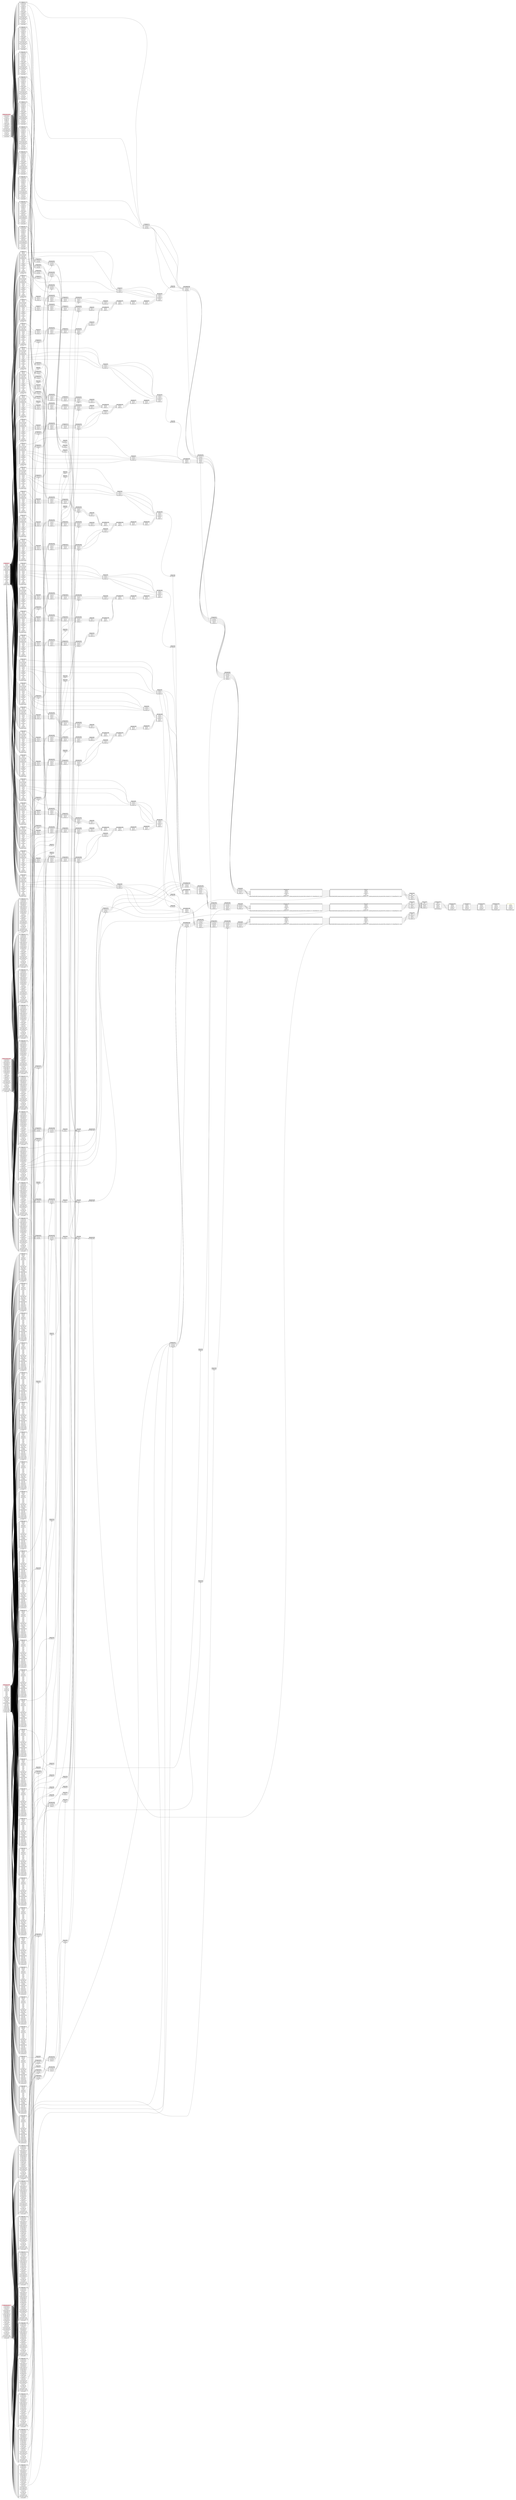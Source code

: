 // Automatically generated by TPCDSFlowTestSuite


digraph {
  graph [pad="0.5", nodesep="0.5", ranksep="2", fontname="Helvetica"];
  node [shape=plain]
  rankdir=LR;

  
"Aggregate_109" [label=<
<table border="1" cellborder="0" cellspacing="0">
  <tr><td bgcolor="lightgray" port="nodeName"><i>Aggregate_109</i></td></tr>
  <tr><td port="0">average_sales</td></tr>
</table>>];
     

"Aggregate_147" [label=<
<table border="1" cellborder="0" cellspacing="0">
  <tr><td bgcolor="lightgray" port="nodeName"><i>Aggregate_147</i></td></tr>
  <tr><td port="0">brand_id</td></tr>
<tr><td port="1">class_id</td></tr>
<tr><td port="2">category_id</td></tr>
</table>>];
     

"Aggregate_148" [label=<
<table border="1" cellborder="0" cellspacing="0">
  <tr><td bgcolor="lightgray" port="nodeName"><i>Aggregate_148</i></td></tr>
  <tr><td port="0">brand_id</td></tr>
<tr><td port="1">class_id</td></tr>
<tr><td port="2">category_id</td></tr>
</table>>];
     

"Aggregate_188" [label=<
<table border="1" cellborder="0" cellspacing="0">
  <tr><td bgcolor="lightgray" port="nodeName"><i>Aggregate_188</i></td></tr>
  <tr><td port="0">brand_id</td></tr>
<tr><td port="1">class_id</td></tr>
<tr><td port="2">category_id</td></tr>
</table>>];
     

"Aggregate_189" [label=<
<table border="1" cellborder="0" cellspacing="0">
  <tr><td bgcolor="lightgray" port="nodeName"><i>Aggregate_189</i></td></tr>
  <tr><td port="0">brand_id</td></tr>
<tr><td port="1">class_id</td></tr>
<tr><td port="2">category_id</td></tr>
</table>>];
     

"Aggregate_199" [label=<
<table border="1" cellborder="0" cellspacing="0">
  <tr><td bgcolor="lightgray" port="nodeName"><i>Aggregate_199</i></td></tr>
  <tr><td port="0">channel</td></tr>
<tr><td port="1">i_brand_id</td></tr>
<tr><td port="2">i_class_id</td></tr>
<tr><td port="3">i_category_id</td></tr>
<tr><td port="4">sales</td></tr>
<tr><td port="5">number_sales</td></tr>
<tr><td port="6">sum(CheckOverflow((promote_precision(cast(cast(cs_quantity#13528 as decimal(10,0)) as decimal(12,2))) * promote_precision(cast(cs_list_price#13530 as decimal(12,2)))), DecimalType(18,2), true))</td></tr>
</table>>];
     

"Aggregate_220" [label=<
<table border="1" cellborder="0" cellspacing="0">
  <tr><td bgcolor="lightgray" port="nodeName"><i>Aggregate_220</i></td></tr>
  <tr><td port="0">average_sales</td></tr>
</table>>];
     

"Aggregate_258" [label=<
<table border="1" cellborder="0" cellspacing="0">
  <tr><td bgcolor="lightgray" port="nodeName"><i>Aggregate_258</i></td></tr>
  <tr><td port="0">brand_id</td></tr>
<tr><td port="1">class_id</td></tr>
<tr><td port="2">category_id</td></tr>
</table>>];
     

"Aggregate_259" [label=<
<table border="1" cellborder="0" cellspacing="0">
  <tr><td bgcolor="lightgray" port="nodeName"><i>Aggregate_259</i></td></tr>
  <tr><td port="0">brand_id</td></tr>
<tr><td port="1">class_id</td></tr>
<tr><td port="2">category_id</td></tr>
</table>>];
     

"Aggregate_299" [label=<
<table border="1" cellborder="0" cellspacing="0">
  <tr><td bgcolor="lightgray" port="nodeName"><i>Aggregate_299</i></td></tr>
  <tr><td port="0">brand_id</td></tr>
<tr><td port="1">class_id</td></tr>
<tr><td port="2">category_id</td></tr>
</table>>];
     

"Aggregate_300" [label=<
<table border="1" cellborder="0" cellspacing="0">
  <tr><td bgcolor="lightgray" port="nodeName"><i>Aggregate_300</i></td></tr>
  <tr><td port="0">brand_id</td></tr>
<tr><td port="1">class_id</td></tr>
<tr><td port="2">category_id</td></tr>
</table>>];
     

"Aggregate_310" [label=<
<table border="1" cellborder="0" cellspacing="0">
  <tr><td bgcolor="lightgray" port="nodeName"><i>Aggregate_310</i></td></tr>
  <tr><td port="0">channel</td></tr>
<tr><td port="1">i_brand_id</td></tr>
<tr><td port="2">i_class_id</td></tr>
<tr><td port="3">i_category_id</td></tr>
<tr><td port="4">sales</td></tr>
<tr><td port="5">number_sales</td></tr>
<tr><td port="6">sum(CheckOverflow((promote_precision(cast(cast(ws_quantity#13562 as decimal(10,0)) as decimal(12,2))) * promote_precision(cast(ws_list_price#13564 as decimal(12,2)))), DecimalType(18,2), true))</td></tr>
</table>>];
     

"Aggregate_331" [label=<
<table border="1" cellborder="0" cellspacing="0">
  <tr><td bgcolor="lightgray" port="nodeName"><i>Aggregate_331</i></td></tr>
  <tr><td port="0">average_sales</td></tr>
</table>>];
     

"Aggregate_335" [label=<
<table border="1" cellborder="0" cellspacing="0">
  <tr><td bgcolor="lightgray" port="nodeName"><i>Aggregate_335</i></td></tr>
  <tr><td port="0">channel</td></tr>
<tr><td port="1">i_brand_id</td></tr>
<tr><td port="2">i_class_id</td></tr>
<tr><td port="3">i_category_id</td></tr>
<tr><td port="4">sum(sales)</td></tr>
<tr><td port="5">sum(number_sales)</td></tr>
</table>>];
     

"Aggregate_36" [label=<
<table border="1" cellborder="0" cellspacing="0">
  <tr><td bgcolor="lightgray" port="nodeName"><i>Aggregate_36</i></td></tr>
  <tr><td port="0">brand_id</td></tr>
<tr><td port="1">class_id</td></tr>
<tr><td port="2">category_id</td></tr>
</table>>];
     

"Aggregate_37" [label=<
<table border="1" cellborder="0" cellspacing="0">
  <tr><td bgcolor="lightgray" port="nodeName"><i>Aggregate_37</i></td></tr>
  <tr><td port="0">brand_id</td></tr>
<tr><td port="1">class_id</td></tr>
<tr><td port="2">category_id</td></tr>
</table>>];
     

"Aggregate_77" [label=<
<table border="1" cellborder="0" cellspacing="0">
  <tr><td bgcolor="lightgray" port="nodeName"><i>Aggregate_77</i></td></tr>
  <tr><td port="0">brand_id</td></tr>
<tr><td port="1">class_id</td></tr>
<tr><td port="2">category_id</td></tr>
</table>>];
     

"Aggregate_78" [label=<
<table border="1" cellborder="0" cellspacing="0">
  <tr><td bgcolor="lightgray" port="nodeName"><i>Aggregate_78</i></td></tr>
  <tr><td port="0">brand_id</td></tr>
<tr><td port="1">class_id</td></tr>
<tr><td port="2">category_id</td></tr>
</table>>];
     

"Aggregate_88" [label=<
<table border="1" cellborder="0" cellspacing="0">
  <tr><td bgcolor="lightgray" port="nodeName"><i>Aggregate_88</i></td></tr>
  <tr><td port="0">channel</td></tr>
<tr><td port="1">i_brand_id</td></tr>
<tr><td port="2">i_class_id</td></tr>
<tr><td port="3">i_category_id</td></tr>
<tr><td port="4">sales</td></tr>
<tr><td port="5">number_sales</td></tr>
<tr><td port="6">sum(CheckOverflow((promote_precision(cast(cast(ss_quantity#13447 as decimal(10,0)) as decimal(12,2))) * promote_precision(cast(ss_list_price#13449 as decimal(12,2)))), DecimalType(18,2), true))</td></tr>
</table>>];
     

"Expand_334" [label=<
<table border="1" cellborder="0" cellspacing="0">
  <tr><td bgcolor="lightgray" port="nodeName"><i>Expand_334</i></td></tr>
  <tr><td port="0">sales</td></tr>
<tr><td port="1">number_sales</td></tr>
<tr><td port="2">channel</td></tr>
<tr><td port="3">i_brand_id</td></tr>
<tr><td port="4">i_class_id</td></tr>
<tr><td port="5">i_category_id</td></tr>
<tr><td port="6">spark_grouping_id</td></tr>
</table>>];
     

"Filter_0" [label=<
<table border="1" cellborder="0" cellspacing="0">
  <tr><td bgcolor="lightgray" port="nodeName"><i>Filter_0</i></td></tr>
  <tr><td port="0">ss_sold_date_sk</td></tr>
<tr><td port="1">ss_sold_time_sk</td></tr>
<tr><td port="2">ss_item_sk</td></tr>
<tr><td port="3">ss_customer_sk</td></tr>
<tr><td port="4">ss_cdemo_sk</td></tr>
<tr><td port="5">ss_hdemo_sk</td></tr>
<tr><td port="6">ss_addr_sk</td></tr>
<tr><td port="7">ss_store_sk</td></tr>
<tr><td port="8">ss_promo_sk</td></tr>
<tr><td port="9">ss_ticket_number</td></tr>
<tr><td port="10">ss_quantity</td></tr>
<tr><td port="11">ss_wholesale_cost</td></tr>
<tr><td port="12">ss_list_price</td></tr>
<tr><td port="13">ss_sales_price</td></tr>
<tr><td port="14">ss_ext_discount_amt</td></tr>
<tr><td port="15">ss_ext_sales_price</td></tr>
<tr><td port="16">ss_ext_wholesale_cost</td></tr>
<tr><td port="17">ss_ext_list_price</td></tr>
<tr><td port="18">ss_ext_tax</td></tr>
<tr><td port="19">ss_coupon_amt</td></tr>
<tr><td port="20">ss_net_paid</td></tr>
<tr><td port="21">ss_net_paid_inc_tax</td></tr>
<tr><td port="22">ss_net_profit</td></tr>
</table>>];
     

"Filter_10" [label=<
<table border="1" cellborder="0" cellspacing="0">
  <tr><td bgcolor="lightgray" port="nodeName"><i>Filter_10</i></td></tr>
  <tr><td port="0">d_date_sk</td></tr>
<tr><td port="1">d_date_id</td></tr>
<tr><td port="2">d_date</td></tr>
<tr><td port="3">d_month_seq</td></tr>
<tr><td port="4">d_week_seq</td></tr>
<tr><td port="5">d_quarter_seq</td></tr>
<tr><td port="6">d_year</td></tr>
<tr><td port="7">d_dow</td></tr>
<tr><td port="8">d_moy</td></tr>
<tr><td port="9">d_dom</td></tr>
<tr><td port="10">d_qoy</td></tr>
<tr><td port="11">d_fy_year</td></tr>
<tr><td port="12">d_fy_quarter_seq</td></tr>
<tr><td port="13">d_fy_week_seq</td></tr>
<tr><td port="14">d_day_name</td></tr>
<tr><td port="15">d_quarter_name</td></tr>
<tr><td port="16">d_holiday</td></tr>
<tr><td port="17">d_weekend</td></tr>
<tr><td port="18">d_following_holiday</td></tr>
<tr><td port="19">d_first_dom</td></tr>
<tr><td port="20">d_last_dom</td></tr>
<tr><td port="21">d_same_day_ly</td></tr>
<tr><td port="22">d_same_day_lq</td></tr>
<tr><td port="23">d_current_day</td></tr>
<tr><td port="24">d_current_week</td></tr>
<tr><td port="25">d_current_month</td></tr>
<tr><td port="26">d_current_quarter</td></tr>
<tr><td port="27">d_current_year</td></tr>
</table>>];
     

"Filter_102" [label=<
<table border="1" cellborder="0" cellspacing="0">
  <tr><td bgcolor="lightgray" port="nodeName"><i>Filter_102</i></td></tr>
  <tr><td port="0">ws_sold_date_sk</td></tr>
<tr><td port="1">ws_sold_time_sk</td></tr>
<tr><td port="2">ws_ship_date_sk</td></tr>
<tr><td port="3">ws_item_sk</td></tr>
<tr><td port="4">ws_bill_customer_sk</td></tr>
<tr><td port="5">ws_bill_cdemo_sk</td></tr>
<tr><td port="6">ws_bill_hdemo_sk</td></tr>
<tr><td port="7">ws_bill_addr_sk</td></tr>
<tr><td port="8">ws_ship_customer_sk</td></tr>
<tr><td port="9">ws_ship_cdemo_sk</td></tr>
<tr><td port="10">ws_ship_hdemo_sk</td></tr>
<tr><td port="11">ws_ship_addr_sk</td></tr>
<tr><td port="12">ws_web_page_sk</td></tr>
<tr><td port="13">ws_web_site_sk</td></tr>
<tr><td port="14">ws_ship_mode_sk</td></tr>
<tr><td port="15">ws_warehouse_sk</td></tr>
<tr><td port="16">ws_promo_sk</td></tr>
<tr><td port="17">ws_order_number</td></tr>
<tr><td port="18">ws_quantity</td></tr>
<tr><td port="19">ws_wholesale_cost</td></tr>
<tr><td port="20">ws_list_price</td></tr>
<tr><td port="21">ws_sales_price</td></tr>
<tr><td port="22">ws_ext_discount_amt</td></tr>
<tr><td port="23">ws_ext_sales_price</td></tr>
<tr><td port="24">ws_ext_wholesale_cost</td></tr>
<tr><td port="25">ws_ext_list_price</td></tr>
<tr><td port="26">ws_ext_tax</td></tr>
<tr><td port="27">ws_coupon_amt</td></tr>
<tr><td port="28">ws_ext_ship_cost</td></tr>
<tr><td port="29">ws_net_paid</td></tr>
<tr><td port="30">ws_net_paid_inc_tax</td></tr>
<tr><td port="31">ws_net_paid_inc_ship</td></tr>
<tr><td port="32">ws_net_paid_inc_ship_tax</td></tr>
<tr><td port="33">ws_net_profit</td></tr>
</table>>];
     

"Filter_104" [label=<
<table border="1" cellborder="0" cellspacing="0">
  <tr><td bgcolor="lightgray" port="nodeName"><i>Filter_104</i></td></tr>
  <tr><td port="0">d_date_sk</td></tr>
<tr><td port="1">d_date_id</td></tr>
<tr><td port="2">d_date</td></tr>
<tr><td port="3">d_month_seq</td></tr>
<tr><td port="4">d_week_seq</td></tr>
<tr><td port="5">d_quarter_seq</td></tr>
<tr><td port="6">d_year</td></tr>
<tr><td port="7">d_dow</td></tr>
<tr><td port="8">d_moy</td></tr>
<tr><td port="9">d_dom</td></tr>
<tr><td port="10">d_qoy</td></tr>
<tr><td port="11">d_fy_year</td></tr>
<tr><td port="12">d_fy_quarter_seq</td></tr>
<tr><td port="13">d_fy_week_seq</td></tr>
<tr><td port="14">d_day_name</td></tr>
<tr><td port="15">d_quarter_name</td></tr>
<tr><td port="16">d_holiday</td></tr>
<tr><td port="17">d_weekend</td></tr>
<tr><td port="18">d_following_holiday</td></tr>
<tr><td port="19">d_first_dom</td></tr>
<tr><td port="20">d_last_dom</td></tr>
<tr><td port="21">d_same_day_ly</td></tr>
<tr><td port="22">d_same_day_lq</td></tr>
<tr><td port="23">d_current_day</td></tr>
<tr><td port="24">d_current_week</td></tr>
<tr><td port="25">d_current_month</td></tr>
<tr><td port="26">d_current_quarter</td></tr>
<tr><td port="27">d_current_year</td></tr>
</table>>];
     

"Filter_111" [label=<
<table border="1" cellborder="0" cellspacing="0">
  <tr><td bgcolor="lightgray" port="nodeName"><i>Filter_111</i></td></tr>
  <tr><td port="0">cs_sold_date_sk</td></tr>
<tr><td port="1">cs_sold_time_sk</td></tr>
<tr><td port="2">cs_ship_date_sk</td></tr>
<tr><td port="3">cs_bill_customer_sk</td></tr>
<tr><td port="4">cs_bill_cdemo_sk</td></tr>
<tr><td port="5">cs_bill_hdemo_sk</td></tr>
<tr><td port="6">cs_bill_addr_sk</td></tr>
<tr><td port="7">cs_ship_customer_sk</td></tr>
<tr><td port="8">cs_ship_cdemo_sk</td></tr>
<tr><td port="9">cs_ship_hdemo_sk</td></tr>
<tr><td port="10">cs_ship_addr_sk</td></tr>
<tr><td port="11">cs_call_center_sk</td></tr>
<tr><td port="12">cs_catalog_page_sk</td></tr>
<tr><td port="13">cs_ship_mode_sk</td></tr>
<tr><td port="14">cs_warehouse_sk</td></tr>
<tr><td port="15">cs_item_sk</td></tr>
<tr><td port="16">cs_promo_sk</td></tr>
<tr><td port="17">cs_order_number</td></tr>
<tr><td port="18">cs_quantity</td></tr>
<tr><td port="19">cs_wholesale_cost</td></tr>
<tr><td port="20">cs_list_price</td></tr>
<tr><td port="21">cs_sales_price</td></tr>
<tr><td port="22">cs_ext_discount_amt</td></tr>
<tr><td port="23">cs_ext_sales_price</td></tr>
<tr><td port="24">cs_ext_wholesale_cost</td></tr>
<tr><td port="25">cs_ext_list_price</td></tr>
<tr><td port="26">cs_ext_tax</td></tr>
<tr><td port="27">cs_coupon_amt</td></tr>
<tr><td port="28">cs_ext_ship_cost</td></tr>
<tr><td port="29">cs_net_paid</td></tr>
<tr><td port="30">cs_net_paid_inc_tax</td></tr>
<tr><td port="31">cs_net_paid_inc_ship</td></tr>
<tr><td port="32">cs_net_paid_inc_ship_tax</td></tr>
<tr><td port="33">cs_net_profit</td></tr>
</table>>];
     

"Filter_113" [label=<
<table border="1" cellborder="0" cellspacing="0">
  <tr><td bgcolor="lightgray" port="nodeName"><i>Filter_113</i></td></tr>
  <tr><td port="0">i_item_sk</td></tr>
<tr><td port="1">i_item_id</td></tr>
<tr><td port="2">i_rec_start_date</td></tr>
<tr><td port="3">i_rec_end_date</td></tr>
<tr><td port="4">i_item_desc</td></tr>
<tr><td port="5">i_current_price</td></tr>
<tr><td port="6">i_wholesale_cost</td></tr>
<tr><td port="7">i_brand_id</td></tr>
<tr><td port="8">i_brand</td></tr>
<tr><td port="9">i_class_id</td></tr>
<tr><td port="10">i_class</td></tr>
<tr><td port="11">i_category_id</td></tr>
<tr><td port="12">i_category</td></tr>
<tr><td port="13">i_manufact_id</td></tr>
<tr><td port="14">i_manufact</td></tr>
<tr><td port="15">i_size</td></tr>
<tr><td port="16">i_formulation</td></tr>
<tr><td port="17">i_color</td></tr>
<tr><td port="18">i_units</td></tr>
<tr><td port="19">i_container</td></tr>
<tr><td port="20">i_manager_id</td></tr>
<tr><td port="21">i_product_name</td></tr>
</table>>];
     

"Filter_115" [label=<
<table border="1" cellborder="0" cellspacing="0">
  <tr><td bgcolor="lightgray" port="nodeName"><i>Filter_115</i></td></tr>
  <tr><td port="0">ss_sold_date_sk</td></tr>
<tr><td port="1">ss_sold_time_sk</td></tr>
<tr><td port="2">ss_item_sk</td></tr>
<tr><td port="3">ss_customer_sk</td></tr>
<tr><td port="4">ss_cdemo_sk</td></tr>
<tr><td port="5">ss_hdemo_sk</td></tr>
<tr><td port="6">ss_addr_sk</td></tr>
<tr><td port="7">ss_store_sk</td></tr>
<tr><td port="8">ss_promo_sk</td></tr>
<tr><td port="9">ss_ticket_number</td></tr>
<tr><td port="10">ss_quantity</td></tr>
<tr><td port="11">ss_wholesale_cost</td></tr>
<tr><td port="12">ss_list_price</td></tr>
<tr><td port="13">ss_sales_price</td></tr>
<tr><td port="14">ss_ext_discount_amt</td></tr>
<tr><td port="15">ss_ext_sales_price</td></tr>
<tr><td port="16">ss_ext_wholesale_cost</td></tr>
<tr><td port="17">ss_ext_list_price</td></tr>
<tr><td port="18">ss_ext_tax</td></tr>
<tr><td port="19">ss_coupon_amt</td></tr>
<tr><td port="20">ss_net_paid</td></tr>
<tr><td port="21">ss_net_paid_inc_tax</td></tr>
<tr><td port="22">ss_net_profit</td></tr>
</table>>];
     

"Filter_117" [label=<
<table border="1" cellborder="0" cellspacing="0">
  <tr><td bgcolor="lightgray" port="nodeName"><i>Filter_117</i></td></tr>
  <tr><td port="0">i_item_sk</td></tr>
<tr><td port="1">i_item_id</td></tr>
<tr><td port="2">i_rec_start_date</td></tr>
<tr><td port="3">i_rec_end_date</td></tr>
<tr><td port="4">i_item_desc</td></tr>
<tr><td port="5">i_current_price</td></tr>
<tr><td port="6">i_wholesale_cost</td></tr>
<tr><td port="7">i_brand_id</td></tr>
<tr><td port="8">i_brand</td></tr>
<tr><td port="9">i_class_id</td></tr>
<tr><td port="10">i_class</td></tr>
<tr><td port="11">i_category_id</td></tr>
<tr><td port="12">i_category</td></tr>
<tr><td port="13">i_manufact_id</td></tr>
<tr><td port="14">i_manufact</td></tr>
<tr><td port="15">i_size</td></tr>
<tr><td port="16">i_formulation</td></tr>
<tr><td port="17">i_color</td></tr>
<tr><td port="18">i_units</td></tr>
<tr><td port="19">i_container</td></tr>
<tr><td port="20">i_manager_id</td></tr>
<tr><td port="21">i_product_name</td></tr>
</table>>];
     

"Filter_121" [label=<
<table border="1" cellborder="0" cellspacing="0">
  <tr><td bgcolor="lightgray" port="nodeName"><i>Filter_121</i></td></tr>
  <tr><td port="0">d_date_sk</td></tr>
<tr><td port="1">d_date_id</td></tr>
<tr><td port="2">d_date</td></tr>
<tr><td port="3">d_month_seq</td></tr>
<tr><td port="4">d_week_seq</td></tr>
<tr><td port="5">d_quarter_seq</td></tr>
<tr><td port="6">d_year</td></tr>
<tr><td port="7">d_dow</td></tr>
<tr><td port="8">d_moy</td></tr>
<tr><td port="9">d_dom</td></tr>
<tr><td port="10">d_qoy</td></tr>
<tr><td port="11">d_fy_year</td></tr>
<tr><td port="12">d_fy_quarter_seq</td></tr>
<tr><td port="13">d_fy_week_seq</td></tr>
<tr><td port="14">d_day_name</td></tr>
<tr><td port="15">d_quarter_name</td></tr>
<tr><td port="16">d_holiday</td></tr>
<tr><td port="17">d_weekend</td></tr>
<tr><td port="18">d_following_holiday</td></tr>
<tr><td port="19">d_first_dom</td></tr>
<tr><td port="20">d_last_dom</td></tr>
<tr><td port="21">d_same_day_ly</td></tr>
<tr><td port="22">d_same_day_lq</td></tr>
<tr><td port="23">d_current_day</td></tr>
<tr><td port="24">d_current_week</td></tr>
<tr><td port="25">d_current_month</td></tr>
<tr><td port="26">d_current_quarter</td></tr>
<tr><td port="27">d_current_year</td></tr>
</table>>];
     

"Filter_125" [label=<
<table border="1" cellborder="0" cellspacing="0">
  <tr><td bgcolor="lightgray" port="nodeName"><i>Filter_125</i></td></tr>
  <tr><td port="0">cs_sold_date_sk</td></tr>
<tr><td port="1">cs_sold_time_sk</td></tr>
<tr><td port="2">cs_ship_date_sk</td></tr>
<tr><td port="3">cs_bill_customer_sk</td></tr>
<tr><td port="4">cs_bill_cdemo_sk</td></tr>
<tr><td port="5">cs_bill_hdemo_sk</td></tr>
<tr><td port="6">cs_bill_addr_sk</td></tr>
<tr><td port="7">cs_ship_customer_sk</td></tr>
<tr><td port="8">cs_ship_cdemo_sk</td></tr>
<tr><td port="9">cs_ship_hdemo_sk</td></tr>
<tr><td port="10">cs_ship_addr_sk</td></tr>
<tr><td port="11">cs_call_center_sk</td></tr>
<tr><td port="12">cs_catalog_page_sk</td></tr>
<tr><td port="13">cs_ship_mode_sk</td></tr>
<tr><td port="14">cs_warehouse_sk</td></tr>
<tr><td port="15">cs_item_sk</td></tr>
<tr><td port="16">cs_promo_sk</td></tr>
<tr><td port="17">cs_order_number</td></tr>
<tr><td port="18">cs_quantity</td></tr>
<tr><td port="19">cs_wholesale_cost</td></tr>
<tr><td port="20">cs_list_price</td></tr>
<tr><td port="21">cs_sales_price</td></tr>
<tr><td port="22">cs_ext_discount_amt</td></tr>
<tr><td port="23">cs_ext_sales_price</td></tr>
<tr><td port="24">cs_ext_wholesale_cost</td></tr>
<tr><td port="25">cs_ext_list_price</td></tr>
<tr><td port="26">cs_ext_tax</td></tr>
<tr><td port="27">cs_coupon_amt</td></tr>
<tr><td port="28">cs_ext_ship_cost</td></tr>
<tr><td port="29">cs_net_paid</td></tr>
<tr><td port="30">cs_net_paid_inc_tax</td></tr>
<tr><td port="31">cs_net_paid_inc_ship</td></tr>
<tr><td port="32">cs_net_paid_inc_ship_tax</td></tr>
<tr><td port="33">cs_net_profit</td></tr>
</table>>];
     

"Filter_127" [label=<
<table border="1" cellborder="0" cellspacing="0">
  <tr><td bgcolor="lightgray" port="nodeName"><i>Filter_127</i></td></tr>
  <tr><td port="0">i_item_sk</td></tr>
<tr><td port="1">i_item_id</td></tr>
<tr><td port="2">i_rec_start_date</td></tr>
<tr><td port="3">i_rec_end_date</td></tr>
<tr><td port="4">i_item_desc</td></tr>
<tr><td port="5">i_current_price</td></tr>
<tr><td port="6">i_wholesale_cost</td></tr>
<tr><td port="7">i_brand_id</td></tr>
<tr><td port="8">i_brand</td></tr>
<tr><td port="9">i_class_id</td></tr>
<tr><td port="10">i_class</td></tr>
<tr><td port="11">i_category_id</td></tr>
<tr><td port="12">i_category</td></tr>
<tr><td port="13">i_manufact_id</td></tr>
<tr><td port="14">i_manufact</td></tr>
<tr><td port="15">i_size</td></tr>
<tr><td port="16">i_formulation</td></tr>
<tr><td port="17">i_color</td></tr>
<tr><td port="18">i_units</td></tr>
<tr><td port="19">i_container</td></tr>
<tr><td port="20">i_manager_id</td></tr>
<tr><td port="21">i_product_name</td></tr>
</table>>];
     

"Filter_131" [label=<
<table border="1" cellborder="0" cellspacing="0">
  <tr><td bgcolor="lightgray" port="nodeName"><i>Filter_131</i></td></tr>
  <tr><td port="0">d_date_sk</td></tr>
<tr><td port="1">d_date_id</td></tr>
<tr><td port="2">d_date</td></tr>
<tr><td port="3">d_month_seq</td></tr>
<tr><td port="4">d_week_seq</td></tr>
<tr><td port="5">d_quarter_seq</td></tr>
<tr><td port="6">d_year</td></tr>
<tr><td port="7">d_dow</td></tr>
<tr><td port="8">d_moy</td></tr>
<tr><td port="9">d_dom</td></tr>
<tr><td port="10">d_qoy</td></tr>
<tr><td port="11">d_fy_year</td></tr>
<tr><td port="12">d_fy_quarter_seq</td></tr>
<tr><td port="13">d_fy_week_seq</td></tr>
<tr><td port="14">d_day_name</td></tr>
<tr><td port="15">d_quarter_name</td></tr>
<tr><td port="16">d_holiday</td></tr>
<tr><td port="17">d_weekend</td></tr>
<tr><td port="18">d_following_holiday</td></tr>
<tr><td port="19">d_first_dom</td></tr>
<tr><td port="20">d_last_dom</td></tr>
<tr><td port="21">d_same_day_ly</td></tr>
<tr><td port="22">d_same_day_lq</td></tr>
<tr><td port="23">d_current_day</td></tr>
<tr><td port="24">d_current_week</td></tr>
<tr><td port="25">d_current_month</td></tr>
<tr><td port="26">d_current_quarter</td></tr>
<tr><td port="27">d_current_year</td></tr>
</table>>];
     

"Filter_136" [label=<
<table border="1" cellborder="0" cellspacing="0">
  <tr><td bgcolor="lightgray" port="nodeName"><i>Filter_136</i></td></tr>
  <tr><td port="0">ws_sold_date_sk</td></tr>
<tr><td port="1">ws_sold_time_sk</td></tr>
<tr><td port="2">ws_ship_date_sk</td></tr>
<tr><td port="3">ws_item_sk</td></tr>
<tr><td port="4">ws_bill_customer_sk</td></tr>
<tr><td port="5">ws_bill_cdemo_sk</td></tr>
<tr><td port="6">ws_bill_hdemo_sk</td></tr>
<tr><td port="7">ws_bill_addr_sk</td></tr>
<tr><td port="8">ws_ship_customer_sk</td></tr>
<tr><td port="9">ws_ship_cdemo_sk</td></tr>
<tr><td port="10">ws_ship_hdemo_sk</td></tr>
<tr><td port="11">ws_ship_addr_sk</td></tr>
<tr><td port="12">ws_web_page_sk</td></tr>
<tr><td port="13">ws_web_site_sk</td></tr>
<tr><td port="14">ws_ship_mode_sk</td></tr>
<tr><td port="15">ws_warehouse_sk</td></tr>
<tr><td port="16">ws_promo_sk</td></tr>
<tr><td port="17">ws_order_number</td></tr>
<tr><td port="18">ws_quantity</td></tr>
<tr><td port="19">ws_wholesale_cost</td></tr>
<tr><td port="20">ws_list_price</td></tr>
<tr><td port="21">ws_sales_price</td></tr>
<tr><td port="22">ws_ext_discount_amt</td></tr>
<tr><td port="23">ws_ext_sales_price</td></tr>
<tr><td port="24">ws_ext_wholesale_cost</td></tr>
<tr><td port="25">ws_ext_list_price</td></tr>
<tr><td port="26">ws_ext_tax</td></tr>
<tr><td port="27">ws_coupon_amt</td></tr>
<tr><td port="28">ws_ext_ship_cost</td></tr>
<tr><td port="29">ws_net_paid</td></tr>
<tr><td port="30">ws_net_paid_inc_tax</td></tr>
<tr><td port="31">ws_net_paid_inc_ship</td></tr>
<tr><td port="32">ws_net_paid_inc_ship_tax</td></tr>
<tr><td port="33">ws_net_profit</td></tr>
</table>>];
     

"Filter_138" [label=<
<table border="1" cellborder="0" cellspacing="0">
  <tr><td bgcolor="lightgray" port="nodeName"><i>Filter_138</i></td></tr>
  <tr><td port="0">i_item_sk</td></tr>
<tr><td port="1">i_item_id</td></tr>
<tr><td port="2">i_rec_start_date</td></tr>
<tr><td port="3">i_rec_end_date</td></tr>
<tr><td port="4">i_item_desc</td></tr>
<tr><td port="5">i_current_price</td></tr>
<tr><td port="6">i_wholesale_cost</td></tr>
<tr><td port="7">i_brand_id</td></tr>
<tr><td port="8">i_brand</td></tr>
<tr><td port="9">i_class_id</td></tr>
<tr><td port="10">i_class</td></tr>
<tr><td port="11">i_category_id</td></tr>
<tr><td port="12">i_category</td></tr>
<tr><td port="13">i_manufact_id</td></tr>
<tr><td port="14">i_manufact</td></tr>
<tr><td port="15">i_size</td></tr>
<tr><td port="16">i_formulation</td></tr>
<tr><td port="17">i_color</td></tr>
<tr><td port="18">i_units</td></tr>
<tr><td port="19">i_container</td></tr>
<tr><td port="20">i_manager_id</td></tr>
<tr><td port="21">i_product_name</td></tr>
</table>>];
     

"Filter_14" [label=<
<table border="1" cellborder="0" cellspacing="0">
  <tr><td bgcolor="lightgray" port="nodeName"><i>Filter_14</i></td></tr>
  <tr><td port="0">cs_sold_date_sk</td></tr>
<tr><td port="1">cs_sold_time_sk</td></tr>
<tr><td port="2">cs_ship_date_sk</td></tr>
<tr><td port="3">cs_bill_customer_sk</td></tr>
<tr><td port="4">cs_bill_cdemo_sk</td></tr>
<tr><td port="5">cs_bill_hdemo_sk</td></tr>
<tr><td port="6">cs_bill_addr_sk</td></tr>
<tr><td port="7">cs_ship_customer_sk</td></tr>
<tr><td port="8">cs_ship_cdemo_sk</td></tr>
<tr><td port="9">cs_ship_hdemo_sk</td></tr>
<tr><td port="10">cs_ship_addr_sk</td></tr>
<tr><td port="11">cs_call_center_sk</td></tr>
<tr><td port="12">cs_catalog_page_sk</td></tr>
<tr><td port="13">cs_ship_mode_sk</td></tr>
<tr><td port="14">cs_warehouse_sk</td></tr>
<tr><td port="15">cs_item_sk</td></tr>
<tr><td port="16">cs_promo_sk</td></tr>
<tr><td port="17">cs_order_number</td></tr>
<tr><td port="18">cs_quantity</td></tr>
<tr><td port="19">cs_wholesale_cost</td></tr>
<tr><td port="20">cs_list_price</td></tr>
<tr><td port="21">cs_sales_price</td></tr>
<tr><td port="22">cs_ext_discount_amt</td></tr>
<tr><td port="23">cs_ext_sales_price</td></tr>
<tr><td port="24">cs_ext_wholesale_cost</td></tr>
<tr><td port="25">cs_ext_list_price</td></tr>
<tr><td port="26">cs_ext_tax</td></tr>
<tr><td port="27">cs_coupon_amt</td></tr>
<tr><td port="28">cs_ext_ship_cost</td></tr>
<tr><td port="29">cs_net_paid</td></tr>
<tr><td port="30">cs_net_paid_inc_tax</td></tr>
<tr><td port="31">cs_net_paid_inc_ship</td></tr>
<tr><td port="32">cs_net_paid_inc_ship_tax</td></tr>
<tr><td port="33">cs_net_profit</td></tr>
</table>>];
     

"Filter_142" [label=<
<table border="1" cellborder="0" cellspacing="0">
  <tr><td bgcolor="lightgray" port="nodeName"><i>Filter_142</i></td></tr>
  <tr><td port="0">d_date_sk</td></tr>
<tr><td port="1">d_date_id</td></tr>
<tr><td port="2">d_date</td></tr>
<tr><td port="3">d_month_seq</td></tr>
<tr><td port="4">d_week_seq</td></tr>
<tr><td port="5">d_quarter_seq</td></tr>
<tr><td port="6">d_year</td></tr>
<tr><td port="7">d_dow</td></tr>
<tr><td port="8">d_moy</td></tr>
<tr><td port="9">d_dom</td></tr>
<tr><td port="10">d_qoy</td></tr>
<tr><td port="11">d_fy_year</td></tr>
<tr><td port="12">d_fy_quarter_seq</td></tr>
<tr><td port="13">d_fy_week_seq</td></tr>
<tr><td port="14">d_day_name</td></tr>
<tr><td port="15">d_quarter_name</td></tr>
<tr><td port="16">d_holiday</td></tr>
<tr><td port="17">d_weekend</td></tr>
<tr><td port="18">d_following_holiday</td></tr>
<tr><td port="19">d_first_dom</td></tr>
<tr><td port="20">d_last_dom</td></tr>
<tr><td port="21">d_same_day_ly</td></tr>
<tr><td port="22">d_same_day_lq</td></tr>
<tr><td port="23">d_current_day</td></tr>
<tr><td port="24">d_current_week</td></tr>
<tr><td port="25">d_current_month</td></tr>
<tr><td port="26">d_current_quarter</td></tr>
<tr><td port="27">d_current_year</td></tr>
</table>>];
     

"Filter_152" [label=<
<table border="1" cellborder="0" cellspacing="0">
  <tr><td bgcolor="lightgray" port="nodeName"><i>Filter_152</i></td></tr>
  <tr><td port="0">i_item_sk</td></tr>
<tr><td port="1">i_item_id</td></tr>
<tr><td port="2">i_rec_start_date</td></tr>
<tr><td port="3">i_rec_end_date</td></tr>
<tr><td port="4">i_item_desc</td></tr>
<tr><td port="5">i_current_price</td></tr>
<tr><td port="6">i_wholesale_cost</td></tr>
<tr><td port="7">i_brand_id</td></tr>
<tr><td port="8">i_brand</td></tr>
<tr><td port="9">i_class_id</td></tr>
<tr><td port="10">i_class</td></tr>
<tr><td port="11">i_category_id</td></tr>
<tr><td port="12">i_category</td></tr>
<tr><td port="13">i_manufact_id</td></tr>
<tr><td port="14">i_manufact</td></tr>
<tr><td port="15">i_size</td></tr>
<tr><td port="16">i_formulation</td></tr>
<tr><td port="17">i_color</td></tr>
<tr><td port="18">i_units</td></tr>
<tr><td port="19">i_container</td></tr>
<tr><td port="20">i_manager_id</td></tr>
<tr><td port="21">i_product_name</td></tr>
</table>>];
     

"Filter_154" [label=<
<table border="1" cellborder="0" cellspacing="0">
  <tr><td bgcolor="lightgray" port="nodeName"><i>Filter_154</i></td></tr>
  <tr><td port="0">i_item_sk</td></tr>
<tr><td port="1">i_item_id</td></tr>
<tr><td port="2">i_rec_start_date</td></tr>
<tr><td port="3">i_rec_end_date</td></tr>
<tr><td port="4">i_item_desc</td></tr>
<tr><td port="5">i_current_price</td></tr>
<tr><td port="6">i_wholesale_cost</td></tr>
<tr><td port="7">i_brand_id</td></tr>
<tr><td port="8">i_brand</td></tr>
<tr><td port="9">i_class_id</td></tr>
<tr><td port="10">i_class</td></tr>
<tr><td port="11">i_category_id</td></tr>
<tr><td port="12">i_category</td></tr>
<tr><td port="13">i_manufact_id</td></tr>
<tr><td port="14">i_manufact</td></tr>
<tr><td port="15">i_size</td></tr>
<tr><td port="16">i_formulation</td></tr>
<tr><td port="17">i_color</td></tr>
<tr><td port="18">i_units</td></tr>
<tr><td port="19">i_container</td></tr>
<tr><td port="20">i_manager_id</td></tr>
<tr><td port="21">i_product_name</td></tr>
</table>>];
     

"Filter_156" [label=<
<table border="1" cellborder="0" cellspacing="0">
  <tr><td bgcolor="lightgray" port="nodeName"><i>Filter_156</i></td></tr>
  <tr><td port="0">ss_sold_date_sk</td></tr>
<tr><td port="1">ss_sold_time_sk</td></tr>
<tr><td port="2">ss_item_sk</td></tr>
<tr><td port="3">ss_customer_sk</td></tr>
<tr><td port="4">ss_cdemo_sk</td></tr>
<tr><td port="5">ss_hdemo_sk</td></tr>
<tr><td port="6">ss_addr_sk</td></tr>
<tr><td port="7">ss_store_sk</td></tr>
<tr><td port="8">ss_promo_sk</td></tr>
<tr><td port="9">ss_ticket_number</td></tr>
<tr><td port="10">ss_quantity</td></tr>
<tr><td port="11">ss_wholesale_cost</td></tr>
<tr><td port="12">ss_list_price</td></tr>
<tr><td port="13">ss_sales_price</td></tr>
<tr><td port="14">ss_ext_discount_amt</td></tr>
<tr><td port="15">ss_ext_sales_price</td></tr>
<tr><td port="16">ss_ext_wholesale_cost</td></tr>
<tr><td port="17">ss_ext_list_price</td></tr>
<tr><td port="18">ss_ext_tax</td></tr>
<tr><td port="19">ss_coupon_amt</td></tr>
<tr><td port="20">ss_net_paid</td></tr>
<tr><td port="21">ss_net_paid_inc_tax</td></tr>
<tr><td port="22">ss_net_profit</td></tr>
</table>>];
     

"Filter_158" [label=<
<table border="1" cellborder="0" cellspacing="0">
  <tr><td bgcolor="lightgray" port="nodeName"><i>Filter_158</i></td></tr>
  <tr><td port="0">i_item_sk</td></tr>
<tr><td port="1">i_item_id</td></tr>
<tr><td port="2">i_rec_start_date</td></tr>
<tr><td port="3">i_rec_end_date</td></tr>
<tr><td port="4">i_item_desc</td></tr>
<tr><td port="5">i_current_price</td></tr>
<tr><td port="6">i_wholesale_cost</td></tr>
<tr><td port="7">i_brand_id</td></tr>
<tr><td port="8">i_brand</td></tr>
<tr><td port="9">i_class_id</td></tr>
<tr><td port="10">i_class</td></tr>
<tr><td port="11">i_category_id</td></tr>
<tr><td port="12">i_category</td></tr>
<tr><td port="13">i_manufact_id</td></tr>
<tr><td port="14">i_manufact</td></tr>
<tr><td port="15">i_size</td></tr>
<tr><td port="16">i_formulation</td></tr>
<tr><td port="17">i_color</td></tr>
<tr><td port="18">i_units</td></tr>
<tr><td port="19">i_container</td></tr>
<tr><td port="20">i_manager_id</td></tr>
<tr><td port="21">i_product_name</td></tr>
</table>>];
     

"Filter_16" [label=<
<table border="1" cellborder="0" cellspacing="0">
  <tr><td bgcolor="lightgray" port="nodeName"><i>Filter_16</i></td></tr>
  <tr><td port="0">i_item_sk</td></tr>
<tr><td port="1">i_item_id</td></tr>
<tr><td port="2">i_rec_start_date</td></tr>
<tr><td port="3">i_rec_end_date</td></tr>
<tr><td port="4">i_item_desc</td></tr>
<tr><td port="5">i_current_price</td></tr>
<tr><td port="6">i_wholesale_cost</td></tr>
<tr><td port="7">i_brand_id</td></tr>
<tr><td port="8">i_brand</td></tr>
<tr><td port="9">i_class_id</td></tr>
<tr><td port="10">i_class</td></tr>
<tr><td port="11">i_category_id</td></tr>
<tr><td port="12">i_category</td></tr>
<tr><td port="13">i_manufact_id</td></tr>
<tr><td port="14">i_manufact</td></tr>
<tr><td port="15">i_size</td></tr>
<tr><td port="16">i_formulation</td></tr>
<tr><td port="17">i_color</td></tr>
<tr><td port="18">i_units</td></tr>
<tr><td port="19">i_container</td></tr>
<tr><td port="20">i_manager_id</td></tr>
<tr><td port="21">i_product_name</td></tr>
</table>>];
     

"Filter_162" [label=<
<table border="1" cellborder="0" cellspacing="0">
  <tr><td bgcolor="lightgray" port="nodeName"><i>Filter_162</i></td></tr>
  <tr><td port="0">d_date_sk</td></tr>
<tr><td port="1">d_date_id</td></tr>
<tr><td port="2">d_date</td></tr>
<tr><td port="3">d_month_seq</td></tr>
<tr><td port="4">d_week_seq</td></tr>
<tr><td port="5">d_quarter_seq</td></tr>
<tr><td port="6">d_year</td></tr>
<tr><td port="7">d_dow</td></tr>
<tr><td port="8">d_moy</td></tr>
<tr><td port="9">d_dom</td></tr>
<tr><td port="10">d_qoy</td></tr>
<tr><td port="11">d_fy_year</td></tr>
<tr><td port="12">d_fy_quarter_seq</td></tr>
<tr><td port="13">d_fy_week_seq</td></tr>
<tr><td port="14">d_day_name</td></tr>
<tr><td port="15">d_quarter_name</td></tr>
<tr><td port="16">d_holiday</td></tr>
<tr><td port="17">d_weekend</td></tr>
<tr><td port="18">d_following_holiday</td></tr>
<tr><td port="19">d_first_dom</td></tr>
<tr><td port="20">d_last_dom</td></tr>
<tr><td port="21">d_same_day_ly</td></tr>
<tr><td port="22">d_same_day_lq</td></tr>
<tr><td port="23">d_current_day</td></tr>
<tr><td port="24">d_current_week</td></tr>
<tr><td port="25">d_current_month</td></tr>
<tr><td port="26">d_current_quarter</td></tr>
<tr><td port="27">d_current_year</td></tr>
</table>>];
     

"Filter_166" [label=<
<table border="1" cellborder="0" cellspacing="0">
  <tr><td bgcolor="lightgray" port="nodeName"><i>Filter_166</i></td></tr>
  <tr><td port="0">cs_sold_date_sk</td></tr>
<tr><td port="1">cs_sold_time_sk</td></tr>
<tr><td port="2">cs_ship_date_sk</td></tr>
<tr><td port="3">cs_bill_customer_sk</td></tr>
<tr><td port="4">cs_bill_cdemo_sk</td></tr>
<tr><td port="5">cs_bill_hdemo_sk</td></tr>
<tr><td port="6">cs_bill_addr_sk</td></tr>
<tr><td port="7">cs_ship_customer_sk</td></tr>
<tr><td port="8">cs_ship_cdemo_sk</td></tr>
<tr><td port="9">cs_ship_hdemo_sk</td></tr>
<tr><td port="10">cs_ship_addr_sk</td></tr>
<tr><td port="11">cs_call_center_sk</td></tr>
<tr><td port="12">cs_catalog_page_sk</td></tr>
<tr><td port="13">cs_ship_mode_sk</td></tr>
<tr><td port="14">cs_warehouse_sk</td></tr>
<tr><td port="15">cs_item_sk</td></tr>
<tr><td port="16">cs_promo_sk</td></tr>
<tr><td port="17">cs_order_number</td></tr>
<tr><td port="18">cs_quantity</td></tr>
<tr><td port="19">cs_wholesale_cost</td></tr>
<tr><td port="20">cs_list_price</td></tr>
<tr><td port="21">cs_sales_price</td></tr>
<tr><td port="22">cs_ext_discount_amt</td></tr>
<tr><td port="23">cs_ext_sales_price</td></tr>
<tr><td port="24">cs_ext_wholesale_cost</td></tr>
<tr><td port="25">cs_ext_list_price</td></tr>
<tr><td port="26">cs_ext_tax</td></tr>
<tr><td port="27">cs_coupon_amt</td></tr>
<tr><td port="28">cs_ext_ship_cost</td></tr>
<tr><td port="29">cs_net_paid</td></tr>
<tr><td port="30">cs_net_paid_inc_tax</td></tr>
<tr><td port="31">cs_net_paid_inc_ship</td></tr>
<tr><td port="32">cs_net_paid_inc_ship_tax</td></tr>
<tr><td port="33">cs_net_profit</td></tr>
</table>>];
     

"Filter_168" [label=<
<table border="1" cellborder="0" cellspacing="0">
  <tr><td bgcolor="lightgray" port="nodeName"><i>Filter_168</i></td></tr>
  <tr><td port="0">i_item_sk</td></tr>
<tr><td port="1">i_item_id</td></tr>
<tr><td port="2">i_rec_start_date</td></tr>
<tr><td port="3">i_rec_end_date</td></tr>
<tr><td port="4">i_item_desc</td></tr>
<tr><td port="5">i_current_price</td></tr>
<tr><td port="6">i_wholesale_cost</td></tr>
<tr><td port="7">i_brand_id</td></tr>
<tr><td port="8">i_brand</td></tr>
<tr><td port="9">i_class_id</td></tr>
<tr><td port="10">i_class</td></tr>
<tr><td port="11">i_category_id</td></tr>
<tr><td port="12">i_category</td></tr>
<tr><td port="13">i_manufact_id</td></tr>
<tr><td port="14">i_manufact</td></tr>
<tr><td port="15">i_size</td></tr>
<tr><td port="16">i_formulation</td></tr>
<tr><td port="17">i_color</td></tr>
<tr><td port="18">i_units</td></tr>
<tr><td port="19">i_container</td></tr>
<tr><td port="20">i_manager_id</td></tr>
<tr><td port="21">i_product_name</td></tr>
</table>>];
     

"Filter_172" [label=<
<table border="1" cellborder="0" cellspacing="0">
  <tr><td bgcolor="lightgray" port="nodeName"><i>Filter_172</i></td></tr>
  <tr><td port="0">d_date_sk</td></tr>
<tr><td port="1">d_date_id</td></tr>
<tr><td port="2">d_date</td></tr>
<tr><td port="3">d_month_seq</td></tr>
<tr><td port="4">d_week_seq</td></tr>
<tr><td port="5">d_quarter_seq</td></tr>
<tr><td port="6">d_year</td></tr>
<tr><td port="7">d_dow</td></tr>
<tr><td port="8">d_moy</td></tr>
<tr><td port="9">d_dom</td></tr>
<tr><td port="10">d_qoy</td></tr>
<tr><td port="11">d_fy_year</td></tr>
<tr><td port="12">d_fy_quarter_seq</td></tr>
<tr><td port="13">d_fy_week_seq</td></tr>
<tr><td port="14">d_day_name</td></tr>
<tr><td port="15">d_quarter_name</td></tr>
<tr><td port="16">d_holiday</td></tr>
<tr><td port="17">d_weekend</td></tr>
<tr><td port="18">d_following_holiday</td></tr>
<tr><td port="19">d_first_dom</td></tr>
<tr><td port="20">d_last_dom</td></tr>
<tr><td port="21">d_same_day_ly</td></tr>
<tr><td port="22">d_same_day_lq</td></tr>
<tr><td port="23">d_current_day</td></tr>
<tr><td port="24">d_current_week</td></tr>
<tr><td port="25">d_current_month</td></tr>
<tr><td port="26">d_current_quarter</td></tr>
<tr><td port="27">d_current_year</td></tr>
</table>>];
     

"Filter_177" [label=<
<table border="1" cellborder="0" cellspacing="0">
  <tr><td bgcolor="lightgray" port="nodeName"><i>Filter_177</i></td></tr>
  <tr><td port="0">ws_sold_date_sk</td></tr>
<tr><td port="1">ws_sold_time_sk</td></tr>
<tr><td port="2">ws_ship_date_sk</td></tr>
<tr><td port="3">ws_item_sk</td></tr>
<tr><td port="4">ws_bill_customer_sk</td></tr>
<tr><td port="5">ws_bill_cdemo_sk</td></tr>
<tr><td port="6">ws_bill_hdemo_sk</td></tr>
<tr><td port="7">ws_bill_addr_sk</td></tr>
<tr><td port="8">ws_ship_customer_sk</td></tr>
<tr><td port="9">ws_ship_cdemo_sk</td></tr>
<tr><td port="10">ws_ship_hdemo_sk</td></tr>
<tr><td port="11">ws_ship_addr_sk</td></tr>
<tr><td port="12">ws_web_page_sk</td></tr>
<tr><td port="13">ws_web_site_sk</td></tr>
<tr><td port="14">ws_ship_mode_sk</td></tr>
<tr><td port="15">ws_warehouse_sk</td></tr>
<tr><td port="16">ws_promo_sk</td></tr>
<tr><td port="17">ws_order_number</td></tr>
<tr><td port="18">ws_quantity</td></tr>
<tr><td port="19">ws_wholesale_cost</td></tr>
<tr><td port="20">ws_list_price</td></tr>
<tr><td port="21">ws_sales_price</td></tr>
<tr><td port="22">ws_ext_discount_amt</td></tr>
<tr><td port="23">ws_ext_sales_price</td></tr>
<tr><td port="24">ws_ext_wholesale_cost</td></tr>
<tr><td port="25">ws_ext_list_price</td></tr>
<tr><td port="26">ws_ext_tax</td></tr>
<tr><td port="27">ws_coupon_amt</td></tr>
<tr><td port="28">ws_ext_ship_cost</td></tr>
<tr><td port="29">ws_net_paid</td></tr>
<tr><td port="30">ws_net_paid_inc_tax</td></tr>
<tr><td port="31">ws_net_paid_inc_ship</td></tr>
<tr><td port="32">ws_net_paid_inc_ship_tax</td></tr>
<tr><td port="33">ws_net_profit</td></tr>
</table>>];
     

"Filter_179" [label=<
<table border="1" cellborder="0" cellspacing="0">
  <tr><td bgcolor="lightgray" port="nodeName"><i>Filter_179</i></td></tr>
  <tr><td port="0">i_item_sk</td></tr>
<tr><td port="1">i_item_id</td></tr>
<tr><td port="2">i_rec_start_date</td></tr>
<tr><td port="3">i_rec_end_date</td></tr>
<tr><td port="4">i_item_desc</td></tr>
<tr><td port="5">i_current_price</td></tr>
<tr><td port="6">i_wholesale_cost</td></tr>
<tr><td port="7">i_brand_id</td></tr>
<tr><td port="8">i_brand</td></tr>
<tr><td port="9">i_class_id</td></tr>
<tr><td port="10">i_class</td></tr>
<tr><td port="11">i_category_id</td></tr>
<tr><td port="12">i_category</td></tr>
<tr><td port="13">i_manufact_id</td></tr>
<tr><td port="14">i_manufact</td></tr>
<tr><td port="15">i_size</td></tr>
<tr><td port="16">i_formulation</td></tr>
<tr><td port="17">i_color</td></tr>
<tr><td port="18">i_units</td></tr>
<tr><td port="19">i_container</td></tr>
<tr><td port="20">i_manager_id</td></tr>
<tr><td port="21">i_product_name</td></tr>
</table>>];
     

"Filter_183" [label=<
<table border="1" cellborder="0" cellspacing="0">
  <tr><td bgcolor="lightgray" port="nodeName"><i>Filter_183</i></td></tr>
  <tr><td port="0">d_date_sk</td></tr>
<tr><td port="1">d_date_id</td></tr>
<tr><td port="2">d_date</td></tr>
<tr><td port="3">d_month_seq</td></tr>
<tr><td port="4">d_week_seq</td></tr>
<tr><td port="5">d_quarter_seq</td></tr>
<tr><td port="6">d_year</td></tr>
<tr><td port="7">d_dow</td></tr>
<tr><td port="8">d_moy</td></tr>
<tr><td port="9">d_dom</td></tr>
<tr><td port="10">d_qoy</td></tr>
<tr><td port="11">d_fy_year</td></tr>
<tr><td port="12">d_fy_quarter_seq</td></tr>
<tr><td port="13">d_fy_week_seq</td></tr>
<tr><td port="14">d_day_name</td></tr>
<tr><td port="15">d_quarter_name</td></tr>
<tr><td port="16">d_holiday</td></tr>
<tr><td port="17">d_weekend</td></tr>
<tr><td port="18">d_following_holiday</td></tr>
<tr><td port="19">d_first_dom</td></tr>
<tr><td port="20">d_last_dom</td></tr>
<tr><td port="21">d_same_day_ly</td></tr>
<tr><td port="22">d_same_day_lq</td></tr>
<tr><td port="23">d_current_day</td></tr>
<tr><td port="24">d_current_week</td></tr>
<tr><td port="25">d_current_month</td></tr>
<tr><td port="26">d_current_quarter</td></tr>
<tr><td port="27">d_current_year</td></tr>
</table>>];
     

"Filter_195" [label=<
<table border="1" cellborder="0" cellspacing="0">
  <tr><td bgcolor="lightgray" port="nodeName"><i>Filter_195</i></td></tr>
  <tr><td port="0">d_date_sk</td></tr>
<tr><td port="1">d_date_id</td></tr>
<tr><td port="2">d_date</td></tr>
<tr><td port="3">d_month_seq</td></tr>
<tr><td port="4">d_week_seq</td></tr>
<tr><td port="5">d_quarter_seq</td></tr>
<tr><td port="6">d_year</td></tr>
<tr><td port="7">d_dow</td></tr>
<tr><td port="8">d_moy</td></tr>
<tr><td port="9">d_dom</td></tr>
<tr><td port="10">d_qoy</td></tr>
<tr><td port="11">d_fy_year</td></tr>
<tr><td port="12">d_fy_quarter_seq</td></tr>
<tr><td port="13">d_fy_week_seq</td></tr>
<tr><td port="14">d_day_name</td></tr>
<tr><td port="15">d_quarter_name</td></tr>
<tr><td port="16">d_holiday</td></tr>
<tr><td port="17">d_weekend</td></tr>
<tr><td port="18">d_following_holiday</td></tr>
<tr><td port="19">d_first_dom</td></tr>
<tr><td port="20">d_last_dom</td></tr>
<tr><td port="21">d_same_day_ly</td></tr>
<tr><td port="22">d_same_day_lq</td></tr>
<tr><td port="23">d_current_day</td></tr>
<tr><td port="24">d_current_week</td></tr>
<tr><td port="25">d_current_month</td></tr>
<tr><td port="26">d_current_quarter</td></tr>
<tr><td port="27">d_current_year</td></tr>
</table>>];
     

"Filter_2" [label=<
<table border="1" cellborder="0" cellspacing="0">
  <tr><td bgcolor="lightgray" port="nodeName"><i>Filter_2</i></td></tr>
  <tr><td port="0">i_item_sk</td></tr>
<tr><td port="1">i_item_id</td></tr>
<tr><td port="2">i_rec_start_date</td></tr>
<tr><td port="3">i_rec_end_date</td></tr>
<tr><td port="4">i_item_desc</td></tr>
<tr><td port="5">i_current_price</td></tr>
<tr><td port="6">i_wholesale_cost</td></tr>
<tr><td port="7">i_brand_id</td></tr>
<tr><td port="8">i_brand</td></tr>
<tr><td port="9">i_class_id</td></tr>
<tr><td port="10">i_class</td></tr>
<tr><td port="11">i_category_id</td></tr>
<tr><td port="12">i_category</td></tr>
<tr><td port="13">i_manufact_id</td></tr>
<tr><td port="14">i_manufact</td></tr>
<tr><td port="15">i_size</td></tr>
<tr><td port="16">i_formulation</td></tr>
<tr><td port="17">i_color</td></tr>
<tr><td port="18">i_units</td></tr>
<tr><td port="19">i_container</td></tr>
<tr><td port="20">i_manager_id</td></tr>
<tr><td port="21">i_product_name</td></tr>
</table>>];
     

"Filter_20" [label=<
<table border="1" cellborder="0" cellspacing="0">
  <tr><td bgcolor="lightgray" port="nodeName"><i>Filter_20</i></td></tr>
  <tr><td port="0">d_date_sk</td></tr>
<tr><td port="1">d_date_id</td></tr>
<tr><td port="2">d_date</td></tr>
<tr><td port="3">d_month_seq</td></tr>
<tr><td port="4">d_week_seq</td></tr>
<tr><td port="5">d_quarter_seq</td></tr>
<tr><td port="6">d_year</td></tr>
<tr><td port="7">d_dow</td></tr>
<tr><td port="8">d_moy</td></tr>
<tr><td port="9">d_dom</td></tr>
<tr><td port="10">d_qoy</td></tr>
<tr><td port="11">d_fy_year</td></tr>
<tr><td port="12">d_fy_quarter_seq</td></tr>
<tr><td port="13">d_fy_week_seq</td></tr>
<tr><td port="14">d_day_name</td></tr>
<tr><td port="15">d_quarter_name</td></tr>
<tr><td port="16">d_holiday</td></tr>
<tr><td port="17">d_weekend</td></tr>
<tr><td port="18">d_following_holiday</td></tr>
<tr><td port="19">d_first_dom</td></tr>
<tr><td port="20">d_last_dom</td></tr>
<tr><td port="21">d_same_day_ly</td></tr>
<tr><td port="22">d_same_day_lq</td></tr>
<tr><td port="23">d_current_day</td></tr>
<tr><td port="24">d_current_week</td></tr>
<tr><td port="25">d_current_month</td></tr>
<tr><td port="26">d_current_quarter</td></tr>
<tr><td port="27">d_current_year</td></tr>
</table>>];
     

"Filter_200" [label=<
<table border="1" cellborder="0" cellspacing="0">
  <tr><td bgcolor="lightgray" port="nodeName"><i>Filter_200</i></td></tr>
  <tr><td port="0">channel</td></tr>
<tr><td port="1">i_brand_id</td></tr>
<tr><td port="2">i_class_id</td></tr>
<tr><td port="3">i_category_id</td></tr>
<tr><td port="4">sales</td></tr>
<tr><td port="5">number_sales</td></tr>
<tr><td port="6">sum(CheckOverflow((promote_precision(cast(cast(cs_quantity#13528 as decimal(10,0)) as decimal(12,2))) * promote_precision(cast(cs_list_price#13530 as decimal(12,2)))), DecimalType(18,2), true))</td></tr>
</table>>];
     

"Filter_201" [label=<
<table border="1" cellborder="0" cellspacing="0">
  <tr><td bgcolor="lightgray" port="nodeName"><i>Filter_201</i></td></tr>
  <tr><td port="0">ss_sold_date_sk</td></tr>
<tr><td port="1">ss_sold_time_sk</td></tr>
<tr><td port="2">ss_item_sk</td></tr>
<tr><td port="3">ss_customer_sk</td></tr>
<tr><td port="4">ss_cdemo_sk</td></tr>
<tr><td port="5">ss_hdemo_sk</td></tr>
<tr><td port="6">ss_addr_sk</td></tr>
<tr><td port="7">ss_store_sk</td></tr>
<tr><td port="8">ss_promo_sk</td></tr>
<tr><td port="9">ss_ticket_number</td></tr>
<tr><td port="10">ss_quantity</td></tr>
<tr><td port="11">ss_wholesale_cost</td></tr>
<tr><td port="12">ss_list_price</td></tr>
<tr><td port="13">ss_sales_price</td></tr>
<tr><td port="14">ss_ext_discount_amt</td></tr>
<tr><td port="15">ss_ext_sales_price</td></tr>
<tr><td port="16">ss_ext_wholesale_cost</td></tr>
<tr><td port="17">ss_ext_list_price</td></tr>
<tr><td port="18">ss_ext_tax</td></tr>
<tr><td port="19">ss_coupon_amt</td></tr>
<tr><td port="20">ss_net_paid</td></tr>
<tr><td port="21">ss_net_paid_inc_tax</td></tr>
<tr><td port="22">ss_net_profit</td></tr>
</table>>];
     

"Filter_203" [label=<
<table border="1" cellborder="0" cellspacing="0">
  <tr><td bgcolor="lightgray" port="nodeName"><i>Filter_203</i></td></tr>
  <tr><td port="0">d_date_sk</td></tr>
<tr><td port="1">d_date_id</td></tr>
<tr><td port="2">d_date</td></tr>
<tr><td port="3">d_month_seq</td></tr>
<tr><td port="4">d_week_seq</td></tr>
<tr><td port="5">d_quarter_seq</td></tr>
<tr><td port="6">d_year</td></tr>
<tr><td port="7">d_dow</td></tr>
<tr><td port="8">d_moy</td></tr>
<tr><td port="9">d_dom</td></tr>
<tr><td port="10">d_qoy</td></tr>
<tr><td port="11">d_fy_year</td></tr>
<tr><td port="12">d_fy_quarter_seq</td></tr>
<tr><td port="13">d_fy_week_seq</td></tr>
<tr><td port="14">d_day_name</td></tr>
<tr><td port="15">d_quarter_name</td></tr>
<tr><td port="16">d_holiday</td></tr>
<tr><td port="17">d_weekend</td></tr>
<tr><td port="18">d_following_holiday</td></tr>
<tr><td port="19">d_first_dom</td></tr>
<tr><td port="20">d_last_dom</td></tr>
<tr><td port="21">d_same_day_ly</td></tr>
<tr><td port="22">d_same_day_lq</td></tr>
<tr><td port="23">d_current_day</td></tr>
<tr><td port="24">d_current_week</td></tr>
<tr><td port="25">d_current_month</td></tr>
<tr><td port="26">d_current_quarter</td></tr>
<tr><td port="27">d_current_year</td></tr>
</table>>];
     

"Filter_207" [label=<
<table border="1" cellborder="0" cellspacing="0">
  <tr><td bgcolor="lightgray" port="nodeName"><i>Filter_207</i></td></tr>
  <tr><td port="0">cs_sold_date_sk</td></tr>
<tr><td port="1">cs_sold_time_sk</td></tr>
<tr><td port="2">cs_ship_date_sk</td></tr>
<tr><td port="3">cs_bill_customer_sk</td></tr>
<tr><td port="4">cs_bill_cdemo_sk</td></tr>
<tr><td port="5">cs_bill_hdemo_sk</td></tr>
<tr><td port="6">cs_bill_addr_sk</td></tr>
<tr><td port="7">cs_ship_customer_sk</td></tr>
<tr><td port="8">cs_ship_cdemo_sk</td></tr>
<tr><td port="9">cs_ship_hdemo_sk</td></tr>
<tr><td port="10">cs_ship_addr_sk</td></tr>
<tr><td port="11">cs_call_center_sk</td></tr>
<tr><td port="12">cs_catalog_page_sk</td></tr>
<tr><td port="13">cs_ship_mode_sk</td></tr>
<tr><td port="14">cs_warehouse_sk</td></tr>
<tr><td port="15">cs_item_sk</td></tr>
<tr><td port="16">cs_promo_sk</td></tr>
<tr><td port="17">cs_order_number</td></tr>
<tr><td port="18">cs_quantity</td></tr>
<tr><td port="19">cs_wholesale_cost</td></tr>
<tr><td port="20">cs_list_price</td></tr>
<tr><td port="21">cs_sales_price</td></tr>
<tr><td port="22">cs_ext_discount_amt</td></tr>
<tr><td port="23">cs_ext_sales_price</td></tr>
<tr><td port="24">cs_ext_wholesale_cost</td></tr>
<tr><td port="25">cs_ext_list_price</td></tr>
<tr><td port="26">cs_ext_tax</td></tr>
<tr><td port="27">cs_coupon_amt</td></tr>
<tr><td port="28">cs_ext_ship_cost</td></tr>
<tr><td port="29">cs_net_paid</td></tr>
<tr><td port="30">cs_net_paid_inc_tax</td></tr>
<tr><td port="31">cs_net_paid_inc_ship</td></tr>
<tr><td port="32">cs_net_paid_inc_ship_tax</td></tr>
<tr><td port="33">cs_net_profit</td></tr>
</table>>];
     

"Filter_209" [label=<
<table border="1" cellborder="0" cellspacing="0">
  <tr><td bgcolor="lightgray" port="nodeName"><i>Filter_209</i></td></tr>
  <tr><td port="0">d_date_sk</td></tr>
<tr><td port="1">d_date_id</td></tr>
<tr><td port="2">d_date</td></tr>
<tr><td port="3">d_month_seq</td></tr>
<tr><td port="4">d_week_seq</td></tr>
<tr><td port="5">d_quarter_seq</td></tr>
<tr><td port="6">d_year</td></tr>
<tr><td port="7">d_dow</td></tr>
<tr><td port="8">d_moy</td></tr>
<tr><td port="9">d_dom</td></tr>
<tr><td port="10">d_qoy</td></tr>
<tr><td port="11">d_fy_year</td></tr>
<tr><td port="12">d_fy_quarter_seq</td></tr>
<tr><td port="13">d_fy_week_seq</td></tr>
<tr><td port="14">d_day_name</td></tr>
<tr><td port="15">d_quarter_name</td></tr>
<tr><td port="16">d_holiday</td></tr>
<tr><td port="17">d_weekend</td></tr>
<tr><td port="18">d_following_holiday</td></tr>
<tr><td port="19">d_first_dom</td></tr>
<tr><td port="20">d_last_dom</td></tr>
<tr><td port="21">d_same_day_ly</td></tr>
<tr><td port="22">d_same_day_lq</td></tr>
<tr><td port="23">d_current_day</td></tr>
<tr><td port="24">d_current_week</td></tr>
<tr><td port="25">d_current_month</td></tr>
<tr><td port="26">d_current_quarter</td></tr>
<tr><td port="27">d_current_year</td></tr>
</table>>];
     

"Filter_213" [label=<
<table border="1" cellborder="0" cellspacing="0">
  <tr><td bgcolor="lightgray" port="nodeName"><i>Filter_213</i></td></tr>
  <tr><td port="0">ws_sold_date_sk</td></tr>
<tr><td port="1">ws_sold_time_sk</td></tr>
<tr><td port="2">ws_ship_date_sk</td></tr>
<tr><td port="3">ws_item_sk</td></tr>
<tr><td port="4">ws_bill_customer_sk</td></tr>
<tr><td port="5">ws_bill_cdemo_sk</td></tr>
<tr><td port="6">ws_bill_hdemo_sk</td></tr>
<tr><td port="7">ws_bill_addr_sk</td></tr>
<tr><td port="8">ws_ship_customer_sk</td></tr>
<tr><td port="9">ws_ship_cdemo_sk</td></tr>
<tr><td port="10">ws_ship_hdemo_sk</td></tr>
<tr><td port="11">ws_ship_addr_sk</td></tr>
<tr><td port="12">ws_web_page_sk</td></tr>
<tr><td port="13">ws_web_site_sk</td></tr>
<tr><td port="14">ws_ship_mode_sk</td></tr>
<tr><td port="15">ws_warehouse_sk</td></tr>
<tr><td port="16">ws_promo_sk</td></tr>
<tr><td port="17">ws_order_number</td></tr>
<tr><td port="18">ws_quantity</td></tr>
<tr><td port="19">ws_wholesale_cost</td></tr>
<tr><td port="20">ws_list_price</td></tr>
<tr><td port="21">ws_sales_price</td></tr>
<tr><td port="22">ws_ext_discount_amt</td></tr>
<tr><td port="23">ws_ext_sales_price</td></tr>
<tr><td port="24">ws_ext_wholesale_cost</td></tr>
<tr><td port="25">ws_ext_list_price</td></tr>
<tr><td port="26">ws_ext_tax</td></tr>
<tr><td port="27">ws_coupon_amt</td></tr>
<tr><td port="28">ws_ext_ship_cost</td></tr>
<tr><td port="29">ws_net_paid</td></tr>
<tr><td port="30">ws_net_paid_inc_tax</td></tr>
<tr><td port="31">ws_net_paid_inc_ship</td></tr>
<tr><td port="32">ws_net_paid_inc_ship_tax</td></tr>
<tr><td port="33">ws_net_profit</td></tr>
</table>>];
     

"Filter_215" [label=<
<table border="1" cellborder="0" cellspacing="0">
  <tr><td bgcolor="lightgray" port="nodeName"><i>Filter_215</i></td></tr>
  <tr><td port="0">d_date_sk</td></tr>
<tr><td port="1">d_date_id</td></tr>
<tr><td port="2">d_date</td></tr>
<tr><td port="3">d_month_seq</td></tr>
<tr><td port="4">d_week_seq</td></tr>
<tr><td port="5">d_quarter_seq</td></tr>
<tr><td port="6">d_year</td></tr>
<tr><td port="7">d_dow</td></tr>
<tr><td port="8">d_moy</td></tr>
<tr><td port="9">d_dom</td></tr>
<tr><td port="10">d_qoy</td></tr>
<tr><td port="11">d_fy_year</td></tr>
<tr><td port="12">d_fy_quarter_seq</td></tr>
<tr><td port="13">d_fy_week_seq</td></tr>
<tr><td port="14">d_day_name</td></tr>
<tr><td port="15">d_quarter_name</td></tr>
<tr><td port="16">d_holiday</td></tr>
<tr><td port="17">d_weekend</td></tr>
<tr><td port="18">d_following_holiday</td></tr>
<tr><td port="19">d_first_dom</td></tr>
<tr><td port="20">d_last_dom</td></tr>
<tr><td port="21">d_same_day_ly</td></tr>
<tr><td port="22">d_same_day_lq</td></tr>
<tr><td port="23">d_current_day</td></tr>
<tr><td port="24">d_current_week</td></tr>
<tr><td port="25">d_current_month</td></tr>
<tr><td port="26">d_current_quarter</td></tr>
<tr><td port="27">d_current_year</td></tr>
</table>>];
     

"Filter_222" [label=<
<table border="1" cellborder="0" cellspacing="0">
  <tr><td bgcolor="lightgray" port="nodeName"><i>Filter_222</i></td></tr>
  <tr><td port="0">ws_sold_date_sk</td></tr>
<tr><td port="1">ws_sold_time_sk</td></tr>
<tr><td port="2">ws_ship_date_sk</td></tr>
<tr><td port="3">ws_item_sk</td></tr>
<tr><td port="4">ws_bill_customer_sk</td></tr>
<tr><td port="5">ws_bill_cdemo_sk</td></tr>
<tr><td port="6">ws_bill_hdemo_sk</td></tr>
<tr><td port="7">ws_bill_addr_sk</td></tr>
<tr><td port="8">ws_ship_customer_sk</td></tr>
<tr><td port="9">ws_ship_cdemo_sk</td></tr>
<tr><td port="10">ws_ship_hdemo_sk</td></tr>
<tr><td port="11">ws_ship_addr_sk</td></tr>
<tr><td port="12">ws_web_page_sk</td></tr>
<tr><td port="13">ws_web_site_sk</td></tr>
<tr><td port="14">ws_ship_mode_sk</td></tr>
<tr><td port="15">ws_warehouse_sk</td></tr>
<tr><td port="16">ws_promo_sk</td></tr>
<tr><td port="17">ws_order_number</td></tr>
<tr><td port="18">ws_quantity</td></tr>
<tr><td port="19">ws_wholesale_cost</td></tr>
<tr><td port="20">ws_list_price</td></tr>
<tr><td port="21">ws_sales_price</td></tr>
<tr><td port="22">ws_ext_discount_amt</td></tr>
<tr><td port="23">ws_ext_sales_price</td></tr>
<tr><td port="24">ws_ext_wholesale_cost</td></tr>
<tr><td port="25">ws_ext_list_price</td></tr>
<tr><td port="26">ws_ext_tax</td></tr>
<tr><td port="27">ws_coupon_amt</td></tr>
<tr><td port="28">ws_ext_ship_cost</td></tr>
<tr><td port="29">ws_net_paid</td></tr>
<tr><td port="30">ws_net_paid_inc_tax</td></tr>
<tr><td port="31">ws_net_paid_inc_ship</td></tr>
<tr><td port="32">ws_net_paid_inc_ship_tax</td></tr>
<tr><td port="33">ws_net_profit</td></tr>
</table>>];
     

"Filter_224" [label=<
<table border="1" cellborder="0" cellspacing="0">
  <tr><td bgcolor="lightgray" port="nodeName"><i>Filter_224</i></td></tr>
  <tr><td port="0">i_item_sk</td></tr>
<tr><td port="1">i_item_id</td></tr>
<tr><td port="2">i_rec_start_date</td></tr>
<tr><td port="3">i_rec_end_date</td></tr>
<tr><td port="4">i_item_desc</td></tr>
<tr><td port="5">i_current_price</td></tr>
<tr><td port="6">i_wholesale_cost</td></tr>
<tr><td port="7">i_brand_id</td></tr>
<tr><td port="8">i_brand</td></tr>
<tr><td port="9">i_class_id</td></tr>
<tr><td port="10">i_class</td></tr>
<tr><td port="11">i_category_id</td></tr>
<tr><td port="12">i_category</td></tr>
<tr><td port="13">i_manufact_id</td></tr>
<tr><td port="14">i_manufact</td></tr>
<tr><td port="15">i_size</td></tr>
<tr><td port="16">i_formulation</td></tr>
<tr><td port="17">i_color</td></tr>
<tr><td port="18">i_units</td></tr>
<tr><td port="19">i_container</td></tr>
<tr><td port="20">i_manager_id</td></tr>
<tr><td port="21">i_product_name</td></tr>
</table>>];
     

"Filter_226" [label=<
<table border="1" cellborder="0" cellspacing="0">
  <tr><td bgcolor="lightgray" port="nodeName"><i>Filter_226</i></td></tr>
  <tr><td port="0">ss_sold_date_sk</td></tr>
<tr><td port="1">ss_sold_time_sk</td></tr>
<tr><td port="2">ss_item_sk</td></tr>
<tr><td port="3">ss_customer_sk</td></tr>
<tr><td port="4">ss_cdemo_sk</td></tr>
<tr><td port="5">ss_hdemo_sk</td></tr>
<tr><td port="6">ss_addr_sk</td></tr>
<tr><td port="7">ss_store_sk</td></tr>
<tr><td port="8">ss_promo_sk</td></tr>
<tr><td port="9">ss_ticket_number</td></tr>
<tr><td port="10">ss_quantity</td></tr>
<tr><td port="11">ss_wholesale_cost</td></tr>
<tr><td port="12">ss_list_price</td></tr>
<tr><td port="13">ss_sales_price</td></tr>
<tr><td port="14">ss_ext_discount_amt</td></tr>
<tr><td port="15">ss_ext_sales_price</td></tr>
<tr><td port="16">ss_ext_wholesale_cost</td></tr>
<tr><td port="17">ss_ext_list_price</td></tr>
<tr><td port="18">ss_ext_tax</td></tr>
<tr><td port="19">ss_coupon_amt</td></tr>
<tr><td port="20">ss_net_paid</td></tr>
<tr><td port="21">ss_net_paid_inc_tax</td></tr>
<tr><td port="22">ss_net_profit</td></tr>
</table>>];
     

"Filter_228" [label=<
<table border="1" cellborder="0" cellspacing="0">
  <tr><td bgcolor="lightgray" port="nodeName"><i>Filter_228</i></td></tr>
  <tr><td port="0">i_item_sk</td></tr>
<tr><td port="1">i_item_id</td></tr>
<tr><td port="2">i_rec_start_date</td></tr>
<tr><td port="3">i_rec_end_date</td></tr>
<tr><td port="4">i_item_desc</td></tr>
<tr><td port="5">i_current_price</td></tr>
<tr><td port="6">i_wholesale_cost</td></tr>
<tr><td port="7">i_brand_id</td></tr>
<tr><td port="8">i_brand</td></tr>
<tr><td port="9">i_class_id</td></tr>
<tr><td port="10">i_class</td></tr>
<tr><td port="11">i_category_id</td></tr>
<tr><td port="12">i_category</td></tr>
<tr><td port="13">i_manufact_id</td></tr>
<tr><td port="14">i_manufact</td></tr>
<tr><td port="15">i_size</td></tr>
<tr><td port="16">i_formulation</td></tr>
<tr><td port="17">i_color</td></tr>
<tr><td port="18">i_units</td></tr>
<tr><td port="19">i_container</td></tr>
<tr><td port="20">i_manager_id</td></tr>
<tr><td port="21">i_product_name</td></tr>
</table>>];
     

"Filter_232" [label=<
<table border="1" cellborder="0" cellspacing="0">
  <tr><td bgcolor="lightgray" port="nodeName"><i>Filter_232</i></td></tr>
  <tr><td port="0">d_date_sk</td></tr>
<tr><td port="1">d_date_id</td></tr>
<tr><td port="2">d_date</td></tr>
<tr><td port="3">d_month_seq</td></tr>
<tr><td port="4">d_week_seq</td></tr>
<tr><td port="5">d_quarter_seq</td></tr>
<tr><td port="6">d_year</td></tr>
<tr><td port="7">d_dow</td></tr>
<tr><td port="8">d_moy</td></tr>
<tr><td port="9">d_dom</td></tr>
<tr><td port="10">d_qoy</td></tr>
<tr><td port="11">d_fy_year</td></tr>
<tr><td port="12">d_fy_quarter_seq</td></tr>
<tr><td port="13">d_fy_week_seq</td></tr>
<tr><td port="14">d_day_name</td></tr>
<tr><td port="15">d_quarter_name</td></tr>
<tr><td port="16">d_holiday</td></tr>
<tr><td port="17">d_weekend</td></tr>
<tr><td port="18">d_following_holiday</td></tr>
<tr><td port="19">d_first_dom</td></tr>
<tr><td port="20">d_last_dom</td></tr>
<tr><td port="21">d_same_day_ly</td></tr>
<tr><td port="22">d_same_day_lq</td></tr>
<tr><td port="23">d_current_day</td></tr>
<tr><td port="24">d_current_week</td></tr>
<tr><td port="25">d_current_month</td></tr>
<tr><td port="26">d_current_quarter</td></tr>
<tr><td port="27">d_current_year</td></tr>
</table>>];
     

"Filter_236" [label=<
<table border="1" cellborder="0" cellspacing="0">
  <tr><td bgcolor="lightgray" port="nodeName"><i>Filter_236</i></td></tr>
  <tr><td port="0">cs_sold_date_sk</td></tr>
<tr><td port="1">cs_sold_time_sk</td></tr>
<tr><td port="2">cs_ship_date_sk</td></tr>
<tr><td port="3">cs_bill_customer_sk</td></tr>
<tr><td port="4">cs_bill_cdemo_sk</td></tr>
<tr><td port="5">cs_bill_hdemo_sk</td></tr>
<tr><td port="6">cs_bill_addr_sk</td></tr>
<tr><td port="7">cs_ship_customer_sk</td></tr>
<tr><td port="8">cs_ship_cdemo_sk</td></tr>
<tr><td port="9">cs_ship_hdemo_sk</td></tr>
<tr><td port="10">cs_ship_addr_sk</td></tr>
<tr><td port="11">cs_call_center_sk</td></tr>
<tr><td port="12">cs_catalog_page_sk</td></tr>
<tr><td port="13">cs_ship_mode_sk</td></tr>
<tr><td port="14">cs_warehouse_sk</td></tr>
<tr><td port="15">cs_item_sk</td></tr>
<tr><td port="16">cs_promo_sk</td></tr>
<tr><td port="17">cs_order_number</td></tr>
<tr><td port="18">cs_quantity</td></tr>
<tr><td port="19">cs_wholesale_cost</td></tr>
<tr><td port="20">cs_list_price</td></tr>
<tr><td port="21">cs_sales_price</td></tr>
<tr><td port="22">cs_ext_discount_amt</td></tr>
<tr><td port="23">cs_ext_sales_price</td></tr>
<tr><td port="24">cs_ext_wholesale_cost</td></tr>
<tr><td port="25">cs_ext_list_price</td></tr>
<tr><td port="26">cs_ext_tax</td></tr>
<tr><td port="27">cs_coupon_amt</td></tr>
<tr><td port="28">cs_ext_ship_cost</td></tr>
<tr><td port="29">cs_net_paid</td></tr>
<tr><td port="30">cs_net_paid_inc_tax</td></tr>
<tr><td port="31">cs_net_paid_inc_ship</td></tr>
<tr><td port="32">cs_net_paid_inc_ship_tax</td></tr>
<tr><td port="33">cs_net_profit</td></tr>
</table>>];
     

"Filter_238" [label=<
<table border="1" cellborder="0" cellspacing="0">
  <tr><td bgcolor="lightgray" port="nodeName"><i>Filter_238</i></td></tr>
  <tr><td port="0">i_item_sk</td></tr>
<tr><td port="1">i_item_id</td></tr>
<tr><td port="2">i_rec_start_date</td></tr>
<tr><td port="3">i_rec_end_date</td></tr>
<tr><td port="4">i_item_desc</td></tr>
<tr><td port="5">i_current_price</td></tr>
<tr><td port="6">i_wholesale_cost</td></tr>
<tr><td port="7">i_brand_id</td></tr>
<tr><td port="8">i_brand</td></tr>
<tr><td port="9">i_class_id</td></tr>
<tr><td port="10">i_class</td></tr>
<tr><td port="11">i_category_id</td></tr>
<tr><td port="12">i_category</td></tr>
<tr><td port="13">i_manufact_id</td></tr>
<tr><td port="14">i_manufact</td></tr>
<tr><td port="15">i_size</td></tr>
<tr><td port="16">i_formulation</td></tr>
<tr><td port="17">i_color</td></tr>
<tr><td port="18">i_units</td></tr>
<tr><td port="19">i_container</td></tr>
<tr><td port="20">i_manager_id</td></tr>
<tr><td port="21">i_product_name</td></tr>
</table>>];
     

"Filter_242" [label=<
<table border="1" cellborder="0" cellspacing="0">
  <tr><td bgcolor="lightgray" port="nodeName"><i>Filter_242</i></td></tr>
  <tr><td port="0">d_date_sk</td></tr>
<tr><td port="1">d_date_id</td></tr>
<tr><td port="2">d_date</td></tr>
<tr><td port="3">d_month_seq</td></tr>
<tr><td port="4">d_week_seq</td></tr>
<tr><td port="5">d_quarter_seq</td></tr>
<tr><td port="6">d_year</td></tr>
<tr><td port="7">d_dow</td></tr>
<tr><td port="8">d_moy</td></tr>
<tr><td port="9">d_dom</td></tr>
<tr><td port="10">d_qoy</td></tr>
<tr><td port="11">d_fy_year</td></tr>
<tr><td port="12">d_fy_quarter_seq</td></tr>
<tr><td port="13">d_fy_week_seq</td></tr>
<tr><td port="14">d_day_name</td></tr>
<tr><td port="15">d_quarter_name</td></tr>
<tr><td port="16">d_holiday</td></tr>
<tr><td port="17">d_weekend</td></tr>
<tr><td port="18">d_following_holiday</td></tr>
<tr><td port="19">d_first_dom</td></tr>
<tr><td port="20">d_last_dom</td></tr>
<tr><td port="21">d_same_day_ly</td></tr>
<tr><td port="22">d_same_day_lq</td></tr>
<tr><td port="23">d_current_day</td></tr>
<tr><td port="24">d_current_week</td></tr>
<tr><td port="25">d_current_month</td></tr>
<tr><td port="26">d_current_quarter</td></tr>
<tr><td port="27">d_current_year</td></tr>
</table>>];
     

"Filter_247" [label=<
<table border="1" cellborder="0" cellspacing="0">
  <tr><td bgcolor="lightgray" port="nodeName"><i>Filter_247</i></td></tr>
  <tr><td port="0">ws_sold_date_sk</td></tr>
<tr><td port="1">ws_sold_time_sk</td></tr>
<tr><td port="2">ws_ship_date_sk</td></tr>
<tr><td port="3">ws_item_sk</td></tr>
<tr><td port="4">ws_bill_customer_sk</td></tr>
<tr><td port="5">ws_bill_cdemo_sk</td></tr>
<tr><td port="6">ws_bill_hdemo_sk</td></tr>
<tr><td port="7">ws_bill_addr_sk</td></tr>
<tr><td port="8">ws_ship_customer_sk</td></tr>
<tr><td port="9">ws_ship_cdemo_sk</td></tr>
<tr><td port="10">ws_ship_hdemo_sk</td></tr>
<tr><td port="11">ws_ship_addr_sk</td></tr>
<tr><td port="12">ws_web_page_sk</td></tr>
<tr><td port="13">ws_web_site_sk</td></tr>
<tr><td port="14">ws_ship_mode_sk</td></tr>
<tr><td port="15">ws_warehouse_sk</td></tr>
<tr><td port="16">ws_promo_sk</td></tr>
<tr><td port="17">ws_order_number</td></tr>
<tr><td port="18">ws_quantity</td></tr>
<tr><td port="19">ws_wholesale_cost</td></tr>
<tr><td port="20">ws_list_price</td></tr>
<tr><td port="21">ws_sales_price</td></tr>
<tr><td port="22">ws_ext_discount_amt</td></tr>
<tr><td port="23">ws_ext_sales_price</td></tr>
<tr><td port="24">ws_ext_wholesale_cost</td></tr>
<tr><td port="25">ws_ext_list_price</td></tr>
<tr><td port="26">ws_ext_tax</td></tr>
<tr><td port="27">ws_coupon_amt</td></tr>
<tr><td port="28">ws_ext_ship_cost</td></tr>
<tr><td port="29">ws_net_paid</td></tr>
<tr><td port="30">ws_net_paid_inc_tax</td></tr>
<tr><td port="31">ws_net_paid_inc_ship</td></tr>
<tr><td port="32">ws_net_paid_inc_ship_tax</td></tr>
<tr><td port="33">ws_net_profit</td></tr>
</table>>];
     

"Filter_249" [label=<
<table border="1" cellborder="0" cellspacing="0">
  <tr><td bgcolor="lightgray" port="nodeName"><i>Filter_249</i></td></tr>
  <tr><td port="0">i_item_sk</td></tr>
<tr><td port="1">i_item_id</td></tr>
<tr><td port="2">i_rec_start_date</td></tr>
<tr><td port="3">i_rec_end_date</td></tr>
<tr><td port="4">i_item_desc</td></tr>
<tr><td port="5">i_current_price</td></tr>
<tr><td port="6">i_wholesale_cost</td></tr>
<tr><td port="7">i_brand_id</td></tr>
<tr><td port="8">i_brand</td></tr>
<tr><td port="9">i_class_id</td></tr>
<tr><td port="10">i_class</td></tr>
<tr><td port="11">i_category_id</td></tr>
<tr><td port="12">i_category</td></tr>
<tr><td port="13">i_manufact_id</td></tr>
<tr><td port="14">i_manufact</td></tr>
<tr><td port="15">i_size</td></tr>
<tr><td port="16">i_formulation</td></tr>
<tr><td port="17">i_color</td></tr>
<tr><td port="18">i_units</td></tr>
<tr><td port="19">i_container</td></tr>
<tr><td port="20">i_manager_id</td></tr>
<tr><td port="21">i_product_name</td></tr>
</table>>];
     

"Filter_25" [label=<
<table border="1" cellborder="0" cellspacing="0">
  <tr><td bgcolor="lightgray" port="nodeName"><i>Filter_25</i></td></tr>
  <tr><td port="0">ws_sold_date_sk</td></tr>
<tr><td port="1">ws_sold_time_sk</td></tr>
<tr><td port="2">ws_ship_date_sk</td></tr>
<tr><td port="3">ws_item_sk</td></tr>
<tr><td port="4">ws_bill_customer_sk</td></tr>
<tr><td port="5">ws_bill_cdemo_sk</td></tr>
<tr><td port="6">ws_bill_hdemo_sk</td></tr>
<tr><td port="7">ws_bill_addr_sk</td></tr>
<tr><td port="8">ws_ship_customer_sk</td></tr>
<tr><td port="9">ws_ship_cdemo_sk</td></tr>
<tr><td port="10">ws_ship_hdemo_sk</td></tr>
<tr><td port="11">ws_ship_addr_sk</td></tr>
<tr><td port="12">ws_web_page_sk</td></tr>
<tr><td port="13">ws_web_site_sk</td></tr>
<tr><td port="14">ws_ship_mode_sk</td></tr>
<tr><td port="15">ws_warehouse_sk</td></tr>
<tr><td port="16">ws_promo_sk</td></tr>
<tr><td port="17">ws_order_number</td></tr>
<tr><td port="18">ws_quantity</td></tr>
<tr><td port="19">ws_wholesale_cost</td></tr>
<tr><td port="20">ws_list_price</td></tr>
<tr><td port="21">ws_sales_price</td></tr>
<tr><td port="22">ws_ext_discount_amt</td></tr>
<tr><td port="23">ws_ext_sales_price</td></tr>
<tr><td port="24">ws_ext_wholesale_cost</td></tr>
<tr><td port="25">ws_ext_list_price</td></tr>
<tr><td port="26">ws_ext_tax</td></tr>
<tr><td port="27">ws_coupon_amt</td></tr>
<tr><td port="28">ws_ext_ship_cost</td></tr>
<tr><td port="29">ws_net_paid</td></tr>
<tr><td port="30">ws_net_paid_inc_tax</td></tr>
<tr><td port="31">ws_net_paid_inc_ship</td></tr>
<tr><td port="32">ws_net_paid_inc_ship_tax</td></tr>
<tr><td port="33">ws_net_profit</td></tr>
</table>>];
     

"Filter_253" [label=<
<table border="1" cellborder="0" cellspacing="0">
  <tr><td bgcolor="lightgray" port="nodeName"><i>Filter_253</i></td></tr>
  <tr><td port="0">d_date_sk</td></tr>
<tr><td port="1">d_date_id</td></tr>
<tr><td port="2">d_date</td></tr>
<tr><td port="3">d_month_seq</td></tr>
<tr><td port="4">d_week_seq</td></tr>
<tr><td port="5">d_quarter_seq</td></tr>
<tr><td port="6">d_year</td></tr>
<tr><td port="7">d_dow</td></tr>
<tr><td port="8">d_moy</td></tr>
<tr><td port="9">d_dom</td></tr>
<tr><td port="10">d_qoy</td></tr>
<tr><td port="11">d_fy_year</td></tr>
<tr><td port="12">d_fy_quarter_seq</td></tr>
<tr><td port="13">d_fy_week_seq</td></tr>
<tr><td port="14">d_day_name</td></tr>
<tr><td port="15">d_quarter_name</td></tr>
<tr><td port="16">d_holiday</td></tr>
<tr><td port="17">d_weekend</td></tr>
<tr><td port="18">d_following_holiday</td></tr>
<tr><td port="19">d_first_dom</td></tr>
<tr><td port="20">d_last_dom</td></tr>
<tr><td port="21">d_same_day_ly</td></tr>
<tr><td port="22">d_same_day_lq</td></tr>
<tr><td port="23">d_current_day</td></tr>
<tr><td port="24">d_current_week</td></tr>
<tr><td port="25">d_current_month</td></tr>
<tr><td port="26">d_current_quarter</td></tr>
<tr><td port="27">d_current_year</td></tr>
</table>>];
     

"Filter_263" [label=<
<table border="1" cellborder="0" cellspacing="0">
  <tr><td bgcolor="lightgray" port="nodeName"><i>Filter_263</i></td></tr>
  <tr><td port="0">i_item_sk</td></tr>
<tr><td port="1">i_item_id</td></tr>
<tr><td port="2">i_rec_start_date</td></tr>
<tr><td port="3">i_rec_end_date</td></tr>
<tr><td port="4">i_item_desc</td></tr>
<tr><td port="5">i_current_price</td></tr>
<tr><td port="6">i_wholesale_cost</td></tr>
<tr><td port="7">i_brand_id</td></tr>
<tr><td port="8">i_brand</td></tr>
<tr><td port="9">i_class_id</td></tr>
<tr><td port="10">i_class</td></tr>
<tr><td port="11">i_category_id</td></tr>
<tr><td port="12">i_category</td></tr>
<tr><td port="13">i_manufact_id</td></tr>
<tr><td port="14">i_manufact</td></tr>
<tr><td port="15">i_size</td></tr>
<tr><td port="16">i_formulation</td></tr>
<tr><td port="17">i_color</td></tr>
<tr><td port="18">i_units</td></tr>
<tr><td port="19">i_container</td></tr>
<tr><td port="20">i_manager_id</td></tr>
<tr><td port="21">i_product_name</td></tr>
</table>>];
     

"Filter_265" [label=<
<table border="1" cellborder="0" cellspacing="0">
  <tr><td bgcolor="lightgray" port="nodeName"><i>Filter_265</i></td></tr>
  <tr><td port="0">i_item_sk</td></tr>
<tr><td port="1">i_item_id</td></tr>
<tr><td port="2">i_rec_start_date</td></tr>
<tr><td port="3">i_rec_end_date</td></tr>
<tr><td port="4">i_item_desc</td></tr>
<tr><td port="5">i_current_price</td></tr>
<tr><td port="6">i_wholesale_cost</td></tr>
<tr><td port="7">i_brand_id</td></tr>
<tr><td port="8">i_brand</td></tr>
<tr><td port="9">i_class_id</td></tr>
<tr><td port="10">i_class</td></tr>
<tr><td port="11">i_category_id</td></tr>
<tr><td port="12">i_category</td></tr>
<tr><td port="13">i_manufact_id</td></tr>
<tr><td port="14">i_manufact</td></tr>
<tr><td port="15">i_size</td></tr>
<tr><td port="16">i_formulation</td></tr>
<tr><td port="17">i_color</td></tr>
<tr><td port="18">i_units</td></tr>
<tr><td port="19">i_container</td></tr>
<tr><td port="20">i_manager_id</td></tr>
<tr><td port="21">i_product_name</td></tr>
</table>>];
     

"Filter_267" [label=<
<table border="1" cellborder="0" cellspacing="0">
  <tr><td bgcolor="lightgray" port="nodeName"><i>Filter_267</i></td></tr>
  <tr><td port="0">ss_sold_date_sk</td></tr>
<tr><td port="1">ss_sold_time_sk</td></tr>
<tr><td port="2">ss_item_sk</td></tr>
<tr><td port="3">ss_customer_sk</td></tr>
<tr><td port="4">ss_cdemo_sk</td></tr>
<tr><td port="5">ss_hdemo_sk</td></tr>
<tr><td port="6">ss_addr_sk</td></tr>
<tr><td port="7">ss_store_sk</td></tr>
<tr><td port="8">ss_promo_sk</td></tr>
<tr><td port="9">ss_ticket_number</td></tr>
<tr><td port="10">ss_quantity</td></tr>
<tr><td port="11">ss_wholesale_cost</td></tr>
<tr><td port="12">ss_list_price</td></tr>
<tr><td port="13">ss_sales_price</td></tr>
<tr><td port="14">ss_ext_discount_amt</td></tr>
<tr><td port="15">ss_ext_sales_price</td></tr>
<tr><td port="16">ss_ext_wholesale_cost</td></tr>
<tr><td port="17">ss_ext_list_price</td></tr>
<tr><td port="18">ss_ext_tax</td></tr>
<tr><td port="19">ss_coupon_amt</td></tr>
<tr><td port="20">ss_net_paid</td></tr>
<tr><td port="21">ss_net_paid_inc_tax</td></tr>
<tr><td port="22">ss_net_profit</td></tr>
</table>>];
     

"Filter_269" [label=<
<table border="1" cellborder="0" cellspacing="0">
  <tr><td bgcolor="lightgray" port="nodeName"><i>Filter_269</i></td></tr>
  <tr><td port="0">i_item_sk</td></tr>
<tr><td port="1">i_item_id</td></tr>
<tr><td port="2">i_rec_start_date</td></tr>
<tr><td port="3">i_rec_end_date</td></tr>
<tr><td port="4">i_item_desc</td></tr>
<tr><td port="5">i_current_price</td></tr>
<tr><td port="6">i_wholesale_cost</td></tr>
<tr><td port="7">i_brand_id</td></tr>
<tr><td port="8">i_brand</td></tr>
<tr><td port="9">i_class_id</td></tr>
<tr><td port="10">i_class</td></tr>
<tr><td port="11">i_category_id</td></tr>
<tr><td port="12">i_category</td></tr>
<tr><td port="13">i_manufact_id</td></tr>
<tr><td port="14">i_manufact</td></tr>
<tr><td port="15">i_size</td></tr>
<tr><td port="16">i_formulation</td></tr>
<tr><td port="17">i_color</td></tr>
<tr><td port="18">i_units</td></tr>
<tr><td port="19">i_container</td></tr>
<tr><td port="20">i_manager_id</td></tr>
<tr><td port="21">i_product_name</td></tr>
</table>>];
     

"Filter_27" [label=<
<table border="1" cellborder="0" cellspacing="0">
  <tr><td bgcolor="lightgray" port="nodeName"><i>Filter_27</i></td></tr>
  <tr><td port="0">i_item_sk</td></tr>
<tr><td port="1">i_item_id</td></tr>
<tr><td port="2">i_rec_start_date</td></tr>
<tr><td port="3">i_rec_end_date</td></tr>
<tr><td port="4">i_item_desc</td></tr>
<tr><td port="5">i_current_price</td></tr>
<tr><td port="6">i_wholesale_cost</td></tr>
<tr><td port="7">i_brand_id</td></tr>
<tr><td port="8">i_brand</td></tr>
<tr><td port="9">i_class_id</td></tr>
<tr><td port="10">i_class</td></tr>
<tr><td port="11">i_category_id</td></tr>
<tr><td port="12">i_category</td></tr>
<tr><td port="13">i_manufact_id</td></tr>
<tr><td port="14">i_manufact</td></tr>
<tr><td port="15">i_size</td></tr>
<tr><td port="16">i_formulation</td></tr>
<tr><td port="17">i_color</td></tr>
<tr><td port="18">i_units</td></tr>
<tr><td port="19">i_container</td></tr>
<tr><td port="20">i_manager_id</td></tr>
<tr><td port="21">i_product_name</td></tr>
</table>>];
     

"Filter_273" [label=<
<table border="1" cellborder="0" cellspacing="0">
  <tr><td bgcolor="lightgray" port="nodeName"><i>Filter_273</i></td></tr>
  <tr><td port="0">d_date_sk</td></tr>
<tr><td port="1">d_date_id</td></tr>
<tr><td port="2">d_date</td></tr>
<tr><td port="3">d_month_seq</td></tr>
<tr><td port="4">d_week_seq</td></tr>
<tr><td port="5">d_quarter_seq</td></tr>
<tr><td port="6">d_year</td></tr>
<tr><td port="7">d_dow</td></tr>
<tr><td port="8">d_moy</td></tr>
<tr><td port="9">d_dom</td></tr>
<tr><td port="10">d_qoy</td></tr>
<tr><td port="11">d_fy_year</td></tr>
<tr><td port="12">d_fy_quarter_seq</td></tr>
<tr><td port="13">d_fy_week_seq</td></tr>
<tr><td port="14">d_day_name</td></tr>
<tr><td port="15">d_quarter_name</td></tr>
<tr><td port="16">d_holiday</td></tr>
<tr><td port="17">d_weekend</td></tr>
<tr><td port="18">d_following_holiday</td></tr>
<tr><td port="19">d_first_dom</td></tr>
<tr><td port="20">d_last_dom</td></tr>
<tr><td port="21">d_same_day_ly</td></tr>
<tr><td port="22">d_same_day_lq</td></tr>
<tr><td port="23">d_current_day</td></tr>
<tr><td port="24">d_current_week</td></tr>
<tr><td port="25">d_current_month</td></tr>
<tr><td port="26">d_current_quarter</td></tr>
<tr><td port="27">d_current_year</td></tr>
</table>>];
     

"Filter_277" [label=<
<table border="1" cellborder="0" cellspacing="0">
  <tr><td bgcolor="lightgray" port="nodeName"><i>Filter_277</i></td></tr>
  <tr><td port="0">cs_sold_date_sk</td></tr>
<tr><td port="1">cs_sold_time_sk</td></tr>
<tr><td port="2">cs_ship_date_sk</td></tr>
<tr><td port="3">cs_bill_customer_sk</td></tr>
<tr><td port="4">cs_bill_cdemo_sk</td></tr>
<tr><td port="5">cs_bill_hdemo_sk</td></tr>
<tr><td port="6">cs_bill_addr_sk</td></tr>
<tr><td port="7">cs_ship_customer_sk</td></tr>
<tr><td port="8">cs_ship_cdemo_sk</td></tr>
<tr><td port="9">cs_ship_hdemo_sk</td></tr>
<tr><td port="10">cs_ship_addr_sk</td></tr>
<tr><td port="11">cs_call_center_sk</td></tr>
<tr><td port="12">cs_catalog_page_sk</td></tr>
<tr><td port="13">cs_ship_mode_sk</td></tr>
<tr><td port="14">cs_warehouse_sk</td></tr>
<tr><td port="15">cs_item_sk</td></tr>
<tr><td port="16">cs_promo_sk</td></tr>
<tr><td port="17">cs_order_number</td></tr>
<tr><td port="18">cs_quantity</td></tr>
<tr><td port="19">cs_wholesale_cost</td></tr>
<tr><td port="20">cs_list_price</td></tr>
<tr><td port="21">cs_sales_price</td></tr>
<tr><td port="22">cs_ext_discount_amt</td></tr>
<tr><td port="23">cs_ext_sales_price</td></tr>
<tr><td port="24">cs_ext_wholesale_cost</td></tr>
<tr><td port="25">cs_ext_list_price</td></tr>
<tr><td port="26">cs_ext_tax</td></tr>
<tr><td port="27">cs_coupon_amt</td></tr>
<tr><td port="28">cs_ext_ship_cost</td></tr>
<tr><td port="29">cs_net_paid</td></tr>
<tr><td port="30">cs_net_paid_inc_tax</td></tr>
<tr><td port="31">cs_net_paid_inc_ship</td></tr>
<tr><td port="32">cs_net_paid_inc_ship_tax</td></tr>
<tr><td port="33">cs_net_profit</td></tr>
</table>>];
     

"Filter_279" [label=<
<table border="1" cellborder="0" cellspacing="0">
  <tr><td bgcolor="lightgray" port="nodeName"><i>Filter_279</i></td></tr>
  <tr><td port="0">i_item_sk</td></tr>
<tr><td port="1">i_item_id</td></tr>
<tr><td port="2">i_rec_start_date</td></tr>
<tr><td port="3">i_rec_end_date</td></tr>
<tr><td port="4">i_item_desc</td></tr>
<tr><td port="5">i_current_price</td></tr>
<tr><td port="6">i_wholesale_cost</td></tr>
<tr><td port="7">i_brand_id</td></tr>
<tr><td port="8">i_brand</td></tr>
<tr><td port="9">i_class_id</td></tr>
<tr><td port="10">i_class</td></tr>
<tr><td port="11">i_category_id</td></tr>
<tr><td port="12">i_category</td></tr>
<tr><td port="13">i_manufact_id</td></tr>
<tr><td port="14">i_manufact</td></tr>
<tr><td port="15">i_size</td></tr>
<tr><td port="16">i_formulation</td></tr>
<tr><td port="17">i_color</td></tr>
<tr><td port="18">i_units</td></tr>
<tr><td port="19">i_container</td></tr>
<tr><td port="20">i_manager_id</td></tr>
<tr><td port="21">i_product_name</td></tr>
</table>>];
     

"Filter_283" [label=<
<table border="1" cellborder="0" cellspacing="0">
  <tr><td bgcolor="lightgray" port="nodeName"><i>Filter_283</i></td></tr>
  <tr><td port="0">d_date_sk</td></tr>
<tr><td port="1">d_date_id</td></tr>
<tr><td port="2">d_date</td></tr>
<tr><td port="3">d_month_seq</td></tr>
<tr><td port="4">d_week_seq</td></tr>
<tr><td port="5">d_quarter_seq</td></tr>
<tr><td port="6">d_year</td></tr>
<tr><td port="7">d_dow</td></tr>
<tr><td port="8">d_moy</td></tr>
<tr><td port="9">d_dom</td></tr>
<tr><td port="10">d_qoy</td></tr>
<tr><td port="11">d_fy_year</td></tr>
<tr><td port="12">d_fy_quarter_seq</td></tr>
<tr><td port="13">d_fy_week_seq</td></tr>
<tr><td port="14">d_day_name</td></tr>
<tr><td port="15">d_quarter_name</td></tr>
<tr><td port="16">d_holiday</td></tr>
<tr><td port="17">d_weekend</td></tr>
<tr><td port="18">d_following_holiday</td></tr>
<tr><td port="19">d_first_dom</td></tr>
<tr><td port="20">d_last_dom</td></tr>
<tr><td port="21">d_same_day_ly</td></tr>
<tr><td port="22">d_same_day_lq</td></tr>
<tr><td port="23">d_current_day</td></tr>
<tr><td port="24">d_current_week</td></tr>
<tr><td port="25">d_current_month</td></tr>
<tr><td port="26">d_current_quarter</td></tr>
<tr><td port="27">d_current_year</td></tr>
</table>>];
     

"Filter_288" [label=<
<table border="1" cellborder="0" cellspacing="0">
  <tr><td bgcolor="lightgray" port="nodeName"><i>Filter_288</i></td></tr>
  <tr><td port="0">ws_sold_date_sk</td></tr>
<tr><td port="1">ws_sold_time_sk</td></tr>
<tr><td port="2">ws_ship_date_sk</td></tr>
<tr><td port="3">ws_item_sk</td></tr>
<tr><td port="4">ws_bill_customer_sk</td></tr>
<tr><td port="5">ws_bill_cdemo_sk</td></tr>
<tr><td port="6">ws_bill_hdemo_sk</td></tr>
<tr><td port="7">ws_bill_addr_sk</td></tr>
<tr><td port="8">ws_ship_customer_sk</td></tr>
<tr><td port="9">ws_ship_cdemo_sk</td></tr>
<tr><td port="10">ws_ship_hdemo_sk</td></tr>
<tr><td port="11">ws_ship_addr_sk</td></tr>
<tr><td port="12">ws_web_page_sk</td></tr>
<tr><td port="13">ws_web_site_sk</td></tr>
<tr><td port="14">ws_ship_mode_sk</td></tr>
<tr><td port="15">ws_warehouse_sk</td></tr>
<tr><td port="16">ws_promo_sk</td></tr>
<tr><td port="17">ws_order_number</td></tr>
<tr><td port="18">ws_quantity</td></tr>
<tr><td port="19">ws_wholesale_cost</td></tr>
<tr><td port="20">ws_list_price</td></tr>
<tr><td port="21">ws_sales_price</td></tr>
<tr><td port="22">ws_ext_discount_amt</td></tr>
<tr><td port="23">ws_ext_sales_price</td></tr>
<tr><td port="24">ws_ext_wholesale_cost</td></tr>
<tr><td port="25">ws_ext_list_price</td></tr>
<tr><td port="26">ws_ext_tax</td></tr>
<tr><td port="27">ws_coupon_amt</td></tr>
<tr><td port="28">ws_ext_ship_cost</td></tr>
<tr><td port="29">ws_net_paid</td></tr>
<tr><td port="30">ws_net_paid_inc_tax</td></tr>
<tr><td port="31">ws_net_paid_inc_ship</td></tr>
<tr><td port="32">ws_net_paid_inc_ship_tax</td></tr>
<tr><td port="33">ws_net_profit</td></tr>
</table>>];
     

"Filter_290" [label=<
<table border="1" cellborder="0" cellspacing="0">
  <tr><td bgcolor="lightgray" port="nodeName"><i>Filter_290</i></td></tr>
  <tr><td port="0">i_item_sk</td></tr>
<tr><td port="1">i_item_id</td></tr>
<tr><td port="2">i_rec_start_date</td></tr>
<tr><td port="3">i_rec_end_date</td></tr>
<tr><td port="4">i_item_desc</td></tr>
<tr><td port="5">i_current_price</td></tr>
<tr><td port="6">i_wholesale_cost</td></tr>
<tr><td port="7">i_brand_id</td></tr>
<tr><td port="8">i_brand</td></tr>
<tr><td port="9">i_class_id</td></tr>
<tr><td port="10">i_class</td></tr>
<tr><td port="11">i_category_id</td></tr>
<tr><td port="12">i_category</td></tr>
<tr><td port="13">i_manufact_id</td></tr>
<tr><td port="14">i_manufact</td></tr>
<tr><td port="15">i_size</td></tr>
<tr><td port="16">i_formulation</td></tr>
<tr><td port="17">i_color</td></tr>
<tr><td port="18">i_units</td></tr>
<tr><td port="19">i_container</td></tr>
<tr><td port="20">i_manager_id</td></tr>
<tr><td port="21">i_product_name</td></tr>
</table>>];
     

"Filter_294" [label=<
<table border="1" cellborder="0" cellspacing="0">
  <tr><td bgcolor="lightgray" port="nodeName"><i>Filter_294</i></td></tr>
  <tr><td port="0">d_date_sk</td></tr>
<tr><td port="1">d_date_id</td></tr>
<tr><td port="2">d_date</td></tr>
<tr><td port="3">d_month_seq</td></tr>
<tr><td port="4">d_week_seq</td></tr>
<tr><td port="5">d_quarter_seq</td></tr>
<tr><td port="6">d_year</td></tr>
<tr><td port="7">d_dow</td></tr>
<tr><td port="8">d_moy</td></tr>
<tr><td port="9">d_dom</td></tr>
<tr><td port="10">d_qoy</td></tr>
<tr><td port="11">d_fy_year</td></tr>
<tr><td port="12">d_fy_quarter_seq</td></tr>
<tr><td port="13">d_fy_week_seq</td></tr>
<tr><td port="14">d_day_name</td></tr>
<tr><td port="15">d_quarter_name</td></tr>
<tr><td port="16">d_holiday</td></tr>
<tr><td port="17">d_weekend</td></tr>
<tr><td port="18">d_following_holiday</td></tr>
<tr><td port="19">d_first_dom</td></tr>
<tr><td port="20">d_last_dom</td></tr>
<tr><td port="21">d_same_day_ly</td></tr>
<tr><td port="22">d_same_day_lq</td></tr>
<tr><td port="23">d_current_day</td></tr>
<tr><td port="24">d_current_week</td></tr>
<tr><td port="25">d_current_month</td></tr>
<tr><td port="26">d_current_quarter</td></tr>
<tr><td port="27">d_current_year</td></tr>
</table>>];
     

"Filter_306" [label=<
<table border="1" cellborder="0" cellspacing="0">
  <tr><td bgcolor="lightgray" port="nodeName"><i>Filter_306</i></td></tr>
  <tr><td port="0">d_date_sk</td></tr>
<tr><td port="1">d_date_id</td></tr>
<tr><td port="2">d_date</td></tr>
<tr><td port="3">d_month_seq</td></tr>
<tr><td port="4">d_week_seq</td></tr>
<tr><td port="5">d_quarter_seq</td></tr>
<tr><td port="6">d_year</td></tr>
<tr><td port="7">d_dow</td></tr>
<tr><td port="8">d_moy</td></tr>
<tr><td port="9">d_dom</td></tr>
<tr><td port="10">d_qoy</td></tr>
<tr><td port="11">d_fy_year</td></tr>
<tr><td port="12">d_fy_quarter_seq</td></tr>
<tr><td port="13">d_fy_week_seq</td></tr>
<tr><td port="14">d_day_name</td></tr>
<tr><td port="15">d_quarter_name</td></tr>
<tr><td port="16">d_holiday</td></tr>
<tr><td port="17">d_weekend</td></tr>
<tr><td port="18">d_following_holiday</td></tr>
<tr><td port="19">d_first_dom</td></tr>
<tr><td port="20">d_last_dom</td></tr>
<tr><td port="21">d_same_day_ly</td></tr>
<tr><td port="22">d_same_day_lq</td></tr>
<tr><td port="23">d_current_day</td></tr>
<tr><td port="24">d_current_week</td></tr>
<tr><td port="25">d_current_month</td></tr>
<tr><td port="26">d_current_quarter</td></tr>
<tr><td port="27">d_current_year</td></tr>
</table>>];
     

"Filter_31" [label=<
<table border="1" cellborder="0" cellspacing="0">
  <tr><td bgcolor="lightgray" port="nodeName"><i>Filter_31</i></td></tr>
  <tr><td port="0">d_date_sk</td></tr>
<tr><td port="1">d_date_id</td></tr>
<tr><td port="2">d_date</td></tr>
<tr><td port="3">d_month_seq</td></tr>
<tr><td port="4">d_week_seq</td></tr>
<tr><td port="5">d_quarter_seq</td></tr>
<tr><td port="6">d_year</td></tr>
<tr><td port="7">d_dow</td></tr>
<tr><td port="8">d_moy</td></tr>
<tr><td port="9">d_dom</td></tr>
<tr><td port="10">d_qoy</td></tr>
<tr><td port="11">d_fy_year</td></tr>
<tr><td port="12">d_fy_quarter_seq</td></tr>
<tr><td port="13">d_fy_week_seq</td></tr>
<tr><td port="14">d_day_name</td></tr>
<tr><td port="15">d_quarter_name</td></tr>
<tr><td port="16">d_holiday</td></tr>
<tr><td port="17">d_weekend</td></tr>
<tr><td port="18">d_following_holiday</td></tr>
<tr><td port="19">d_first_dom</td></tr>
<tr><td port="20">d_last_dom</td></tr>
<tr><td port="21">d_same_day_ly</td></tr>
<tr><td port="22">d_same_day_lq</td></tr>
<tr><td port="23">d_current_day</td></tr>
<tr><td port="24">d_current_week</td></tr>
<tr><td port="25">d_current_month</td></tr>
<tr><td port="26">d_current_quarter</td></tr>
<tr><td port="27">d_current_year</td></tr>
</table>>];
     

"Filter_311" [label=<
<table border="1" cellborder="0" cellspacing="0">
  <tr><td bgcolor="lightgray" port="nodeName"><i>Filter_311</i></td></tr>
  <tr><td port="0">channel</td></tr>
<tr><td port="1">i_brand_id</td></tr>
<tr><td port="2">i_class_id</td></tr>
<tr><td port="3">i_category_id</td></tr>
<tr><td port="4">sales</td></tr>
<tr><td port="5">number_sales</td></tr>
<tr><td port="6">sum(CheckOverflow((promote_precision(cast(cast(ws_quantity#13562 as decimal(10,0)) as decimal(12,2))) * promote_precision(cast(ws_list_price#13564 as decimal(12,2)))), DecimalType(18,2), true))</td></tr>
</table>>];
     

"Filter_312" [label=<
<table border="1" cellborder="0" cellspacing="0">
  <tr><td bgcolor="lightgray" port="nodeName"><i>Filter_312</i></td></tr>
  <tr><td port="0">ss_sold_date_sk</td></tr>
<tr><td port="1">ss_sold_time_sk</td></tr>
<tr><td port="2">ss_item_sk</td></tr>
<tr><td port="3">ss_customer_sk</td></tr>
<tr><td port="4">ss_cdemo_sk</td></tr>
<tr><td port="5">ss_hdemo_sk</td></tr>
<tr><td port="6">ss_addr_sk</td></tr>
<tr><td port="7">ss_store_sk</td></tr>
<tr><td port="8">ss_promo_sk</td></tr>
<tr><td port="9">ss_ticket_number</td></tr>
<tr><td port="10">ss_quantity</td></tr>
<tr><td port="11">ss_wholesale_cost</td></tr>
<tr><td port="12">ss_list_price</td></tr>
<tr><td port="13">ss_sales_price</td></tr>
<tr><td port="14">ss_ext_discount_amt</td></tr>
<tr><td port="15">ss_ext_sales_price</td></tr>
<tr><td port="16">ss_ext_wholesale_cost</td></tr>
<tr><td port="17">ss_ext_list_price</td></tr>
<tr><td port="18">ss_ext_tax</td></tr>
<tr><td port="19">ss_coupon_amt</td></tr>
<tr><td port="20">ss_net_paid</td></tr>
<tr><td port="21">ss_net_paid_inc_tax</td></tr>
<tr><td port="22">ss_net_profit</td></tr>
</table>>];
     

"Filter_314" [label=<
<table border="1" cellborder="0" cellspacing="0">
  <tr><td bgcolor="lightgray" port="nodeName"><i>Filter_314</i></td></tr>
  <tr><td port="0">d_date_sk</td></tr>
<tr><td port="1">d_date_id</td></tr>
<tr><td port="2">d_date</td></tr>
<tr><td port="3">d_month_seq</td></tr>
<tr><td port="4">d_week_seq</td></tr>
<tr><td port="5">d_quarter_seq</td></tr>
<tr><td port="6">d_year</td></tr>
<tr><td port="7">d_dow</td></tr>
<tr><td port="8">d_moy</td></tr>
<tr><td port="9">d_dom</td></tr>
<tr><td port="10">d_qoy</td></tr>
<tr><td port="11">d_fy_year</td></tr>
<tr><td port="12">d_fy_quarter_seq</td></tr>
<tr><td port="13">d_fy_week_seq</td></tr>
<tr><td port="14">d_day_name</td></tr>
<tr><td port="15">d_quarter_name</td></tr>
<tr><td port="16">d_holiday</td></tr>
<tr><td port="17">d_weekend</td></tr>
<tr><td port="18">d_following_holiday</td></tr>
<tr><td port="19">d_first_dom</td></tr>
<tr><td port="20">d_last_dom</td></tr>
<tr><td port="21">d_same_day_ly</td></tr>
<tr><td port="22">d_same_day_lq</td></tr>
<tr><td port="23">d_current_day</td></tr>
<tr><td port="24">d_current_week</td></tr>
<tr><td port="25">d_current_month</td></tr>
<tr><td port="26">d_current_quarter</td></tr>
<tr><td port="27">d_current_year</td></tr>
</table>>];
     

"Filter_318" [label=<
<table border="1" cellborder="0" cellspacing="0">
  <tr><td bgcolor="lightgray" port="nodeName"><i>Filter_318</i></td></tr>
  <tr><td port="0">cs_sold_date_sk</td></tr>
<tr><td port="1">cs_sold_time_sk</td></tr>
<tr><td port="2">cs_ship_date_sk</td></tr>
<tr><td port="3">cs_bill_customer_sk</td></tr>
<tr><td port="4">cs_bill_cdemo_sk</td></tr>
<tr><td port="5">cs_bill_hdemo_sk</td></tr>
<tr><td port="6">cs_bill_addr_sk</td></tr>
<tr><td port="7">cs_ship_customer_sk</td></tr>
<tr><td port="8">cs_ship_cdemo_sk</td></tr>
<tr><td port="9">cs_ship_hdemo_sk</td></tr>
<tr><td port="10">cs_ship_addr_sk</td></tr>
<tr><td port="11">cs_call_center_sk</td></tr>
<tr><td port="12">cs_catalog_page_sk</td></tr>
<tr><td port="13">cs_ship_mode_sk</td></tr>
<tr><td port="14">cs_warehouse_sk</td></tr>
<tr><td port="15">cs_item_sk</td></tr>
<tr><td port="16">cs_promo_sk</td></tr>
<tr><td port="17">cs_order_number</td></tr>
<tr><td port="18">cs_quantity</td></tr>
<tr><td port="19">cs_wholesale_cost</td></tr>
<tr><td port="20">cs_list_price</td></tr>
<tr><td port="21">cs_sales_price</td></tr>
<tr><td port="22">cs_ext_discount_amt</td></tr>
<tr><td port="23">cs_ext_sales_price</td></tr>
<tr><td port="24">cs_ext_wholesale_cost</td></tr>
<tr><td port="25">cs_ext_list_price</td></tr>
<tr><td port="26">cs_ext_tax</td></tr>
<tr><td port="27">cs_coupon_amt</td></tr>
<tr><td port="28">cs_ext_ship_cost</td></tr>
<tr><td port="29">cs_net_paid</td></tr>
<tr><td port="30">cs_net_paid_inc_tax</td></tr>
<tr><td port="31">cs_net_paid_inc_ship</td></tr>
<tr><td port="32">cs_net_paid_inc_ship_tax</td></tr>
<tr><td port="33">cs_net_profit</td></tr>
</table>>];
     

"Filter_320" [label=<
<table border="1" cellborder="0" cellspacing="0">
  <tr><td bgcolor="lightgray" port="nodeName"><i>Filter_320</i></td></tr>
  <tr><td port="0">d_date_sk</td></tr>
<tr><td port="1">d_date_id</td></tr>
<tr><td port="2">d_date</td></tr>
<tr><td port="3">d_month_seq</td></tr>
<tr><td port="4">d_week_seq</td></tr>
<tr><td port="5">d_quarter_seq</td></tr>
<tr><td port="6">d_year</td></tr>
<tr><td port="7">d_dow</td></tr>
<tr><td port="8">d_moy</td></tr>
<tr><td port="9">d_dom</td></tr>
<tr><td port="10">d_qoy</td></tr>
<tr><td port="11">d_fy_year</td></tr>
<tr><td port="12">d_fy_quarter_seq</td></tr>
<tr><td port="13">d_fy_week_seq</td></tr>
<tr><td port="14">d_day_name</td></tr>
<tr><td port="15">d_quarter_name</td></tr>
<tr><td port="16">d_holiday</td></tr>
<tr><td port="17">d_weekend</td></tr>
<tr><td port="18">d_following_holiday</td></tr>
<tr><td port="19">d_first_dom</td></tr>
<tr><td port="20">d_last_dom</td></tr>
<tr><td port="21">d_same_day_ly</td></tr>
<tr><td port="22">d_same_day_lq</td></tr>
<tr><td port="23">d_current_day</td></tr>
<tr><td port="24">d_current_week</td></tr>
<tr><td port="25">d_current_month</td></tr>
<tr><td port="26">d_current_quarter</td></tr>
<tr><td port="27">d_current_year</td></tr>
</table>>];
     

"Filter_324" [label=<
<table border="1" cellborder="0" cellspacing="0">
  <tr><td bgcolor="lightgray" port="nodeName"><i>Filter_324</i></td></tr>
  <tr><td port="0">ws_sold_date_sk</td></tr>
<tr><td port="1">ws_sold_time_sk</td></tr>
<tr><td port="2">ws_ship_date_sk</td></tr>
<tr><td port="3">ws_item_sk</td></tr>
<tr><td port="4">ws_bill_customer_sk</td></tr>
<tr><td port="5">ws_bill_cdemo_sk</td></tr>
<tr><td port="6">ws_bill_hdemo_sk</td></tr>
<tr><td port="7">ws_bill_addr_sk</td></tr>
<tr><td port="8">ws_ship_customer_sk</td></tr>
<tr><td port="9">ws_ship_cdemo_sk</td></tr>
<tr><td port="10">ws_ship_hdemo_sk</td></tr>
<tr><td port="11">ws_ship_addr_sk</td></tr>
<tr><td port="12">ws_web_page_sk</td></tr>
<tr><td port="13">ws_web_site_sk</td></tr>
<tr><td port="14">ws_ship_mode_sk</td></tr>
<tr><td port="15">ws_warehouse_sk</td></tr>
<tr><td port="16">ws_promo_sk</td></tr>
<tr><td port="17">ws_order_number</td></tr>
<tr><td port="18">ws_quantity</td></tr>
<tr><td port="19">ws_wholesale_cost</td></tr>
<tr><td port="20">ws_list_price</td></tr>
<tr><td port="21">ws_sales_price</td></tr>
<tr><td port="22">ws_ext_discount_amt</td></tr>
<tr><td port="23">ws_ext_sales_price</td></tr>
<tr><td port="24">ws_ext_wholesale_cost</td></tr>
<tr><td port="25">ws_ext_list_price</td></tr>
<tr><td port="26">ws_ext_tax</td></tr>
<tr><td port="27">ws_coupon_amt</td></tr>
<tr><td port="28">ws_ext_ship_cost</td></tr>
<tr><td port="29">ws_net_paid</td></tr>
<tr><td port="30">ws_net_paid_inc_tax</td></tr>
<tr><td port="31">ws_net_paid_inc_ship</td></tr>
<tr><td port="32">ws_net_paid_inc_ship_tax</td></tr>
<tr><td port="33">ws_net_profit</td></tr>
</table>>];
     

"Filter_326" [label=<
<table border="1" cellborder="0" cellspacing="0">
  <tr><td bgcolor="lightgray" port="nodeName"><i>Filter_326</i></td></tr>
  <tr><td port="0">d_date_sk</td></tr>
<tr><td port="1">d_date_id</td></tr>
<tr><td port="2">d_date</td></tr>
<tr><td port="3">d_month_seq</td></tr>
<tr><td port="4">d_week_seq</td></tr>
<tr><td port="5">d_quarter_seq</td></tr>
<tr><td port="6">d_year</td></tr>
<tr><td port="7">d_dow</td></tr>
<tr><td port="8">d_moy</td></tr>
<tr><td port="9">d_dom</td></tr>
<tr><td port="10">d_qoy</td></tr>
<tr><td port="11">d_fy_year</td></tr>
<tr><td port="12">d_fy_quarter_seq</td></tr>
<tr><td port="13">d_fy_week_seq</td></tr>
<tr><td port="14">d_day_name</td></tr>
<tr><td port="15">d_quarter_name</td></tr>
<tr><td port="16">d_holiday</td></tr>
<tr><td port="17">d_weekend</td></tr>
<tr><td port="18">d_following_holiday</td></tr>
<tr><td port="19">d_first_dom</td></tr>
<tr><td port="20">d_last_dom</td></tr>
<tr><td port="21">d_same_day_ly</td></tr>
<tr><td port="22">d_same_day_lq</td></tr>
<tr><td port="23">d_current_day</td></tr>
<tr><td port="24">d_current_week</td></tr>
<tr><td port="25">d_current_month</td></tr>
<tr><td port="26">d_current_quarter</td></tr>
<tr><td port="27">d_current_year</td></tr>
</table>>];
     

"Filter_4" [label=<
<table border="1" cellborder="0" cellspacing="0">
  <tr><td bgcolor="lightgray" port="nodeName"><i>Filter_4</i></td></tr>
  <tr><td port="0">ss_sold_date_sk</td></tr>
<tr><td port="1">ss_sold_time_sk</td></tr>
<tr><td port="2">ss_item_sk</td></tr>
<tr><td port="3">ss_customer_sk</td></tr>
<tr><td port="4">ss_cdemo_sk</td></tr>
<tr><td port="5">ss_hdemo_sk</td></tr>
<tr><td port="6">ss_addr_sk</td></tr>
<tr><td port="7">ss_store_sk</td></tr>
<tr><td port="8">ss_promo_sk</td></tr>
<tr><td port="9">ss_ticket_number</td></tr>
<tr><td port="10">ss_quantity</td></tr>
<tr><td port="11">ss_wholesale_cost</td></tr>
<tr><td port="12">ss_list_price</td></tr>
<tr><td port="13">ss_sales_price</td></tr>
<tr><td port="14">ss_ext_discount_amt</td></tr>
<tr><td port="15">ss_ext_sales_price</td></tr>
<tr><td port="16">ss_ext_wholesale_cost</td></tr>
<tr><td port="17">ss_ext_list_price</td></tr>
<tr><td port="18">ss_ext_tax</td></tr>
<tr><td port="19">ss_coupon_amt</td></tr>
<tr><td port="20">ss_net_paid</td></tr>
<tr><td port="21">ss_net_paid_inc_tax</td></tr>
<tr><td port="22">ss_net_profit</td></tr>
</table>>];
     

"Filter_41" [label=<
<table border="1" cellborder="0" cellspacing="0">
  <tr><td bgcolor="lightgray" port="nodeName"><i>Filter_41</i></td></tr>
  <tr><td port="0">i_item_sk</td></tr>
<tr><td port="1">i_item_id</td></tr>
<tr><td port="2">i_rec_start_date</td></tr>
<tr><td port="3">i_rec_end_date</td></tr>
<tr><td port="4">i_item_desc</td></tr>
<tr><td port="5">i_current_price</td></tr>
<tr><td port="6">i_wholesale_cost</td></tr>
<tr><td port="7">i_brand_id</td></tr>
<tr><td port="8">i_brand</td></tr>
<tr><td port="9">i_class_id</td></tr>
<tr><td port="10">i_class</td></tr>
<tr><td port="11">i_category_id</td></tr>
<tr><td port="12">i_category</td></tr>
<tr><td port="13">i_manufact_id</td></tr>
<tr><td port="14">i_manufact</td></tr>
<tr><td port="15">i_size</td></tr>
<tr><td port="16">i_formulation</td></tr>
<tr><td port="17">i_color</td></tr>
<tr><td port="18">i_units</td></tr>
<tr><td port="19">i_container</td></tr>
<tr><td port="20">i_manager_id</td></tr>
<tr><td port="21">i_product_name</td></tr>
</table>>];
     

"Filter_43" [label=<
<table border="1" cellborder="0" cellspacing="0">
  <tr><td bgcolor="lightgray" port="nodeName"><i>Filter_43</i></td></tr>
  <tr><td port="0">i_item_sk</td></tr>
<tr><td port="1">i_item_id</td></tr>
<tr><td port="2">i_rec_start_date</td></tr>
<tr><td port="3">i_rec_end_date</td></tr>
<tr><td port="4">i_item_desc</td></tr>
<tr><td port="5">i_current_price</td></tr>
<tr><td port="6">i_wholesale_cost</td></tr>
<tr><td port="7">i_brand_id</td></tr>
<tr><td port="8">i_brand</td></tr>
<tr><td port="9">i_class_id</td></tr>
<tr><td port="10">i_class</td></tr>
<tr><td port="11">i_category_id</td></tr>
<tr><td port="12">i_category</td></tr>
<tr><td port="13">i_manufact_id</td></tr>
<tr><td port="14">i_manufact</td></tr>
<tr><td port="15">i_size</td></tr>
<tr><td port="16">i_formulation</td></tr>
<tr><td port="17">i_color</td></tr>
<tr><td port="18">i_units</td></tr>
<tr><td port="19">i_container</td></tr>
<tr><td port="20">i_manager_id</td></tr>
<tr><td port="21">i_product_name</td></tr>
</table>>];
     

"Filter_45" [label=<
<table border="1" cellborder="0" cellspacing="0">
  <tr><td bgcolor="lightgray" port="nodeName"><i>Filter_45</i></td></tr>
  <tr><td port="0">ss_sold_date_sk</td></tr>
<tr><td port="1">ss_sold_time_sk</td></tr>
<tr><td port="2">ss_item_sk</td></tr>
<tr><td port="3">ss_customer_sk</td></tr>
<tr><td port="4">ss_cdemo_sk</td></tr>
<tr><td port="5">ss_hdemo_sk</td></tr>
<tr><td port="6">ss_addr_sk</td></tr>
<tr><td port="7">ss_store_sk</td></tr>
<tr><td port="8">ss_promo_sk</td></tr>
<tr><td port="9">ss_ticket_number</td></tr>
<tr><td port="10">ss_quantity</td></tr>
<tr><td port="11">ss_wholesale_cost</td></tr>
<tr><td port="12">ss_list_price</td></tr>
<tr><td port="13">ss_sales_price</td></tr>
<tr><td port="14">ss_ext_discount_amt</td></tr>
<tr><td port="15">ss_ext_sales_price</td></tr>
<tr><td port="16">ss_ext_wholesale_cost</td></tr>
<tr><td port="17">ss_ext_list_price</td></tr>
<tr><td port="18">ss_ext_tax</td></tr>
<tr><td port="19">ss_coupon_amt</td></tr>
<tr><td port="20">ss_net_paid</td></tr>
<tr><td port="21">ss_net_paid_inc_tax</td></tr>
<tr><td port="22">ss_net_profit</td></tr>
</table>>];
     

"Filter_47" [label=<
<table border="1" cellborder="0" cellspacing="0">
  <tr><td bgcolor="lightgray" port="nodeName"><i>Filter_47</i></td></tr>
  <tr><td port="0">i_item_sk</td></tr>
<tr><td port="1">i_item_id</td></tr>
<tr><td port="2">i_rec_start_date</td></tr>
<tr><td port="3">i_rec_end_date</td></tr>
<tr><td port="4">i_item_desc</td></tr>
<tr><td port="5">i_current_price</td></tr>
<tr><td port="6">i_wholesale_cost</td></tr>
<tr><td port="7">i_brand_id</td></tr>
<tr><td port="8">i_brand</td></tr>
<tr><td port="9">i_class_id</td></tr>
<tr><td port="10">i_class</td></tr>
<tr><td port="11">i_category_id</td></tr>
<tr><td port="12">i_category</td></tr>
<tr><td port="13">i_manufact_id</td></tr>
<tr><td port="14">i_manufact</td></tr>
<tr><td port="15">i_size</td></tr>
<tr><td port="16">i_formulation</td></tr>
<tr><td port="17">i_color</td></tr>
<tr><td port="18">i_units</td></tr>
<tr><td port="19">i_container</td></tr>
<tr><td port="20">i_manager_id</td></tr>
<tr><td port="21">i_product_name</td></tr>
</table>>];
     

"Filter_51" [label=<
<table border="1" cellborder="0" cellspacing="0">
  <tr><td bgcolor="lightgray" port="nodeName"><i>Filter_51</i></td></tr>
  <tr><td port="0">d_date_sk</td></tr>
<tr><td port="1">d_date_id</td></tr>
<tr><td port="2">d_date</td></tr>
<tr><td port="3">d_month_seq</td></tr>
<tr><td port="4">d_week_seq</td></tr>
<tr><td port="5">d_quarter_seq</td></tr>
<tr><td port="6">d_year</td></tr>
<tr><td port="7">d_dow</td></tr>
<tr><td port="8">d_moy</td></tr>
<tr><td port="9">d_dom</td></tr>
<tr><td port="10">d_qoy</td></tr>
<tr><td port="11">d_fy_year</td></tr>
<tr><td port="12">d_fy_quarter_seq</td></tr>
<tr><td port="13">d_fy_week_seq</td></tr>
<tr><td port="14">d_day_name</td></tr>
<tr><td port="15">d_quarter_name</td></tr>
<tr><td port="16">d_holiday</td></tr>
<tr><td port="17">d_weekend</td></tr>
<tr><td port="18">d_following_holiday</td></tr>
<tr><td port="19">d_first_dom</td></tr>
<tr><td port="20">d_last_dom</td></tr>
<tr><td port="21">d_same_day_ly</td></tr>
<tr><td port="22">d_same_day_lq</td></tr>
<tr><td port="23">d_current_day</td></tr>
<tr><td port="24">d_current_week</td></tr>
<tr><td port="25">d_current_month</td></tr>
<tr><td port="26">d_current_quarter</td></tr>
<tr><td port="27">d_current_year</td></tr>
</table>>];
     

"Filter_55" [label=<
<table border="1" cellborder="0" cellspacing="0">
  <tr><td bgcolor="lightgray" port="nodeName"><i>Filter_55</i></td></tr>
  <tr><td port="0">cs_sold_date_sk</td></tr>
<tr><td port="1">cs_sold_time_sk</td></tr>
<tr><td port="2">cs_ship_date_sk</td></tr>
<tr><td port="3">cs_bill_customer_sk</td></tr>
<tr><td port="4">cs_bill_cdemo_sk</td></tr>
<tr><td port="5">cs_bill_hdemo_sk</td></tr>
<tr><td port="6">cs_bill_addr_sk</td></tr>
<tr><td port="7">cs_ship_customer_sk</td></tr>
<tr><td port="8">cs_ship_cdemo_sk</td></tr>
<tr><td port="9">cs_ship_hdemo_sk</td></tr>
<tr><td port="10">cs_ship_addr_sk</td></tr>
<tr><td port="11">cs_call_center_sk</td></tr>
<tr><td port="12">cs_catalog_page_sk</td></tr>
<tr><td port="13">cs_ship_mode_sk</td></tr>
<tr><td port="14">cs_warehouse_sk</td></tr>
<tr><td port="15">cs_item_sk</td></tr>
<tr><td port="16">cs_promo_sk</td></tr>
<tr><td port="17">cs_order_number</td></tr>
<tr><td port="18">cs_quantity</td></tr>
<tr><td port="19">cs_wholesale_cost</td></tr>
<tr><td port="20">cs_list_price</td></tr>
<tr><td port="21">cs_sales_price</td></tr>
<tr><td port="22">cs_ext_discount_amt</td></tr>
<tr><td port="23">cs_ext_sales_price</td></tr>
<tr><td port="24">cs_ext_wholesale_cost</td></tr>
<tr><td port="25">cs_ext_list_price</td></tr>
<tr><td port="26">cs_ext_tax</td></tr>
<tr><td port="27">cs_coupon_amt</td></tr>
<tr><td port="28">cs_ext_ship_cost</td></tr>
<tr><td port="29">cs_net_paid</td></tr>
<tr><td port="30">cs_net_paid_inc_tax</td></tr>
<tr><td port="31">cs_net_paid_inc_ship</td></tr>
<tr><td port="32">cs_net_paid_inc_ship_tax</td></tr>
<tr><td port="33">cs_net_profit</td></tr>
</table>>];
     

"Filter_57" [label=<
<table border="1" cellborder="0" cellspacing="0">
  <tr><td bgcolor="lightgray" port="nodeName"><i>Filter_57</i></td></tr>
  <tr><td port="0">i_item_sk</td></tr>
<tr><td port="1">i_item_id</td></tr>
<tr><td port="2">i_rec_start_date</td></tr>
<tr><td port="3">i_rec_end_date</td></tr>
<tr><td port="4">i_item_desc</td></tr>
<tr><td port="5">i_current_price</td></tr>
<tr><td port="6">i_wholesale_cost</td></tr>
<tr><td port="7">i_brand_id</td></tr>
<tr><td port="8">i_brand</td></tr>
<tr><td port="9">i_class_id</td></tr>
<tr><td port="10">i_class</td></tr>
<tr><td port="11">i_category_id</td></tr>
<tr><td port="12">i_category</td></tr>
<tr><td port="13">i_manufact_id</td></tr>
<tr><td port="14">i_manufact</td></tr>
<tr><td port="15">i_size</td></tr>
<tr><td port="16">i_formulation</td></tr>
<tr><td port="17">i_color</td></tr>
<tr><td port="18">i_units</td></tr>
<tr><td port="19">i_container</td></tr>
<tr><td port="20">i_manager_id</td></tr>
<tr><td port="21">i_product_name</td></tr>
</table>>];
     

"Filter_6" [label=<
<table border="1" cellborder="0" cellspacing="0">
  <tr><td bgcolor="lightgray" port="nodeName"><i>Filter_6</i></td></tr>
  <tr><td port="0">i_item_sk</td></tr>
<tr><td port="1">i_item_id</td></tr>
<tr><td port="2">i_rec_start_date</td></tr>
<tr><td port="3">i_rec_end_date</td></tr>
<tr><td port="4">i_item_desc</td></tr>
<tr><td port="5">i_current_price</td></tr>
<tr><td port="6">i_wholesale_cost</td></tr>
<tr><td port="7">i_brand_id</td></tr>
<tr><td port="8">i_brand</td></tr>
<tr><td port="9">i_class_id</td></tr>
<tr><td port="10">i_class</td></tr>
<tr><td port="11">i_category_id</td></tr>
<tr><td port="12">i_category</td></tr>
<tr><td port="13">i_manufact_id</td></tr>
<tr><td port="14">i_manufact</td></tr>
<tr><td port="15">i_size</td></tr>
<tr><td port="16">i_formulation</td></tr>
<tr><td port="17">i_color</td></tr>
<tr><td port="18">i_units</td></tr>
<tr><td port="19">i_container</td></tr>
<tr><td port="20">i_manager_id</td></tr>
<tr><td port="21">i_product_name</td></tr>
</table>>];
     

"Filter_61" [label=<
<table border="1" cellborder="0" cellspacing="0">
  <tr><td bgcolor="lightgray" port="nodeName"><i>Filter_61</i></td></tr>
  <tr><td port="0">d_date_sk</td></tr>
<tr><td port="1">d_date_id</td></tr>
<tr><td port="2">d_date</td></tr>
<tr><td port="3">d_month_seq</td></tr>
<tr><td port="4">d_week_seq</td></tr>
<tr><td port="5">d_quarter_seq</td></tr>
<tr><td port="6">d_year</td></tr>
<tr><td port="7">d_dow</td></tr>
<tr><td port="8">d_moy</td></tr>
<tr><td port="9">d_dom</td></tr>
<tr><td port="10">d_qoy</td></tr>
<tr><td port="11">d_fy_year</td></tr>
<tr><td port="12">d_fy_quarter_seq</td></tr>
<tr><td port="13">d_fy_week_seq</td></tr>
<tr><td port="14">d_day_name</td></tr>
<tr><td port="15">d_quarter_name</td></tr>
<tr><td port="16">d_holiday</td></tr>
<tr><td port="17">d_weekend</td></tr>
<tr><td port="18">d_following_holiday</td></tr>
<tr><td port="19">d_first_dom</td></tr>
<tr><td port="20">d_last_dom</td></tr>
<tr><td port="21">d_same_day_ly</td></tr>
<tr><td port="22">d_same_day_lq</td></tr>
<tr><td port="23">d_current_day</td></tr>
<tr><td port="24">d_current_week</td></tr>
<tr><td port="25">d_current_month</td></tr>
<tr><td port="26">d_current_quarter</td></tr>
<tr><td port="27">d_current_year</td></tr>
</table>>];
     

"Filter_66" [label=<
<table border="1" cellborder="0" cellspacing="0">
  <tr><td bgcolor="lightgray" port="nodeName"><i>Filter_66</i></td></tr>
  <tr><td port="0">ws_sold_date_sk</td></tr>
<tr><td port="1">ws_sold_time_sk</td></tr>
<tr><td port="2">ws_ship_date_sk</td></tr>
<tr><td port="3">ws_item_sk</td></tr>
<tr><td port="4">ws_bill_customer_sk</td></tr>
<tr><td port="5">ws_bill_cdemo_sk</td></tr>
<tr><td port="6">ws_bill_hdemo_sk</td></tr>
<tr><td port="7">ws_bill_addr_sk</td></tr>
<tr><td port="8">ws_ship_customer_sk</td></tr>
<tr><td port="9">ws_ship_cdemo_sk</td></tr>
<tr><td port="10">ws_ship_hdemo_sk</td></tr>
<tr><td port="11">ws_ship_addr_sk</td></tr>
<tr><td port="12">ws_web_page_sk</td></tr>
<tr><td port="13">ws_web_site_sk</td></tr>
<tr><td port="14">ws_ship_mode_sk</td></tr>
<tr><td port="15">ws_warehouse_sk</td></tr>
<tr><td port="16">ws_promo_sk</td></tr>
<tr><td port="17">ws_order_number</td></tr>
<tr><td port="18">ws_quantity</td></tr>
<tr><td port="19">ws_wholesale_cost</td></tr>
<tr><td port="20">ws_list_price</td></tr>
<tr><td port="21">ws_sales_price</td></tr>
<tr><td port="22">ws_ext_discount_amt</td></tr>
<tr><td port="23">ws_ext_sales_price</td></tr>
<tr><td port="24">ws_ext_wholesale_cost</td></tr>
<tr><td port="25">ws_ext_list_price</td></tr>
<tr><td port="26">ws_ext_tax</td></tr>
<tr><td port="27">ws_coupon_amt</td></tr>
<tr><td port="28">ws_ext_ship_cost</td></tr>
<tr><td port="29">ws_net_paid</td></tr>
<tr><td port="30">ws_net_paid_inc_tax</td></tr>
<tr><td port="31">ws_net_paid_inc_ship</td></tr>
<tr><td port="32">ws_net_paid_inc_ship_tax</td></tr>
<tr><td port="33">ws_net_profit</td></tr>
</table>>];
     

"Filter_68" [label=<
<table border="1" cellborder="0" cellspacing="0">
  <tr><td bgcolor="lightgray" port="nodeName"><i>Filter_68</i></td></tr>
  <tr><td port="0">i_item_sk</td></tr>
<tr><td port="1">i_item_id</td></tr>
<tr><td port="2">i_rec_start_date</td></tr>
<tr><td port="3">i_rec_end_date</td></tr>
<tr><td port="4">i_item_desc</td></tr>
<tr><td port="5">i_current_price</td></tr>
<tr><td port="6">i_wholesale_cost</td></tr>
<tr><td port="7">i_brand_id</td></tr>
<tr><td port="8">i_brand</td></tr>
<tr><td port="9">i_class_id</td></tr>
<tr><td port="10">i_class</td></tr>
<tr><td port="11">i_category_id</td></tr>
<tr><td port="12">i_category</td></tr>
<tr><td port="13">i_manufact_id</td></tr>
<tr><td port="14">i_manufact</td></tr>
<tr><td port="15">i_size</td></tr>
<tr><td port="16">i_formulation</td></tr>
<tr><td port="17">i_color</td></tr>
<tr><td port="18">i_units</td></tr>
<tr><td port="19">i_container</td></tr>
<tr><td port="20">i_manager_id</td></tr>
<tr><td port="21">i_product_name</td></tr>
</table>>];
     

"Filter_72" [label=<
<table border="1" cellborder="0" cellspacing="0">
  <tr><td bgcolor="lightgray" port="nodeName"><i>Filter_72</i></td></tr>
  <tr><td port="0">d_date_sk</td></tr>
<tr><td port="1">d_date_id</td></tr>
<tr><td port="2">d_date</td></tr>
<tr><td port="3">d_month_seq</td></tr>
<tr><td port="4">d_week_seq</td></tr>
<tr><td port="5">d_quarter_seq</td></tr>
<tr><td port="6">d_year</td></tr>
<tr><td port="7">d_dow</td></tr>
<tr><td port="8">d_moy</td></tr>
<tr><td port="9">d_dom</td></tr>
<tr><td port="10">d_qoy</td></tr>
<tr><td port="11">d_fy_year</td></tr>
<tr><td port="12">d_fy_quarter_seq</td></tr>
<tr><td port="13">d_fy_week_seq</td></tr>
<tr><td port="14">d_day_name</td></tr>
<tr><td port="15">d_quarter_name</td></tr>
<tr><td port="16">d_holiday</td></tr>
<tr><td port="17">d_weekend</td></tr>
<tr><td port="18">d_following_holiday</td></tr>
<tr><td port="19">d_first_dom</td></tr>
<tr><td port="20">d_last_dom</td></tr>
<tr><td port="21">d_same_day_ly</td></tr>
<tr><td port="22">d_same_day_lq</td></tr>
<tr><td port="23">d_current_day</td></tr>
<tr><td port="24">d_current_week</td></tr>
<tr><td port="25">d_current_month</td></tr>
<tr><td port="26">d_current_quarter</td></tr>
<tr><td port="27">d_current_year</td></tr>
</table>>];
     

"Filter_84" [label=<
<table border="1" cellborder="0" cellspacing="0">
  <tr><td bgcolor="lightgray" port="nodeName"><i>Filter_84</i></td></tr>
  <tr><td port="0">d_date_sk</td></tr>
<tr><td port="1">d_date_id</td></tr>
<tr><td port="2">d_date</td></tr>
<tr><td port="3">d_month_seq</td></tr>
<tr><td port="4">d_week_seq</td></tr>
<tr><td port="5">d_quarter_seq</td></tr>
<tr><td port="6">d_year</td></tr>
<tr><td port="7">d_dow</td></tr>
<tr><td port="8">d_moy</td></tr>
<tr><td port="9">d_dom</td></tr>
<tr><td port="10">d_qoy</td></tr>
<tr><td port="11">d_fy_year</td></tr>
<tr><td port="12">d_fy_quarter_seq</td></tr>
<tr><td port="13">d_fy_week_seq</td></tr>
<tr><td port="14">d_day_name</td></tr>
<tr><td port="15">d_quarter_name</td></tr>
<tr><td port="16">d_holiday</td></tr>
<tr><td port="17">d_weekend</td></tr>
<tr><td port="18">d_following_holiday</td></tr>
<tr><td port="19">d_first_dom</td></tr>
<tr><td port="20">d_last_dom</td></tr>
<tr><td port="21">d_same_day_ly</td></tr>
<tr><td port="22">d_same_day_lq</td></tr>
<tr><td port="23">d_current_day</td></tr>
<tr><td port="24">d_current_week</td></tr>
<tr><td port="25">d_current_month</td></tr>
<tr><td port="26">d_current_quarter</td></tr>
<tr><td port="27">d_current_year</td></tr>
</table>>];
     

"Filter_89" [label=<
<table border="1" cellborder="0" cellspacing="0">
  <tr><td bgcolor="lightgray" port="nodeName"><i>Filter_89</i></td></tr>
  <tr><td port="0">channel</td></tr>
<tr><td port="1">i_brand_id</td></tr>
<tr><td port="2">i_class_id</td></tr>
<tr><td port="3">i_category_id</td></tr>
<tr><td port="4">sales</td></tr>
<tr><td port="5">number_sales</td></tr>
<tr><td port="6">sum(CheckOverflow((promote_precision(cast(cast(ss_quantity#13447 as decimal(10,0)) as decimal(12,2))) * promote_precision(cast(ss_list_price#13449 as decimal(12,2)))), DecimalType(18,2), true))</td></tr>
</table>>];
     

"Filter_90" [label=<
<table border="1" cellborder="0" cellspacing="0">
  <tr><td bgcolor="lightgray" port="nodeName"><i>Filter_90</i></td></tr>
  <tr><td port="0">ss_sold_date_sk</td></tr>
<tr><td port="1">ss_sold_time_sk</td></tr>
<tr><td port="2">ss_item_sk</td></tr>
<tr><td port="3">ss_customer_sk</td></tr>
<tr><td port="4">ss_cdemo_sk</td></tr>
<tr><td port="5">ss_hdemo_sk</td></tr>
<tr><td port="6">ss_addr_sk</td></tr>
<tr><td port="7">ss_store_sk</td></tr>
<tr><td port="8">ss_promo_sk</td></tr>
<tr><td port="9">ss_ticket_number</td></tr>
<tr><td port="10">ss_quantity</td></tr>
<tr><td port="11">ss_wholesale_cost</td></tr>
<tr><td port="12">ss_list_price</td></tr>
<tr><td port="13">ss_sales_price</td></tr>
<tr><td port="14">ss_ext_discount_amt</td></tr>
<tr><td port="15">ss_ext_sales_price</td></tr>
<tr><td port="16">ss_ext_wholesale_cost</td></tr>
<tr><td port="17">ss_ext_list_price</td></tr>
<tr><td port="18">ss_ext_tax</td></tr>
<tr><td port="19">ss_coupon_amt</td></tr>
<tr><td port="20">ss_net_paid</td></tr>
<tr><td port="21">ss_net_paid_inc_tax</td></tr>
<tr><td port="22">ss_net_profit</td></tr>
</table>>];
     

"Filter_92" [label=<
<table border="1" cellborder="0" cellspacing="0">
  <tr><td bgcolor="lightgray" port="nodeName"><i>Filter_92</i></td></tr>
  <tr><td port="0">d_date_sk</td></tr>
<tr><td port="1">d_date_id</td></tr>
<tr><td port="2">d_date</td></tr>
<tr><td port="3">d_month_seq</td></tr>
<tr><td port="4">d_week_seq</td></tr>
<tr><td port="5">d_quarter_seq</td></tr>
<tr><td port="6">d_year</td></tr>
<tr><td port="7">d_dow</td></tr>
<tr><td port="8">d_moy</td></tr>
<tr><td port="9">d_dom</td></tr>
<tr><td port="10">d_qoy</td></tr>
<tr><td port="11">d_fy_year</td></tr>
<tr><td port="12">d_fy_quarter_seq</td></tr>
<tr><td port="13">d_fy_week_seq</td></tr>
<tr><td port="14">d_day_name</td></tr>
<tr><td port="15">d_quarter_name</td></tr>
<tr><td port="16">d_holiday</td></tr>
<tr><td port="17">d_weekend</td></tr>
<tr><td port="18">d_following_holiday</td></tr>
<tr><td port="19">d_first_dom</td></tr>
<tr><td port="20">d_last_dom</td></tr>
<tr><td port="21">d_same_day_ly</td></tr>
<tr><td port="22">d_same_day_lq</td></tr>
<tr><td port="23">d_current_day</td></tr>
<tr><td port="24">d_current_week</td></tr>
<tr><td port="25">d_current_month</td></tr>
<tr><td port="26">d_current_quarter</td></tr>
<tr><td port="27">d_current_year</td></tr>
</table>>];
     

"Filter_96" [label=<
<table border="1" cellborder="0" cellspacing="0">
  <tr><td bgcolor="lightgray" port="nodeName"><i>Filter_96</i></td></tr>
  <tr><td port="0">cs_sold_date_sk</td></tr>
<tr><td port="1">cs_sold_time_sk</td></tr>
<tr><td port="2">cs_ship_date_sk</td></tr>
<tr><td port="3">cs_bill_customer_sk</td></tr>
<tr><td port="4">cs_bill_cdemo_sk</td></tr>
<tr><td port="5">cs_bill_hdemo_sk</td></tr>
<tr><td port="6">cs_bill_addr_sk</td></tr>
<tr><td port="7">cs_ship_customer_sk</td></tr>
<tr><td port="8">cs_ship_cdemo_sk</td></tr>
<tr><td port="9">cs_ship_hdemo_sk</td></tr>
<tr><td port="10">cs_ship_addr_sk</td></tr>
<tr><td port="11">cs_call_center_sk</td></tr>
<tr><td port="12">cs_catalog_page_sk</td></tr>
<tr><td port="13">cs_ship_mode_sk</td></tr>
<tr><td port="14">cs_warehouse_sk</td></tr>
<tr><td port="15">cs_item_sk</td></tr>
<tr><td port="16">cs_promo_sk</td></tr>
<tr><td port="17">cs_order_number</td></tr>
<tr><td port="18">cs_quantity</td></tr>
<tr><td port="19">cs_wholesale_cost</td></tr>
<tr><td port="20">cs_list_price</td></tr>
<tr><td port="21">cs_sales_price</td></tr>
<tr><td port="22">cs_ext_discount_amt</td></tr>
<tr><td port="23">cs_ext_sales_price</td></tr>
<tr><td port="24">cs_ext_wholesale_cost</td></tr>
<tr><td port="25">cs_ext_list_price</td></tr>
<tr><td port="26">cs_ext_tax</td></tr>
<tr><td port="27">cs_coupon_amt</td></tr>
<tr><td port="28">cs_ext_ship_cost</td></tr>
<tr><td port="29">cs_net_paid</td></tr>
<tr><td port="30">cs_net_paid_inc_tax</td></tr>
<tr><td port="31">cs_net_paid_inc_ship</td></tr>
<tr><td port="32">cs_net_paid_inc_ship_tax</td></tr>
<tr><td port="33">cs_net_profit</td></tr>
</table>>];
     

"Filter_98" [label=<
<table border="1" cellborder="0" cellspacing="0">
  <tr><td bgcolor="lightgray" port="nodeName"><i>Filter_98</i></td></tr>
  <tr><td port="0">d_date_sk</td></tr>
<tr><td port="1">d_date_id</td></tr>
<tr><td port="2">d_date</td></tr>
<tr><td port="3">d_month_seq</td></tr>
<tr><td port="4">d_week_seq</td></tr>
<tr><td port="5">d_quarter_seq</td></tr>
<tr><td port="6">d_year</td></tr>
<tr><td port="7">d_dow</td></tr>
<tr><td port="8">d_moy</td></tr>
<tr><td port="9">d_dom</td></tr>
<tr><td port="10">d_qoy</td></tr>
<tr><td port="11">d_fy_year</td></tr>
<tr><td port="12">d_fy_quarter_seq</td></tr>
<tr><td port="13">d_fy_week_seq</td></tr>
<tr><td port="14">d_day_name</td></tr>
<tr><td port="15">d_quarter_name</td></tr>
<tr><td port="16">d_holiday</td></tr>
<tr><td port="17">d_weekend</td></tr>
<tr><td port="18">d_following_holiday</td></tr>
<tr><td port="19">d_first_dom</td></tr>
<tr><td port="20">d_last_dom</td></tr>
<tr><td port="21">d_same_day_ly</td></tr>
<tr><td port="22">d_same_day_lq</td></tr>
<tr><td port="23">d_current_day</td></tr>
<tr><td port="24">d_current_week</td></tr>
<tr><td port="25">d_current_month</td></tr>
<tr><td port="26">d_current_quarter</td></tr>
<tr><td port="27">d_current_year</td></tr>
</table>>];
     

"GlobalLimit_338" [label=<
<table border="1" cellborder="0" cellspacing="0">
  <tr><td bgcolor="lightgray" port="nodeName"><i>GlobalLimit_338</i></td></tr>
  <tr><td port="0">channel</td></tr>
<tr><td port="1">i_brand_id</td></tr>
<tr><td port="2">i_class_id</td></tr>
<tr><td port="3">i_category_id</td></tr>
<tr><td port="4">sum(sales)</td></tr>
<tr><td port="5">sum(number_sales)</td></tr>
</table>>];
     

"Join_Inner_100" [label=<
<table border="1" cellborder="0" cellspacing="0">
  <tr><td bgcolor="lightgray" port="nodeName"><i>Join_Inner_100</i></td></tr>
  <tr><td port="0">cs_sold_date_sk</td></tr>
<tr><td port="1">cs_quantity</td></tr>
<tr><td port="2">cs_list_price</td></tr>
<tr><td port="3">d_date_sk</td></tr>
</table>>];
     

"Join_Inner_106" [label=<
<table border="1" cellborder="0" cellspacing="0">
  <tr><td bgcolor="lightgray" port="nodeName"><i>Join_Inner_106</i></td></tr>
  <tr><td port="0">ws_sold_date_sk</td></tr>
<tr><td port="1">ws_quantity</td></tr>
<tr><td port="2">ws_list_price</td></tr>
<tr><td port="3">d_date_sk</td></tr>
</table>>];
     

"Join_Inner_119" [label=<
<table border="1" cellborder="0" cellspacing="0">
  <tr><td bgcolor="lightgray" port="nodeName"><i>Join_Inner_119</i></td></tr>
  <tr><td port="0">ss_sold_date_sk</td></tr>
<tr><td port="1">ss_item_sk</td></tr>
<tr><td port="2">i_item_sk</td></tr>
<tr><td port="3">i_brand_id</td></tr>
<tr><td port="4">i_class_id</td></tr>
<tr><td port="5">i_category_id</td></tr>
</table>>];
     

"Join_Inner_12" [label=<
<table border="1" cellborder="0" cellspacing="0">
  <tr><td bgcolor="lightgray" port="nodeName"><i>Join_Inner_12</i></td></tr>
  <tr><td port="0">ss_sold_date_sk</td></tr>
<tr><td port="1">i_brand_id</td></tr>
<tr><td port="2">i_class_id</td></tr>
<tr><td port="3">i_category_id</td></tr>
<tr><td port="4">d_date_sk</td></tr>
</table>>];
     

"Join_Inner_123" [label=<
<table border="1" cellborder="0" cellspacing="0">
  <tr><td bgcolor="lightgray" port="nodeName"><i>Join_Inner_123</i></td></tr>
  <tr><td port="0">ss_sold_date_sk</td></tr>
<tr><td port="1">i_brand_id</td></tr>
<tr><td port="2">i_class_id</td></tr>
<tr><td port="3">i_category_id</td></tr>
<tr><td port="4">d_date_sk</td></tr>
</table>>];
     

"Join_Inner_129" [label=<
<table border="1" cellborder="0" cellspacing="0">
  <tr><td bgcolor="lightgray" port="nodeName"><i>Join_Inner_129</i></td></tr>
  <tr><td port="0">cs_sold_date_sk</td></tr>
<tr><td port="1">cs_item_sk</td></tr>
<tr><td port="2">i_item_sk</td></tr>
<tr><td port="3">i_brand_id</td></tr>
<tr><td port="4">i_class_id</td></tr>
<tr><td port="5">i_category_id</td></tr>
</table>>];
     

"Join_Inner_133" [label=<
<table border="1" cellborder="0" cellspacing="0">
  <tr><td bgcolor="lightgray" port="nodeName"><i>Join_Inner_133</i></td></tr>
  <tr><td port="0">cs_sold_date_sk</td></tr>
<tr><td port="1">i_brand_id</td></tr>
<tr><td port="2">i_class_id</td></tr>
<tr><td port="3">i_category_id</td></tr>
<tr><td port="4">d_date_sk</td></tr>
</table>>];
     

"Join_Inner_140" [label=<
<table border="1" cellborder="0" cellspacing="0">
  <tr><td bgcolor="lightgray" port="nodeName"><i>Join_Inner_140</i></td></tr>
  <tr><td port="0">ws_sold_date_sk</td></tr>
<tr><td port="1">ws_item_sk</td></tr>
<tr><td port="2">i_item_sk</td></tr>
<tr><td port="3">i_brand_id</td></tr>
<tr><td port="4">i_class_id</td></tr>
<tr><td port="5">i_category_id</td></tr>
</table>>];
     

"Join_Inner_144" [label=<
<table border="1" cellborder="0" cellspacing="0">
  <tr><td bgcolor="lightgray" port="nodeName"><i>Join_Inner_144</i></td></tr>
  <tr><td port="0">ws_sold_date_sk</td></tr>
<tr><td port="1">i_brand_id</td></tr>
<tr><td port="2">i_class_id</td></tr>
<tr><td port="3">i_category_id</td></tr>
<tr><td port="4">d_date_sk</td></tr>
</table>>];
     

"Join_Inner_149" [label=<
<table border="1" cellborder="0" cellspacing="0">
  <tr><td bgcolor="lightgray" port="nodeName"><i>Join_Inner_149</i></td></tr>
  <tr><td port="0">i_item_sk</td></tr>
<tr><td port="1">i_brand_id</td></tr>
<tr><td port="2">i_class_id</td></tr>
<tr><td port="3">i_category_id</td></tr>
<tr><td port="4">brand_id</td></tr>
<tr><td port="5">class_id</td></tr>
<tr><td port="6">category_id</td></tr>
</table>>];
     

"Join_Inner_160" [label=<
<table border="1" cellborder="0" cellspacing="0">
  <tr><td bgcolor="lightgray" port="nodeName"><i>Join_Inner_160</i></td></tr>
  <tr><td port="0">ss_sold_date_sk</td></tr>
<tr><td port="1">ss_item_sk</td></tr>
<tr><td port="2">i_item_sk</td></tr>
<tr><td port="3">i_brand_id</td></tr>
<tr><td port="4">i_class_id</td></tr>
<tr><td port="5">i_category_id</td></tr>
</table>>];
     

"Join_Inner_164" [label=<
<table border="1" cellborder="0" cellspacing="0">
  <tr><td bgcolor="lightgray" port="nodeName"><i>Join_Inner_164</i></td></tr>
  <tr><td port="0">ss_sold_date_sk</td></tr>
<tr><td port="1">i_brand_id</td></tr>
<tr><td port="2">i_class_id</td></tr>
<tr><td port="3">i_category_id</td></tr>
<tr><td port="4">d_date_sk</td></tr>
</table>>];
     

"Join_Inner_170" [label=<
<table border="1" cellborder="0" cellspacing="0">
  <tr><td bgcolor="lightgray" port="nodeName"><i>Join_Inner_170</i></td></tr>
  <tr><td port="0">cs_sold_date_sk</td></tr>
<tr><td port="1">cs_item_sk</td></tr>
<tr><td port="2">i_item_sk</td></tr>
<tr><td port="3">i_brand_id</td></tr>
<tr><td port="4">i_class_id</td></tr>
<tr><td port="5">i_category_id</td></tr>
</table>>];
     

"Join_Inner_174" [label=<
<table border="1" cellborder="0" cellspacing="0">
  <tr><td bgcolor="lightgray" port="nodeName"><i>Join_Inner_174</i></td></tr>
  <tr><td port="0">cs_sold_date_sk</td></tr>
<tr><td port="1">i_brand_id</td></tr>
<tr><td port="2">i_class_id</td></tr>
<tr><td port="3">i_category_id</td></tr>
<tr><td port="4">d_date_sk</td></tr>
</table>>];
     

"Join_Inner_18" [label=<
<table border="1" cellborder="0" cellspacing="0">
  <tr><td bgcolor="lightgray" port="nodeName"><i>Join_Inner_18</i></td></tr>
  <tr><td port="0">cs_sold_date_sk</td></tr>
<tr><td port="1">cs_item_sk</td></tr>
<tr><td port="2">i_item_sk</td></tr>
<tr><td port="3">i_brand_id</td></tr>
<tr><td port="4">i_class_id</td></tr>
<tr><td port="5">i_category_id</td></tr>
</table>>];
     

"Join_Inner_181" [label=<
<table border="1" cellborder="0" cellspacing="0">
  <tr><td bgcolor="lightgray" port="nodeName"><i>Join_Inner_181</i></td></tr>
  <tr><td port="0">ws_sold_date_sk</td></tr>
<tr><td port="1">ws_item_sk</td></tr>
<tr><td port="2">i_item_sk</td></tr>
<tr><td port="3">i_brand_id</td></tr>
<tr><td port="4">i_class_id</td></tr>
<tr><td port="5">i_category_id</td></tr>
</table>>];
     

"Join_Inner_185" [label=<
<table border="1" cellborder="0" cellspacing="0">
  <tr><td bgcolor="lightgray" port="nodeName"><i>Join_Inner_185</i></td></tr>
  <tr><td port="0">ws_sold_date_sk</td></tr>
<tr><td port="1">i_brand_id</td></tr>
<tr><td port="2">i_class_id</td></tr>
<tr><td port="3">i_category_id</td></tr>
<tr><td port="4">d_date_sk</td></tr>
</table>>];
     

"Join_Inner_190" [label=<
<table border="1" cellborder="0" cellspacing="0">
  <tr><td bgcolor="lightgray" port="nodeName"><i>Join_Inner_190</i></td></tr>
  <tr><td port="0">i_item_sk</td></tr>
<tr><td port="1">i_brand_id</td></tr>
<tr><td port="2">i_class_id</td></tr>
<tr><td port="3">i_category_id</td></tr>
<tr><td port="4">brand_id</td></tr>
<tr><td port="5">class_id</td></tr>
<tr><td port="6">category_id</td></tr>
</table>>];
     

"Join_Inner_193" [label=<
<table border="1" cellborder="0" cellspacing="0">
  <tr><td bgcolor="lightgray" port="nodeName"><i>Join_Inner_193</i></td></tr>
  <tr><td port="0">cs_sold_date_sk</td></tr>
<tr><td port="1">cs_item_sk</td></tr>
<tr><td port="2">cs_quantity</td></tr>
<tr><td port="3">cs_list_price</td></tr>
<tr><td port="4">i_item_sk</td></tr>
<tr><td port="5">i_brand_id</td></tr>
<tr><td port="6">i_class_id</td></tr>
<tr><td port="7">i_category_id</td></tr>
</table>>];
     

"Join_Inner_197" [label=<
<table border="1" cellborder="0" cellspacing="0">
  <tr><td bgcolor="lightgray" port="nodeName"><i>Join_Inner_197</i></td></tr>
  <tr><td port="0">cs_sold_date_sk</td></tr>
<tr><td port="1">cs_quantity</td></tr>
<tr><td port="2">cs_list_price</td></tr>
<tr><td port="3">i_brand_id</td></tr>
<tr><td port="4">i_class_id</td></tr>
<tr><td port="5">i_category_id</td></tr>
<tr><td port="6">d_date_sk</td></tr>
</table>>];
     

"Join_Inner_205" [label=<
<table border="1" cellborder="0" cellspacing="0">
  <tr><td bgcolor="lightgray" port="nodeName"><i>Join_Inner_205</i></td></tr>
  <tr><td port="0">ss_sold_date_sk</td></tr>
<tr><td port="1">ss_quantity</td></tr>
<tr><td port="2">ss_list_price</td></tr>
<tr><td port="3">d_date_sk</td></tr>
</table>>];
     

"Join_Inner_211" [label=<
<table border="1" cellborder="0" cellspacing="0">
  <tr><td bgcolor="lightgray" port="nodeName"><i>Join_Inner_211</i></td></tr>
  <tr><td port="0">cs_sold_date_sk</td></tr>
<tr><td port="1">cs_quantity</td></tr>
<tr><td port="2">cs_list_price</td></tr>
<tr><td port="3">d_date_sk</td></tr>
</table>>];
     

"Join_Inner_217" [label=<
<table border="1" cellborder="0" cellspacing="0">
  <tr><td bgcolor="lightgray" port="nodeName"><i>Join_Inner_217</i></td></tr>
  <tr><td port="0">ws_sold_date_sk</td></tr>
<tr><td port="1">ws_quantity</td></tr>
<tr><td port="2">ws_list_price</td></tr>
<tr><td port="3">d_date_sk</td></tr>
</table>>];
     

"Join_Inner_22" [label=<
<table border="1" cellborder="0" cellspacing="0">
  <tr><td bgcolor="lightgray" port="nodeName"><i>Join_Inner_22</i></td></tr>
  <tr><td port="0">cs_sold_date_sk</td></tr>
<tr><td port="1">i_brand_id</td></tr>
<tr><td port="2">i_class_id</td></tr>
<tr><td port="3">i_category_id</td></tr>
<tr><td port="4">d_date_sk</td></tr>
</table>>];
     

"Join_Inner_230" [label=<
<table border="1" cellborder="0" cellspacing="0">
  <tr><td bgcolor="lightgray" port="nodeName"><i>Join_Inner_230</i></td></tr>
  <tr><td port="0">ss_sold_date_sk</td></tr>
<tr><td port="1">ss_item_sk</td></tr>
<tr><td port="2">i_item_sk</td></tr>
<tr><td port="3">i_brand_id</td></tr>
<tr><td port="4">i_class_id</td></tr>
<tr><td port="5">i_category_id</td></tr>
</table>>];
     

"Join_Inner_234" [label=<
<table border="1" cellborder="0" cellspacing="0">
  <tr><td bgcolor="lightgray" port="nodeName"><i>Join_Inner_234</i></td></tr>
  <tr><td port="0">ss_sold_date_sk</td></tr>
<tr><td port="1">i_brand_id</td></tr>
<tr><td port="2">i_class_id</td></tr>
<tr><td port="3">i_category_id</td></tr>
<tr><td port="4">d_date_sk</td></tr>
</table>>];
     

"Join_Inner_240" [label=<
<table border="1" cellborder="0" cellspacing="0">
  <tr><td bgcolor="lightgray" port="nodeName"><i>Join_Inner_240</i></td></tr>
  <tr><td port="0">cs_sold_date_sk</td></tr>
<tr><td port="1">cs_item_sk</td></tr>
<tr><td port="2">i_item_sk</td></tr>
<tr><td port="3">i_brand_id</td></tr>
<tr><td port="4">i_class_id</td></tr>
<tr><td port="5">i_category_id</td></tr>
</table>>];
     

"Join_Inner_244" [label=<
<table border="1" cellborder="0" cellspacing="0">
  <tr><td bgcolor="lightgray" port="nodeName"><i>Join_Inner_244</i></td></tr>
  <tr><td port="0">cs_sold_date_sk</td></tr>
<tr><td port="1">i_brand_id</td></tr>
<tr><td port="2">i_class_id</td></tr>
<tr><td port="3">i_category_id</td></tr>
<tr><td port="4">d_date_sk</td></tr>
</table>>];
     

"Join_Inner_251" [label=<
<table border="1" cellborder="0" cellspacing="0">
  <tr><td bgcolor="lightgray" port="nodeName"><i>Join_Inner_251</i></td></tr>
  <tr><td port="0">ws_sold_date_sk</td></tr>
<tr><td port="1">ws_item_sk</td></tr>
<tr><td port="2">i_item_sk</td></tr>
<tr><td port="3">i_brand_id</td></tr>
<tr><td port="4">i_class_id</td></tr>
<tr><td port="5">i_category_id</td></tr>
</table>>];
     

"Join_Inner_255" [label=<
<table border="1" cellborder="0" cellspacing="0">
  <tr><td bgcolor="lightgray" port="nodeName"><i>Join_Inner_255</i></td></tr>
  <tr><td port="0">ws_sold_date_sk</td></tr>
<tr><td port="1">i_brand_id</td></tr>
<tr><td port="2">i_class_id</td></tr>
<tr><td port="3">i_category_id</td></tr>
<tr><td port="4">d_date_sk</td></tr>
</table>>];
     

"Join_Inner_260" [label=<
<table border="1" cellborder="0" cellspacing="0">
  <tr><td bgcolor="lightgray" port="nodeName"><i>Join_Inner_260</i></td></tr>
  <tr><td port="0">i_item_sk</td></tr>
<tr><td port="1">i_brand_id</td></tr>
<tr><td port="2">i_class_id</td></tr>
<tr><td port="3">i_category_id</td></tr>
<tr><td port="4">brand_id</td></tr>
<tr><td port="5">class_id</td></tr>
<tr><td port="6">category_id</td></tr>
</table>>];
     

"Join_Inner_271" [label=<
<table border="1" cellborder="0" cellspacing="0">
  <tr><td bgcolor="lightgray" port="nodeName"><i>Join_Inner_271</i></td></tr>
  <tr><td port="0">ss_sold_date_sk</td></tr>
<tr><td port="1">ss_item_sk</td></tr>
<tr><td port="2">i_item_sk</td></tr>
<tr><td port="3">i_brand_id</td></tr>
<tr><td port="4">i_class_id</td></tr>
<tr><td port="5">i_category_id</td></tr>
</table>>];
     

"Join_Inner_275" [label=<
<table border="1" cellborder="0" cellspacing="0">
  <tr><td bgcolor="lightgray" port="nodeName"><i>Join_Inner_275</i></td></tr>
  <tr><td port="0">ss_sold_date_sk</td></tr>
<tr><td port="1">i_brand_id</td></tr>
<tr><td port="2">i_class_id</td></tr>
<tr><td port="3">i_category_id</td></tr>
<tr><td port="4">d_date_sk</td></tr>
</table>>];
     

"Join_Inner_281" [label=<
<table border="1" cellborder="0" cellspacing="0">
  <tr><td bgcolor="lightgray" port="nodeName"><i>Join_Inner_281</i></td></tr>
  <tr><td port="0">cs_sold_date_sk</td></tr>
<tr><td port="1">cs_item_sk</td></tr>
<tr><td port="2">i_item_sk</td></tr>
<tr><td port="3">i_brand_id</td></tr>
<tr><td port="4">i_class_id</td></tr>
<tr><td port="5">i_category_id</td></tr>
</table>>];
     

"Join_Inner_285" [label=<
<table border="1" cellborder="0" cellspacing="0">
  <tr><td bgcolor="lightgray" port="nodeName"><i>Join_Inner_285</i></td></tr>
  <tr><td port="0">cs_sold_date_sk</td></tr>
<tr><td port="1">i_brand_id</td></tr>
<tr><td port="2">i_class_id</td></tr>
<tr><td port="3">i_category_id</td></tr>
<tr><td port="4">d_date_sk</td></tr>
</table>>];
     

"Join_Inner_29" [label=<
<table border="1" cellborder="0" cellspacing="0">
  <tr><td bgcolor="lightgray" port="nodeName"><i>Join_Inner_29</i></td></tr>
  <tr><td port="0">ws_sold_date_sk</td></tr>
<tr><td port="1">ws_item_sk</td></tr>
<tr><td port="2">i_item_sk</td></tr>
<tr><td port="3">i_brand_id</td></tr>
<tr><td port="4">i_class_id</td></tr>
<tr><td port="5">i_category_id</td></tr>
</table>>];
     

"Join_Inner_292" [label=<
<table border="1" cellborder="0" cellspacing="0">
  <tr><td bgcolor="lightgray" port="nodeName"><i>Join_Inner_292</i></td></tr>
  <tr><td port="0">ws_sold_date_sk</td></tr>
<tr><td port="1">ws_item_sk</td></tr>
<tr><td port="2">i_item_sk</td></tr>
<tr><td port="3">i_brand_id</td></tr>
<tr><td port="4">i_class_id</td></tr>
<tr><td port="5">i_category_id</td></tr>
</table>>];
     

"Join_Inner_296" [label=<
<table border="1" cellborder="0" cellspacing="0">
  <tr><td bgcolor="lightgray" port="nodeName"><i>Join_Inner_296</i></td></tr>
  <tr><td port="0">ws_sold_date_sk</td></tr>
<tr><td port="1">i_brand_id</td></tr>
<tr><td port="2">i_class_id</td></tr>
<tr><td port="3">i_category_id</td></tr>
<tr><td port="4">d_date_sk</td></tr>
</table>>];
     

"Join_Inner_301" [label=<
<table border="1" cellborder="0" cellspacing="0">
  <tr><td bgcolor="lightgray" port="nodeName"><i>Join_Inner_301</i></td></tr>
  <tr><td port="0">i_item_sk</td></tr>
<tr><td port="1">i_brand_id</td></tr>
<tr><td port="2">i_class_id</td></tr>
<tr><td port="3">i_category_id</td></tr>
<tr><td port="4">brand_id</td></tr>
<tr><td port="5">class_id</td></tr>
<tr><td port="6">category_id</td></tr>
</table>>];
     

"Join_Inner_304" [label=<
<table border="1" cellborder="0" cellspacing="0">
  <tr><td bgcolor="lightgray" port="nodeName"><i>Join_Inner_304</i></td></tr>
  <tr><td port="0">ws_sold_date_sk</td></tr>
<tr><td port="1">ws_item_sk</td></tr>
<tr><td port="2">ws_quantity</td></tr>
<tr><td port="3">ws_list_price</td></tr>
<tr><td port="4">i_item_sk</td></tr>
<tr><td port="5">i_brand_id</td></tr>
<tr><td port="6">i_class_id</td></tr>
<tr><td port="7">i_category_id</td></tr>
</table>>];
     

"Join_Inner_308" [label=<
<table border="1" cellborder="0" cellspacing="0">
  <tr><td bgcolor="lightgray" port="nodeName"><i>Join_Inner_308</i></td></tr>
  <tr><td port="0">ws_sold_date_sk</td></tr>
<tr><td port="1">ws_quantity</td></tr>
<tr><td port="2">ws_list_price</td></tr>
<tr><td port="3">i_brand_id</td></tr>
<tr><td port="4">i_class_id</td></tr>
<tr><td port="5">i_category_id</td></tr>
<tr><td port="6">d_date_sk</td></tr>
</table>>];
     

"Join_Inner_316" [label=<
<table border="1" cellborder="0" cellspacing="0">
  <tr><td bgcolor="lightgray" port="nodeName"><i>Join_Inner_316</i></td></tr>
  <tr><td port="0">ss_sold_date_sk</td></tr>
<tr><td port="1">ss_quantity</td></tr>
<tr><td port="2">ss_list_price</td></tr>
<tr><td port="3">d_date_sk</td></tr>
</table>>];
     

"Join_Inner_322" [label=<
<table border="1" cellborder="0" cellspacing="0">
  <tr><td bgcolor="lightgray" port="nodeName"><i>Join_Inner_322</i></td></tr>
  <tr><td port="0">cs_sold_date_sk</td></tr>
<tr><td port="1">cs_quantity</td></tr>
<tr><td port="2">cs_list_price</td></tr>
<tr><td port="3">d_date_sk</td></tr>
</table>>];
     

"Join_Inner_328" [label=<
<table border="1" cellborder="0" cellspacing="0">
  <tr><td bgcolor="lightgray" port="nodeName"><i>Join_Inner_328</i></td></tr>
  <tr><td port="0">ws_sold_date_sk</td></tr>
<tr><td port="1">ws_quantity</td></tr>
<tr><td port="2">ws_list_price</td></tr>
<tr><td port="3">d_date_sk</td></tr>
</table>>];
     

"Join_Inner_33" [label=<
<table border="1" cellborder="0" cellspacing="0">
  <tr><td bgcolor="lightgray" port="nodeName"><i>Join_Inner_33</i></td></tr>
  <tr><td port="0">ws_sold_date_sk</td></tr>
<tr><td port="1">i_brand_id</td></tr>
<tr><td port="2">i_class_id</td></tr>
<tr><td port="3">i_category_id</td></tr>
<tr><td port="4">d_date_sk</td></tr>
</table>>];
     

"Join_Inner_38" [label=<
<table border="1" cellborder="0" cellspacing="0">
  <tr><td bgcolor="lightgray" port="nodeName"><i>Join_Inner_38</i></td></tr>
  <tr><td port="0">i_item_sk</td></tr>
<tr><td port="1">i_brand_id</td></tr>
<tr><td port="2">i_class_id</td></tr>
<tr><td port="3">i_category_id</td></tr>
<tr><td port="4">brand_id</td></tr>
<tr><td port="5">class_id</td></tr>
<tr><td port="6">category_id</td></tr>
</table>>];
     

"Join_Inner_49" [label=<
<table border="1" cellborder="0" cellspacing="0">
  <tr><td bgcolor="lightgray" port="nodeName"><i>Join_Inner_49</i></td></tr>
  <tr><td port="0">ss_sold_date_sk</td></tr>
<tr><td port="1">ss_item_sk</td></tr>
<tr><td port="2">i_item_sk</td></tr>
<tr><td port="3">i_brand_id</td></tr>
<tr><td port="4">i_class_id</td></tr>
<tr><td port="5">i_category_id</td></tr>
</table>>];
     

"Join_Inner_53" [label=<
<table border="1" cellborder="0" cellspacing="0">
  <tr><td bgcolor="lightgray" port="nodeName"><i>Join_Inner_53</i></td></tr>
  <tr><td port="0">ss_sold_date_sk</td></tr>
<tr><td port="1">i_brand_id</td></tr>
<tr><td port="2">i_class_id</td></tr>
<tr><td port="3">i_category_id</td></tr>
<tr><td port="4">d_date_sk</td></tr>
</table>>];
     

"Join_Inner_59" [label=<
<table border="1" cellborder="0" cellspacing="0">
  <tr><td bgcolor="lightgray" port="nodeName"><i>Join_Inner_59</i></td></tr>
  <tr><td port="0">cs_sold_date_sk</td></tr>
<tr><td port="1">cs_item_sk</td></tr>
<tr><td port="2">i_item_sk</td></tr>
<tr><td port="3">i_brand_id</td></tr>
<tr><td port="4">i_class_id</td></tr>
<tr><td port="5">i_category_id</td></tr>
</table>>];
     

"Join_Inner_63" [label=<
<table border="1" cellborder="0" cellspacing="0">
  <tr><td bgcolor="lightgray" port="nodeName"><i>Join_Inner_63</i></td></tr>
  <tr><td port="0">cs_sold_date_sk</td></tr>
<tr><td port="1">i_brand_id</td></tr>
<tr><td port="2">i_class_id</td></tr>
<tr><td port="3">i_category_id</td></tr>
<tr><td port="4">d_date_sk</td></tr>
</table>>];
     

"Join_Inner_70" [label=<
<table border="1" cellborder="0" cellspacing="0">
  <tr><td bgcolor="lightgray" port="nodeName"><i>Join_Inner_70</i></td></tr>
  <tr><td port="0">ws_sold_date_sk</td></tr>
<tr><td port="1">ws_item_sk</td></tr>
<tr><td port="2">i_item_sk</td></tr>
<tr><td port="3">i_brand_id</td></tr>
<tr><td port="4">i_class_id</td></tr>
<tr><td port="5">i_category_id</td></tr>
</table>>];
     

"Join_Inner_74" [label=<
<table border="1" cellborder="0" cellspacing="0">
  <tr><td bgcolor="lightgray" port="nodeName"><i>Join_Inner_74</i></td></tr>
  <tr><td port="0">ws_sold_date_sk</td></tr>
<tr><td port="1">i_brand_id</td></tr>
<tr><td port="2">i_class_id</td></tr>
<tr><td port="3">i_category_id</td></tr>
<tr><td port="4">d_date_sk</td></tr>
</table>>];
     

"Join_Inner_79" [label=<
<table border="1" cellborder="0" cellspacing="0">
  <tr><td bgcolor="lightgray" port="nodeName"><i>Join_Inner_79</i></td></tr>
  <tr><td port="0">i_item_sk</td></tr>
<tr><td port="1">i_brand_id</td></tr>
<tr><td port="2">i_class_id</td></tr>
<tr><td port="3">i_category_id</td></tr>
<tr><td port="4">brand_id</td></tr>
<tr><td port="5">class_id</td></tr>
<tr><td port="6">category_id</td></tr>
</table>>];
     

"Join_Inner_8" [label=<
<table border="1" cellborder="0" cellspacing="0">
  <tr><td bgcolor="lightgray" port="nodeName"><i>Join_Inner_8</i></td></tr>
  <tr><td port="0">ss_sold_date_sk</td></tr>
<tr><td port="1">ss_item_sk</td></tr>
<tr><td port="2">i_item_sk</td></tr>
<tr><td port="3">i_brand_id</td></tr>
<tr><td port="4">i_class_id</td></tr>
<tr><td port="5">i_category_id</td></tr>
</table>>];
     

"Join_Inner_82" [label=<
<table border="1" cellborder="0" cellspacing="0">
  <tr><td bgcolor="lightgray" port="nodeName"><i>Join_Inner_82</i></td></tr>
  <tr><td port="0">ss_sold_date_sk</td></tr>
<tr><td port="1">ss_item_sk</td></tr>
<tr><td port="2">ss_quantity</td></tr>
<tr><td port="3">ss_list_price</td></tr>
<tr><td port="4">i_item_sk</td></tr>
<tr><td port="5">i_brand_id</td></tr>
<tr><td port="6">i_class_id</td></tr>
<tr><td port="7">i_category_id</td></tr>
</table>>];
     

"Join_Inner_86" [label=<
<table border="1" cellborder="0" cellspacing="0">
  <tr><td bgcolor="lightgray" port="nodeName"><i>Join_Inner_86</i></td></tr>
  <tr><td port="0">ss_sold_date_sk</td></tr>
<tr><td port="1">ss_quantity</td></tr>
<tr><td port="2">ss_list_price</td></tr>
<tr><td port="3">i_brand_id</td></tr>
<tr><td port="4">i_class_id</td></tr>
<tr><td port="5">i_category_id</td></tr>
<tr><td port="6">d_date_sk</td></tr>
</table>>];
     

"Join_Inner_94" [label=<
<table border="1" cellborder="0" cellspacing="0">
  <tr><td bgcolor="lightgray" port="nodeName"><i>Join_Inner_94</i></td></tr>
  <tr><td port="0">ss_sold_date_sk</td></tr>
<tr><td port="1">ss_quantity</td></tr>
<tr><td port="2">ss_list_price</td></tr>
<tr><td port="3">d_date_sk</td></tr>
</table>>];
     

"Join_LeftSemi_135" [label=<
<table border="1" cellborder="0" cellspacing="0">
  <tr><td bgcolor="lightgray" port="nodeName"><i>Join_LeftSemi_135</i></td></tr>
  <tr><td port="0">brand_id</td></tr>
<tr><td port="1">class_id</td></tr>
<tr><td port="2">category_id</td></tr>
</table>>];
     

"Join_LeftSemi_146" [label=<
<table border="1" cellborder="0" cellspacing="0">
  <tr><td bgcolor="lightgray" port="nodeName"><i>Join_LeftSemi_146</i></td></tr>
  <tr><td port="0">brand_id</td></tr>
<tr><td port="1">class_id</td></tr>
<tr><td port="2">category_id</td></tr>
</table>>];
     

"Join_LeftSemi_151" [label=<
<table border="1" cellborder="0" cellspacing="0">
  <tr><td bgcolor="lightgray" port="nodeName"><i>Join_LeftSemi_151</i></td></tr>
  <tr><td port="0">cs_sold_date_sk</td></tr>
<tr><td port="1">cs_item_sk</td></tr>
<tr><td port="2">cs_quantity</td></tr>
<tr><td port="3">cs_list_price</td></tr>
</table>>];
     

"Join_LeftSemi_176" [label=<
<table border="1" cellborder="0" cellspacing="0">
  <tr><td bgcolor="lightgray" port="nodeName"><i>Join_LeftSemi_176</i></td></tr>
  <tr><td port="0">brand_id</td></tr>
<tr><td port="1">class_id</td></tr>
<tr><td port="2">category_id</td></tr>
</table>>];
     

"Join_LeftSemi_187" [label=<
<table border="1" cellborder="0" cellspacing="0">
  <tr><td bgcolor="lightgray" port="nodeName"><i>Join_LeftSemi_187</i></td></tr>
  <tr><td port="0">brand_id</td></tr>
<tr><td port="1">class_id</td></tr>
<tr><td port="2">category_id</td></tr>
</table>>];
     

"Join_LeftSemi_192" [label=<
<table border="1" cellborder="0" cellspacing="0">
  <tr><td bgcolor="lightgray" port="nodeName"><i>Join_LeftSemi_192</i></td></tr>
  <tr><td port="0">i_item_sk</td></tr>
<tr><td port="1">i_brand_id</td></tr>
<tr><td port="2">i_class_id</td></tr>
<tr><td port="3">i_category_id</td></tr>
</table>>];
     

"Join_LeftSemi_24" [label=<
<table border="1" cellborder="0" cellspacing="0">
  <tr><td bgcolor="lightgray" port="nodeName"><i>Join_LeftSemi_24</i></td></tr>
  <tr><td port="0">brand_id</td></tr>
<tr><td port="1">class_id</td></tr>
<tr><td port="2">category_id</td></tr>
</table>>];
     

"Join_LeftSemi_246" [label=<
<table border="1" cellborder="0" cellspacing="0">
  <tr><td bgcolor="lightgray" port="nodeName"><i>Join_LeftSemi_246</i></td></tr>
  <tr><td port="0">brand_id</td></tr>
<tr><td port="1">class_id</td></tr>
<tr><td port="2">category_id</td></tr>
</table>>];
     

"Join_LeftSemi_257" [label=<
<table border="1" cellborder="0" cellspacing="0">
  <tr><td bgcolor="lightgray" port="nodeName"><i>Join_LeftSemi_257</i></td></tr>
  <tr><td port="0">brand_id</td></tr>
<tr><td port="1">class_id</td></tr>
<tr><td port="2">category_id</td></tr>
</table>>];
     

"Join_LeftSemi_262" [label=<
<table border="1" cellborder="0" cellspacing="0">
  <tr><td bgcolor="lightgray" port="nodeName"><i>Join_LeftSemi_262</i></td></tr>
  <tr><td port="0">ws_sold_date_sk</td></tr>
<tr><td port="1">ws_item_sk</td></tr>
<tr><td port="2">ws_quantity</td></tr>
<tr><td port="3">ws_list_price</td></tr>
</table>>];
     

"Join_LeftSemi_287" [label=<
<table border="1" cellborder="0" cellspacing="0">
  <tr><td bgcolor="lightgray" port="nodeName"><i>Join_LeftSemi_287</i></td></tr>
  <tr><td port="0">brand_id</td></tr>
<tr><td port="1">class_id</td></tr>
<tr><td port="2">category_id</td></tr>
</table>>];
     

"Join_LeftSemi_298" [label=<
<table border="1" cellborder="0" cellspacing="0">
  <tr><td bgcolor="lightgray" port="nodeName"><i>Join_LeftSemi_298</i></td></tr>
  <tr><td port="0">brand_id</td></tr>
<tr><td port="1">class_id</td></tr>
<tr><td port="2">category_id</td></tr>
</table>>];
     

"Join_LeftSemi_303" [label=<
<table border="1" cellborder="0" cellspacing="0">
  <tr><td bgcolor="lightgray" port="nodeName"><i>Join_LeftSemi_303</i></td></tr>
  <tr><td port="0">i_item_sk</td></tr>
<tr><td port="1">i_brand_id</td></tr>
<tr><td port="2">i_class_id</td></tr>
<tr><td port="3">i_category_id</td></tr>
</table>>];
     

"Join_LeftSemi_35" [label=<
<table border="1" cellborder="0" cellspacing="0">
  <tr><td bgcolor="lightgray" port="nodeName"><i>Join_LeftSemi_35</i></td></tr>
  <tr><td port="0">brand_id</td></tr>
<tr><td port="1">class_id</td></tr>
<tr><td port="2">category_id</td></tr>
</table>>];
     

"Join_LeftSemi_40" [label=<
<table border="1" cellborder="0" cellspacing="0">
  <tr><td bgcolor="lightgray" port="nodeName"><i>Join_LeftSemi_40</i></td></tr>
  <tr><td port="0">ss_sold_date_sk</td></tr>
<tr><td port="1">ss_item_sk</td></tr>
<tr><td port="2">ss_quantity</td></tr>
<tr><td port="3">ss_list_price</td></tr>
</table>>];
     

"Join_LeftSemi_65" [label=<
<table border="1" cellborder="0" cellspacing="0">
  <tr><td bgcolor="lightgray" port="nodeName"><i>Join_LeftSemi_65</i></td></tr>
  <tr><td port="0">brand_id</td></tr>
<tr><td port="1">class_id</td></tr>
<tr><td port="2">category_id</td></tr>
</table>>];
     

"Join_LeftSemi_76" [label=<
<table border="1" cellborder="0" cellspacing="0">
  <tr><td bgcolor="lightgray" port="nodeName"><i>Join_LeftSemi_76</i></td></tr>
  <tr><td port="0">brand_id</td></tr>
<tr><td port="1">class_id</td></tr>
<tr><td port="2">category_id</td></tr>
</table>>];
     

"Join_LeftSemi_81" [label=<
<table border="1" cellborder="0" cellspacing="0">
  <tr><td bgcolor="lightgray" port="nodeName"><i>Join_LeftSemi_81</i></td></tr>
  <tr><td port="0">i_item_sk</td></tr>
<tr><td port="1">i_brand_id</td></tr>
<tr><td port="2">i_class_id</td></tr>
<tr><td port="3">i_category_id</td></tr>
</table>>];
     

"LocalLimit_337" [label=<
<table border="1" cellborder="0" cellspacing="0">
  <tr><td bgcolor="lightgray" port="nodeName"><i>LocalLimit_337</i></td></tr>
  <tr><td port="0">channel</td></tr>
<tr><td port="1">i_brand_id</td></tr>
<tr><td port="2">i_class_id</td></tr>
<tr><td port="3">i_category_id</td></tr>
<tr><td port="4">sum(sales)</td></tr>
<tr><td port="5">sum(number_sales)</td></tr>
</table>>];
     

"Project_1" [label=<
<table border="1" cellborder="0" cellspacing="0">
  <tr><td bgcolor="lightgray" port="nodeName"><i>Project_1</i></td></tr>
  <tr><td port="0">ss_sold_date_sk</td></tr>
<tr><td port="1">ss_item_sk</td></tr>
<tr><td port="2">ss_quantity</td></tr>
<tr><td port="3">ss_list_price</td></tr>
</table>>];
     

"Project_101" [label=<
<table border="1" cellborder="0" cellspacing="0">
  <tr><td bgcolor="lightgray" port="nodeName"><i>Project_101</i></td></tr>
  <tr><td port="0">quantity</td></tr>
<tr><td port="1">list_price</td></tr>
</table>>];
     

"Project_103" [label=<
<table border="1" cellborder="0" cellspacing="0">
  <tr><td bgcolor="lightgray" port="nodeName"><i>Project_103</i></td></tr>
  <tr><td port="0">ws_sold_date_sk</td></tr>
<tr><td port="1">ws_quantity</td></tr>
<tr><td port="2">ws_list_price</td></tr>
</table>>];
     

"Project_105" [label=<
<table border="1" cellborder="0" cellspacing="0">
  <tr><td bgcolor="lightgray" port="nodeName"><i>Project_105</i></td></tr>
  <tr><td port="0">d_date_sk</td></tr>
</table>>];
     

"Project_107" [label=<
<table border="1" cellborder="0" cellspacing="0">
  <tr><td bgcolor="lightgray" port="nodeName"><i>Project_107</i></td></tr>
  <tr><td port="0">quantity</td></tr>
<tr><td port="1">list_price</td></tr>
</table>>];
     

"Project_11" [label=<
<table border="1" cellborder="0" cellspacing="0">
  <tr><td bgcolor="lightgray" port="nodeName"><i>Project_11</i></td></tr>
  <tr><td port="0">d_date_sk</td></tr>
</table>>];
     

"Project_110" [label=<
<table border="1" cellborder="0" cellspacing="0">
  <tr><td bgcolor="lightgray" port="nodeName"><i>Project_110</i></td></tr>
  <tr><td port="0">sales</td></tr>
<tr><td port="1">number_sales</td></tr>
<tr><td port="2">channel</td></tr>
<tr><td port="3">i_brand_id</td></tr>
<tr><td port="4">i_class_id</td></tr>
<tr><td port="5">i_category_id</td></tr>
</table>>];
     

"Project_112" [label=<
<table border="1" cellborder="0" cellspacing="0">
  <tr><td bgcolor="lightgray" port="nodeName"><i>Project_112</i></td></tr>
  <tr><td port="0">cs_sold_date_sk</td></tr>
<tr><td port="1">cs_item_sk</td></tr>
<tr><td port="2">cs_quantity</td></tr>
<tr><td port="3">cs_list_price</td></tr>
</table>>];
     

"Project_114" [label=<
<table border="1" cellborder="0" cellspacing="0">
  <tr><td bgcolor="lightgray" port="nodeName"><i>Project_114</i></td></tr>
  <tr><td port="0">i_item_sk</td></tr>
<tr><td port="1">i_brand_id</td></tr>
<tr><td port="2">i_class_id</td></tr>
<tr><td port="3">i_category_id</td></tr>
</table>>];
     

"Project_116" [label=<
<table border="1" cellborder="0" cellspacing="0">
  <tr><td bgcolor="lightgray" port="nodeName"><i>Project_116</i></td></tr>
  <tr><td port="0">ss_sold_date_sk</td></tr>
<tr><td port="1">ss_item_sk</td></tr>
</table>>];
     

"Project_118" [label=<
<table border="1" cellborder="0" cellspacing="0">
  <tr><td bgcolor="lightgray" port="nodeName"><i>Project_118</i></td></tr>
  <tr><td port="0">i_item_sk</td></tr>
<tr><td port="1">i_brand_id</td></tr>
<tr><td port="2">i_class_id</td></tr>
<tr><td port="3">i_category_id</td></tr>
</table>>];
     

"Project_120" [label=<
<table border="1" cellborder="0" cellspacing="0">
  <tr><td bgcolor="lightgray" port="nodeName"><i>Project_120</i></td></tr>
  <tr><td port="0">ss_sold_date_sk</td></tr>
<tr><td port="1">i_brand_id</td></tr>
<tr><td port="2">i_class_id</td></tr>
<tr><td port="3">i_category_id</td></tr>
</table>>];
     

"Project_122" [label=<
<table border="1" cellborder="0" cellspacing="0">
  <tr><td bgcolor="lightgray" port="nodeName"><i>Project_122</i></td></tr>
  <tr><td port="0">d_date_sk</td></tr>
</table>>];
     

"Project_124" [label=<
<table border="1" cellborder="0" cellspacing="0">
  <tr><td bgcolor="lightgray" port="nodeName"><i>Project_124</i></td></tr>
  <tr><td port="0">brand_id</td></tr>
<tr><td port="1">class_id</td></tr>
<tr><td port="2">category_id</td></tr>
</table>>];
     

"Project_126" [label=<
<table border="1" cellborder="0" cellspacing="0">
  <tr><td bgcolor="lightgray" port="nodeName"><i>Project_126</i></td></tr>
  <tr><td port="0">cs_sold_date_sk</td></tr>
<tr><td port="1">cs_item_sk</td></tr>
</table>>];
     

"Project_128" [label=<
<table border="1" cellborder="0" cellspacing="0">
  <tr><td bgcolor="lightgray" port="nodeName"><i>Project_128</i></td></tr>
  <tr><td port="0">i_item_sk</td></tr>
<tr><td port="1">i_brand_id</td></tr>
<tr><td port="2">i_class_id</td></tr>
<tr><td port="3">i_category_id</td></tr>
</table>>];
     

"Project_13" [label=<
<table border="1" cellborder="0" cellspacing="0">
  <tr><td bgcolor="lightgray" port="nodeName"><i>Project_13</i></td></tr>
  <tr><td port="0">brand_id</td></tr>
<tr><td port="1">class_id</td></tr>
<tr><td port="2">category_id</td></tr>
</table>>];
     

"Project_130" [label=<
<table border="1" cellborder="0" cellspacing="0">
  <tr><td bgcolor="lightgray" port="nodeName"><i>Project_130</i></td></tr>
  <tr><td port="0">cs_sold_date_sk</td></tr>
<tr><td port="1">i_brand_id</td></tr>
<tr><td port="2">i_class_id</td></tr>
<tr><td port="3">i_category_id</td></tr>
</table>>];
     

"Project_132" [label=<
<table border="1" cellborder="0" cellspacing="0">
  <tr><td bgcolor="lightgray" port="nodeName"><i>Project_132</i></td></tr>
  <tr><td port="0">d_date_sk</td></tr>
</table>>];
     

"Project_134" [label=<
<table border="1" cellborder="0" cellspacing="0">
  <tr><td bgcolor="lightgray" port="nodeName"><i>Project_134</i></td></tr>
  <tr><td port="0">i_brand_id</td></tr>
<tr><td port="1">i_class_id</td></tr>
<tr><td port="2">i_category_id</td></tr>
</table>>];
     

"Project_137" [label=<
<table border="1" cellborder="0" cellspacing="0">
  <tr><td bgcolor="lightgray" port="nodeName"><i>Project_137</i></td></tr>
  <tr><td port="0">ws_sold_date_sk</td></tr>
<tr><td port="1">ws_item_sk</td></tr>
</table>>];
     

"Project_139" [label=<
<table border="1" cellborder="0" cellspacing="0">
  <tr><td bgcolor="lightgray" port="nodeName"><i>Project_139</i></td></tr>
  <tr><td port="0">i_item_sk</td></tr>
<tr><td port="1">i_brand_id</td></tr>
<tr><td port="2">i_class_id</td></tr>
<tr><td port="3">i_category_id</td></tr>
</table>>];
     

"Project_141" [label=<
<table border="1" cellborder="0" cellspacing="0">
  <tr><td bgcolor="lightgray" port="nodeName"><i>Project_141</i></td></tr>
  <tr><td port="0">ws_sold_date_sk</td></tr>
<tr><td port="1">i_brand_id</td></tr>
<tr><td port="2">i_class_id</td></tr>
<tr><td port="3">i_category_id</td></tr>
</table>>];
     

"Project_143" [label=<
<table border="1" cellborder="0" cellspacing="0">
  <tr><td bgcolor="lightgray" port="nodeName"><i>Project_143</i></td></tr>
  <tr><td port="0">d_date_sk</td></tr>
</table>>];
     

"Project_145" [label=<
<table border="1" cellborder="0" cellspacing="0">
  <tr><td bgcolor="lightgray" port="nodeName"><i>Project_145</i></td></tr>
  <tr><td port="0">i_brand_id</td></tr>
<tr><td port="1">i_class_id</td></tr>
<tr><td port="2">i_category_id</td></tr>
</table>>];
     

"Project_15" [label=<
<table border="1" cellborder="0" cellspacing="0">
  <tr><td bgcolor="lightgray" port="nodeName"><i>Project_15</i></td></tr>
  <tr><td port="0">cs_sold_date_sk</td></tr>
<tr><td port="1">cs_item_sk</td></tr>
</table>>];
     

"Project_150" [label=<
<table border="1" cellborder="0" cellspacing="0">
  <tr><td bgcolor="lightgray" port="nodeName"><i>Project_150</i></td></tr>
  <tr><td port="0">ss_item_sk</td></tr>
</table>>];
     

"Project_153" [label=<
<table border="1" cellborder="0" cellspacing="0">
  <tr><td bgcolor="lightgray" port="nodeName"><i>Project_153</i></td></tr>
  <tr><td port="0">i_item_sk</td></tr>
<tr><td port="1">i_brand_id</td></tr>
<tr><td port="2">i_class_id</td></tr>
<tr><td port="3">i_category_id</td></tr>
</table>>];
     

"Project_155" [label=<
<table border="1" cellborder="0" cellspacing="0">
  <tr><td bgcolor="lightgray" port="nodeName"><i>Project_155</i></td></tr>
  <tr><td port="0">i_item_sk</td></tr>
<tr><td port="1">i_brand_id</td></tr>
<tr><td port="2">i_class_id</td></tr>
<tr><td port="3">i_category_id</td></tr>
</table>>];
     

"Project_157" [label=<
<table border="1" cellborder="0" cellspacing="0">
  <tr><td bgcolor="lightgray" port="nodeName"><i>Project_157</i></td></tr>
  <tr><td port="0">ss_sold_date_sk</td></tr>
<tr><td port="1">ss_item_sk</td></tr>
</table>>];
     

"Project_159" [label=<
<table border="1" cellborder="0" cellspacing="0">
  <tr><td bgcolor="lightgray" port="nodeName"><i>Project_159</i></td></tr>
  <tr><td port="0">i_item_sk</td></tr>
<tr><td port="1">i_brand_id</td></tr>
<tr><td port="2">i_class_id</td></tr>
<tr><td port="3">i_category_id</td></tr>
</table>>];
     

"Project_161" [label=<
<table border="1" cellborder="0" cellspacing="0">
  <tr><td bgcolor="lightgray" port="nodeName"><i>Project_161</i></td></tr>
  <tr><td port="0">ss_sold_date_sk</td></tr>
<tr><td port="1">i_brand_id</td></tr>
<tr><td port="2">i_class_id</td></tr>
<tr><td port="3">i_category_id</td></tr>
</table>>];
     

"Project_163" [label=<
<table border="1" cellborder="0" cellspacing="0">
  <tr><td bgcolor="lightgray" port="nodeName"><i>Project_163</i></td></tr>
  <tr><td port="0">d_date_sk</td></tr>
</table>>];
     

"Project_165" [label=<
<table border="1" cellborder="0" cellspacing="0">
  <tr><td bgcolor="lightgray" port="nodeName"><i>Project_165</i></td></tr>
  <tr><td port="0">brand_id</td></tr>
<tr><td port="1">class_id</td></tr>
<tr><td port="2">category_id</td></tr>
</table>>];
     

"Project_167" [label=<
<table border="1" cellborder="0" cellspacing="0">
  <tr><td bgcolor="lightgray" port="nodeName"><i>Project_167</i></td></tr>
  <tr><td port="0">cs_sold_date_sk</td></tr>
<tr><td port="1">cs_item_sk</td></tr>
</table>>];
     

"Project_169" [label=<
<table border="1" cellborder="0" cellspacing="0">
  <tr><td bgcolor="lightgray" port="nodeName"><i>Project_169</i></td></tr>
  <tr><td port="0">i_item_sk</td></tr>
<tr><td port="1">i_brand_id</td></tr>
<tr><td port="2">i_class_id</td></tr>
<tr><td port="3">i_category_id</td></tr>
</table>>];
     

"Project_17" [label=<
<table border="1" cellborder="0" cellspacing="0">
  <tr><td bgcolor="lightgray" port="nodeName"><i>Project_17</i></td></tr>
  <tr><td port="0">i_item_sk</td></tr>
<tr><td port="1">i_brand_id</td></tr>
<tr><td port="2">i_class_id</td></tr>
<tr><td port="3">i_category_id</td></tr>
</table>>];
     

"Project_171" [label=<
<table border="1" cellborder="0" cellspacing="0">
  <tr><td bgcolor="lightgray" port="nodeName"><i>Project_171</i></td></tr>
  <tr><td port="0">cs_sold_date_sk</td></tr>
<tr><td port="1">i_brand_id</td></tr>
<tr><td port="2">i_class_id</td></tr>
<tr><td port="3">i_category_id</td></tr>
</table>>];
     

"Project_173" [label=<
<table border="1" cellborder="0" cellspacing="0">
  <tr><td bgcolor="lightgray" port="nodeName"><i>Project_173</i></td></tr>
  <tr><td port="0">d_date_sk</td></tr>
</table>>];
     

"Project_175" [label=<
<table border="1" cellborder="0" cellspacing="0">
  <tr><td bgcolor="lightgray" port="nodeName"><i>Project_175</i></td></tr>
  <tr><td port="0">i_brand_id</td></tr>
<tr><td port="1">i_class_id</td></tr>
<tr><td port="2">i_category_id</td></tr>
</table>>];
     

"Project_178" [label=<
<table border="1" cellborder="0" cellspacing="0">
  <tr><td bgcolor="lightgray" port="nodeName"><i>Project_178</i></td></tr>
  <tr><td port="0">ws_sold_date_sk</td></tr>
<tr><td port="1">ws_item_sk</td></tr>
</table>>];
     

"Project_180" [label=<
<table border="1" cellborder="0" cellspacing="0">
  <tr><td bgcolor="lightgray" port="nodeName"><i>Project_180</i></td></tr>
  <tr><td port="0">i_item_sk</td></tr>
<tr><td port="1">i_brand_id</td></tr>
<tr><td port="2">i_class_id</td></tr>
<tr><td port="3">i_category_id</td></tr>
</table>>];
     

"Project_182" [label=<
<table border="1" cellborder="0" cellspacing="0">
  <tr><td bgcolor="lightgray" port="nodeName"><i>Project_182</i></td></tr>
  <tr><td port="0">ws_sold_date_sk</td></tr>
<tr><td port="1">i_brand_id</td></tr>
<tr><td port="2">i_class_id</td></tr>
<tr><td port="3">i_category_id</td></tr>
</table>>];
     

"Project_184" [label=<
<table border="1" cellborder="0" cellspacing="0">
  <tr><td bgcolor="lightgray" port="nodeName"><i>Project_184</i></td></tr>
  <tr><td port="0">d_date_sk</td></tr>
</table>>];
     

"Project_186" [label=<
<table border="1" cellborder="0" cellspacing="0">
  <tr><td bgcolor="lightgray" port="nodeName"><i>Project_186</i></td></tr>
  <tr><td port="0">i_brand_id</td></tr>
<tr><td port="1">i_class_id</td></tr>
<tr><td port="2">i_category_id</td></tr>
</table>>];
     

"Project_19" [label=<
<table border="1" cellborder="0" cellspacing="0">
  <tr><td bgcolor="lightgray" port="nodeName"><i>Project_19</i></td></tr>
  <tr><td port="0">cs_sold_date_sk</td></tr>
<tr><td port="1">i_brand_id</td></tr>
<tr><td port="2">i_class_id</td></tr>
<tr><td port="3">i_category_id</td></tr>
</table>>];
     

"Project_191" [label=<
<table border="1" cellborder="0" cellspacing="0">
  <tr><td bgcolor="lightgray" port="nodeName"><i>Project_191</i></td></tr>
  <tr><td port="0">ss_item_sk</td></tr>
</table>>];
     

"Project_194" [label=<
<table border="1" cellborder="0" cellspacing="0">
  <tr><td bgcolor="lightgray" port="nodeName"><i>Project_194</i></td></tr>
  <tr><td port="0">cs_sold_date_sk</td></tr>
<tr><td port="1">cs_quantity</td></tr>
<tr><td port="2">cs_list_price</td></tr>
<tr><td port="3">i_brand_id</td></tr>
<tr><td port="4">i_class_id</td></tr>
<tr><td port="5">i_category_id</td></tr>
</table>>];
     

"Project_196" [label=<
<table border="1" cellborder="0" cellspacing="0">
  <tr><td bgcolor="lightgray" port="nodeName"><i>Project_196</i></td></tr>
  <tr><td port="0">d_date_sk</td></tr>
</table>>];
     

"Project_198" [label=<
<table border="1" cellborder="0" cellspacing="0">
  <tr><td bgcolor="lightgray" port="nodeName"><i>Project_198</i></td></tr>
  <tr><td port="0">cs_quantity</td></tr>
<tr><td port="1">cs_list_price</td></tr>
<tr><td port="2">i_brand_id</td></tr>
<tr><td port="3">i_class_id</td></tr>
<tr><td port="4">i_category_id</td></tr>
</table>>];
     

"Project_202" [label=<
<table border="1" cellborder="0" cellspacing="0">
  <tr><td bgcolor="lightgray" port="nodeName"><i>Project_202</i></td></tr>
  <tr><td port="0">ss_sold_date_sk</td></tr>
<tr><td port="1">ss_quantity</td></tr>
<tr><td port="2">ss_list_price</td></tr>
</table>>];
     

"Project_204" [label=<
<table border="1" cellborder="0" cellspacing="0">
  <tr><td bgcolor="lightgray" port="nodeName"><i>Project_204</i></td></tr>
  <tr><td port="0">d_date_sk</td></tr>
</table>>];
     

"Project_206" [label=<
<table border="1" cellborder="0" cellspacing="0">
  <tr><td bgcolor="lightgray" port="nodeName"><i>Project_206</i></td></tr>
  <tr><td port="0">quantity</td></tr>
<tr><td port="1">list_price</td></tr>
</table>>];
     

"Project_208" [label=<
<table border="1" cellborder="0" cellspacing="0">
  <tr><td bgcolor="lightgray" port="nodeName"><i>Project_208</i></td></tr>
  <tr><td port="0">cs_sold_date_sk</td></tr>
<tr><td port="1">cs_quantity</td></tr>
<tr><td port="2">cs_list_price</td></tr>
</table>>];
     

"Project_21" [label=<
<table border="1" cellborder="0" cellspacing="0">
  <tr><td bgcolor="lightgray" port="nodeName"><i>Project_21</i></td></tr>
  <tr><td port="0">d_date_sk</td></tr>
</table>>];
     

"Project_210" [label=<
<table border="1" cellborder="0" cellspacing="0">
  <tr><td bgcolor="lightgray" port="nodeName"><i>Project_210</i></td></tr>
  <tr><td port="0">d_date_sk</td></tr>
</table>>];
     

"Project_212" [label=<
<table border="1" cellborder="0" cellspacing="0">
  <tr><td bgcolor="lightgray" port="nodeName"><i>Project_212</i></td></tr>
  <tr><td port="0">quantity</td></tr>
<tr><td port="1">list_price</td></tr>
</table>>];
     

"Project_214" [label=<
<table border="1" cellborder="0" cellspacing="0">
  <tr><td bgcolor="lightgray" port="nodeName"><i>Project_214</i></td></tr>
  <tr><td port="0">ws_sold_date_sk</td></tr>
<tr><td port="1">ws_quantity</td></tr>
<tr><td port="2">ws_list_price</td></tr>
</table>>];
     

"Project_216" [label=<
<table border="1" cellborder="0" cellspacing="0">
  <tr><td bgcolor="lightgray" port="nodeName"><i>Project_216</i></td></tr>
  <tr><td port="0">d_date_sk</td></tr>
</table>>];
     

"Project_218" [label=<
<table border="1" cellborder="0" cellspacing="0">
  <tr><td bgcolor="lightgray" port="nodeName"><i>Project_218</i></td></tr>
  <tr><td port="0">quantity</td></tr>
<tr><td port="1">list_price</td></tr>
</table>>];
     

"Project_221" [label=<
<table border="1" cellborder="0" cellspacing="0">
  <tr><td bgcolor="lightgray" port="nodeName"><i>Project_221</i></td></tr>
  <tr><td port="0">sales</td></tr>
<tr><td port="1">number_sales</td></tr>
<tr><td port="2">channel</td></tr>
<tr><td port="3">i_brand_id</td></tr>
<tr><td port="4">i_class_id</td></tr>
<tr><td port="5">i_category_id</td></tr>
</table>>];
     

"Project_223" [label=<
<table border="1" cellborder="0" cellspacing="0">
  <tr><td bgcolor="lightgray" port="nodeName"><i>Project_223</i></td></tr>
  <tr><td port="0">ws_sold_date_sk</td></tr>
<tr><td port="1">ws_item_sk</td></tr>
<tr><td port="2">ws_quantity</td></tr>
<tr><td port="3">ws_list_price</td></tr>
</table>>];
     

"Project_225" [label=<
<table border="1" cellborder="0" cellspacing="0">
  <tr><td bgcolor="lightgray" port="nodeName"><i>Project_225</i></td></tr>
  <tr><td port="0">i_item_sk</td></tr>
<tr><td port="1">i_brand_id</td></tr>
<tr><td port="2">i_class_id</td></tr>
<tr><td port="3">i_category_id</td></tr>
</table>>];
     

"Project_227" [label=<
<table border="1" cellborder="0" cellspacing="0">
  <tr><td bgcolor="lightgray" port="nodeName"><i>Project_227</i></td></tr>
  <tr><td port="0">ss_sold_date_sk</td></tr>
<tr><td port="1">ss_item_sk</td></tr>
</table>>];
     

"Project_229" [label=<
<table border="1" cellborder="0" cellspacing="0">
  <tr><td bgcolor="lightgray" port="nodeName"><i>Project_229</i></td></tr>
  <tr><td port="0">i_item_sk</td></tr>
<tr><td port="1">i_brand_id</td></tr>
<tr><td port="2">i_class_id</td></tr>
<tr><td port="3">i_category_id</td></tr>
</table>>];
     

"Project_23" [label=<
<table border="1" cellborder="0" cellspacing="0">
  <tr><td bgcolor="lightgray" port="nodeName"><i>Project_23</i></td></tr>
  <tr><td port="0">i_brand_id</td></tr>
<tr><td port="1">i_class_id</td></tr>
<tr><td port="2">i_category_id</td></tr>
</table>>];
     

"Project_231" [label=<
<table border="1" cellborder="0" cellspacing="0">
  <tr><td bgcolor="lightgray" port="nodeName"><i>Project_231</i></td></tr>
  <tr><td port="0">ss_sold_date_sk</td></tr>
<tr><td port="1">i_brand_id</td></tr>
<tr><td port="2">i_class_id</td></tr>
<tr><td port="3">i_category_id</td></tr>
</table>>];
     

"Project_233" [label=<
<table border="1" cellborder="0" cellspacing="0">
  <tr><td bgcolor="lightgray" port="nodeName"><i>Project_233</i></td></tr>
  <tr><td port="0">d_date_sk</td></tr>
</table>>];
     

"Project_235" [label=<
<table border="1" cellborder="0" cellspacing="0">
  <tr><td bgcolor="lightgray" port="nodeName"><i>Project_235</i></td></tr>
  <tr><td port="0">brand_id</td></tr>
<tr><td port="1">class_id</td></tr>
<tr><td port="2">category_id</td></tr>
</table>>];
     

"Project_237" [label=<
<table border="1" cellborder="0" cellspacing="0">
  <tr><td bgcolor="lightgray" port="nodeName"><i>Project_237</i></td></tr>
  <tr><td port="0">cs_sold_date_sk</td></tr>
<tr><td port="1">cs_item_sk</td></tr>
</table>>];
     

"Project_239" [label=<
<table border="1" cellborder="0" cellspacing="0">
  <tr><td bgcolor="lightgray" port="nodeName"><i>Project_239</i></td></tr>
  <tr><td port="0">i_item_sk</td></tr>
<tr><td port="1">i_brand_id</td></tr>
<tr><td port="2">i_class_id</td></tr>
<tr><td port="3">i_category_id</td></tr>
</table>>];
     

"Project_241" [label=<
<table border="1" cellborder="0" cellspacing="0">
  <tr><td bgcolor="lightgray" port="nodeName"><i>Project_241</i></td></tr>
  <tr><td port="0">cs_sold_date_sk</td></tr>
<tr><td port="1">i_brand_id</td></tr>
<tr><td port="2">i_class_id</td></tr>
<tr><td port="3">i_category_id</td></tr>
</table>>];
     

"Project_243" [label=<
<table border="1" cellborder="0" cellspacing="0">
  <tr><td bgcolor="lightgray" port="nodeName"><i>Project_243</i></td></tr>
  <tr><td port="0">d_date_sk</td></tr>
</table>>];
     

"Project_245" [label=<
<table border="1" cellborder="0" cellspacing="0">
  <tr><td bgcolor="lightgray" port="nodeName"><i>Project_245</i></td></tr>
  <tr><td port="0">i_brand_id</td></tr>
<tr><td port="1">i_class_id</td></tr>
<tr><td port="2">i_category_id</td></tr>
</table>>];
     

"Project_248" [label=<
<table border="1" cellborder="0" cellspacing="0">
  <tr><td bgcolor="lightgray" port="nodeName"><i>Project_248</i></td></tr>
  <tr><td port="0">ws_sold_date_sk</td></tr>
<tr><td port="1">ws_item_sk</td></tr>
</table>>];
     

"Project_250" [label=<
<table border="1" cellborder="0" cellspacing="0">
  <tr><td bgcolor="lightgray" port="nodeName"><i>Project_250</i></td></tr>
  <tr><td port="0">i_item_sk</td></tr>
<tr><td port="1">i_brand_id</td></tr>
<tr><td port="2">i_class_id</td></tr>
<tr><td port="3">i_category_id</td></tr>
</table>>];
     

"Project_252" [label=<
<table border="1" cellborder="0" cellspacing="0">
  <tr><td bgcolor="lightgray" port="nodeName"><i>Project_252</i></td></tr>
  <tr><td port="0">ws_sold_date_sk</td></tr>
<tr><td port="1">i_brand_id</td></tr>
<tr><td port="2">i_class_id</td></tr>
<tr><td port="3">i_category_id</td></tr>
</table>>];
     

"Project_254" [label=<
<table border="1" cellborder="0" cellspacing="0">
  <tr><td bgcolor="lightgray" port="nodeName"><i>Project_254</i></td></tr>
  <tr><td port="0">d_date_sk</td></tr>
</table>>];
     

"Project_256" [label=<
<table border="1" cellborder="0" cellspacing="0">
  <tr><td bgcolor="lightgray" port="nodeName"><i>Project_256</i></td></tr>
  <tr><td port="0">i_brand_id</td></tr>
<tr><td port="1">i_class_id</td></tr>
<tr><td port="2">i_category_id</td></tr>
</table>>];
     

"Project_26" [label=<
<table border="1" cellborder="0" cellspacing="0">
  <tr><td bgcolor="lightgray" port="nodeName"><i>Project_26</i></td></tr>
  <tr><td port="0">ws_sold_date_sk</td></tr>
<tr><td port="1">ws_item_sk</td></tr>
</table>>];
     

"Project_261" [label=<
<table border="1" cellborder="0" cellspacing="0">
  <tr><td bgcolor="lightgray" port="nodeName"><i>Project_261</i></td></tr>
  <tr><td port="0">ss_item_sk</td></tr>
</table>>];
     

"Project_264" [label=<
<table border="1" cellborder="0" cellspacing="0">
  <tr><td bgcolor="lightgray" port="nodeName"><i>Project_264</i></td></tr>
  <tr><td port="0">i_item_sk</td></tr>
<tr><td port="1">i_brand_id</td></tr>
<tr><td port="2">i_class_id</td></tr>
<tr><td port="3">i_category_id</td></tr>
</table>>];
     

"Project_266" [label=<
<table border="1" cellborder="0" cellspacing="0">
  <tr><td bgcolor="lightgray" port="nodeName"><i>Project_266</i></td></tr>
  <tr><td port="0">i_item_sk</td></tr>
<tr><td port="1">i_brand_id</td></tr>
<tr><td port="2">i_class_id</td></tr>
<tr><td port="3">i_category_id</td></tr>
</table>>];
     

"Project_268" [label=<
<table border="1" cellborder="0" cellspacing="0">
  <tr><td bgcolor="lightgray" port="nodeName"><i>Project_268</i></td></tr>
  <tr><td port="0">ss_sold_date_sk</td></tr>
<tr><td port="1">ss_item_sk</td></tr>
</table>>];
     

"Project_270" [label=<
<table border="1" cellborder="0" cellspacing="0">
  <tr><td bgcolor="lightgray" port="nodeName"><i>Project_270</i></td></tr>
  <tr><td port="0">i_item_sk</td></tr>
<tr><td port="1">i_brand_id</td></tr>
<tr><td port="2">i_class_id</td></tr>
<tr><td port="3">i_category_id</td></tr>
</table>>];
     

"Project_272" [label=<
<table border="1" cellborder="0" cellspacing="0">
  <tr><td bgcolor="lightgray" port="nodeName"><i>Project_272</i></td></tr>
  <tr><td port="0">ss_sold_date_sk</td></tr>
<tr><td port="1">i_brand_id</td></tr>
<tr><td port="2">i_class_id</td></tr>
<tr><td port="3">i_category_id</td></tr>
</table>>];
     

"Project_274" [label=<
<table border="1" cellborder="0" cellspacing="0">
  <tr><td bgcolor="lightgray" port="nodeName"><i>Project_274</i></td></tr>
  <tr><td port="0">d_date_sk</td></tr>
</table>>];
     

"Project_276" [label=<
<table border="1" cellborder="0" cellspacing="0">
  <tr><td bgcolor="lightgray" port="nodeName"><i>Project_276</i></td></tr>
  <tr><td port="0">brand_id</td></tr>
<tr><td port="1">class_id</td></tr>
<tr><td port="2">category_id</td></tr>
</table>>];
     

"Project_278" [label=<
<table border="1" cellborder="0" cellspacing="0">
  <tr><td bgcolor="lightgray" port="nodeName"><i>Project_278</i></td></tr>
  <tr><td port="0">cs_sold_date_sk</td></tr>
<tr><td port="1">cs_item_sk</td></tr>
</table>>];
     

"Project_28" [label=<
<table border="1" cellborder="0" cellspacing="0">
  <tr><td bgcolor="lightgray" port="nodeName"><i>Project_28</i></td></tr>
  <tr><td port="0">i_item_sk</td></tr>
<tr><td port="1">i_brand_id</td></tr>
<tr><td port="2">i_class_id</td></tr>
<tr><td port="3">i_category_id</td></tr>
</table>>];
     

"Project_280" [label=<
<table border="1" cellborder="0" cellspacing="0">
  <tr><td bgcolor="lightgray" port="nodeName"><i>Project_280</i></td></tr>
  <tr><td port="0">i_item_sk</td></tr>
<tr><td port="1">i_brand_id</td></tr>
<tr><td port="2">i_class_id</td></tr>
<tr><td port="3">i_category_id</td></tr>
</table>>];
     

"Project_282" [label=<
<table border="1" cellborder="0" cellspacing="0">
  <tr><td bgcolor="lightgray" port="nodeName"><i>Project_282</i></td></tr>
  <tr><td port="0">cs_sold_date_sk</td></tr>
<tr><td port="1">i_brand_id</td></tr>
<tr><td port="2">i_class_id</td></tr>
<tr><td port="3">i_category_id</td></tr>
</table>>];
     

"Project_284" [label=<
<table border="1" cellborder="0" cellspacing="0">
  <tr><td bgcolor="lightgray" port="nodeName"><i>Project_284</i></td></tr>
  <tr><td port="0">d_date_sk</td></tr>
</table>>];
     

"Project_286" [label=<
<table border="1" cellborder="0" cellspacing="0">
  <tr><td bgcolor="lightgray" port="nodeName"><i>Project_286</i></td></tr>
  <tr><td port="0">i_brand_id</td></tr>
<tr><td port="1">i_class_id</td></tr>
<tr><td port="2">i_category_id</td></tr>
</table>>];
     

"Project_289" [label=<
<table border="1" cellborder="0" cellspacing="0">
  <tr><td bgcolor="lightgray" port="nodeName"><i>Project_289</i></td></tr>
  <tr><td port="0">ws_sold_date_sk</td></tr>
<tr><td port="1">ws_item_sk</td></tr>
</table>>];
     

"Project_291" [label=<
<table border="1" cellborder="0" cellspacing="0">
  <tr><td bgcolor="lightgray" port="nodeName"><i>Project_291</i></td></tr>
  <tr><td port="0">i_item_sk</td></tr>
<tr><td port="1">i_brand_id</td></tr>
<tr><td port="2">i_class_id</td></tr>
<tr><td port="3">i_category_id</td></tr>
</table>>];
     

"Project_293" [label=<
<table border="1" cellborder="0" cellspacing="0">
  <tr><td bgcolor="lightgray" port="nodeName"><i>Project_293</i></td></tr>
  <tr><td port="0">ws_sold_date_sk</td></tr>
<tr><td port="1">i_brand_id</td></tr>
<tr><td port="2">i_class_id</td></tr>
<tr><td port="3">i_category_id</td></tr>
</table>>];
     

"Project_295" [label=<
<table border="1" cellborder="0" cellspacing="0">
  <tr><td bgcolor="lightgray" port="nodeName"><i>Project_295</i></td></tr>
  <tr><td port="0">d_date_sk</td></tr>
</table>>];
     

"Project_297" [label=<
<table border="1" cellborder="0" cellspacing="0">
  <tr><td bgcolor="lightgray" port="nodeName"><i>Project_297</i></td></tr>
  <tr><td port="0">i_brand_id</td></tr>
<tr><td port="1">i_class_id</td></tr>
<tr><td port="2">i_category_id</td></tr>
</table>>];
     

"Project_3" [label=<
<table border="1" cellborder="0" cellspacing="0">
  <tr><td bgcolor="lightgray" port="nodeName"><i>Project_3</i></td></tr>
  <tr><td port="0">i_item_sk</td></tr>
<tr><td port="1">i_brand_id</td></tr>
<tr><td port="2">i_class_id</td></tr>
<tr><td port="3">i_category_id</td></tr>
</table>>];
     

"Project_30" [label=<
<table border="1" cellborder="0" cellspacing="0">
  <tr><td bgcolor="lightgray" port="nodeName"><i>Project_30</i></td></tr>
  <tr><td port="0">ws_sold_date_sk</td></tr>
<tr><td port="1">i_brand_id</td></tr>
<tr><td port="2">i_class_id</td></tr>
<tr><td port="3">i_category_id</td></tr>
</table>>];
     

"Project_302" [label=<
<table border="1" cellborder="0" cellspacing="0">
  <tr><td bgcolor="lightgray" port="nodeName"><i>Project_302</i></td></tr>
  <tr><td port="0">ss_item_sk</td></tr>
</table>>];
     

"Project_305" [label=<
<table border="1" cellborder="0" cellspacing="0">
  <tr><td bgcolor="lightgray" port="nodeName"><i>Project_305</i></td></tr>
  <tr><td port="0">ws_sold_date_sk</td></tr>
<tr><td port="1">ws_quantity</td></tr>
<tr><td port="2">ws_list_price</td></tr>
<tr><td port="3">i_brand_id</td></tr>
<tr><td port="4">i_class_id</td></tr>
<tr><td port="5">i_category_id</td></tr>
</table>>];
     

"Project_307" [label=<
<table border="1" cellborder="0" cellspacing="0">
  <tr><td bgcolor="lightgray" port="nodeName"><i>Project_307</i></td></tr>
  <tr><td port="0">d_date_sk</td></tr>
</table>>];
     

"Project_309" [label=<
<table border="1" cellborder="0" cellspacing="0">
  <tr><td bgcolor="lightgray" port="nodeName"><i>Project_309</i></td></tr>
  <tr><td port="0">ws_quantity</td></tr>
<tr><td port="1">ws_list_price</td></tr>
<tr><td port="2">i_brand_id</td></tr>
<tr><td port="3">i_class_id</td></tr>
<tr><td port="4">i_category_id</td></tr>
</table>>];
     

"Project_313" [label=<
<table border="1" cellborder="0" cellspacing="0">
  <tr><td bgcolor="lightgray" port="nodeName"><i>Project_313</i></td></tr>
  <tr><td port="0">ss_sold_date_sk</td></tr>
<tr><td port="1">ss_quantity</td></tr>
<tr><td port="2">ss_list_price</td></tr>
</table>>];
     

"Project_315" [label=<
<table border="1" cellborder="0" cellspacing="0">
  <tr><td bgcolor="lightgray" port="nodeName"><i>Project_315</i></td></tr>
  <tr><td port="0">d_date_sk</td></tr>
</table>>];
     

"Project_317" [label=<
<table border="1" cellborder="0" cellspacing="0">
  <tr><td bgcolor="lightgray" port="nodeName"><i>Project_317</i></td></tr>
  <tr><td port="0">quantity</td></tr>
<tr><td port="1">list_price</td></tr>
</table>>];
     

"Project_319" [label=<
<table border="1" cellborder="0" cellspacing="0">
  <tr><td bgcolor="lightgray" port="nodeName"><i>Project_319</i></td></tr>
  <tr><td port="0">cs_sold_date_sk</td></tr>
<tr><td port="1">cs_quantity</td></tr>
<tr><td port="2">cs_list_price</td></tr>
</table>>];
     

"Project_32" [label=<
<table border="1" cellborder="0" cellspacing="0">
  <tr><td bgcolor="lightgray" port="nodeName"><i>Project_32</i></td></tr>
  <tr><td port="0">d_date_sk</td></tr>
</table>>];
     

"Project_321" [label=<
<table border="1" cellborder="0" cellspacing="0">
  <tr><td bgcolor="lightgray" port="nodeName"><i>Project_321</i></td></tr>
  <tr><td port="0">d_date_sk</td></tr>
</table>>];
     

"Project_323" [label=<
<table border="1" cellborder="0" cellspacing="0">
  <tr><td bgcolor="lightgray" port="nodeName"><i>Project_323</i></td></tr>
  <tr><td port="0">quantity</td></tr>
<tr><td port="1">list_price</td></tr>
</table>>];
     

"Project_325" [label=<
<table border="1" cellborder="0" cellspacing="0">
  <tr><td bgcolor="lightgray" port="nodeName"><i>Project_325</i></td></tr>
  <tr><td port="0">ws_sold_date_sk</td></tr>
<tr><td port="1">ws_quantity</td></tr>
<tr><td port="2">ws_list_price</td></tr>
</table>>];
     

"Project_327" [label=<
<table border="1" cellborder="0" cellspacing="0">
  <tr><td bgcolor="lightgray" port="nodeName"><i>Project_327</i></td></tr>
  <tr><td port="0">d_date_sk</td></tr>
</table>>];
     

"Project_329" [label=<
<table border="1" cellborder="0" cellspacing="0">
  <tr><td bgcolor="lightgray" port="nodeName"><i>Project_329</i></td></tr>
  <tr><td port="0">quantity</td></tr>
<tr><td port="1">list_price</td></tr>
</table>>];
     

"Project_332" [label=<
<table border="1" cellborder="0" cellspacing="0">
  <tr><td bgcolor="lightgray" port="nodeName"><i>Project_332</i></td></tr>
  <tr><td port="0">sales</td></tr>
<tr><td port="1">number_sales</td></tr>
<tr><td port="2">channel</td></tr>
<tr><td port="3">i_brand_id</td></tr>
<tr><td port="4">i_class_id</td></tr>
<tr><td port="5">i_category_id</td></tr>
</table>>];
     

"Project_34" [label=<
<table border="1" cellborder="0" cellspacing="0">
  <tr><td bgcolor="lightgray" port="nodeName"><i>Project_34</i></td></tr>
  <tr><td port="0">i_brand_id</td></tr>
<tr><td port="1">i_class_id</td></tr>
<tr><td port="2">i_category_id</td></tr>
</table>>];
     

"Project_39" [label=<
<table border="1" cellborder="0" cellspacing="0">
  <tr><td bgcolor="lightgray" port="nodeName"><i>Project_39</i></td></tr>
  <tr><td port="0">ss_item_sk</td></tr>
</table>>];
     

"Project_42" [label=<
<table border="1" cellborder="0" cellspacing="0">
  <tr><td bgcolor="lightgray" port="nodeName"><i>Project_42</i></td></tr>
  <tr><td port="0">i_item_sk</td></tr>
<tr><td port="1">i_brand_id</td></tr>
<tr><td port="2">i_class_id</td></tr>
<tr><td port="3">i_category_id</td></tr>
</table>>];
     

"Project_44" [label=<
<table border="1" cellborder="0" cellspacing="0">
  <tr><td bgcolor="lightgray" port="nodeName"><i>Project_44</i></td></tr>
  <tr><td port="0">i_item_sk</td></tr>
<tr><td port="1">i_brand_id</td></tr>
<tr><td port="2">i_class_id</td></tr>
<tr><td port="3">i_category_id</td></tr>
</table>>];
     

"Project_46" [label=<
<table border="1" cellborder="0" cellspacing="0">
  <tr><td bgcolor="lightgray" port="nodeName"><i>Project_46</i></td></tr>
  <tr><td port="0">ss_sold_date_sk</td></tr>
<tr><td port="1">ss_item_sk</td></tr>
</table>>];
     

"Project_48" [label=<
<table border="1" cellborder="0" cellspacing="0">
  <tr><td bgcolor="lightgray" port="nodeName"><i>Project_48</i></td></tr>
  <tr><td port="0">i_item_sk</td></tr>
<tr><td port="1">i_brand_id</td></tr>
<tr><td port="2">i_class_id</td></tr>
<tr><td port="3">i_category_id</td></tr>
</table>>];
     

"Project_5" [label=<
<table border="1" cellborder="0" cellspacing="0">
  <tr><td bgcolor="lightgray" port="nodeName"><i>Project_5</i></td></tr>
  <tr><td port="0">ss_sold_date_sk</td></tr>
<tr><td port="1">ss_item_sk</td></tr>
</table>>];
     

"Project_50" [label=<
<table border="1" cellborder="0" cellspacing="0">
  <tr><td bgcolor="lightgray" port="nodeName"><i>Project_50</i></td></tr>
  <tr><td port="0">ss_sold_date_sk</td></tr>
<tr><td port="1">i_brand_id</td></tr>
<tr><td port="2">i_class_id</td></tr>
<tr><td port="3">i_category_id</td></tr>
</table>>];
     

"Project_52" [label=<
<table border="1" cellborder="0" cellspacing="0">
  <tr><td bgcolor="lightgray" port="nodeName"><i>Project_52</i></td></tr>
  <tr><td port="0">d_date_sk</td></tr>
</table>>];
     

"Project_54" [label=<
<table border="1" cellborder="0" cellspacing="0">
  <tr><td bgcolor="lightgray" port="nodeName"><i>Project_54</i></td></tr>
  <tr><td port="0">brand_id</td></tr>
<tr><td port="1">class_id</td></tr>
<tr><td port="2">category_id</td></tr>
</table>>];
     

"Project_56" [label=<
<table border="1" cellborder="0" cellspacing="0">
  <tr><td bgcolor="lightgray" port="nodeName"><i>Project_56</i></td></tr>
  <tr><td port="0">cs_sold_date_sk</td></tr>
<tr><td port="1">cs_item_sk</td></tr>
</table>>];
     

"Project_58" [label=<
<table border="1" cellborder="0" cellspacing="0">
  <tr><td bgcolor="lightgray" port="nodeName"><i>Project_58</i></td></tr>
  <tr><td port="0">i_item_sk</td></tr>
<tr><td port="1">i_brand_id</td></tr>
<tr><td port="2">i_class_id</td></tr>
<tr><td port="3">i_category_id</td></tr>
</table>>];
     

"Project_60" [label=<
<table border="1" cellborder="0" cellspacing="0">
  <tr><td bgcolor="lightgray" port="nodeName"><i>Project_60</i></td></tr>
  <tr><td port="0">cs_sold_date_sk</td></tr>
<tr><td port="1">i_brand_id</td></tr>
<tr><td port="2">i_class_id</td></tr>
<tr><td port="3">i_category_id</td></tr>
</table>>];
     

"Project_62" [label=<
<table border="1" cellborder="0" cellspacing="0">
  <tr><td bgcolor="lightgray" port="nodeName"><i>Project_62</i></td></tr>
  <tr><td port="0">d_date_sk</td></tr>
</table>>];
     

"Project_64" [label=<
<table border="1" cellborder="0" cellspacing="0">
  <tr><td bgcolor="lightgray" port="nodeName"><i>Project_64</i></td></tr>
  <tr><td port="0">i_brand_id</td></tr>
<tr><td port="1">i_class_id</td></tr>
<tr><td port="2">i_category_id</td></tr>
</table>>];
     

"Project_67" [label=<
<table border="1" cellborder="0" cellspacing="0">
  <tr><td bgcolor="lightgray" port="nodeName"><i>Project_67</i></td></tr>
  <tr><td port="0">ws_sold_date_sk</td></tr>
<tr><td port="1">ws_item_sk</td></tr>
</table>>];
     

"Project_69" [label=<
<table border="1" cellborder="0" cellspacing="0">
  <tr><td bgcolor="lightgray" port="nodeName"><i>Project_69</i></td></tr>
  <tr><td port="0">i_item_sk</td></tr>
<tr><td port="1">i_brand_id</td></tr>
<tr><td port="2">i_class_id</td></tr>
<tr><td port="3">i_category_id</td></tr>
</table>>];
     

"Project_7" [label=<
<table border="1" cellborder="0" cellspacing="0">
  <tr><td bgcolor="lightgray" port="nodeName"><i>Project_7</i></td></tr>
  <tr><td port="0">i_item_sk</td></tr>
<tr><td port="1">i_brand_id</td></tr>
<tr><td port="2">i_class_id</td></tr>
<tr><td port="3">i_category_id</td></tr>
</table>>];
     

"Project_71" [label=<
<table border="1" cellborder="0" cellspacing="0">
  <tr><td bgcolor="lightgray" port="nodeName"><i>Project_71</i></td></tr>
  <tr><td port="0">ws_sold_date_sk</td></tr>
<tr><td port="1">i_brand_id</td></tr>
<tr><td port="2">i_class_id</td></tr>
<tr><td port="3">i_category_id</td></tr>
</table>>];
     

"Project_73" [label=<
<table border="1" cellborder="0" cellspacing="0">
  <tr><td bgcolor="lightgray" port="nodeName"><i>Project_73</i></td></tr>
  <tr><td port="0">d_date_sk</td></tr>
</table>>];
     

"Project_75" [label=<
<table border="1" cellborder="0" cellspacing="0">
  <tr><td bgcolor="lightgray" port="nodeName"><i>Project_75</i></td></tr>
  <tr><td port="0">i_brand_id</td></tr>
<tr><td port="1">i_class_id</td></tr>
<tr><td port="2">i_category_id</td></tr>
</table>>];
     

"Project_80" [label=<
<table border="1" cellborder="0" cellspacing="0">
  <tr><td bgcolor="lightgray" port="nodeName"><i>Project_80</i></td></tr>
  <tr><td port="0">ss_item_sk</td></tr>
</table>>];
     

"Project_83" [label=<
<table border="1" cellborder="0" cellspacing="0">
  <tr><td bgcolor="lightgray" port="nodeName"><i>Project_83</i></td></tr>
  <tr><td port="0">ss_sold_date_sk</td></tr>
<tr><td port="1">ss_quantity</td></tr>
<tr><td port="2">ss_list_price</td></tr>
<tr><td port="3">i_brand_id</td></tr>
<tr><td port="4">i_class_id</td></tr>
<tr><td port="5">i_category_id</td></tr>
</table>>];
     

"Project_85" [label=<
<table border="1" cellborder="0" cellspacing="0">
  <tr><td bgcolor="lightgray" port="nodeName"><i>Project_85</i></td></tr>
  <tr><td port="0">d_date_sk</td></tr>
</table>>];
     

"Project_87" [label=<
<table border="1" cellborder="0" cellspacing="0">
  <tr><td bgcolor="lightgray" port="nodeName"><i>Project_87</i></td></tr>
  <tr><td port="0">ss_quantity</td></tr>
<tr><td port="1">ss_list_price</td></tr>
<tr><td port="2">i_brand_id</td></tr>
<tr><td port="3">i_class_id</td></tr>
<tr><td port="4">i_category_id</td></tr>
</table>>];
     

"Project_9" [label=<
<table border="1" cellborder="0" cellspacing="0">
  <tr><td bgcolor="lightgray" port="nodeName"><i>Project_9</i></td></tr>
  <tr><td port="0">ss_sold_date_sk</td></tr>
<tr><td port="1">i_brand_id</td></tr>
<tr><td port="2">i_class_id</td></tr>
<tr><td port="3">i_category_id</td></tr>
</table>>];
     

"Project_91" [label=<
<table border="1" cellborder="0" cellspacing="0">
  <tr><td bgcolor="lightgray" port="nodeName"><i>Project_91</i></td></tr>
  <tr><td port="0">ss_sold_date_sk</td></tr>
<tr><td port="1">ss_quantity</td></tr>
<tr><td port="2">ss_list_price</td></tr>
</table>>];
     

"Project_93" [label=<
<table border="1" cellborder="0" cellspacing="0">
  <tr><td bgcolor="lightgray" port="nodeName"><i>Project_93</i></td></tr>
  <tr><td port="0">d_date_sk</td></tr>
</table>>];
     

"Project_95" [label=<
<table border="1" cellborder="0" cellspacing="0">
  <tr><td bgcolor="lightgray" port="nodeName"><i>Project_95</i></td></tr>
  <tr><td port="0">quantity</td></tr>
<tr><td port="1">list_price</td></tr>
</table>>];
     

"Project_97" [label=<
<table border="1" cellborder="0" cellspacing="0">
  <tr><td bgcolor="lightgray" port="nodeName"><i>Project_97</i></td></tr>
  <tr><td port="0">cs_sold_date_sk</td></tr>
<tr><td port="1">cs_quantity</td></tr>
<tr><td port="2">cs_list_price</td></tr>
</table>>];
     

"Project_99" [label=<
<table border="1" cellborder="0" cellspacing="0">
  <tr><td bgcolor="lightgray" port="nodeName"><i>Project_99</i></td></tr>
  <tr><td port="0">d_date_sk</td></tr>
</table>>];
     

"Sort_336" [label=<
<table border="1" cellborder="0" cellspacing="0">
  <tr><td bgcolor="lightgray" port="nodeName"><i>Sort_336</i></td></tr>
  <tr><td port="0">channel</td></tr>
<tr><td port="1">i_brand_id</td></tr>
<tr><td port="2">i_class_id</td></tr>
<tr><td port="3">i_category_id</td></tr>
<tr><td port="4">sum(sales)</td></tr>
<tr><td port="5">sum(number_sales)</td></tr>
</table>>];
     

"Union_108" [label=<
<table border="1" cellborder="0" cellspacing="0">
  <tr><td bgcolor="lightgray" port="nodeName"><i>Union_108</i></td></tr>
  <tr><td port="0">quantity</td></tr>
<tr><td port="1">list_price</td></tr>
</table>>];
     

"Union_219" [label=<
<table border="1" cellborder="0" cellspacing="0">
  <tr><td bgcolor="lightgray" port="nodeName"><i>Union_219</i></td></tr>
  <tr><td port="0">quantity</td></tr>
<tr><td port="1">list_price</td></tr>
</table>>];
     

"Union_330" [label=<
<table border="1" cellborder="0" cellspacing="0">
  <tr><td bgcolor="lightgray" port="nodeName"><i>Union_330</i></td></tr>
  <tr><td port="0">quantity</td></tr>
<tr><td port="1">list_price</td></tr>
</table>>];
     

"Union_333" [label=<
<table border="1" cellborder="0" cellspacing="0">
  <tr><td bgcolor="lightgray" port="nodeName"><i>Union_333</i></td></tr>
  <tr><td port="0">sales</td></tr>
<tr><td port="1">number_sales</td></tr>
<tr><td port="2">channel</td></tr>
<tr><td port="3">i_brand_id</td></tr>
<tr><td port="4">i_class_id</td></tr>
<tr><td port="5">i_category_id</td></tr>
</table>>];
     

"default.catalog_sales" [label=<
<table border="1" cellborder="0" cellspacing="0">
  <tr><td bgcolor="lightpink" port="nodeName"><i>default.catalog_sales</i></td></tr>
  <tr><td port="0">cs_sold_date_sk</td></tr>
<tr><td port="1">cs_sold_time_sk</td></tr>
<tr><td port="2">cs_ship_date_sk</td></tr>
<tr><td port="3">cs_bill_customer_sk</td></tr>
<tr><td port="4">cs_bill_cdemo_sk</td></tr>
<tr><td port="5">cs_bill_hdemo_sk</td></tr>
<tr><td port="6">cs_bill_addr_sk</td></tr>
<tr><td port="7">cs_ship_customer_sk</td></tr>
<tr><td port="8">cs_ship_cdemo_sk</td></tr>
<tr><td port="9">cs_ship_hdemo_sk</td></tr>
<tr><td port="10">cs_ship_addr_sk</td></tr>
<tr><td port="11">cs_call_center_sk</td></tr>
<tr><td port="12">cs_catalog_page_sk</td></tr>
<tr><td port="13">cs_ship_mode_sk</td></tr>
<tr><td port="14">cs_warehouse_sk</td></tr>
<tr><td port="15">cs_item_sk</td></tr>
<tr><td port="16">cs_promo_sk</td></tr>
<tr><td port="17">cs_order_number</td></tr>
<tr><td port="18">cs_quantity</td></tr>
<tr><td port="19">cs_wholesale_cost</td></tr>
<tr><td port="20">cs_list_price</td></tr>
<tr><td port="21">cs_sales_price</td></tr>
<tr><td port="22">cs_ext_discount_amt</td></tr>
<tr><td port="23">cs_ext_sales_price</td></tr>
<tr><td port="24">cs_ext_wholesale_cost</td></tr>
<tr><td port="25">cs_ext_list_price</td></tr>
<tr><td port="26">cs_ext_tax</td></tr>
<tr><td port="27">cs_coupon_amt</td></tr>
<tr><td port="28">cs_ext_ship_cost</td></tr>
<tr><td port="29">cs_net_paid</td></tr>
<tr><td port="30">cs_net_paid_inc_tax</td></tr>
<tr><td port="31">cs_net_paid_inc_ship</td></tr>
<tr><td port="32">cs_net_paid_inc_ship_tax</td></tr>
<tr><td port="33">cs_net_profit</td></tr>
</table>>];
     

"default.date_dim" [label=<
<table border="1" cellborder="0" cellspacing="0">
  <tr><td bgcolor="lightpink" port="nodeName"><i>default.date_dim</i></td></tr>
  <tr><td port="0">d_date_sk</td></tr>
<tr><td port="1">d_date_id</td></tr>
<tr><td port="2">d_date</td></tr>
<tr><td port="3">d_month_seq</td></tr>
<tr><td port="4">d_week_seq</td></tr>
<tr><td port="5">d_quarter_seq</td></tr>
<tr><td port="6">d_year</td></tr>
<tr><td port="7">d_dow</td></tr>
<tr><td port="8">d_moy</td></tr>
<tr><td port="9">d_dom</td></tr>
<tr><td port="10">d_qoy</td></tr>
<tr><td port="11">d_fy_year</td></tr>
<tr><td port="12">d_fy_quarter_seq</td></tr>
<tr><td port="13">d_fy_week_seq</td></tr>
<tr><td port="14">d_day_name</td></tr>
<tr><td port="15">d_quarter_name</td></tr>
<tr><td port="16">d_holiday</td></tr>
<tr><td port="17">d_weekend</td></tr>
<tr><td port="18">d_following_holiday</td></tr>
<tr><td port="19">d_first_dom</td></tr>
<tr><td port="20">d_last_dom</td></tr>
<tr><td port="21">d_same_day_ly</td></tr>
<tr><td port="22">d_same_day_lq</td></tr>
<tr><td port="23">d_current_day</td></tr>
<tr><td port="24">d_current_week</td></tr>
<tr><td port="25">d_current_month</td></tr>
<tr><td port="26">d_current_quarter</td></tr>
<tr><td port="27">d_current_year</td></tr>
</table>>];
     

"default.item" [label=<
<table border="1" cellborder="0" cellspacing="0">
  <tr><td bgcolor="lightpink" port="nodeName"><i>default.item</i></td></tr>
  <tr><td port="0">i_item_sk</td></tr>
<tr><td port="1">i_item_id</td></tr>
<tr><td port="2">i_rec_start_date</td></tr>
<tr><td port="3">i_rec_end_date</td></tr>
<tr><td port="4">i_item_desc</td></tr>
<tr><td port="5">i_current_price</td></tr>
<tr><td port="6">i_wholesale_cost</td></tr>
<tr><td port="7">i_brand_id</td></tr>
<tr><td port="8">i_brand</td></tr>
<tr><td port="9">i_class_id</td></tr>
<tr><td port="10">i_class</td></tr>
<tr><td port="11">i_category_id</td></tr>
<tr><td port="12">i_category</td></tr>
<tr><td port="13">i_manufact_id</td></tr>
<tr><td port="14">i_manufact</td></tr>
<tr><td port="15">i_size</td></tr>
<tr><td port="16">i_formulation</td></tr>
<tr><td port="17">i_color</td></tr>
<tr><td port="18">i_units</td></tr>
<tr><td port="19">i_container</td></tr>
<tr><td port="20">i_manager_id</td></tr>
<tr><td port="21">i_product_name</td></tr>
</table>>];
     

"default.store_sales" [label=<
<table border="1" cellborder="0" cellspacing="0">
  <tr><td bgcolor="lightpink" port="nodeName"><i>default.store_sales</i></td></tr>
  <tr><td port="0">ss_sold_date_sk</td></tr>
<tr><td port="1">ss_sold_time_sk</td></tr>
<tr><td port="2">ss_item_sk</td></tr>
<tr><td port="3">ss_customer_sk</td></tr>
<tr><td port="4">ss_cdemo_sk</td></tr>
<tr><td port="5">ss_hdemo_sk</td></tr>
<tr><td port="6">ss_addr_sk</td></tr>
<tr><td port="7">ss_store_sk</td></tr>
<tr><td port="8">ss_promo_sk</td></tr>
<tr><td port="9">ss_ticket_number</td></tr>
<tr><td port="10">ss_quantity</td></tr>
<tr><td port="11">ss_wholesale_cost</td></tr>
<tr><td port="12">ss_list_price</td></tr>
<tr><td port="13">ss_sales_price</td></tr>
<tr><td port="14">ss_ext_discount_amt</td></tr>
<tr><td port="15">ss_ext_sales_price</td></tr>
<tr><td port="16">ss_ext_wholesale_cost</td></tr>
<tr><td port="17">ss_ext_list_price</td></tr>
<tr><td port="18">ss_ext_tax</td></tr>
<tr><td port="19">ss_coupon_amt</td></tr>
<tr><td port="20">ss_net_paid</td></tr>
<tr><td port="21">ss_net_paid_inc_tax</td></tr>
<tr><td port="22">ss_net_profit</td></tr>
</table>>];
     

"default.web_sales" [label=<
<table border="1" cellborder="0" cellspacing="0">
  <tr><td bgcolor="lightpink" port="nodeName"><i>default.web_sales</i></td></tr>
  <tr><td port="0">ws_sold_date_sk</td></tr>
<tr><td port="1">ws_sold_time_sk</td></tr>
<tr><td port="2">ws_ship_date_sk</td></tr>
<tr><td port="3">ws_item_sk</td></tr>
<tr><td port="4">ws_bill_customer_sk</td></tr>
<tr><td port="5">ws_bill_cdemo_sk</td></tr>
<tr><td port="6">ws_bill_hdemo_sk</td></tr>
<tr><td port="7">ws_bill_addr_sk</td></tr>
<tr><td port="8">ws_ship_customer_sk</td></tr>
<tr><td port="9">ws_ship_cdemo_sk</td></tr>
<tr><td port="10">ws_ship_hdemo_sk</td></tr>
<tr><td port="11">ws_ship_addr_sk</td></tr>
<tr><td port="12">ws_web_page_sk</td></tr>
<tr><td port="13">ws_web_site_sk</td></tr>
<tr><td port="14">ws_ship_mode_sk</td></tr>
<tr><td port="15">ws_warehouse_sk</td></tr>
<tr><td port="16">ws_promo_sk</td></tr>
<tr><td port="17">ws_order_number</td></tr>
<tr><td port="18">ws_quantity</td></tr>
<tr><td port="19">ws_wholesale_cost</td></tr>
<tr><td port="20">ws_list_price</td></tr>
<tr><td port="21">ws_sales_price</td></tr>
<tr><td port="22">ws_ext_discount_amt</td></tr>
<tr><td port="23">ws_ext_sales_price</td></tr>
<tr><td port="24">ws_ext_wholesale_cost</td></tr>
<tr><td port="25">ws_ext_list_price</td></tr>
<tr><td port="26">ws_ext_tax</td></tr>
<tr><td port="27">ws_coupon_amt</td></tr>
<tr><td port="28">ws_ext_ship_cost</td></tr>
<tr><td port="29">ws_net_paid</td></tr>
<tr><td port="30">ws_net_paid_inc_tax</td></tr>
<tr><td port="31">ws_net_paid_inc_ship</td></tr>
<tr><td port="32">ws_net_paid_inc_ship_tax</td></tr>
<tr><td port="33">ws_net_profit</td></tr>
</table>>];
     

"v" [label=<
<table border="1" cellborder="0" cellspacing="0">
  <tr><td bgcolor="lightyellow" port="nodeName"><i>v</i></td></tr>
  <tr><td port="0">channel</td></tr>
<tr><td port="1">i_brand_id</td></tr>
<tr><td port="2">i_class_id</td></tr>
<tr><td port="3">i_category_id</td></tr>
<tr><td port="4">sum(sales)</td></tr>
<tr><td port="5">sum(number_sales)</td></tr>
</table>>];
     
  "Aggregate_109":0 -> "Filter_89":6
"Aggregate_147":0 -> "Aggregate_148":0;
"Aggregate_147":1 -> "Aggregate_148":1;
"Aggregate_147":2 -> "Aggregate_148":2;
"Aggregate_148":0 -> "Join_Inner_149":4;
"Aggregate_148":1 -> "Join_Inner_149":5;
"Aggregate_148":2 -> "Join_Inner_149":6;
"Aggregate_188":0 -> "Aggregate_189":0;
"Aggregate_188":1 -> "Aggregate_189":1;
"Aggregate_188":2 -> "Aggregate_189":2;
"Aggregate_189":0 -> "Join_Inner_190":4;
"Aggregate_189":1 -> "Join_Inner_190":5;
"Aggregate_189":2 -> "Join_Inner_190":6;
"Aggregate_199":0 -> "Filter_200":0;
"Aggregate_199":1 -> "Filter_200":1;
"Aggregate_199":2 -> "Filter_200":2;
"Aggregate_199":3 -> "Filter_200":3;
"Aggregate_199":4 -> "Filter_200":4;
"Aggregate_199":5 -> "Filter_200":5;
"Aggregate_199":6 -> "Filter_200":6;
"Aggregate_220":0 -> "Filter_200":6
"Aggregate_258":0 -> "Aggregate_259":0;
"Aggregate_258":1 -> "Aggregate_259":1;
"Aggregate_258":2 -> "Aggregate_259":2;
"Aggregate_259":0 -> "Join_Inner_260":4;
"Aggregate_259":1 -> "Join_Inner_260":5;
"Aggregate_259":2 -> "Join_Inner_260":6;
"Aggregate_299":0 -> "Aggregate_300":0;
"Aggregate_299":1 -> "Aggregate_300":1;
"Aggregate_299":2 -> "Aggregate_300":2;
"Aggregate_300":0 -> "Join_Inner_301":4;
"Aggregate_300":1 -> "Join_Inner_301":5;
"Aggregate_300":2 -> "Join_Inner_301":6;
"Aggregate_310":0 -> "Filter_311":0;
"Aggregate_310":1 -> "Filter_311":1;
"Aggregate_310":2 -> "Filter_311":2;
"Aggregate_310":3 -> "Filter_311":3;
"Aggregate_310":4 -> "Filter_311":4;
"Aggregate_310":5 -> "Filter_311":5;
"Aggregate_310":6 -> "Filter_311":6;
"Aggregate_331":0 -> "Filter_311":6
"Aggregate_335":0 -> "Sort_336":0;
"Aggregate_335":1 -> "Sort_336":1;
"Aggregate_335":2 -> "Sort_336":2;
"Aggregate_335":3 -> "Sort_336":3;
"Aggregate_335":4 -> "Sort_336":4;
"Aggregate_335":5 -> "Sort_336":5;
"Aggregate_36":0 -> "Aggregate_37":0;
"Aggregate_36":1 -> "Aggregate_37":1;
"Aggregate_36":2 -> "Aggregate_37":2;
"Aggregate_37":0 -> "Join_Inner_38":4;
"Aggregate_37":1 -> "Join_Inner_38":5;
"Aggregate_37":2 -> "Join_Inner_38":6;
"Aggregate_77":0 -> "Aggregate_78":0;
"Aggregate_77":1 -> "Aggregate_78":1;
"Aggregate_77":2 -> "Aggregate_78":2;
"Aggregate_78":0 -> "Join_Inner_79":4;
"Aggregate_78":1 -> "Join_Inner_79":5;
"Aggregate_78":2 -> "Join_Inner_79":6;
"Aggregate_88":0 -> "Filter_89":0;
"Aggregate_88":1 -> "Filter_89":1;
"Aggregate_88":2 -> "Filter_89":2;
"Aggregate_88":3 -> "Filter_89":3;
"Aggregate_88":4 -> "Filter_89":4;
"Aggregate_88":5 -> "Filter_89":5;
"Aggregate_88":6 -> "Filter_89":6;
"Expand_334":0 -> "Aggregate_335":4;
"Expand_334":1 -> "Aggregate_335":5;
"Expand_334":2 -> "Aggregate_335":0;
"Expand_334":3 -> "Aggregate_335":1;
"Expand_334":4 -> "Aggregate_335":2;
"Expand_334":5 -> "Aggregate_335":3;
"Filter_0":0 -> "Project_1":0;
"Filter_0":10 -> "Project_1":2;
"Filter_0":12 -> "Project_1":3;
"Filter_0":2 -> "Project_1":1;
"Filter_10":0 -> "Project_11":0;
"Filter_102":0 -> "Project_103":0;
"Filter_102":18 -> "Project_103":1;
"Filter_102":20 -> "Project_103":2;
"Filter_104":0 -> "Project_105":0;
"Filter_111":0 -> "Project_112":0;
"Filter_111":15 -> "Project_112":1;
"Filter_111":18 -> "Project_112":2;
"Filter_111":20 -> "Project_112":3;
"Filter_113":0 -> "Project_114":0;
"Filter_113":11 -> "Project_114":3;
"Filter_113":7 -> "Project_114":1;
"Filter_113":9 -> "Project_114":2;
"Filter_115":0 -> "Project_116":0;
"Filter_115":2 -> "Project_116":1;
"Filter_117":0 -> "Project_118":0;
"Filter_117":11 -> "Project_118":3;
"Filter_117":7 -> "Project_118":1;
"Filter_117":9 -> "Project_118":2;
"Filter_121":0 -> "Project_122":0;
"Filter_125":0 -> "Project_126":0;
"Filter_125":15 -> "Project_126":1;
"Filter_127":0 -> "Project_128":0;
"Filter_127":11 -> "Project_128":3;
"Filter_127":7 -> "Project_128":1;
"Filter_127":9 -> "Project_128":2;
"Filter_131":0 -> "Project_132":0;
"Filter_136":0 -> "Project_137":0;
"Filter_136":3 -> "Project_137":1;
"Filter_138":0 -> "Project_139":0;
"Filter_138":11 -> "Project_139":3;
"Filter_138":7 -> "Project_139":1;
"Filter_138":9 -> "Project_139":2;
"Filter_14":0 -> "Project_15":0;
"Filter_14":15 -> "Project_15":1;
"Filter_142":0 -> "Project_143":0;
"Filter_152":0 -> "Project_153":0;
"Filter_152":11 -> "Project_153":3;
"Filter_152":7 -> "Project_153":1;
"Filter_152":9 -> "Project_153":2;
"Filter_154":0 -> "Project_155":0;
"Filter_154":11 -> "Project_155":3;
"Filter_154":7 -> "Project_155":1;
"Filter_154":9 -> "Project_155":2;
"Filter_156":0 -> "Project_157":0;
"Filter_156":2 -> "Project_157":1;
"Filter_158":0 -> "Project_159":0;
"Filter_158":11 -> "Project_159":3;
"Filter_158":7 -> "Project_159":1;
"Filter_158":9 -> "Project_159":2;
"Filter_16":0 -> "Project_17":0;
"Filter_16":11 -> "Project_17":3;
"Filter_16":7 -> "Project_17":1;
"Filter_16":9 -> "Project_17":2;
"Filter_162":0 -> "Project_163":0;
"Filter_166":0 -> "Project_167":0;
"Filter_166":15 -> "Project_167":1;
"Filter_168":0 -> "Project_169":0;
"Filter_168":11 -> "Project_169":3;
"Filter_168":7 -> "Project_169":1;
"Filter_168":9 -> "Project_169":2;
"Filter_172":0 -> "Project_173":0;
"Filter_177":0 -> "Project_178":0;
"Filter_177":3 -> "Project_178":1;
"Filter_179":0 -> "Project_180":0;
"Filter_179":11 -> "Project_180":3;
"Filter_179":7 -> "Project_180":1;
"Filter_179":9 -> "Project_180":2;
"Filter_183":0 -> "Project_184":0;
"Filter_195":0 -> "Project_196":0;
"Filter_2":0 -> "Project_3":0;
"Filter_2":11 -> "Project_3":3;
"Filter_2":7 -> "Project_3":1;
"Filter_2":9 -> "Project_3":2;
"Filter_20":0 -> "Project_21":0;
"Filter_200":0 -> "Project_221":2;
"Filter_200":1 -> "Project_221":3;
"Filter_200":2 -> "Project_221":4;
"Filter_200":3 -> "Project_221":5;
"Filter_200":4 -> "Project_221":0;
"Filter_200":5 -> "Project_221":1;
"Filter_201":0 -> "Project_202":0;
"Filter_201":10 -> "Project_202":1;
"Filter_201":12 -> "Project_202":2;
"Filter_203":0 -> "Project_204":0;
"Filter_207":0 -> "Project_208":0;
"Filter_207":18 -> "Project_208":1;
"Filter_207":20 -> "Project_208":2;
"Filter_209":0 -> "Project_210":0;
"Filter_213":0 -> "Project_214":0;
"Filter_213":18 -> "Project_214":1;
"Filter_213":20 -> "Project_214":2;
"Filter_215":0 -> "Project_216":0;
"Filter_222":0 -> "Project_223":0;
"Filter_222":18 -> "Project_223":2;
"Filter_222":20 -> "Project_223":3;
"Filter_222":3 -> "Project_223":1;
"Filter_224":0 -> "Project_225":0;
"Filter_224":11 -> "Project_225":3;
"Filter_224":7 -> "Project_225":1;
"Filter_224":9 -> "Project_225":2;
"Filter_226":0 -> "Project_227":0;
"Filter_226":2 -> "Project_227":1;
"Filter_228":0 -> "Project_229":0;
"Filter_228":11 -> "Project_229":3;
"Filter_228":7 -> "Project_229":1;
"Filter_228":9 -> "Project_229":2;
"Filter_232":0 -> "Project_233":0;
"Filter_236":0 -> "Project_237":0;
"Filter_236":15 -> "Project_237":1;
"Filter_238":0 -> "Project_239":0;
"Filter_238":11 -> "Project_239":3;
"Filter_238":7 -> "Project_239":1;
"Filter_238":9 -> "Project_239":2;
"Filter_242":0 -> "Project_243":0;
"Filter_247":0 -> "Project_248":0;
"Filter_247":3 -> "Project_248":1;
"Filter_249":0 -> "Project_250":0;
"Filter_249":11 -> "Project_250":3;
"Filter_249":7 -> "Project_250":1;
"Filter_249":9 -> "Project_250":2;
"Filter_25":0 -> "Project_26":0;
"Filter_25":3 -> "Project_26":1;
"Filter_253":0 -> "Project_254":0;
"Filter_263":0 -> "Project_264":0;
"Filter_263":11 -> "Project_264":3;
"Filter_263":7 -> "Project_264":1;
"Filter_263":9 -> "Project_264":2;
"Filter_265":0 -> "Project_266":0;
"Filter_265":11 -> "Project_266":3;
"Filter_265":7 -> "Project_266":1;
"Filter_265":9 -> "Project_266":2;
"Filter_267":0 -> "Project_268":0;
"Filter_267":2 -> "Project_268":1;
"Filter_269":0 -> "Project_270":0;
"Filter_269":11 -> "Project_270":3;
"Filter_269":7 -> "Project_270":1;
"Filter_269":9 -> "Project_270":2;
"Filter_27":0 -> "Project_28":0;
"Filter_27":11 -> "Project_28":3;
"Filter_27":7 -> "Project_28":1;
"Filter_27":9 -> "Project_28":2;
"Filter_273":0 -> "Project_274":0;
"Filter_277":0 -> "Project_278":0;
"Filter_277":15 -> "Project_278":1;
"Filter_279":0 -> "Project_280":0;
"Filter_279":11 -> "Project_280":3;
"Filter_279":7 -> "Project_280":1;
"Filter_279":9 -> "Project_280":2;
"Filter_283":0 -> "Project_284":0;
"Filter_288":0 -> "Project_289":0;
"Filter_288":3 -> "Project_289":1;
"Filter_290":0 -> "Project_291":0;
"Filter_290":11 -> "Project_291":3;
"Filter_290":7 -> "Project_291":1;
"Filter_290":9 -> "Project_291":2;
"Filter_294":0 -> "Project_295":0;
"Filter_306":0 -> "Project_307":0;
"Filter_31":0 -> "Project_32":0;
"Filter_311":0 -> "Project_332":2;
"Filter_311":1 -> "Project_332":3;
"Filter_311":2 -> "Project_332":4;
"Filter_311":3 -> "Project_332":5;
"Filter_311":4 -> "Project_332":0;
"Filter_311":5 -> "Project_332":1;
"Filter_312":0 -> "Project_313":0;
"Filter_312":10 -> "Project_313":1;
"Filter_312":12 -> "Project_313":2;
"Filter_314":0 -> "Project_315":0;
"Filter_318":0 -> "Project_319":0;
"Filter_318":18 -> "Project_319":1;
"Filter_318":20 -> "Project_319":2;
"Filter_320":0 -> "Project_321":0;
"Filter_324":0 -> "Project_325":0;
"Filter_324":18 -> "Project_325":1;
"Filter_324":20 -> "Project_325":2;
"Filter_326":0 -> "Project_327":0;
"Filter_4":0 -> "Project_5":0;
"Filter_4":2 -> "Project_5":1;
"Filter_41":0 -> "Project_42":0;
"Filter_41":11 -> "Project_42":3;
"Filter_41":7 -> "Project_42":1;
"Filter_41":9 -> "Project_42":2;
"Filter_43":0 -> "Project_44":0;
"Filter_43":11 -> "Project_44":3;
"Filter_43":7 -> "Project_44":1;
"Filter_43":9 -> "Project_44":2;
"Filter_45":0 -> "Project_46":0;
"Filter_45":2 -> "Project_46":1;
"Filter_47":0 -> "Project_48":0;
"Filter_47":11 -> "Project_48":3;
"Filter_47":7 -> "Project_48":1;
"Filter_47":9 -> "Project_48":2;
"Filter_51":0 -> "Project_52":0;
"Filter_55":0 -> "Project_56":0;
"Filter_55":15 -> "Project_56":1;
"Filter_57":0 -> "Project_58":0;
"Filter_57":11 -> "Project_58":3;
"Filter_57":7 -> "Project_58":1;
"Filter_57":9 -> "Project_58":2;
"Filter_6":0 -> "Project_7":0;
"Filter_6":11 -> "Project_7":3;
"Filter_6":7 -> "Project_7":1;
"Filter_6":9 -> "Project_7":2;
"Filter_61":0 -> "Project_62":0;
"Filter_66":0 -> "Project_67":0;
"Filter_66":3 -> "Project_67":1;
"Filter_68":0 -> "Project_69":0;
"Filter_68":11 -> "Project_69":3;
"Filter_68":7 -> "Project_69":1;
"Filter_68":9 -> "Project_69":2;
"Filter_72":0 -> "Project_73":0;
"Filter_84":0 -> "Project_85":0;
"Filter_89":0 -> "Project_110":2;
"Filter_89":1 -> "Project_110":3;
"Filter_89":2 -> "Project_110":4;
"Filter_89":3 -> "Project_110":5;
"Filter_89":4 -> "Project_110":0;
"Filter_89":5 -> "Project_110":1;
"Filter_90":0 -> "Project_91":0;
"Filter_90":10 -> "Project_91":1;
"Filter_90":12 -> "Project_91":2;
"Filter_92":0 -> "Project_93":0;
"Filter_96":0 -> "Project_97":0;
"Filter_96":18 -> "Project_97":1;
"Filter_96":20 -> "Project_97":2;
"Filter_98":0 -> "Project_99":0;
"GlobalLimit_338":0 -> "v":0;
"GlobalLimit_338":1 -> "v":1;
"GlobalLimit_338":2 -> "v":2;
"GlobalLimit_338":3 -> "v":3;
"GlobalLimit_338":4 -> "v":4;
"GlobalLimit_338":5 -> "v":5;
"Join_Inner_100":1 -> "Project_101":0;
"Join_Inner_100":2 -> "Project_101":1;
"Join_Inner_106":1 -> "Project_107":0;
"Join_Inner_106":2 -> "Project_107":1;
"Join_Inner_119":0 -> "Project_120":0;
"Join_Inner_119":3 -> "Project_120":1;
"Join_Inner_119":4 -> "Project_120":2;
"Join_Inner_119":5 -> "Project_120":3;
"Join_Inner_12":1 -> "Project_13":0;
"Join_Inner_12":2 -> "Project_13":1;
"Join_Inner_12":3 -> "Project_13":2;
"Join_Inner_123":1 -> "Project_124":0;
"Join_Inner_123":2 -> "Project_124":1;
"Join_Inner_123":3 -> "Project_124":2;
"Join_Inner_129":0 -> "Project_130":0;
"Join_Inner_129":3 -> "Project_130":1;
"Join_Inner_129":4 -> "Project_130":2;
"Join_Inner_129":5 -> "Project_130":3;
"Join_Inner_133":1 -> "Project_134":0;
"Join_Inner_133":2 -> "Project_134":1;
"Join_Inner_133":3 -> "Project_134":2;
"Join_Inner_140":0 -> "Project_141":0;
"Join_Inner_140":3 -> "Project_141":1;
"Join_Inner_140":4 -> "Project_141":2;
"Join_Inner_140":5 -> "Project_141":3;
"Join_Inner_144":1 -> "Project_145":0;
"Join_Inner_144":2 -> "Project_145":1;
"Join_Inner_144":3 -> "Project_145":2;
"Join_Inner_149":0 -> "Project_150":0;
"Join_Inner_160":0 -> "Project_161":0;
"Join_Inner_160":3 -> "Project_161":1;
"Join_Inner_160":4 -> "Project_161":2;
"Join_Inner_160":5 -> "Project_161":3;
"Join_Inner_164":1 -> "Project_165":0;
"Join_Inner_164":2 -> "Project_165":1;
"Join_Inner_164":3 -> "Project_165":2;
"Join_Inner_170":0 -> "Project_171":0;
"Join_Inner_170":3 -> "Project_171":1;
"Join_Inner_170":4 -> "Project_171":2;
"Join_Inner_170":5 -> "Project_171":3;
"Join_Inner_174":1 -> "Project_175":0;
"Join_Inner_174":2 -> "Project_175":1;
"Join_Inner_174":3 -> "Project_175":2;
"Join_Inner_18":0 -> "Project_19":0;
"Join_Inner_18":3 -> "Project_19":1;
"Join_Inner_18":4 -> "Project_19":2;
"Join_Inner_18":5 -> "Project_19":3;
"Join_Inner_181":0 -> "Project_182":0;
"Join_Inner_181":3 -> "Project_182":1;
"Join_Inner_181":4 -> "Project_182":2;
"Join_Inner_181":5 -> "Project_182":3;
"Join_Inner_185":1 -> "Project_186":0;
"Join_Inner_185":2 -> "Project_186":1;
"Join_Inner_185":3 -> "Project_186":2;
"Join_Inner_190":0 -> "Project_191":0;
"Join_Inner_193":0 -> "Project_194":0;
"Join_Inner_193":2 -> "Project_194":1;
"Join_Inner_193":3 -> "Project_194":2;
"Join_Inner_193":5 -> "Project_194":3;
"Join_Inner_193":6 -> "Project_194":4;
"Join_Inner_193":7 -> "Project_194":5;
"Join_Inner_197":1 -> "Project_198":0;
"Join_Inner_197":2 -> "Project_198":1;
"Join_Inner_197":3 -> "Project_198":2;
"Join_Inner_197":4 -> "Project_198":3;
"Join_Inner_197":5 -> "Project_198":4;
"Join_Inner_205":1 -> "Project_206":0;
"Join_Inner_205":2 -> "Project_206":1;
"Join_Inner_211":1 -> "Project_212":0;
"Join_Inner_211":2 -> "Project_212":1;
"Join_Inner_217":1 -> "Project_218":0;
"Join_Inner_217":2 -> "Project_218":1;
"Join_Inner_22":1 -> "Project_23":0;
"Join_Inner_22":2 -> "Project_23":1;
"Join_Inner_22":3 -> "Project_23":2;
"Join_Inner_230":0 -> "Project_231":0;
"Join_Inner_230":3 -> "Project_231":1;
"Join_Inner_230":4 -> "Project_231":2;
"Join_Inner_230":5 -> "Project_231":3;
"Join_Inner_234":1 -> "Project_235":0;
"Join_Inner_234":2 -> "Project_235":1;
"Join_Inner_234":3 -> "Project_235":2;
"Join_Inner_240":0 -> "Project_241":0;
"Join_Inner_240":3 -> "Project_241":1;
"Join_Inner_240":4 -> "Project_241":2;
"Join_Inner_240":5 -> "Project_241":3;
"Join_Inner_244":1 -> "Project_245":0;
"Join_Inner_244":2 -> "Project_245":1;
"Join_Inner_244":3 -> "Project_245":2;
"Join_Inner_251":0 -> "Project_252":0;
"Join_Inner_251":3 -> "Project_252":1;
"Join_Inner_251":4 -> "Project_252":2;
"Join_Inner_251":5 -> "Project_252":3;
"Join_Inner_255":1 -> "Project_256":0;
"Join_Inner_255":2 -> "Project_256":1;
"Join_Inner_255":3 -> "Project_256":2;
"Join_Inner_260":0 -> "Project_261":0;
"Join_Inner_271":0 -> "Project_272":0;
"Join_Inner_271":3 -> "Project_272":1;
"Join_Inner_271":4 -> "Project_272":2;
"Join_Inner_271":5 -> "Project_272":3;
"Join_Inner_275":1 -> "Project_276":0;
"Join_Inner_275":2 -> "Project_276":1;
"Join_Inner_275":3 -> "Project_276":2;
"Join_Inner_281":0 -> "Project_282":0;
"Join_Inner_281":3 -> "Project_282":1;
"Join_Inner_281":4 -> "Project_282":2;
"Join_Inner_281":5 -> "Project_282":3;
"Join_Inner_285":1 -> "Project_286":0;
"Join_Inner_285":2 -> "Project_286":1;
"Join_Inner_285":3 -> "Project_286":2;
"Join_Inner_29":0 -> "Project_30":0;
"Join_Inner_29":3 -> "Project_30":1;
"Join_Inner_29":4 -> "Project_30":2;
"Join_Inner_29":5 -> "Project_30":3;
"Join_Inner_292":0 -> "Project_293":0;
"Join_Inner_292":3 -> "Project_293":1;
"Join_Inner_292":4 -> "Project_293":2;
"Join_Inner_292":5 -> "Project_293":3;
"Join_Inner_296":1 -> "Project_297":0;
"Join_Inner_296":2 -> "Project_297":1;
"Join_Inner_296":3 -> "Project_297":2;
"Join_Inner_301":0 -> "Project_302":0;
"Join_Inner_304":0 -> "Project_305":0;
"Join_Inner_304":2 -> "Project_305":1;
"Join_Inner_304":3 -> "Project_305":2;
"Join_Inner_304":5 -> "Project_305":3;
"Join_Inner_304":6 -> "Project_305":4;
"Join_Inner_304":7 -> "Project_305":5;
"Join_Inner_308":1 -> "Project_309":0;
"Join_Inner_308":2 -> "Project_309":1;
"Join_Inner_308":3 -> "Project_309":2;
"Join_Inner_308":4 -> "Project_309":3;
"Join_Inner_308":5 -> "Project_309":4;
"Join_Inner_316":1 -> "Project_317":0;
"Join_Inner_316":2 -> "Project_317":1;
"Join_Inner_322":1 -> "Project_323":0;
"Join_Inner_322":2 -> "Project_323":1;
"Join_Inner_328":1 -> "Project_329":0;
"Join_Inner_328":2 -> "Project_329":1;
"Join_Inner_33":1 -> "Project_34":0;
"Join_Inner_33":2 -> "Project_34":1;
"Join_Inner_33":3 -> "Project_34":2;
"Join_Inner_38":0 -> "Project_39":0;
"Join_Inner_49":0 -> "Project_50":0;
"Join_Inner_49":3 -> "Project_50":1;
"Join_Inner_49":4 -> "Project_50":2;
"Join_Inner_49":5 -> "Project_50":3;
"Join_Inner_53":1 -> "Project_54":0;
"Join_Inner_53":2 -> "Project_54":1;
"Join_Inner_53":3 -> "Project_54":2;
"Join_Inner_59":0 -> "Project_60":0;
"Join_Inner_59":3 -> "Project_60":1;
"Join_Inner_59":4 -> "Project_60":2;
"Join_Inner_59":5 -> "Project_60":3;
"Join_Inner_63":1 -> "Project_64":0;
"Join_Inner_63":2 -> "Project_64":1;
"Join_Inner_63":3 -> "Project_64":2;
"Join_Inner_70":0 -> "Project_71":0;
"Join_Inner_70":3 -> "Project_71":1;
"Join_Inner_70":4 -> "Project_71":2;
"Join_Inner_70":5 -> "Project_71":3;
"Join_Inner_74":1 -> "Project_75":0;
"Join_Inner_74":2 -> "Project_75":1;
"Join_Inner_74":3 -> "Project_75":2;
"Join_Inner_79":0 -> "Project_80":0;
"Join_Inner_8":0 -> "Project_9":0;
"Join_Inner_8":3 -> "Project_9":1;
"Join_Inner_8":4 -> "Project_9":2;
"Join_Inner_8":5 -> "Project_9":3;
"Join_Inner_82":0 -> "Project_83":0;
"Join_Inner_82":2 -> "Project_83":1;
"Join_Inner_82":3 -> "Project_83":2;
"Join_Inner_82":5 -> "Project_83":3;
"Join_Inner_82":6 -> "Project_83":4;
"Join_Inner_82":7 -> "Project_83":5;
"Join_Inner_86":1 -> "Project_87":0;
"Join_Inner_86":2 -> "Project_87":1;
"Join_Inner_86":3 -> "Project_87":2;
"Join_Inner_86":4 -> "Project_87":3;
"Join_Inner_86":5 -> "Project_87":4;
"Join_Inner_94":1 -> "Project_95":0;
"Join_Inner_94":2 -> "Project_95":1;
"Join_LeftSemi_135":0 -> "Join_LeftSemi_146":0;
"Join_LeftSemi_135":1 -> "Join_LeftSemi_146":1;
"Join_LeftSemi_135":2 -> "Join_LeftSemi_146":2;
"Join_LeftSemi_146":0 -> "Aggregate_147":0;
"Join_LeftSemi_146":1 -> "Aggregate_147":1;
"Join_LeftSemi_146":2 -> "Aggregate_147":2;
"Join_LeftSemi_151":0 -> "Join_Inner_193":0;
"Join_LeftSemi_151":1 -> "Join_Inner_193":1;
"Join_LeftSemi_151":2 -> "Join_Inner_193":2;
"Join_LeftSemi_151":3 -> "Join_Inner_193":3;
"Join_LeftSemi_176":0 -> "Join_LeftSemi_187":0;
"Join_LeftSemi_176":1 -> "Join_LeftSemi_187":1;
"Join_LeftSemi_176":2 -> "Join_LeftSemi_187":2;
"Join_LeftSemi_187":0 -> "Aggregate_188":0;
"Join_LeftSemi_187":1 -> "Aggregate_188":1;
"Join_LeftSemi_187":2 -> "Aggregate_188":2;
"Join_LeftSemi_192":0 -> "Join_Inner_193":4;
"Join_LeftSemi_192":1 -> "Join_Inner_193":5;
"Join_LeftSemi_192":2 -> "Join_Inner_193":6;
"Join_LeftSemi_192":3 -> "Join_Inner_193":7;
"Join_LeftSemi_24":0 -> "Join_LeftSemi_35":0;
"Join_LeftSemi_24":1 -> "Join_LeftSemi_35":1;
"Join_LeftSemi_24":2 -> "Join_LeftSemi_35":2;
"Join_LeftSemi_246":0 -> "Join_LeftSemi_257":0;
"Join_LeftSemi_246":1 -> "Join_LeftSemi_257":1;
"Join_LeftSemi_246":2 -> "Join_LeftSemi_257":2;
"Join_LeftSemi_257":0 -> "Aggregate_258":0;
"Join_LeftSemi_257":1 -> "Aggregate_258":1;
"Join_LeftSemi_257":2 -> "Aggregate_258":2;
"Join_LeftSemi_262":0 -> "Join_Inner_304":0;
"Join_LeftSemi_262":1 -> "Join_Inner_304":1;
"Join_LeftSemi_262":2 -> "Join_Inner_304":2;
"Join_LeftSemi_262":3 -> "Join_Inner_304":3;
"Join_LeftSemi_287":0 -> "Join_LeftSemi_298":0;
"Join_LeftSemi_287":1 -> "Join_LeftSemi_298":1;
"Join_LeftSemi_287":2 -> "Join_LeftSemi_298":2;
"Join_LeftSemi_298":0 -> "Aggregate_299":0;
"Join_LeftSemi_298":1 -> "Aggregate_299":1;
"Join_LeftSemi_298":2 -> "Aggregate_299":2;
"Join_LeftSemi_303":0 -> "Join_Inner_304":4;
"Join_LeftSemi_303":1 -> "Join_Inner_304":5;
"Join_LeftSemi_303":2 -> "Join_Inner_304":6;
"Join_LeftSemi_303":3 -> "Join_Inner_304":7;
"Join_LeftSemi_35":0 -> "Aggregate_36":0;
"Join_LeftSemi_35":1 -> "Aggregate_36":1;
"Join_LeftSemi_35":2 -> "Aggregate_36":2;
"Join_LeftSemi_40":0 -> "Join_Inner_82":0;
"Join_LeftSemi_40":1 -> "Join_Inner_82":1;
"Join_LeftSemi_40":2 -> "Join_Inner_82":2;
"Join_LeftSemi_40":3 -> "Join_Inner_82":3;
"Join_LeftSemi_65":0 -> "Join_LeftSemi_76":0;
"Join_LeftSemi_65":1 -> "Join_LeftSemi_76":1;
"Join_LeftSemi_65":2 -> "Join_LeftSemi_76":2;
"Join_LeftSemi_76":0 -> "Aggregate_77":0;
"Join_LeftSemi_76":1 -> "Aggregate_77":1;
"Join_LeftSemi_76":2 -> "Aggregate_77":2;
"Join_LeftSemi_81":0 -> "Join_Inner_82":4;
"Join_LeftSemi_81":1 -> "Join_Inner_82":5;
"Join_LeftSemi_81":2 -> "Join_Inner_82":6;
"Join_LeftSemi_81":3 -> "Join_Inner_82":7;
"LocalLimit_337":0 -> "GlobalLimit_338":0;
"LocalLimit_337":1 -> "GlobalLimit_338":1;
"LocalLimit_337":2 -> "GlobalLimit_338":2;
"LocalLimit_337":3 -> "GlobalLimit_338":3;
"LocalLimit_337":4 -> "GlobalLimit_338":4;
"LocalLimit_337":5 -> "GlobalLimit_338":5;
"Project_1":0 -> "Join_LeftSemi_40":0;
"Project_1":1 -> "Join_LeftSemi_40":1;
"Project_1":2 -> "Join_LeftSemi_40":2;
"Project_1":3 -> "Join_LeftSemi_40":3;
"Project_101":0 -> "Union_108":0
"Project_101":1 -> "Union_108":1
"Project_103":0 -> "Join_Inner_106":0;
"Project_103":1 -> "Join_Inner_106":1;
"Project_103":2 -> "Join_Inner_106":2;
"Project_105":0 -> "Join_Inner_106":3;
"Project_107":0 -> "Union_108":0
"Project_107":1 -> "Union_108":1
"Project_11":0 -> "Join_Inner_12":4;
"Project_110":0 -> "Union_333":0
"Project_110":1 -> "Union_333":1
"Project_110":2 -> "Union_333":2
"Project_110":3 -> "Union_333":3
"Project_110":4 -> "Union_333":4
"Project_110":5 -> "Union_333":5
"Project_112":0 -> "Join_LeftSemi_151":0;
"Project_112":1 -> "Join_LeftSemi_151":1;
"Project_112":2 -> "Join_LeftSemi_151":2;
"Project_112":3 -> "Join_LeftSemi_151":3;
"Project_114":0 -> "Join_Inner_149":0;
"Project_114":1 -> "Join_Inner_149":1;
"Project_114":2 -> "Join_Inner_149":2;
"Project_114":3 -> "Join_Inner_149":3;
"Project_116":0 -> "Join_Inner_119":0;
"Project_116":1 -> "Join_Inner_119":1;
"Project_118":0 -> "Join_Inner_119":2;
"Project_118":1 -> "Join_Inner_119":3;
"Project_118":2 -> "Join_Inner_119":4;
"Project_118":3 -> "Join_Inner_119":5;
"Project_120":0 -> "Join_Inner_123":0;
"Project_120":1 -> "Join_Inner_123":1;
"Project_120":2 -> "Join_Inner_123":2;
"Project_120":3 -> "Join_Inner_123":3;
"Project_122":0 -> "Join_Inner_123":4;
"Project_124":0 -> "Join_LeftSemi_135":0;
"Project_124":1 -> "Join_LeftSemi_135":1;
"Project_124":2 -> "Join_LeftSemi_135":2;
"Project_126":0 -> "Join_Inner_129":0;
"Project_126":1 -> "Join_Inner_129":1;
"Project_128":0 -> "Join_Inner_129":2;
"Project_128":1 -> "Join_Inner_129":3;
"Project_128":2 -> "Join_Inner_129":4;
"Project_128":3 -> "Join_Inner_129":5;
"Project_13":0 -> "Join_LeftSemi_24":0;
"Project_13":1 -> "Join_LeftSemi_24":1;
"Project_13":2 -> "Join_LeftSemi_24":2;
"Project_130":0 -> "Join_Inner_133":0;
"Project_130":1 -> "Join_Inner_133":1;
"Project_130":2 -> "Join_Inner_133":2;
"Project_130":3 -> "Join_Inner_133":3;
"Project_132":0 -> "Join_Inner_133":4;
"Project_134":0 -> "Join_LeftSemi_135":0;
"Project_134":1 -> "Join_LeftSemi_135":1;
"Project_134":2 -> "Join_LeftSemi_135":2;
"Project_137":0 -> "Join_Inner_140":0;
"Project_137":1 -> "Join_Inner_140":1;
"Project_139":0 -> "Join_Inner_140":2;
"Project_139":1 -> "Join_Inner_140":3;
"Project_139":2 -> "Join_Inner_140":4;
"Project_139":3 -> "Join_Inner_140":5;
"Project_141":0 -> "Join_Inner_144":0;
"Project_141":1 -> "Join_Inner_144":1;
"Project_141":2 -> "Join_Inner_144":2;
"Project_141":3 -> "Join_Inner_144":3;
"Project_143":0 -> "Join_Inner_144":4;
"Project_145":0 -> "Join_LeftSemi_146":0;
"Project_145":1 -> "Join_LeftSemi_146":1;
"Project_145":2 -> "Join_LeftSemi_146":2;
"Project_15":0 -> "Join_Inner_18":0;
"Project_15":1 -> "Join_Inner_18":1;
"Project_150":0 -> "Join_LeftSemi_151":1;
"Project_153":0 -> "Join_LeftSemi_192":0;
"Project_153":1 -> "Join_LeftSemi_192":1;
"Project_153":2 -> "Join_LeftSemi_192":2;
"Project_153":3 -> "Join_LeftSemi_192":3;
"Project_155":0 -> "Join_Inner_190":0;
"Project_155":1 -> "Join_Inner_190":1;
"Project_155":2 -> "Join_Inner_190":2;
"Project_155":3 -> "Join_Inner_190":3;
"Project_157":0 -> "Join_Inner_160":0;
"Project_157":1 -> "Join_Inner_160":1;
"Project_159":0 -> "Join_Inner_160":2;
"Project_159":1 -> "Join_Inner_160":3;
"Project_159":2 -> "Join_Inner_160":4;
"Project_159":3 -> "Join_Inner_160":5;
"Project_161":0 -> "Join_Inner_164":0;
"Project_161":1 -> "Join_Inner_164":1;
"Project_161":2 -> "Join_Inner_164":2;
"Project_161":3 -> "Join_Inner_164":3;
"Project_163":0 -> "Join_Inner_164":4;
"Project_165":0 -> "Join_LeftSemi_176":0;
"Project_165":1 -> "Join_LeftSemi_176":1;
"Project_165":2 -> "Join_LeftSemi_176":2;
"Project_167":0 -> "Join_Inner_170":0;
"Project_167":1 -> "Join_Inner_170":1;
"Project_169":0 -> "Join_Inner_170":2;
"Project_169":1 -> "Join_Inner_170":3;
"Project_169":2 -> "Join_Inner_170":4;
"Project_169":3 -> "Join_Inner_170":5;
"Project_17":0 -> "Join_Inner_18":2;
"Project_17":1 -> "Join_Inner_18":3;
"Project_17":2 -> "Join_Inner_18":4;
"Project_17":3 -> "Join_Inner_18":5;
"Project_171":0 -> "Join_Inner_174":0;
"Project_171":1 -> "Join_Inner_174":1;
"Project_171":2 -> "Join_Inner_174":2;
"Project_171":3 -> "Join_Inner_174":3;
"Project_173":0 -> "Join_Inner_174":4;
"Project_175":0 -> "Join_LeftSemi_176":0;
"Project_175":1 -> "Join_LeftSemi_176":1;
"Project_175":2 -> "Join_LeftSemi_176":2;
"Project_178":0 -> "Join_Inner_181":0;
"Project_178":1 -> "Join_Inner_181":1;
"Project_180":0 -> "Join_Inner_181":2;
"Project_180":1 -> "Join_Inner_181":3;
"Project_180":2 -> "Join_Inner_181":4;
"Project_180":3 -> "Join_Inner_181":5;
"Project_182":0 -> "Join_Inner_185":0;
"Project_182":1 -> "Join_Inner_185":1;
"Project_182":2 -> "Join_Inner_185":2;
"Project_182":3 -> "Join_Inner_185":3;
"Project_184":0 -> "Join_Inner_185":4;
"Project_186":0 -> "Join_LeftSemi_187":0;
"Project_186":1 -> "Join_LeftSemi_187":1;
"Project_186":2 -> "Join_LeftSemi_187":2;
"Project_19":0 -> "Join_Inner_22":0;
"Project_19":1 -> "Join_Inner_22":1;
"Project_19":2 -> "Join_Inner_22":2;
"Project_19":3 -> "Join_Inner_22":3;
"Project_191":0 -> "Join_LeftSemi_192":0;
"Project_194":0 -> "Join_Inner_197":0;
"Project_194":1 -> "Join_Inner_197":1;
"Project_194":2 -> "Join_Inner_197":2;
"Project_194":3 -> "Join_Inner_197":3;
"Project_194":4 -> "Join_Inner_197":4;
"Project_194":5 -> "Join_Inner_197":5;
"Project_196":0 -> "Join_Inner_197":6;
"Project_198":0 -> "Aggregate_199":4;
"Project_198":0 -> "Aggregate_199":6;
"Project_198":1 -> "Aggregate_199":4;
"Project_198":1 -> "Aggregate_199":6;
"Project_198":2 -> "Aggregate_199":1;
"Project_198":3 -> "Aggregate_199":2;
"Project_198":4 -> "Aggregate_199":3;
"Project_202":0 -> "Join_Inner_205":0;
"Project_202":1 -> "Join_Inner_205":1;
"Project_202":2 -> "Join_Inner_205":2;
"Project_204":0 -> "Join_Inner_205":3;
"Project_206":0 -> "Union_219":0
"Project_206":1 -> "Union_219":1
"Project_208":0 -> "Join_Inner_211":0;
"Project_208":1 -> "Join_Inner_211":1;
"Project_208":2 -> "Join_Inner_211":2;
"Project_21":0 -> "Join_Inner_22":4;
"Project_210":0 -> "Join_Inner_211":3;
"Project_212":0 -> "Union_219":0
"Project_212":1 -> "Union_219":1
"Project_214":0 -> "Join_Inner_217":0;
"Project_214":1 -> "Join_Inner_217":1;
"Project_214":2 -> "Join_Inner_217":2;
"Project_216":0 -> "Join_Inner_217":3;
"Project_218":0 -> "Union_219":0
"Project_218":1 -> "Union_219":1
"Project_221":0 -> "Union_333":0
"Project_221":1 -> "Union_333":1
"Project_221":2 -> "Union_333":2
"Project_221":3 -> "Union_333":3
"Project_221":4 -> "Union_333":4
"Project_221":5 -> "Union_333":5
"Project_223":0 -> "Join_LeftSemi_262":0;
"Project_223":1 -> "Join_LeftSemi_262":1;
"Project_223":2 -> "Join_LeftSemi_262":2;
"Project_223":3 -> "Join_LeftSemi_262":3;
"Project_225":0 -> "Join_Inner_260":0;
"Project_225":1 -> "Join_Inner_260":1;
"Project_225":2 -> "Join_Inner_260":2;
"Project_225":3 -> "Join_Inner_260":3;
"Project_227":0 -> "Join_Inner_230":0;
"Project_227":1 -> "Join_Inner_230":1;
"Project_229":0 -> "Join_Inner_230":2;
"Project_229":1 -> "Join_Inner_230":3;
"Project_229":2 -> "Join_Inner_230":4;
"Project_229":3 -> "Join_Inner_230":5;
"Project_23":0 -> "Join_LeftSemi_24":0;
"Project_23":1 -> "Join_LeftSemi_24":1;
"Project_23":2 -> "Join_LeftSemi_24":2;
"Project_231":0 -> "Join_Inner_234":0;
"Project_231":1 -> "Join_Inner_234":1;
"Project_231":2 -> "Join_Inner_234":2;
"Project_231":3 -> "Join_Inner_234":3;
"Project_233":0 -> "Join_Inner_234":4;
"Project_235":0 -> "Join_LeftSemi_246":0;
"Project_235":1 -> "Join_LeftSemi_246":1;
"Project_235":2 -> "Join_LeftSemi_246":2;
"Project_237":0 -> "Join_Inner_240":0;
"Project_237":1 -> "Join_Inner_240":1;
"Project_239":0 -> "Join_Inner_240":2;
"Project_239":1 -> "Join_Inner_240":3;
"Project_239":2 -> "Join_Inner_240":4;
"Project_239":3 -> "Join_Inner_240":5;
"Project_241":0 -> "Join_Inner_244":0;
"Project_241":1 -> "Join_Inner_244":1;
"Project_241":2 -> "Join_Inner_244":2;
"Project_241":3 -> "Join_Inner_244":3;
"Project_243":0 -> "Join_Inner_244":4;
"Project_245":0 -> "Join_LeftSemi_246":0;
"Project_245":1 -> "Join_LeftSemi_246":1;
"Project_245":2 -> "Join_LeftSemi_246":2;
"Project_248":0 -> "Join_Inner_251":0;
"Project_248":1 -> "Join_Inner_251":1;
"Project_250":0 -> "Join_Inner_251":2;
"Project_250":1 -> "Join_Inner_251":3;
"Project_250":2 -> "Join_Inner_251":4;
"Project_250":3 -> "Join_Inner_251":5;
"Project_252":0 -> "Join_Inner_255":0;
"Project_252":1 -> "Join_Inner_255":1;
"Project_252":2 -> "Join_Inner_255":2;
"Project_252":3 -> "Join_Inner_255":3;
"Project_254":0 -> "Join_Inner_255":4;
"Project_256":0 -> "Join_LeftSemi_257":0;
"Project_256":1 -> "Join_LeftSemi_257":1;
"Project_256":2 -> "Join_LeftSemi_257":2;
"Project_26":0 -> "Join_Inner_29":0;
"Project_26":1 -> "Join_Inner_29":1;
"Project_261":0 -> "Join_LeftSemi_262":1;
"Project_264":0 -> "Join_LeftSemi_303":0;
"Project_264":1 -> "Join_LeftSemi_303":1;
"Project_264":2 -> "Join_LeftSemi_303":2;
"Project_264":3 -> "Join_LeftSemi_303":3;
"Project_266":0 -> "Join_Inner_301":0;
"Project_266":1 -> "Join_Inner_301":1;
"Project_266":2 -> "Join_Inner_301":2;
"Project_266":3 -> "Join_Inner_301":3;
"Project_268":0 -> "Join_Inner_271":0;
"Project_268":1 -> "Join_Inner_271":1;
"Project_270":0 -> "Join_Inner_271":2;
"Project_270":1 -> "Join_Inner_271":3;
"Project_270":2 -> "Join_Inner_271":4;
"Project_270":3 -> "Join_Inner_271":5;
"Project_272":0 -> "Join_Inner_275":0;
"Project_272":1 -> "Join_Inner_275":1;
"Project_272":2 -> "Join_Inner_275":2;
"Project_272":3 -> "Join_Inner_275":3;
"Project_274":0 -> "Join_Inner_275":4;
"Project_276":0 -> "Join_LeftSemi_287":0;
"Project_276":1 -> "Join_LeftSemi_287":1;
"Project_276":2 -> "Join_LeftSemi_287":2;
"Project_278":0 -> "Join_Inner_281":0;
"Project_278":1 -> "Join_Inner_281":1;
"Project_28":0 -> "Join_Inner_29":2;
"Project_28":1 -> "Join_Inner_29":3;
"Project_28":2 -> "Join_Inner_29":4;
"Project_28":3 -> "Join_Inner_29":5;
"Project_280":0 -> "Join_Inner_281":2;
"Project_280":1 -> "Join_Inner_281":3;
"Project_280":2 -> "Join_Inner_281":4;
"Project_280":3 -> "Join_Inner_281":5;
"Project_282":0 -> "Join_Inner_285":0;
"Project_282":1 -> "Join_Inner_285":1;
"Project_282":2 -> "Join_Inner_285":2;
"Project_282":3 -> "Join_Inner_285":3;
"Project_284":0 -> "Join_Inner_285":4;
"Project_286":0 -> "Join_LeftSemi_287":0;
"Project_286":1 -> "Join_LeftSemi_287":1;
"Project_286":2 -> "Join_LeftSemi_287":2;
"Project_289":0 -> "Join_Inner_292":0;
"Project_289":1 -> "Join_Inner_292":1;
"Project_291":0 -> "Join_Inner_292":2;
"Project_291":1 -> "Join_Inner_292":3;
"Project_291":2 -> "Join_Inner_292":4;
"Project_291":3 -> "Join_Inner_292":5;
"Project_293":0 -> "Join_Inner_296":0;
"Project_293":1 -> "Join_Inner_296":1;
"Project_293":2 -> "Join_Inner_296":2;
"Project_293":3 -> "Join_Inner_296":3;
"Project_295":0 -> "Join_Inner_296":4;
"Project_297":0 -> "Join_LeftSemi_298":0;
"Project_297":1 -> "Join_LeftSemi_298":1;
"Project_297":2 -> "Join_LeftSemi_298":2;
"Project_3":0 -> "Join_Inner_38":0;
"Project_3":1 -> "Join_Inner_38":1;
"Project_3":2 -> "Join_Inner_38":2;
"Project_3":3 -> "Join_Inner_38":3;
"Project_30":0 -> "Join_Inner_33":0;
"Project_30":1 -> "Join_Inner_33":1;
"Project_30":2 -> "Join_Inner_33":2;
"Project_30":3 -> "Join_Inner_33":3;
"Project_302":0 -> "Join_LeftSemi_303":0;
"Project_305":0 -> "Join_Inner_308":0;
"Project_305":1 -> "Join_Inner_308":1;
"Project_305":2 -> "Join_Inner_308":2;
"Project_305":3 -> "Join_Inner_308":3;
"Project_305":4 -> "Join_Inner_308":4;
"Project_305":5 -> "Join_Inner_308":5;
"Project_307":0 -> "Join_Inner_308":6;
"Project_309":0 -> "Aggregate_310":4;
"Project_309":0 -> "Aggregate_310":6;
"Project_309":1 -> "Aggregate_310":4;
"Project_309":1 -> "Aggregate_310":6;
"Project_309":2 -> "Aggregate_310":1;
"Project_309":3 -> "Aggregate_310":2;
"Project_309":4 -> "Aggregate_310":3;
"Project_313":0 -> "Join_Inner_316":0;
"Project_313":1 -> "Join_Inner_316":1;
"Project_313":2 -> "Join_Inner_316":2;
"Project_315":0 -> "Join_Inner_316":3;
"Project_317":0 -> "Union_330":0
"Project_317":1 -> "Union_330":1
"Project_319":0 -> "Join_Inner_322":0;
"Project_319":1 -> "Join_Inner_322":1;
"Project_319":2 -> "Join_Inner_322":2;
"Project_32":0 -> "Join_Inner_33":4;
"Project_321":0 -> "Join_Inner_322":3;
"Project_323":0 -> "Union_330":0
"Project_323":1 -> "Union_330":1
"Project_325":0 -> "Join_Inner_328":0;
"Project_325":1 -> "Join_Inner_328":1;
"Project_325":2 -> "Join_Inner_328":2;
"Project_327":0 -> "Join_Inner_328":3;
"Project_329":0 -> "Union_330":0
"Project_329":1 -> "Union_330":1
"Project_332":0 -> "Union_333":0
"Project_332":1 -> "Union_333":1
"Project_332":2 -> "Union_333":2
"Project_332":3 -> "Union_333":3
"Project_332":4 -> "Union_333":4
"Project_332":5 -> "Union_333":5
"Project_34":0 -> "Join_LeftSemi_35":0;
"Project_34":1 -> "Join_LeftSemi_35":1;
"Project_34":2 -> "Join_LeftSemi_35":2;
"Project_39":0 -> "Join_LeftSemi_40":1;
"Project_42":0 -> "Join_LeftSemi_81":0;
"Project_42":1 -> "Join_LeftSemi_81":1;
"Project_42":2 -> "Join_LeftSemi_81":2;
"Project_42":3 -> "Join_LeftSemi_81":3;
"Project_44":0 -> "Join_Inner_79":0;
"Project_44":1 -> "Join_Inner_79":1;
"Project_44":2 -> "Join_Inner_79":2;
"Project_44":3 -> "Join_Inner_79":3;
"Project_46":0 -> "Join_Inner_49":0;
"Project_46":1 -> "Join_Inner_49":1;
"Project_48":0 -> "Join_Inner_49":2;
"Project_48":1 -> "Join_Inner_49":3;
"Project_48":2 -> "Join_Inner_49":4;
"Project_48":3 -> "Join_Inner_49":5;
"Project_5":0 -> "Join_Inner_8":0;
"Project_5":1 -> "Join_Inner_8":1;
"Project_50":0 -> "Join_Inner_53":0;
"Project_50":1 -> "Join_Inner_53":1;
"Project_50":2 -> "Join_Inner_53":2;
"Project_50":3 -> "Join_Inner_53":3;
"Project_52":0 -> "Join_Inner_53":4;
"Project_54":0 -> "Join_LeftSemi_65":0;
"Project_54":1 -> "Join_LeftSemi_65":1;
"Project_54":2 -> "Join_LeftSemi_65":2;
"Project_56":0 -> "Join_Inner_59":0;
"Project_56":1 -> "Join_Inner_59":1;
"Project_58":0 -> "Join_Inner_59":2;
"Project_58":1 -> "Join_Inner_59":3;
"Project_58":2 -> "Join_Inner_59":4;
"Project_58":3 -> "Join_Inner_59":5;
"Project_60":0 -> "Join_Inner_63":0;
"Project_60":1 -> "Join_Inner_63":1;
"Project_60":2 -> "Join_Inner_63":2;
"Project_60":3 -> "Join_Inner_63":3;
"Project_62":0 -> "Join_Inner_63":4;
"Project_64":0 -> "Join_LeftSemi_65":0;
"Project_64":1 -> "Join_LeftSemi_65":1;
"Project_64":2 -> "Join_LeftSemi_65":2;
"Project_67":0 -> "Join_Inner_70":0;
"Project_67":1 -> "Join_Inner_70":1;
"Project_69":0 -> "Join_Inner_70":2;
"Project_69":1 -> "Join_Inner_70":3;
"Project_69":2 -> "Join_Inner_70":4;
"Project_69":3 -> "Join_Inner_70":5;
"Project_7":0 -> "Join_Inner_8":2;
"Project_7":1 -> "Join_Inner_8":3;
"Project_7":2 -> "Join_Inner_8":4;
"Project_7":3 -> "Join_Inner_8":5;
"Project_71":0 -> "Join_Inner_74":0;
"Project_71":1 -> "Join_Inner_74":1;
"Project_71":2 -> "Join_Inner_74":2;
"Project_71":3 -> "Join_Inner_74":3;
"Project_73":0 -> "Join_Inner_74":4;
"Project_75":0 -> "Join_LeftSemi_76":0;
"Project_75":1 -> "Join_LeftSemi_76":1;
"Project_75":2 -> "Join_LeftSemi_76":2;
"Project_80":0 -> "Join_LeftSemi_81":0;
"Project_83":0 -> "Join_Inner_86":0;
"Project_83":1 -> "Join_Inner_86":1;
"Project_83":2 -> "Join_Inner_86":2;
"Project_83":3 -> "Join_Inner_86":3;
"Project_83":4 -> "Join_Inner_86":4;
"Project_83":5 -> "Join_Inner_86":5;
"Project_85":0 -> "Join_Inner_86":6;
"Project_87":0 -> "Aggregate_88":4;
"Project_87":0 -> "Aggregate_88":6;
"Project_87":1 -> "Aggregate_88":4;
"Project_87":1 -> "Aggregate_88":6;
"Project_87":2 -> "Aggregate_88":1;
"Project_87":3 -> "Aggregate_88":2;
"Project_87":4 -> "Aggregate_88":3;
"Project_9":0 -> "Join_Inner_12":0;
"Project_9":1 -> "Join_Inner_12":1;
"Project_9":2 -> "Join_Inner_12":2;
"Project_9":3 -> "Join_Inner_12":3;
"Project_91":0 -> "Join_Inner_94":0;
"Project_91":1 -> "Join_Inner_94":1;
"Project_91":2 -> "Join_Inner_94":2;
"Project_93":0 -> "Join_Inner_94":3;
"Project_95":0 -> "Union_108":0
"Project_95":1 -> "Union_108":1
"Project_97":0 -> "Join_Inner_100":0;
"Project_97":1 -> "Join_Inner_100":1;
"Project_97":2 -> "Join_Inner_100":2;
"Project_99":0 -> "Join_Inner_100":3;
"Sort_336":0 -> "LocalLimit_337":0;
"Sort_336":1 -> "LocalLimit_337":1;
"Sort_336":2 -> "LocalLimit_337":2;
"Sort_336":3 -> "LocalLimit_337":3;
"Sort_336":4 -> "LocalLimit_337":4;
"Sort_336":5 -> "LocalLimit_337":5;
"Union_108":0 -> "Aggregate_109":0;
"Union_108":1 -> "Aggregate_109":0;
"Union_219":0 -> "Aggregate_220":0;
"Union_219":1 -> "Aggregate_220":0;
"Union_330":0 -> "Aggregate_331":0;
"Union_330":1 -> "Aggregate_331":0;
"Union_333":0 -> "Expand_334":0;
"Union_333":1 -> "Expand_334":1;
"Union_333":2 -> "Expand_334":2;
"Union_333":3 -> "Expand_334":3;
"Union_333":4 -> "Expand_334":4;
"Union_333":5 -> "Expand_334":5;
"default.catalog_sales":0 -> "Filter_111":0;
"default.catalog_sales":0 -> "Filter_125":0;
"default.catalog_sales":0 -> "Filter_14":0;
"default.catalog_sales":0 -> "Filter_166":0;
"default.catalog_sales":0 -> "Filter_207":0;
"default.catalog_sales":0 -> "Filter_236":0;
"default.catalog_sales":0 -> "Filter_277":0;
"default.catalog_sales":0 -> "Filter_318":0;
"default.catalog_sales":0 -> "Filter_55":0;
"default.catalog_sales":0 -> "Filter_96":0;
"default.catalog_sales":1 -> "Filter_111":1;
"default.catalog_sales":1 -> "Filter_125":1;
"default.catalog_sales":1 -> "Filter_14":1;
"default.catalog_sales":1 -> "Filter_166":1;
"default.catalog_sales":1 -> "Filter_207":1;
"default.catalog_sales":1 -> "Filter_236":1;
"default.catalog_sales":1 -> "Filter_277":1;
"default.catalog_sales":1 -> "Filter_318":1;
"default.catalog_sales":1 -> "Filter_55":1;
"default.catalog_sales":1 -> "Filter_96":1;
"default.catalog_sales":10 -> "Filter_111":10;
"default.catalog_sales":10 -> "Filter_125":10;
"default.catalog_sales":10 -> "Filter_14":10;
"default.catalog_sales":10 -> "Filter_166":10;
"default.catalog_sales":10 -> "Filter_207":10;
"default.catalog_sales":10 -> "Filter_236":10;
"default.catalog_sales":10 -> "Filter_277":10;
"default.catalog_sales":10 -> "Filter_318":10;
"default.catalog_sales":10 -> "Filter_55":10;
"default.catalog_sales":10 -> "Filter_96":10;
"default.catalog_sales":11 -> "Filter_111":11;
"default.catalog_sales":11 -> "Filter_125":11;
"default.catalog_sales":11 -> "Filter_14":11;
"default.catalog_sales":11 -> "Filter_166":11;
"default.catalog_sales":11 -> "Filter_207":11;
"default.catalog_sales":11 -> "Filter_236":11;
"default.catalog_sales":11 -> "Filter_277":11;
"default.catalog_sales":11 -> "Filter_318":11;
"default.catalog_sales":11 -> "Filter_55":11;
"default.catalog_sales":11 -> "Filter_96":11;
"default.catalog_sales":12 -> "Filter_111":12;
"default.catalog_sales":12 -> "Filter_125":12;
"default.catalog_sales":12 -> "Filter_14":12;
"default.catalog_sales":12 -> "Filter_166":12;
"default.catalog_sales":12 -> "Filter_207":12;
"default.catalog_sales":12 -> "Filter_236":12;
"default.catalog_sales":12 -> "Filter_277":12;
"default.catalog_sales":12 -> "Filter_318":12;
"default.catalog_sales":12 -> "Filter_55":12;
"default.catalog_sales":12 -> "Filter_96":12;
"default.catalog_sales":13 -> "Filter_111":13;
"default.catalog_sales":13 -> "Filter_125":13;
"default.catalog_sales":13 -> "Filter_14":13;
"default.catalog_sales":13 -> "Filter_166":13;
"default.catalog_sales":13 -> "Filter_207":13;
"default.catalog_sales":13 -> "Filter_236":13;
"default.catalog_sales":13 -> "Filter_277":13;
"default.catalog_sales":13 -> "Filter_318":13;
"default.catalog_sales":13 -> "Filter_55":13;
"default.catalog_sales":13 -> "Filter_96":13;
"default.catalog_sales":14 -> "Filter_111":14;
"default.catalog_sales":14 -> "Filter_125":14;
"default.catalog_sales":14 -> "Filter_14":14;
"default.catalog_sales":14 -> "Filter_166":14;
"default.catalog_sales":14 -> "Filter_207":14;
"default.catalog_sales":14 -> "Filter_236":14;
"default.catalog_sales":14 -> "Filter_277":14;
"default.catalog_sales":14 -> "Filter_318":14;
"default.catalog_sales":14 -> "Filter_55":14;
"default.catalog_sales":14 -> "Filter_96":14;
"default.catalog_sales":15 -> "Filter_111":15;
"default.catalog_sales":15 -> "Filter_125":15;
"default.catalog_sales":15 -> "Filter_14":15;
"default.catalog_sales":15 -> "Filter_166":15;
"default.catalog_sales":15 -> "Filter_207":15;
"default.catalog_sales":15 -> "Filter_236":15;
"default.catalog_sales":15 -> "Filter_277":15;
"default.catalog_sales":15 -> "Filter_318":15;
"default.catalog_sales":15 -> "Filter_55":15;
"default.catalog_sales":15 -> "Filter_96":15;
"default.catalog_sales":16 -> "Filter_111":16;
"default.catalog_sales":16 -> "Filter_125":16;
"default.catalog_sales":16 -> "Filter_14":16;
"default.catalog_sales":16 -> "Filter_166":16;
"default.catalog_sales":16 -> "Filter_207":16;
"default.catalog_sales":16 -> "Filter_236":16;
"default.catalog_sales":16 -> "Filter_277":16;
"default.catalog_sales":16 -> "Filter_318":16;
"default.catalog_sales":16 -> "Filter_55":16;
"default.catalog_sales":16 -> "Filter_96":16;
"default.catalog_sales":17 -> "Filter_111":17;
"default.catalog_sales":17 -> "Filter_125":17;
"default.catalog_sales":17 -> "Filter_14":17;
"default.catalog_sales":17 -> "Filter_166":17;
"default.catalog_sales":17 -> "Filter_207":17;
"default.catalog_sales":17 -> "Filter_236":17;
"default.catalog_sales":17 -> "Filter_277":17;
"default.catalog_sales":17 -> "Filter_318":17;
"default.catalog_sales":17 -> "Filter_55":17;
"default.catalog_sales":17 -> "Filter_96":17;
"default.catalog_sales":18 -> "Filter_111":18;
"default.catalog_sales":18 -> "Filter_125":18;
"default.catalog_sales":18 -> "Filter_14":18;
"default.catalog_sales":18 -> "Filter_166":18;
"default.catalog_sales":18 -> "Filter_207":18;
"default.catalog_sales":18 -> "Filter_236":18;
"default.catalog_sales":18 -> "Filter_277":18;
"default.catalog_sales":18 -> "Filter_318":18;
"default.catalog_sales":18 -> "Filter_55":18;
"default.catalog_sales":18 -> "Filter_96":18;
"default.catalog_sales":19 -> "Filter_111":19;
"default.catalog_sales":19 -> "Filter_125":19;
"default.catalog_sales":19 -> "Filter_14":19;
"default.catalog_sales":19 -> "Filter_166":19;
"default.catalog_sales":19 -> "Filter_207":19;
"default.catalog_sales":19 -> "Filter_236":19;
"default.catalog_sales":19 -> "Filter_277":19;
"default.catalog_sales":19 -> "Filter_318":19;
"default.catalog_sales":19 -> "Filter_55":19;
"default.catalog_sales":19 -> "Filter_96":19;
"default.catalog_sales":2 -> "Filter_111":2;
"default.catalog_sales":2 -> "Filter_125":2;
"default.catalog_sales":2 -> "Filter_14":2;
"default.catalog_sales":2 -> "Filter_166":2;
"default.catalog_sales":2 -> "Filter_207":2;
"default.catalog_sales":2 -> "Filter_236":2;
"default.catalog_sales":2 -> "Filter_277":2;
"default.catalog_sales":2 -> "Filter_318":2;
"default.catalog_sales":2 -> "Filter_55":2;
"default.catalog_sales":2 -> "Filter_96":2;
"default.catalog_sales":20 -> "Filter_111":20;
"default.catalog_sales":20 -> "Filter_125":20;
"default.catalog_sales":20 -> "Filter_14":20;
"default.catalog_sales":20 -> "Filter_166":20;
"default.catalog_sales":20 -> "Filter_207":20;
"default.catalog_sales":20 -> "Filter_236":20;
"default.catalog_sales":20 -> "Filter_277":20;
"default.catalog_sales":20 -> "Filter_318":20;
"default.catalog_sales":20 -> "Filter_55":20;
"default.catalog_sales":20 -> "Filter_96":20;
"default.catalog_sales":21 -> "Filter_111":21;
"default.catalog_sales":21 -> "Filter_125":21;
"default.catalog_sales":21 -> "Filter_14":21;
"default.catalog_sales":21 -> "Filter_166":21;
"default.catalog_sales":21 -> "Filter_207":21;
"default.catalog_sales":21 -> "Filter_236":21;
"default.catalog_sales":21 -> "Filter_277":21;
"default.catalog_sales":21 -> "Filter_318":21;
"default.catalog_sales":21 -> "Filter_55":21;
"default.catalog_sales":21 -> "Filter_96":21;
"default.catalog_sales":22 -> "Filter_111":22;
"default.catalog_sales":22 -> "Filter_125":22;
"default.catalog_sales":22 -> "Filter_14":22;
"default.catalog_sales":22 -> "Filter_166":22;
"default.catalog_sales":22 -> "Filter_207":22;
"default.catalog_sales":22 -> "Filter_236":22;
"default.catalog_sales":22 -> "Filter_277":22;
"default.catalog_sales":22 -> "Filter_318":22;
"default.catalog_sales":22 -> "Filter_55":22;
"default.catalog_sales":22 -> "Filter_96":22;
"default.catalog_sales":23 -> "Filter_111":23;
"default.catalog_sales":23 -> "Filter_125":23;
"default.catalog_sales":23 -> "Filter_14":23;
"default.catalog_sales":23 -> "Filter_166":23;
"default.catalog_sales":23 -> "Filter_207":23;
"default.catalog_sales":23 -> "Filter_236":23;
"default.catalog_sales":23 -> "Filter_277":23;
"default.catalog_sales":23 -> "Filter_318":23;
"default.catalog_sales":23 -> "Filter_55":23;
"default.catalog_sales":23 -> "Filter_96":23;
"default.catalog_sales":24 -> "Filter_111":24;
"default.catalog_sales":24 -> "Filter_125":24;
"default.catalog_sales":24 -> "Filter_14":24;
"default.catalog_sales":24 -> "Filter_166":24;
"default.catalog_sales":24 -> "Filter_207":24;
"default.catalog_sales":24 -> "Filter_236":24;
"default.catalog_sales":24 -> "Filter_277":24;
"default.catalog_sales":24 -> "Filter_318":24;
"default.catalog_sales":24 -> "Filter_55":24;
"default.catalog_sales":24 -> "Filter_96":24;
"default.catalog_sales":25 -> "Filter_111":25;
"default.catalog_sales":25 -> "Filter_125":25;
"default.catalog_sales":25 -> "Filter_14":25;
"default.catalog_sales":25 -> "Filter_166":25;
"default.catalog_sales":25 -> "Filter_207":25;
"default.catalog_sales":25 -> "Filter_236":25;
"default.catalog_sales":25 -> "Filter_277":25;
"default.catalog_sales":25 -> "Filter_318":25;
"default.catalog_sales":25 -> "Filter_55":25;
"default.catalog_sales":25 -> "Filter_96":25;
"default.catalog_sales":26 -> "Filter_111":26;
"default.catalog_sales":26 -> "Filter_125":26;
"default.catalog_sales":26 -> "Filter_14":26;
"default.catalog_sales":26 -> "Filter_166":26;
"default.catalog_sales":26 -> "Filter_207":26;
"default.catalog_sales":26 -> "Filter_236":26;
"default.catalog_sales":26 -> "Filter_277":26;
"default.catalog_sales":26 -> "Filter_318":26;
"default.catalog_sales":26 -> "Filter_55":26;
"default.catalog_sales":26 -> "Filter_96":26;
"default.catalog_sales":27 -> "Filter_111":27;
"default.catalog_sales":27 -> "Filter_125":27;
"default.catalog_sales":27 -> "Filter_14":27;
"default.catalog_sales":27 -> "Filter_166":27;
"default.catalog_sales":27 -> "Filter_207":27;
"default.catalog_sales":27 -> "Filter_236":27;
"default.catalog_sales":27 -> "Filter_277":27;
"default.catalog_sales":27 -> "Filter_318":27;
"default.catalog_sales":27 -> "Filter_55":27;
"default.catalog_sales":27 -> "Filter_96":27;
"default.catalog_sales":28 -> "Filter_111":28;
"default.catalog_sales":28 -> "Filter_125":28;
"default.catalog_sales":28 -> "Filter_14":28;
"default.catalog_sales":28 -> "Filter_166":28;
"default.catalog_sales":28 -> "Filter_207":28;
"default.catalog_sales":28 -> "Filter_236":28;
"default.catalog_sales":28 -> "Filter_277":28;
"default.catalog_sales":28 -> "Filter_318":28;
"default.catalog_sales":28 -> "Filter_55":28;
"default.catalog_sales":28 -> "Filter_96":28;
"default.catalog_sales":29 -> "Filter_111":29;
"default.catalog_sales":29 -> "Filter_125":29;
"default.catalog_sales":29 -> "Filter_14":29;
"default.catalog_sales":29 -> "Filter_166":29;
"default.catalog_sales":29 -> "Filter_207":29;
"default.catalog_sales":29 -> "Filter_236":29;
"default.catalog_sales":29 -> "Filter_277":29;
"default.catalog_sales":29 -> "Filter_318":29;
"default.catalog_sales":29 -> "Filter_55":29;
"default.catalog_sales":29 -> "Filter_96":29;
"default.catalog_sales":3 -> "Filter_111":3;
"default.catalog_sales":3 -> "Filter_125":3;
"default.catalog_sales":3 -> "Filter_14":3;
"default.catalog_sales":3 -> "Filter_166":3;
"default.catalog_sales":3 -> "Filter_207":3;
"default.catalog_sales":3 -> "Filter_236":3;
"default.catalog_sales":3 -> "Filter_277":3;
"default.catalog_sales":3 -> "Filter_318":3;
"default.catalog_sales":3 -> "Filter_55":3;
"default.catalog_sales":3 -> "Filter_96":3;
"default.catalog_sales":30 -> "Filter_111":30;
"default.catalog_sales":30 -> "Filter_125":30;
"default.catalog_sales":30 -> "Filter_14":30;
"default.catalog_sales":30 -> "Filter_166":30;
"default.catalog_sales":30 -> "Filter_207":30;
"default.catalog_sales":30 -> "Filter_236":30;
"default.catalog_sales":30 -> "Filter_277":30;
"default.catalog_sales":30 -> "Filter_318":30;
"default.catalog_sales":30 -> "Filter_55":30;
"default.catalog_sales":30 -> "Filter_96":30;
"default.catalog_sales":31 -> "Filter_111":31;
"default.catalog_sales":31 -> "Filter_125":31;
"default.catalog_sales":31 -> "Filter_14":31;
"default.catalog_sales":31 -> "Filter_166":31;
"default.catalog_sales":31 -> "Filter_207":31;
"default.catalog_sales":31 -> "Filter_236":31;
"default.catalog_sales":31 -> "Filter_277":31;
"default.catalog_sales":31 -> "Filter_318":31;
"default.catalog_sales":31 -> "Filter_55":31;
"default.catalog_sales":31 -> "Filter_96":31;
"default.catalog_sales":32 -> "Filter_111":32;
"default.catalog_sales":32 -> "Filter_125":32;
"default.catalog_sales":32 -> "Filter_14":32;
"default.catalog_sales":32 -> "Filter_166":32;
"default.catalog_sales":32 -> "Filter_207":32;
"default.catalog_sales":32 -> "Filter_236":32;
"default.catalog_sales":32 -> "Filter_277":32;
"default.catalog_sales":32 -> "Filter_318":32;
"default.catalog_sales":32 -> "Filter_55":32;
"default.catalog_sales":32 -> "Filter_96":32;
"default.catalog_sales":33 -> "Filter_111":33;
"default.catalog_sales":33 -> "Filter_125":33;
"default.catalog_sales":33 -> "Filter_14":33;
"default.catalog_sales":33 -> "Filter_166":33;
"default.catalog_sales":33 -> "Filter_207":33;
"default.catalog_sales":33 -> "Filter_236":33;
"default.catalog_sales":33 -> "Filter_277":33;
"default.catalog_sales":33 -> "Filter_318":33;
"default.catalog_sales":33 -> "Filter_55":33;
"default.catalog_sales":33 -> "Filter_96":33;
"default.catalog_sales":4 -> "Filter_111":4;
"default.catalog_sales":4 -> "Filter_125":4;
"default.catalog_sales":4 -> "Filter_14":4;
"default.catalog_sales":4 -> "Filter_166":4;
"default.catalog_sales":4 -> "Filter_207":4;
"default.catalog_sales":4 -> "Filter_236":4;
"default.catalog_sales":4 -> "Filter_277":4;
"default.catalog_sales":4 -> "Filter_318":4;
"default.catalog_sales":4 -> "Filter_55":4;
"default.catalog_sales":4 -> "Filter_96":4;
"default.catalog_sales":5 -> "Filter_111":5;
"default.catalog_sales":5 -> "Filter_125":5;
"default.catalog_sales":5 -> "Filter_14":5;
"default.catalog_sales":5 -> "Filter_166":5;
"default.catalog_sales":5 -> "Filter_207":5;
"default.catalog_sales":5 -> "Filter_236":5;
"default.catalog_sales":5 -> "Filter_277":5;
"default.catalog_sales":5 -> "Filter_318":5;
"default.catalog_sales":5 -> "Filter_55":5;
"default.catalog_sales":5 -> "Filter_96":5;
"default.catalog_sales":6 -> "Filter_111":6;
"default.catalog_sales":6 -> "Filter_125":6;
"default.catalog_sales":6 -> "Filter_14":6;
"default.catalog_sales":6 -> "Filter_166":6;
"default.catalog_sales":6 -> "Filter_207":6;
"default.catalog_sales":6 -> "Filter_236":6;
"default.catalog_sales":6 -> "Filter_277":6;
"default.catalog_sales":6 -> "Filter_318":6;
"default.catalog_sales":6 -> "Filter_55":6;
"default.catalog_sales":6 -> "Filter_96":6;
"default.catalog_sales":7 -> "Filter_111":7;
"default.catalog_sales":7 -> "Filter_125":7;
"default.catalog_sales":7 -> "Filter_14":7;
"default.catalog_sales":7 -> "Filter_166":7;
"default.catalog_sales":7 -> "Filter_207":7;
"default.catalog_sales":7 -> "Filter_236":7;
"default.catalog_sales":7 -> "Filter_277":7;
"default.catalog_sales":7 -> "Filter_318":7;
"default.catalog_sales":7 -> "Filter_55":7;
"default.catalog_sales":7 -> "Filter_96":7;
"default.catalog_sales":8 -> "Filter_111":8;
"default.catalog_sales":8 -> "Filter_125":8;
"default.catalog_sales":8 -> "Filter_14":8;
"default.catalog_sales":8 -> "Filter_166":8;
"default.catalog_sales":8 -> "Filter_207":8;
"default.catalog_sales":8 -> "Filter_236":8;
"default.catalog_sales":8 -> "Filter_277":8;
"default.catalog_sales":8 -> "Filter_318":8;
"default.catalog_sales":8 -> "Filter_55":8;
"default.catalog_sales":8 -> "Filter_96":8;
"default.catalog_sales":9 -> "Filter_111":9;
"default.catalog_sales":9 -> "Filter_125":9;
"default.catalog_sales":9 -> "Filter_14":9;
"default.catalog_sales":9 -> "Filter_166":9;
"default.catalog_sales":9 -> "Filter_207":9;
"default.catalog_sales":9 -> "Filter_236":9;
"default.catalog_sales":9 -> "Filter_277":9;
"default.catalog_sales":9 -> "Filter_318":9;
"default.catalog_sales":9 -> "Filter_55":9;
"default.catalog_sales":9 -> "Filter_96":9;
"default.date_dim":0 -> "Filter_10":0;
"default.date_dim":0 -> "Filter_104":0;
"default.date_dim":0 -> "Filter_121":0;
"default.date_dim":0 -> "Filter_131":0;
"default.date_dim":0 -> "Filter_142":0;
"default.date_dim":0 -> "Filter_162":0;
"default.date_dim":0 -> "Filter_172":0;
"default.date_dim":0 -> "Filter_183":0;
"default.date_dim":0 -> "Filter_195":0;
"default.date_dim":0 -> "Filter_20":0;
"default.date_dim":0 -> "Filter_203":0;
"default.date_dim":0 -> "Filter_209":0;
"default.date_dim":0 -> "Filter_215":0;
"default.date_dim":0 -> "Filter_232":0;
"default.date_dim":0 -> "Filter_242":0;
"default.date_dim":0 -> "Filter_253":0;
"default.date_dim":0 -> "Filter_273":0;
"default.date_dim":0 -> "Filter_283":0;
"default.date_dim":0 -> "Filter_294":0;
"default.date_dim":0 -> "Filter_306":0;
"default.date_dim":0 -> "Filter_31":0;
"default.date_dim":0 -> "Filter_314":0;
"default.date_dim":0 -> "Filter_320":0;
"default.date_dim":0 -> "Filter_326":0;
"default.date_dim":0 -> "Filter_51":0;
"default.date_dim":0 -> "Filter_61":0;
"default.date_dim":0 -> "Filter_72":0;
"default.date_dim":0 -> "Filter_84":0;
"default.date_dim":0 -> "Filter_92":0;
"default.date_dim":0 -> "Filter_98":0;
"default.date_dim":1 -> "Filter_10":1;
"default.date_dim":1 -> "Filter_104":1;
"default.date_dim":1 -> "Filter_121":1;
"default.date_dim":1 -> "Filter_131":1;
"default.date_dim":1 -> "Filter_142":1;
"default.date_dim":1 -> "Filter_162":1;
"default.date_dim":1 -> "Filter_172":1;
"default.date_dim":1 -> "Filter_183":1;
"default.date_dim":1 -> "Filter_195":1;
"default.date_dim":1 -> "Filter_20":1;
"default.date_dim":1 -> "Filter_203":1;
"default.date_dim":1 -> "Filter_209":1;
"default.date_dim":1 -> "Filter_215":1;
"default.date_dim":1 -> "Filter_232":1;
"default.date_dim":1 -> "Filter_242":1;
"default.date_dim":1 -> "Filter_253":1;
"default.date_dim":1 -> "Filter_273":1;
"default.date_dim":1 -> "Filter_283":1;
"default.date_dim":1 -> "Filter_294":1;
"default.date_dim":1 -> "Filter_306":1;
"default.date_dim":1 -> "Filter_31":1;
"default.date_dim":1 -> "Filter_314":1;
"default.date_dim":1 -> "Filter_320":1;
"default.date_dim":1 -> "Filter_326":1;
"default.date_dim":1 -> "Filter_51":1;
"default.date_dim":1 -> "Filter_61":1;
"default.date_dim":1 -> "Filter_72":1;
"default.date_dim":1 -> "Filter_84":1;
"default.date_dim":1 -> "Filter_92":1;
"default.date_dim":1 -> "Filter_98":1;
"default.date_dim":10 -> "Filter_10":10;
"default.date_dim":10 -> "Filter_104":10;
"default.date_dim":10 -> "Filter_121":10;
"default.date_dim":10 -> "Filter_131":10;
"default.date_dim":10 -> "Filter_142":10;
"default.date_dim":10 -> "Filter_162":10;
"default.date_dim":10 -> "Filter_172":10;
"default.date_dim":10 -> "Filter_183":10;
"default.date_dim":10 -> "Filter_195":10;
"default.date_dim":10 -> "Filter_20":10;
"default.date_dim":10 -> "Filter_203":10;
"default.date_dim":10 -> "Filter_209":10;
"default.date_dim":10 -> "Filter_215":10;
"default.date_dim":10 -> "Filter_232":10;
"default.date_dim":10 -> "Filter_242":10;
"default.date_dim":10 -> "Filter_253":10;
"default.date_dim":10 -> "Filter_273":10;
"default.date_dim":10 -> "Filter_283":10;
"default.date_dim":10 -> "Filter_294":10;
"default.date_dim":10 -> "Filter_306":10;
"default.date_dim":10 -> "Filter_31":10;
"default.date_dim":10 -> "Filter_314":10;
"default.date_dim":10 -> "Filter_320":10;
"default.date_dim":10 -> "Filter_326":10;
"default.date_dim":10 -> "Filter_51":10;
"default.date_dim":10 -> "Filter_61":10;
"default.date_dim":10 -> "Filter_72":10;
"default.date_dim":10 -> "Filter_84":10;
"default.date_dim":10 -> "Filter_92":10;
"default.date_dim":10 -> "Filter_98":10;
"default.date_dim":11 -> "Filter_10":11;
"default.date_dim":11 -> "Filter_104":11;
"default.date_dim":11 -> "Filter_121":11;
"default.date_dim":11 -> "Filter_131":11;
"default.date_dim":11 -> "Filter_142":11;
"default.date_dim":11 -> "Filter_162":11;
"default.date_dim":11 -> "Filter_172":11;
"default.date_dim":11 -> "Filter_183":11;
"default.date_dim":11 -> "Filter_195":11;
"default.date_dim":11 -> "Filter_20":11;
"default.date_dim":11 -> "Filter_203":11;
"default.date_dim":11 -> "Filter_209":11;
"default.date_dim":11 -> "Filter_215":11;
"default.date_dim":11 -> "Filter_232":11;
"default.date_dim":11 -> "Filter_242":11;
"default.date_dim":11 -> "Filter_253":11;
"default.date_dim":11 -> "Filter_273":11;
"default.date_dim":11 -> "Filter_283":11;
"default.date_dim":11 -> "Filter_294":11;
"default.date_dim":11 -> "Filter_306":11;
"default.date_dim":11 -> "Filter_31":11;
"default.date_dim":11 -> "Filter_314":11;
"default.date_dim":11 -> "Filter_320":11;
"default.date_dim":11 -> "Filter_326":11;
"default.date_dim":11 -> "Filter_51":11;
"default.date_dim":11 -> "Filter_61":11;
"default.date_dim":11 -> "Filter_72":11;
"default.date_dim":11 -> "Filter_84":11;
"default.date_dim":11 -> "Filter_92":11;
"default.date_dim":11 -> "Filter_98":11;
"default.date_dim":12 -> "Filter_10":12;
"default.date_dim":12 -> "Filter_104":12;
"default.date_dim":12 -> "Filter_121":12;
"default.date_dim":12 -> "Filter_131":12;
"default.date_dim":12 -> "Filter_142":12;
"default.date_dim":12 -> "Filter_162":12;
"default.date_dim":12 -> "Filter_172":12;
"default.date_dim":12 -> "Filter_183":12;
"default.date_dim":12 -> "Filter_195":12;
"default.date_dim":12 -> "Filter_20":12;
"default.date_dim":12 -> "Filter_203":12;
"default.date_dim":12 -> "Filter_209":12;
"default.date_dim":12 -> "Filter_215":12;
"default.date_dim":12 -> "Filter_232":12;
"default.date_dim":12 -> "Filter_242":12;
"default.date_dim":12 -> "Filter_253":12;
"default.date_dim":12 -> "Filter_273":12;
"default.date_dim":12 -> "Filter_283":12;
"default.date_dim":12 -> "Filter_294":12;
"default.date_dim":12 -> "Filter_306":12;
"default.date_dim":12 -> "Filter_31":12;
"default.date_dim":12 -> "Filter_314":12;
"default.date_dim":12 -> "Filter_320":12;
"default.date_dim":12 -> "Filter_326":12;
"default.date_dim":12 -> "Filter_51":12;
"default.date_dim":12 -> "Filter_61":12;
"default.date_dim":12 -> "Filter_72":12;
"default.date_dim":12 -> "Filter_84":12;
"default.date_dim":12 -> "Filter_92":12;
"default.date_dim":12 -> "Filter_98":12;
"default.date_dim":13 -> "Filter_10":13;
"default.date_dim":13 -> "Filter_104":13;
"default.date_dim":13 -> "Filter_121":13;
"default.date_dim":13 -> "Filter_131":13;
"default.date_dim":13 -> "Filter_142":13;
"default.date_dim":13 -> "Filter_162":13;
"default.date_dim":13 -> "Filter_172":13;
"default.date_dim":13 -> "Filter_183":13;
"default.date_dim":13 -> "Filter_195":13;
"default.date_dim":13 -> "Filter_20":13;
"default.date_dim":13 -> "Filter_203":13;
"default.date_dim":13 -> "Filter_209":13;
"default.date_dim":13 -> "Filter_215":13;
"default.date_dim":13 -> "Filter_232":13;
"default.date_dim":13 -> "Filter_242":13;
"default.date_dim":13 -> "Filter_253":13;
"default.date_dim":13 -> "Filter_273":13;
"default.date_dim":13 -> "Filter_283":13;
"default.date_dim":13 -> "Filter_294":13;
"default.date_dim":13 -> "Filter_306":13;
"default.date_dim":13 -> "Filter_31":13;
"default.date_dim":13 -> "Filter_314":13;
"default.date_dim":13 -> "Filter_320":13;
"default.date_dim":13 -> "Filter_326":13;
"default.date_dim":13 -> "Filter_51":13;
"default.date_dim":13 -> "Filter_61":13;
"default.date_dim":13 -> "Filter_72":13;
"default.date_dim":13 -> "Filter_84":13;
"default.date_dim":13 -> "Filter_92":13;
"default.date_dim":13 -> "Filter_98":13;
"default.date_dim":14 -> "Filter_10":14;
"default.date_dim":14 -> "Filter_104":14;
"default.date_dim":14 -> "Filter_121":14;
"default.date_dim":14 -> "Filter_131":14;
"default.date_dim":14 -> "Filter_142":14;
"default.date_dim":14 -> "Filter_162":14;
"default.date_dim":14 -> "Filter_172":14;
"default.date_dim":14 -> "Filter_183":14;
"default.date_dim":14 -> "Filter_195":14;
"default.date_dim":14 -> "Filter_20":14;
"default.date_dim":14 -> "Filter_203":14;
"default.date_dim":14 -> "Filter_209":14;
"default.date_dim":14 -> "Filter_215":14;
"default.date_dim":14 -> "Filter_232":14;
"default.date_dim":14 -> "Filter_242":14;
"default.date_dim":14 -> "Filter_253":14;
"default.date_dim":14 -> "Filter_273":14;
"default.date_dim":14 -> "Filter_283":14;
"default.date_dim":14 -> "Filter_294":14;
"default.date_dim":14 -> "Filter_306":14;
"default.date_dim":14 -> "Filter_31":14;
"default.date_dim":14 -> "Filter_314":14;
"default.date_dim":14 -> "Filter_320":14;
"default.date_dim":14 -> "Filter_326":14;
"default.date_dim":14 -> "Filter_51":14;
"default.date_dim":14 -> "Filter_61":14;
"default.date_dim":14 -> "Filter_72":14;
"default.date_dim":14 -> "Filter_84":14;
"default.date_dim":14 -> "Filter_92":14;
"default.date_dim":14 -> "Filter_98":14;
"default.date_dim":15 -> "Filter_10":15;
"default.date_dim":15 -> "Filter_104":15;
"default.date_dim":15 -> "Filter_121":15;
"default.date_dim":15 -> "Filter_131":15;
"default.date_dim":15 -> "Filter_142":15;
"default.date_dim":15 -> "Filter_162":15;
"default.date_dim":15 -> "Filter_172":15;
"default.date_dim":15 -> "Filter_183":15;
"default.date_dim":15 -> "Filter_195":15;
"default.date_dim":15 -> "Filter_20":15;
"default.date_dim":15 -> "Filter_203":15;
"default.date_dim":15 -> "Filter_209":15;
"default.date_dim":15 -> "Filter_215":15;
"default.date_dim":15 -> "Filter_232":15;
"default.date_dim":15 -> "Filter_242":15;
"default.date_dim":15 -> "Filter_253":15;
"default.date_dim":15 -> "Filter_273":15;
"default.date_dim":15 -> "Filter_283":15;
"default.date_dim":15 -> "Filter_294":15;
"default.date_dim":15 -> "Filter_306":15;
"default.date_dim":15 -> "Filter_31":15;
"default.date_dim":15 -> "Filter_314":15;
"default.date_dim":15 -> "Filter_320":15;
"default.date_dim":15 -> "Filter_326":15;
"default.date_dim":15 -> "Filter_51":15;
"default.date_dim":15 -> "Filter_61":15;
"default.date_dim":15 -> "Filter_72":15;
"default.date_dim":15 -> "Filter_84":15;
"default.date_dim":15 -> "Filter_92":15;
"default.date_dim":15 -> "Filter_98":15;
"default.date_dim":16 -> "Filter_10":16;
"default.date_dim":16 -> "Filter_104":16;
"default.date_dim":16 -> "Filter_121":16;
"default.date_dim":16 -> "Filter_131":16;
"default.date_dim":16 -> "Filter_142":16;
"default.date_dim":16 -> "Filter_162":16;
"default.date_dim":16 -> "Filter_172":16;
"default.date_dim":16 -> "Filter_183":16;
"default.date_dim":16 -> "Filter_195":16;
"default.date_dim":16 -> "Filter_20":16;
"default.date_dim":16 -> "Filter_203":16;
"default.date_dim":16 -> "Filter_209":16;
"default.date_dim":16 -> "Filter_215":16;
"default.date_dim":16 -> "Filter_232":16;
"default.date_dim":16 -> "Filter_242":16;
"default.date_dim":16 -> "Filter_253":16;
"default.date_dim":16 -> "Filter_273":16;
"default.date_dim":16 -> "Filter_283":16;
"default.date_dim":16 -> "Filter_294":16;
"default.date_dim":16 -> "Filter_306":16;
"default.date_dim":16 -> "Filter_31":16;
"default.date_dim":16 -> "Filter_314":16;
"default.date_dim":16 -> "Filter_320":16;
"default.date_dim":16 -> "Filter_326":16;
"default.date_dim":16 -> "Filter_51":16;
"default.date_dim":16 -> "Filter_61":16;
"default.date_dim":16 -> "Filter_72":16;
"default.date_dim":16 -> "Filter_84":16;
"default.date_dim":16 -> "Filter_92":16;
"default.date_dim":16 -> "Filter_98":16;
"default.date_dim":17 -> "Filter_10":17;
"default.date_dim":17 -> "Filter_104":17;
"default.date_dim":17 -> "Filter_121":17;
"default.date_dim":17 -> "Filter_131":17;
"default.date_dim":17 -> "Filter_142":17;
"default.date_dim":17 -> "Filter_162":17;
"default.date_dim":17 -> "Filter_172":17;
"default.date_dim":17 -> "Filter_183":17;
"default.date_dim":17 -> "Filter_195":17;
"default.date_dim":17 -> "Filter_20":17;
"default.date_dim":17 -> "Filter_203":17;
"default.date_dim":17 -> "Filter_209":17;
"default.date_dim":17 -> "Filter_215":17;
"default.date_dim":17 -> "Filter_232":17;
"default.date_dim":17 -> "Filter_242":17;
"default.date_dim":17 -> "Filter_253":17;
"default.date_dim":17 -> "Filter_273":17;
"default.date_dim":17 -> "Filter_283":17;
"default.date_dim":17 -> "Filter_294":17;
"default.date_dim":17 -> "Filter_306":17;
"default.date_dim":17 -> "Filter_31":17;
"default.date_dim":17 -> "Filter_314":17;
"default.date_dim":17 -> "Filter_320":17;
"default.date_dim":17 -> "Filter_326":17;
"default.date_dim":17 -> "Filter_51":17;
"default.date_dim":17 -> "Filter_61":17;
"default.date_dim":17 -> "Filter_72":17;
"default.date_dim":17 -> "Filter_84":17;
"default.date_dim":17 -> "Filter_92":17;
"default.date_dim":17 -> "Filter_98":17;
"default.date_dim":18 -> "Filter_10":18;
"default.date_dim":18 -> "Filter_104":18;
"default.date_dim":18 -> "Filter_121":18;
"default.date_dim":18 -> "Filter_131":18;
"default.date_dim":18 -> "Filter_142":18;
"default.date_dim":18 -> "Filter_162":18;
"default.date_dim":18 -> "Filter_172":18;
"default.date_dim":18 -> "Filter_183":18;
"default.date_dim":18 -> "Filter_195":18;
"default.date_dim":18 -> "Filter_20":18;
"default.date_dim":18 -> "Filter_203":18;
"default.date_dim":18 -> "Filter_209":18;
"default.date_dim":18 -> "Filter_215":18;
"default.date_dim":18 -> "Filter_232":18;
"default.date_dim":18 -> "Filter_242":18;
"default.date_dim":18 -> "Filter_253":18;
"default.date_dim":18 -> "Filter_273":18;
"default.date_dim":18 -> "Filter_283":18;
"default.date_dim":18 -> "Filter_294":18;
"default.date_dim":18 -> "Filter_306":18;
"default.date_dim":18 -> "Filter_31":18;
"default.date_dim":18 -> "Filter_314":18;
"default.date_dim":18 -> "Filter_320":18;
"default.date_dim":18 -> "Filter_326":18;
"default.date_dim":18 -> "Filter_51":18;
"default.date_dim":18 -> "Filter_61":18;
"default.date_dim":18 -> "Filter_72":18;
"default.date_dim":18 -> "Filter_84":18;
"default.date_dim":18 -> "Filter_92":18;
"default.date_dim":18 -> "Filter_98":18;
"default.date_dim":19 -> "Filter_10":19;
"default.date_dim":19 -> "Filter_104":19;
"default.date_dim":19 -> "Filter_121":19;
"default.date_dim":19 -> "Filter_131":19;
"default.date_dim":19 -> "Filter_142":19;
"default.date_dim":19 -> "Filter_162":19;
"default.date_dim":19 -> "Filter_172":19;
"default.date_dim":19 -> "Filter_183":19;
"default.date_dim":19 -> "Filter_195":19;
"default.date_dim":19 -> "Filter_20":19;
"default.date_dim":19 -> "Filter_203":19;
"default.date_dim":19 -> "Filter_209":19;
"default.date_dim":19 -> "Filter_215":19;
"default.date_dim":19 -> "Filter_232":19;
"default.date_dim":19 -> "Filter_242":19;
"default.date_dim":19 -> "Filter_253":19;
"default.date_dim":19 -> "Filter_273":19;
"default.date_dim":19 -> "Filter_283":19;
"default.date_dim":19 -> "Filter_294":19;
"default.date_dim":19 -> "Filter_306":19;
"default.date_dim":19 -> "Filter_31":19;
"default.date_dim":19 -> "Filter_314":19;
"default.date_dim":19 -> "Filter_320":19;
"default.date_dim":19 -> "Filter_326":19;
"default.date_dim":19 -> "Filter_51":19;
"default.date_dim":19 -> "Filter_61":19;
"default.date_dim":19 -> "Filter_72":19;
"default.date_dim":19 -> "Filter_84":19;
"default.date_dim":19 -> "Filter_92":19;
"default.date_dim":19 -> "Filter_98":19;
"default.date_dim":2 -> "Filter_10":2;
"default.date_dim":2 -> "Filter_104":2;
"default.date_dim":2 -> "Filter_121":2;
"default.date_dim":2 -> "Filter_131":2;
"default.date_dim":2 -> "Filter_142":2;
"default.date_dim":2 -> "Filter_162":2;
"default.date_dim":2 -> "Filter_172":2;
"default.date_dim":2 -> "Filter_183":2;
"default.date_dim":2 -> "Filter_195":2;
"default.date_dim":2 -> "Filter_20":2;
"default.date_dim":2 -> "Filter_203":2;
"default.date_dim":2 -> "Filter_209":2;
"default.date_dim":2 -> "Filter_215":2;
"default.date_dim":2 -> "Filter_232":2;
"default.date_dim":2 -> "Filter_242":2;
"default.date_dim":2 -> "Filter_253":2;
"default.date_dim":2 -> "Filter_273":2;
"default.date_dim":2 -> "Filter_283":2;
"default.date_dim":2 -> "Filter_294":2;
"default.date_dim":2 -> "Filter_306":2;
"default.date_dim":2 -> "Filter_31":2;
"default.date_dim":2 -> "Filter_314":2;
"default.date_dim":2 -> "Filter_320":2;
"default.date_dim":2 -> "Filter_326":2;
"default.date_dim":2 -> "Filter_51":2;
"default.date_dim":2 -> "Filter_61":2;
"default.date_dim":2 -> "Filter_72":2;
"default.date_dim":2 -> "Filter_84":2;
"default.date_dim":2 -> "Filter_92":2;
"default.date_dim":2 -> "Filter_98":2;
"default.date_dim":20 -> "Filter_10":20;
"default.date_dim":20 -> "Filter_104":20;
"default.date_dim":20 -> "Filter_121":20;
"default.date_dim":20 -> "Filter_131":20;
"default.date_dim":20 -> "Filter_142":20;
"default.date_dim":20 -> "Filter_162":20;
"default.date_dim":20 -> "Filter_172":20;
"default.date_dim":20 -> "Filter_183":20;
"default.date_dim":20 -> "Filter_195":20;
"default.date_dim":20 -> "Filter_20":20;
"default.date_dim":20 -> "Filter_203":20;
"default.date_dim":20 -> "Filter_209":20;
"default.date_dim":20 -> "Filter_215":20;
"default.date_dim":20 -> "Filter_232":20;
"default.date_dim":20 -> "Filter_242":20;
"default.date_dim":20 -> "Filter_253":20;
"default.date_dim":20 -> "Filter_273":20;
"default.date_dim":20 -> "Filter_283":20;
"default.date_dim":20 -> "Filter_294":20;
"default.date_dim":20 -> "Filter_306":20;
"default.date_dim":20 -> "Filter_31":20;
"default.date_dim":20 -> "Filter_314":20;
"default.date_dim":20 -> "Filter_320":20;
"default.date_dim":20 -> "Filter_326":20;
"default.date_dim":20 -> "Filter_51":20;
"default.date_dim":20 -> "Filter_61":20;
"default.date_dim":20 -> "Filter_72":20;
"default.date_dim":20 -> "Filter_84":20;
"default.date_dim":20 -> "Filter_92":20;
"default.date_dim":20 -> "Filter_98":20;
"default.date_dim":21 -> "Filter_10":21;
"default.date_dim":21 -> "Filter_104":21;
"default.date_dim":21 -> "Filter_121":21;
"default.date_dim":21 -> "Filter_131":21;
"default.date_dim":21 -> "Filter_142":21;
"default.date_dim":21 -> "Filter_162":21;
"default.date_dim":21 -> "Filter_172":21;
"default.date_dim":21 -> "Filter_183":21;
"default.date_dim":21 -> "Filter_195":21;
"default.date_dim":21 -> "Filter_20":21;
"default.date_dim":21 -> "Filter_203":21;
"default.date_dim":21 -> "Filter_209":21;
"default.date_dim":21 -> "Filter_215":21;
"default.date_dim":21 -> "Filter_232":21;
"default.date_dim":21 -> "Filter_242":21;
"default.date_dim":21 -> "Filter_253":21;
"default.date_dim":21 -> "Filter_273":21;
"default.date_dim":21 -> "Filter_283":21;
"default.date_dim":21 -> "Filter_294":21;
"default.date_dim":21 -> "Filter_306":21;
"default.date_dim":21 -> "Filter_31":21;
"default.date_dim":21 -> "Filter_314":21;
"default.date_dim":21 -> "Filter_320":21;
"default.date_dim":21 -> "Filter_326":21;
"default.date_dim":21 -> "Filter_51":21;
"default.date_dim":21 -> "Filter_61":21;
"default.date_dim":21 -> "Filter_72":21;
"default.date_dim":21 -> "Filter_84":21;
"default.date_dim":21 -> "Filter_92":21;
"default.date_dim":21 -> "Filter_98":21;
"default.date_dim":22 -> "Filter_10":22;
"default.date_dim":22 -> "Filter_104":22;
"default.date_dim":22 -> "Filter_121":22;
"default.date_dim":22 -> "Filter_131":22;
"default.date_dim":22 -> "Filter_142":22;
"default.date_dim":22 -> "Filter_162":22;
"default.date_dim":22 -> "Filter_172":22;
"default.date_dim":22 -> "Filter_183":22;
"default.date_dim":22 -> "Filter_195":22;
"default.date_dim":22 -> "Filter_20":22;
"default.date_dim":22 -> "Filter_203":22;
"default.date_dim":22 -> "Filter_209":22;
"default.date_dim":22 -> "Filter_215":22;
"default.date_dim":22 -> "Filter_232":22;
"default.date_dim":22 -> "Filter_242":22;
"default.date_dim":22 -> "Filter_253":22;
"default.date_dim":22 -> "Filter_273":22;
"default.date_dim":22 -> "Filter_283":22;
"default.date_dim":22 -> "Filter_294":22;
"default.date_dim":22 -> "Filter_306":22;
"default.date_dim":22 -> "Filter_31":22;
"default.date_dim":22 -> "Filter_314":22;
"default.date_dim":22 -> "Filter_320":22;
"default.date_dim":22 -> "Filter_326":22;
"default.date_dim":22 -> "Filter_51":22;
"default.date_dim":22 -> "Filter_61":22;
"default.date_dim":22 -> "Filter_72":22;
"default.date_dim":22 -> "Filter_84":22;
"default.date_dim":22 -> "Filter_92":22;
"default.date_dim":22 -> "Filter_98":22;
"default.date_dim":23 -> "Filter_10":23;
"default.date_dim":23 -> "Filter_104":23;
"default.date_dim":23 -> "Filter_121":23;
"default.date_dim":23 -> "Filter_131":23;
"default.date_dim":23 -> "Filter_142":23;
"default.date_dim":23 -> "Filter_162":23;
"default.date_dim":23 -> "Filter_172":23;
"default.date_dim":23 -> "Filter_183":23;
"default.date_dim":23 -> "Filter_195":23;
"default.date_dim":23 -> "Filter_20":23;
"default.date_dim":23 -> "Filter_203":23;
"default.date_dim":23 -> "Filter_209":23;
"default.date_dim":23 -> "Filter_215":23;
"default.date_dim":23 -> "Filter_232":23;
"default.date_dim":23 -> "Filter_242":23;
"default.date_dim":23 -> "Filter_253":23;
"default.date_dim":23 -> "Filter_273":23;
"default.date_dim":23 -> "Filter_283":23;
"default.date_dim":23 -> "Filter_294":23;
"default.date_dim":23 -> "Filter_306":23;
"default.date_dim":23 -> "Filter_31":23;
"default.date_dim":23 -> "Filter_314":23;
"default.date_dim":23 -> "Filter_320":23;
"default.date_dim":23 -> "Filter_326":23;
"default.date_dim":23 -> "Filter_51":23;
"default.date_dim":23 -> "Filter_61":23;
"default.date_dim":23 -> "Filter_72":23;
"default.date_dim":23 -> "Filter_84":23;
"default.date_dim":23 -> "Filter_92":23;
"default.date_dim":23 -> "Filter_98":23;
"default.date_dim":24 -> "Filter_10":24;
"default.date_dim":24 -> "Filter_104":24;
"default.date_dim":24 -> "Filter_121":24;
"default.date_dim":24 -> "Filter_131":24;
"default.date_dim":24 -> "Filter_142":24;
"default.date_dim":24 -> "Filter_162":24;
"default.date_dim":24 -> "Filter_172":24;
"default.date_dim":24 -> "Filter_183":24;
"default.date_dim":24 -> "Filter_195":24;
"default.date_dim":24 -> "Filter_20":24;
"default.date_dim":24 -> "Filter_203":24;
"default.date_dim":24 -> "Filter_209":24;
"default.date_dim":24 -> "Filter_215":24;
"default.date_dim":24 -> "Filter_232":24;
"default.date_dim":24 -> "Filter_242":24;
"default.date_dim":24 -> "Filter_253":24;
"default.date_dim":24 -> "Filter_273":24;
"default.date_dim":24 -> "Filter_283":24;
"default.date_dim":24 -> "Filter_294":24;
"default.date_dim":24 -> "Filter_306":24;
"default.date_dim":24 -> "Filter_31":24;
"default.date_dim":24 -> "Filter_314":24;
"default.date_dim":24 -> "Filter_320":24;
"default.date_dim":24 -> "Filter_326":24;
"default.date_dim":24 -> "Filter_51":24;
"default.date_dim":24 -> "Filter_61":24;
"default.date_dim":24 -> "Filter_72":24;
"default.date_dim":24 -> "Filter_84":24;
"default.date_dim":24 -> "Filter_92":24;
"default.date_dim":24 -> "Filter_98":24;
"default.date_dim":25 -> "Filter_10":25;
"default.date_dim":25 -> "Filter_104":25;
"default.date_dim":25 -> "Filter_121":25;
"default.date_dim":25 -> "Filter_131":25;
"default.date_dim":25 -> "Filter_142":25;
"default.date_dim":25 -> "Filter_162":25;
"default.date_dim":25 -> "Filter_172":25;
"default.date_dim":25 -> "Filter_183":25;
"default.date_dim":25 -> "Filter_195":25;
"default.date_dim":25 -> "Filter_20":25;
"default.date_dim":25 -> "Filter_203":25;
"default.date_dim":25 -> "Filter_209":25;
"default.date_dim":25 -> "Filter_215":25;
"default.date_dim":25 -> "Filter_232":25;
"default.date_dim":25 -> "Filter_242":25;
"default.date_dim":25 -> "Filter_253":25;
"default.date_dim":25 -> "Filter_273":25;
"default.date_dim":25 -> "Filter_283":25;
"default.date_dim":25 -> "Filter_294":25;
"default.date_dim":25 -> "Filter_306":25;
"default.date_dim":25 -> "Filter_31":25;
"default.date_dim":25 -> "Filter_314":25;
"default.date_dim":25 -> "Filter_320":25;
"default.date_dim":25 -> "Filter_326":25;
"default.date_dim":25 -> "Filter_51":25;
"default.date_dim":25 -> "Filter_61":25;
"default.date_dim":25 -> "Filter_72":25;
"default.date_dim":25 -> "Filter_84":25;
"default.date_dim":25 -> "Filter_92":25;
"default.date_dim":25 -> "Filter_98":25;
"default.date_dim":26 -> "Filter_10":26;
"default.date_dim":26 -> "Filter_104":26;
"default.date_dim":26 -> "Filter_121":26;
"default.date_dim":26 -> "Filter_131":26;
"default.date_dim":26 -> "Filter_142":26;
"default.date_dim":26 -> "Filter_162":26;
"default.date_dim":26 -> "Filter_172":26;
"default.date_dim":26 -> "Filter_183":26;
"default.date_dim":26 -> "Filter_195":26;
"default.date_dim":26 -> "Filter_20":26;
"default.date_dim":26 -> "Filter_203":26;
"default.date_dim":26 -> "Filter_209":26;
"default.date_dim":26 -> "Filter_215":26;
"default.date_dim":26 -> "Filter_232":26;
"default.date_dim":26 -> "Filter_242":26;
"default.date_dim":26 -> "Filter_253":26;
"default.date_dim":26 -> "Filter_273":26;
"default.date_dim":26 -> "Filter_283":26;
"default.date_dim":26 -> "Filter_294":26;
"default.date_dim":26 -> "Filter_306":26;
"default.date_dim":26 -> "Filter_31":26;
"default.date_dim":26 -> "Filter_314":26;
"default.date_dim":26 -> "Filter_320":26;
"default.date_dim":26 -> "Filter_326":26;
"default.date_dim":26 -> "Filter_51":26;
"default.date_dim":26 -> "Filter_61":26;
"default.date_dim":26 -> "Filter_72":26;
"default.date_dim":26 -> "Filter_84":26;
"default.date_dim":26 -> "Filter_92":26;
"default.date_dim":26 -> "Filter_98":26;
"default.date_dim":27 -> "Filter_10":27;
"default.date_dim":27 -> "Filter_104":27;
"default.date_dim":27 -> "Filter_121":27;
"default.date_dim":27 -> "Filter_131":27;
"default.date_dim":27 -> "Filter_142":27;
"default.date_dim":27 -> "Filter_162":27;
"default.date_dim":27 -> "Filter_172":27;
"default.date_dim":27 -> "Filter_183":27;
"default.date_dim":27 -> "Filter_195":27;
"default.date_dim":27 -> "Filter_20":27;
"default.date_dim":27 -> "Filter_203":27;
"default.date_dim":27 -> "Filter_209":27;
"default.date_dim":27 -> "Filter_215":27;
"default.date_dim":27 -> "Filter_232":27;
"default.date_dim":27 -> "Filter_242":27;
"default.date_dim":27 -> "Filter_253":27;
"default.date_dim":27 -> "Filter_273":27;
"default.date_dim":27 -> "Filter_283":27;
"default.date_dim":27 -> "Filter_294":27;
"default.date_dim":27 -> "Filter_306":27;
"default.date_dim":27 -> "Filter_31":27;
"default.date_dim":27 -> "Filter_314":27;
"default.date_dim":27 -> "Filter_320":27;
"default.date_dim":27 -> "Filter_326":27;
"default.date_dim":27 -> "Filter_51":27;
"default.date_dim":27 -> "Filter_61":27;
"default.date_dim":27 -> "Filter_72":27;
"default.date_dim":27 -> "Filter_84":27;
"default.date_dim":27 -> "Filter_92":27;
"default.date_dim":27 -> "Filter_98":27;
"default.date_dim":3 -> "Filter_10":3;
"default.date_dim":3 -> "Filter_104":3;
"default.date_dim":3 -> "Filter_121":3;
"default.date_dim":3 -> "Filter_131":3;
"default.date_dim":3 -> "Filter_142":3;
"default.date_dim":3 -> "Filter_162":3;
"default.date_dim":3 -> "Filter_172":3;
"default.date_dim":3 -> "Filter_183":3;
"default.date_dim":3 -> "Filter_195":3;
"default.date_dim":3 -> "Filter_20":3;
"default.date_dim":3 -> "Filter_203":3;
"default.date_dim":3 -> "Filter_209":3;
"default.date_dim":3 -> "Filter_215":3;
"default.date_dim":3 -> "Filter_232":3;
"default.date_dim":3 -> "Filter_242":3;
"default.date_dim":3 -> "Filter_253":3;
"default.date_dim":3 -> "Filter_273":3;
"default.date_dim":3 -> "Filter_283":3;
"default.date_dim":3 -> "Filter_294":3;
"default.date_dim":3 -> "Filter_306":3;
"default.date_dim":3 -> "Filter_31":3;
"default.date_dim":3 -> "Filter_314":3;
"default.date_dim":3 -> "Filter_320":3;
"default.date_dim":3 -> "Filter_326":3;
"default.date_dim":3 -> "Filter_51":3;
"default.date_dim":3 -> "Filter_61":3;
"default.date_dim":3 -> "Filter_72":3;
"default.date_dim":3 -> "Filter_84":3;
"default.date_dim":3 -> "Filter_92":3;
"default.date_dim":3 -> "Filter_98":3;
"default.date_dim":4 -> "Filter_10":4;
"default.date_dim":4 -> "Filter_104":4;
"default.date_dim":4 -> "Filter_121":4;
"default.date_dim":4 -> "Filter_131":4;
"default.date_dim":4 -> "Filter_142":4;
"default.date_dim":4 -> "Filter_162":4;
"default.date_dim":4 -> "Filter_172":4;
"default.date_dim":4 -> "Filter_183":4;
"default.date_dim":4 -> "Filter_195":4;
"default.date_dim":4 -> "Filter_20":4;
"default.date_dim":4 -> "Filter_203":4;
"default.date_dim":4 -> "Filter_209":4;
"default.date_dim":4 -> "Filter_215":4;
"default.date_dim":4 -> "Filter_232":4;
"default.date_dim":4 -> "Filter_242":4;
"default.date_dim":4 -> "Filter_253":4;
"default.date_dim":4 -> "Filter_273":4;
"default.date_dim":4 -> "Filter_283":4;
"default.date_dim":4 -> "Filter_294":4;
"default.date_dim":4 -> "Filter_306":4;
"default.date_dim":4 -> "Filter_31":4;
"default.date_dim":4 -> "Filter_314":4;
"default.date_dim":4 -> "Filter_320":4;
"default.date_dim":4 -> "Filter_326":4;
"default.date_dim":4 -> "Filter_51":4;
"default.date_dim":4 -> "Filter_61":4;
"default.date_dim":4 -> "Filter_72":4;
"default.date_dim":4 -> "Filter_84":4;
"default.date_dim":4 -> "Filter_92":4;
"default.date_dim":4 -> "Filter_98":4;
"default.date_dim":5 -> "Filter_10":5;
"default.date_dim":5 -> "Filter_104":5;
"default.date_dim":5 -> "Filter_121":5;
"default.date_dim":5 -> "Filter_131":5;
"default.date_dim":5 -> "Filter_142":5;
"default.date_dim":5 -> "Filter_162":5;
"default.date_dim":5 -> "Filter_172":5;
"default.date_dim":5 -> "Filter_183":5;
"default.date_dim":5 -> "Filter_195":5;
"default.date_dim":5 -> "Filter_20":5;
"default.date_dim":5 -> "Filter_203":5;
"default.date_dim":5 -> "Filter_209":5;
"default.date_dim":5 -> "Filter_215":5;
"default.date_dim":5 -> "Filter_232":5;
"default.date_dim":5 -> "Filter_242":5;
"default.date_dim":5 -> "Filter_253":5;
"default.date_dim":5 -> "Filter_273":5;
"default.date_dim":5 -> "Filter_283":5;
"default.date_dim":5 -> "Filter_294":5;
"default.date_dim":5 -> "Filter_306":5;
"default.date_dim":5 -> "Filter_31":5;
"default.date_dim":5 -> "Filter_314":5;
"default.date_dim":5 -> "Filter_320":5;
"default.date_dim":5 -> "Filter_326":5;
"default.date_dim":5 -> "Filter_51":5;
"default.date_dim":5 -> "Filter_61":5;
"default.date_dim":5 -> "Filter_72":5;
"default.date_dim":5 -> "Filter_84":5;
"default.date_dim":5 -> "Filter_92":5;
"default.date_dim":5 -> "Filter_98":5;
"default.date_dim":6 -> "Filter_10":6;
"default.date_dim":6 -> "Filter_104":6;
"default.date_dim":6 -> "Filter_121":6;
"default.date_dim":6 -> "Filter_131":6;
"default.date_dim":6 -> "Filter_142":6;
"default.date_dim":6 -> "Filter_162":6;
"default.date_dim":6 -> "Filter_172":6;
"default.date_dim":6 -> "Filter_183":6;
"default.date_dim":6 -> "Filter_195":6;
"default.date_dim":6 -> "Filter_20":6;
"default.date_dim":6 -> "Filter_203":6;
"default.date_dim":6 -> "Filter_209":6;
"default.date_dim":6 -> "Filter_215":6;
"default.date_dim":6 -> "Filter_232":6;
"default.date_dim":6 -> "Filter_242":6;
"default.date_dim":6 -> "Filter_253":6;
"default.date_dim":6 -> "Filter_273":6;
"default.date_dim":6 -> "Filter_283":6;
"default.date_dim":6 -> "Filter_294":6;
"default.date_dim":6 -> "Filter_306":6;
"default.date_dim":6 -> "Filter_31":6;
"default.date_dim":6 -> "Filter_314":6;
"default.date_dim":6 -> "Filter_320":6;
"default.date_dim":6 -> "Filter_326":6;
"default.date_dim":6 -> "Filter_51":6;
"default.date_dim":6 -> "Filter_61":6;
"default.date_dim":6 -> "Filter_72":6;
"default.date_dim":6 -> "Filter_84":6;
"default.date_dim":6 -> "Filter_92":6;
"default.date_dim":6 -> "Filter_98":6;
"default.date_dim":7 -> "Filter_10":7;
"default.date_dim":7 -> "Filter_104":7;
"default.date_dim":7 -> "Filter_121":7;
"default.date_dim":7 -> "Filter_131":7;
"default.date_dim":7 -> "Filter_142":7;
"default.date_dim":7 -> "Filter_162":7;
"default.date_dim":7 -> "Filter_172":7;
"default.date_dim":7 -> "Filter_183":7;
"default.date_dim":7 -> "Filter_195":7;
"default.date_dim":7 -> "Filter_20":7;
"default.date_dim":7 -> "Filter_203":7;
"default.date_dim":7 -> "Filter_209":7;
"default.date_dim":7 -> "Filter_215":7;
"default.date_dim":7 -> "Filter_232":7;
"default.date_dim":7 -> "Filter_242":7;
"default.date_dim":7 -> "Filter_253":7;
"default.date_dim":7 -> "Filter_273":7;
"default.date_dim":7 -> "Filter_283":7;
"default.date_dim":7 -> "Filter_294":7;
"default.date_dim":7 -> "Filter_306":7;
"default.date_dim":7 -> "Filter_31":7;
"default.date_dim":7 -> "Filter_314":7;
"default.date_dim":7 -> "Filter_320":7;
"default.date_dim":7 -> "Filter_326":7;
"default.date_dim":7 -> "Filter_51":7;
"default.date_dim":7 -> "Filter_61":7;
"default.date_dim":7 -> "Filter_72":7;
"default.date_dim":7 -> "Filter_84":7;
"default.date_dim":7 -> "Filter_92":7;
"default.date_dim":7 -> "Filter_98":7;
"default.date_dim":8 -> "Filter_10":8;
"default.date_dim":8 -> "Filter_104":8;
"default.date_dim":8 -> "Filter_121":8;
"default.date_dim":8 -> "Filter_131":8;
"default.date_dim":8 -> "Filter_142":8;
"default.date_dim":8 -> "Filter_162":8;
"default.date_dim":8 -> "Filter_172":8;
"default.date_dim":8 -> "Filter_183":8;
"default.date_dim":8 -> "Filter_195":8;
"default.date_dim":8 -> "Filter_20":8;
"default.date_dim":8 -> "Filter_203":8;
"default.date_dim":8 -> "Filter_209":8;
"default.date_dim":8 -> "Filter_215":8;
"default.date_dim":8 -> "Filter_232":8;
"default.date_dim":8 -> "Filter_242":8;
"default.date_dim":8 -> "Filter_253":8;
"default.date_dim":8 -> "Filter_273":8;
"default.date_dim":8 -> "Filter_283":8;
"default.date_dim":8 -> "Filter_294":8;
"default.date_dim":8 -> "Filter_306":8;
"default.date_dim":8 -> "Filter_31":8;
"default.date_dim":8 -> "Filter_314":8;
"default.date_dim":8 -> "Filter_320":8;
"default.date_dim":8 -> "Filter_326":8;
"default.date_dim":8 -> "Filter_51":8;
"default.date_dim":8 -> "Filter_61":8;
"default.date_dim":8 -> "Filter_72":8;
"default.date_dim":8 -> "Filter_84":8;
"default.date_dim":8 -> "Filter_92":8;
"default.date_dim":8 -> "Filter_98":8;
"default.date_dim":9 -> "Filter_10":9;
"default.date_dim":9 -> "Filter_104":9;
"default.date_dim":9 -> "Filter_121":9;
"default.date_dim":9 -> "Filter_131":9;
"default.date_dim":9 -> "Filter_142":9;
"default.date_dim":9 -> "Filter_162":9;
"default.date_dim":9 -> "Filter_172":9;
"default.date_dim":9 -> "Filter_183":9;
"default.date_dim":9 -> "Filter_195":9;
"default.date_dim":9 -> "Filter_20":9;
"default.date_dim":9 -> "Filter_203":9;
"default.date_dim":9 -> "Filter_209":9;
"default.date_dim":9 -> "Filter_215":9;
"default.date_dim":9 -> "Filter_232":9;
"default.date_dim":9 -> "Filter_242":9;
"default.date_dim":9 -> "Filter_253":9;
"default.date_dim":9 -> "Filter_273":9;
"default.date_dim":9 -> "Filter_283":9;
"default.date_dim":9 -> "Filter_294":9;
"default.date_dim":9 -> "Filter_306":9;
"default.date_dim":9 -> "Filter_31":9;
"default.date_dim":9 -> "Filter_314":9;
"default.date_dim":9 -> "Filter_320":9;
"default.date_dim":9 -> "Filter_326":9;
"default.date_dim":9 -> "Filter_51":9;
"default.date_dim":9 -> "Filter_61":9;
"default.date_dim":9 -> "Filter_72":9;
"default.date_dim":9 -> "Filter_84":9;
"default.date_dim":9 -> "Filter_92":9;
"default.date_dim":9 -> "Filter_98":9;
"default.item":0 -> "Filter_113":0;
"default.item":0 -> "Filter_117":0;
"default.item":0 -> "Filter_127":0;
"default.item":0 -> "Filter_138":0;
"default.item":0 -> "Filter_152":0;
"default.item":0 -> "Filter_154":0;
"default.item":0 -> "Filter_158":0;
"default.item":0 -> "Filter_16":0;
"default.item":0 -> "Filter_168":0;
"default.item":0 -> "Filter_179":0;
"default.item":0 -> "Filter_2":0;
"default.item":0 -> "Filter_224":0;
"default.item":0 -> "Filter_228":0;
"default.item":0 -> "Filter_238":0;
"default.item":0 -> "Filter_249":0;
"default.item":0 -> "Filter_263":0;
"default.item":0 -> "Filter_265":0;
"default.item":0 -> "Filter_269":0;
"default.item":0 -> "Filter_27":0;
"default.item":0 -> "Filter_279":0;
"default.item":0 -> "Filter_290":0;
"default.item":0 -> "Filter_41":0;
"default.item":0 -> "Filter_43":0;
"default.item":0 -> "Filter_47":0;
"default.item":0 -> "Filter_57":0;
"default.item":0 -> "Filter_6":0;
"default.item":0 -> "Filter_68":0;
"default.item":1 -> "Filter_113":1;
"default.item":1 -> "Filter_117":1;
"default.item":1 -> "Filter_127":1;
"default.item":1 -> "Filter_138":1;
"default.item":1 -> "Filter_152":1;
"default.item":1 -> "Filter_154":1;
"default.item":1 -> "Filter_158":1;
"default.item":1 -> "Filter_16":1;
"default.item":1 -> "Filter_168":1;
"default.item":1 -> "Filter_179":1;
"default.item":1 -> "Filter_2":1;
"default.item":1 -> "Filter_224":1;
"default.item":1 -> "Filter_228":1;
"default.item":1 -> "Filter_238":1;
"default.item":1 -> "Filter_249":1;
"default.item":1 -> "Filter_263":1;
"default.item":1 -> "Filter_265":1;
"default.item":1 -> "Filter_269":1;
"default.item":1 -> "Filter_27":1;
"default.item":1 -> "Filter_279":1;
"default.item":1 -> "Filter_290":1;
"default.item":1 -> "Filter_41":1;
"default.item":1 -> "Filter_43":1;
"default.item":1 -> "Filter_47":1;
"default.item":1 -> "Filter_57":1;
"default.item":1 -> "Filter_6":1;
"default.item":1 -> "Filter_68":1;
"default.item":10 -> "Filter_113":10;
"default.item":10 -> "Filter_117":10;
"default.item":10 -> "Filter_127":10;
"default.item":10 -> "Filter_138":10;
"default.item":10 -> "Filter_152":10;
"default.item":10 -> "Filter_154":10;
"default.item":10 -> "Filter_158":10;
"default.item":10 -> "Filter_16":10;
"default.item":10 -> "Filter_168":10;
"default.item":10 -> "Filter_179":10;
"default.item":10 -> "Filter_2":10;
"default.item":10 -> "Filter_224":10;
"default.item":10 -> "Filter_228":10;
"default.item":10 -> "Filter_238":10;
"default.item":10 -> "Filter_249":10;
"default.item":10 -> "Filter_263":10;
"default.item":10 -> "Filter_265":10;
"default.item":10 -> "Filter_269":10;
"default.item":10 -> "Filter_27":10;
"default.item":10 -> "Filter_279":10;
"default.item":10 -> "Filter_290":10;
"default.item":10 -> "Filter_41":10;
"default.item":10 -> "Filter_43":10;
"default.item":10 -> "Filter_47":10;
"default.item":10 -> "Filter_57":10;
"default.item":10 -> "Filter_6":10;
"default.item":10 -> "Filter_68":10;
"default.item":11 -> "Filter_113":11;
"default.item":11 -> "Filter_117":11;
"default.item":11 -> "Filter_127":11;
"default.item":11 -> "Filter_138":11;
"default.item":11 -> "Filter_152":11;
"default.item":11 -> "Filter_154":11;
"default.item":11 -> "Filter_158":11;
"default.item":11 -> "Filter_16":11;
"default.item":11 -> "Filter_168":11;
"default.item":11 -> "Filter_179":11;
"default.item":11 -> "Filter_2":11;
"default.item":11 -> "Filter_224":11;
"default.item":11 -> "Filter_228":11;
"default.item":11 -> "Filter_238":11;
"default.item":11 -> "Filter_249":11;
"default.item":11 -> "Filter_263":11;
"default.item":11 -> "Filter_265":11;
"default.item":11 -> "Filter_269":11;
"default.item":11 -> "Filter_27":11;
"default.item":11 -> "Filter_279":11;
"default.item":11 -> "Filter_290":11;
"default.item":11 -> "Filter_41":11;
"default.item":11 -> "Filter_43":11;
"default.item":11 -> "Filter_47":11;
"default.item":11 -> "Filter_57":11;
"default.item":11 -> "Filter_6":11;
"default.item":11 -> "Filter_68":11;
"default.item":12 -> "Filter_113":12;
"default.item":12 -> "Filter_117":12;
"default.item":12 -> "Filter_127":12;
"default.item":12 -> "Filter_138":12;
"default.item":12 -> "Filter_152":12;
"default.item":12 -> "Filter_154":12;
"default.item":12 -> "Filter_158":12;
"default.item":12 -> "Filter_16":12;
"default.item":12 -> "Filter_168":12;
"default.item":12 -> "Filter_179":12;
"default.item":12 -> "Filter_2":12;
"default.item":12 -> "Filter_224":12;
"default.item":12 -> "Filter_228":12;
"default.item":12 -> "Filter_238":12;
"default.item":12 -> "Filter_249":12;
"default.item":12 -> "Filter_263":12;
"default.item":12 -> "Filter_265":12;
"default.item":12 -> "Filter_269":12;
"default.item":12 -> "Filter_27":12;
"default.item":12 -> "Filter_279":12;
"default.item":12 -> "Filter_290":12;
"default.item":12 -> "Filter_41":12;
"default.item":12 -> "Filter_43":12;
"default.item":12 -> "Filter_47":12;
"default.item":12 -> "Filter_57":12;
"default.item":12 -> "Filter_6":12;
"default.item":12 -> "Filter_68":12;
"default.item":13 -> "Filter_113":13;
"default.item":13 -> "Filter_117":13;
"default.item":13 -> "Filter_127":13;
"default.item":13 -> "Filter_138":13;
"default.item":13 -> "Filter_152":13;
"default.item":13 -> "Filter_154":13;
"default.item":13 -> "Filter_158":13;
"default.item":13 -> "Filter_16":13;
"default.item":13 -> "Filter_168":13;
"default.item":13 -> "Filter_179":13;
"default.item":13 -> "Filter_2":13;
"default.item":13 -> "Filter_224":13;
"default.item":13 -> "Filter_228":13;
"default.item":13 -> "Filter_238":13;
"default.item":13 -> "Filter_249":13;
"default.item":13 -> "Filter_263":13;
"default.item":13 -> "Filter_265":13;
"default.item":13 -> "Filter_269":13;
"default.item":13 -> "Filter_27":13;
"default.item":13 -> "Filter_279":13;
"default.item":13 -> "Filter_290":13;
"default.item":13 -> "Filter_41":13;
"default.item":13 -> "Filter_43":13;
"default.item":13 -> "Filter_47":13;
"default.item":13 -> "Filter_57":13;
"default.item":13 -> "Filter_6":13;
"default.item":13 -> "Filter_68":13;
"default.item":14 -> "Filter_113":14;
"default.item":14 -> "Filter_117":14;
"default.item":14 -> "Filter_127":14;
"default.item":14 -> "Filter_138":14;
"default.item":14 -> "Filter_152":14;
"default.item":14 -> "Filter_154":14;
"default.item":14 -> "Filter_158":14;
"default.item":14 -> "Filter_16":14;
"default.item":14 -> "Filter_168":14;
"default.item":14 -> "Filter_179":14;
"default.item":14 -> "Filter_2":14;
"default.item":14 -> "Filter_224":14;
"default.item":14 -> "Filter_228":14;
"default.item":14 -> "Filter_238":14;
"default.item":14 -> "Filter_249":14;
"default.item":14 -> "Filter_263":14;
"default.item":14 -> "Filter_265":14;
"default.item":14 -> "Filter_269":14;
"default.item":14 -> "Filter_27":14;
"default.item":14 -> "Filter_279":14;
"default.item":14 -> "Filter_290":14;
"default.item":14 -> "Filter_41":14;
"default.item":14 -> "Filter_43":14;
"default.item":14 -> "Filter_47":14;
"default.item":14 -> "Filter_57":14;
"default.item":14 -> "Filter_6":14;
"default.item":14 -> "Filter_68":14;
"default.item":15 -> "Filter_113":15;
"default.item":15 -> "Filter_117":15;
"default.item":15 -> "Filter_127":15;
"default.item":15 -> "Filter_138":15;
"default.item":15 -> "Filter_152":15;
"default.item":15 -> "Filter_154":15;
"default.item":15 -> "Filter_158":15;
"default.item":15 -> "Filter_16":15;
"default.item":15 -> "Filter_168":15;
"default.item":15 -> "Filter_179":15;
"default.item":15 -> "Filter_2":15;
"default.item":15 -> "Filter_224":15;
"default.item":15 -> "Filter_228":15;
"default.item":15 -> "Filter_238":15;
"default.item":15 -> "Filter_249":15;
"default.item":15 -> "Filter_263":15;
"default.item":15 -> "Filter_265":15;
"default.item":15 -> "Filter_269":15;
"default.item":15 -> "Filter_27":15;
"default.item":15 -> "Filter_279":15;
"default.item":15 -> "Filter_290":15;
"default.item":15 -> "Filter_41":15;
"default.item":15 -> "Filter_43":15;
"default.item":15 -> "Filter_47":15;
"default.item":15 -> "Filter_57":15;
"default.item":15 -> "Filter_6":15;
"default.item":15 -> "Filter_68":15;
"default.item":16 -> "Filter_113":16;
"default.item":16 -> "Filter_117":16;
"default.item":16 -> "Filter_127":16;
"default.item":16 -> "Filter_138":16;
"default.item":16 -> "Filter_152":16;
"default.item":16 -> "Filter_154":16;
"default.item":16 -> "Filter_158":16;
"default.item":16 -> "Filter_16":16;
"default.item":16 -> "Filter_168":16;
"default.item":16 -> "Filter_179":16;
"default.item":16 -> "Filter_2":16;
"default.item":16 -> "Filter_224":16;
"default.item":16 -> "Filter_228":16;
"default.item":16 -> "Filter_238":16;
"default.item":16 -> "Filter_249":16;
"default.item":16 -> "Filter_263":16;
"default.item":16 -> "Filter_265":16;
"default.item":16 -> "Filter_269":16;
"default.item":16 -> "Filter_27":16;
"default.item":16 -> "Filter_279":16;
"default.item":16 -> "Filter_290":16;
"default.item":16 -> "Filter_41":16;
"default.item":16 -> "Filter_43":16;
"default.item":16 -> "Filter_47":16;
"default.item":16 -> "Filter_57":16;
"default.item":16 -> "Filter_6":16;
"default.item":16 -> "Filter_68":16;
"default.item":17 -> "Filter_113":17;
"default.item":17 -> "Filter_117":17;
"default.item":17 -> "Filter_127":17;
"default.item":17 -> "Filter_138":17;
"default.item":17 -> "Filter_152":17;
"default.item":17 -> "Filter_154":17;
"default.item":17 -> "Filter_158":17;
"default.item":17 -> "Filter_16":17;
"default.item":17 -> "Filter_168":17;
"default.item":17 -> "Filter_179":17;
"default.item":17 -> "Filter_2":17;
"default.item":17 -> "Filter_224":17;
"default.item":17 -> "Filter_228":17;
"default.item":17 -> "Filter_238":17;
"default.item":17 -> "Filter_249":17;
"default.item":17 -> "Filter_263":17;
"default.item":17 -> "Filter_265":17;
"default.item":17 -> "Filter_269":17;
"default.item":17 -> "Filter_27":17;
"default.item":17 -> "Filter_279":17;
"default.item":17 -> "Filter_290":17;
"default.item":17 -> "Filter_41":17;
"default.item":17 -> "Filter_43":17;
"default.item":17 -> "Filter_47":17;
"default.item":17 -> "Filter_57":17;
"default.item":17 -> "Filter_6":17;
"default.item":17 -> "Filter_68":17;
"default.item":18 -> "Filter_113":18;
"default.item":18 -> "Filter_117":18;
"default.item":18 -> "Filter_127":18;
"default.item":18 -> "Filter_138":18;
"default.item":18 -> "Filter_152":18;
"default.item":18 -> "Filter_154":18;
"default.item":18 -> "Filter_158":18;
"default.item":18 -> "Filter_16":18;
"default.item":18 -> "Filter_168":18;
"default.item":18 -> "Filter_179":18;
"default.item":18 -> "Filter_2":18;
"default.item":18 -> "Filter_224":18;
"default.item":18 -> "Filter_228":18;
"default.item":18 -> "Filter_238":18;
"default.item":18 -> "Filter_249":18;
"default.item":18 -> "Filter_263":18;
"default.item":18 -> "Filter_265":18;
"default.item":18 -> "Filter_269":18;
"default.item":18 -> "Filter_27":18;
"default.item":18 -> "Filter_279":18;
"default.item":18 -> "Filter_290":18;
"default.item":18 -> "Filter_41":18;
"default.item":18 -> "Filter_43":18;
"default.item":18 -> "Filter_47":18;
"default.item":18 -> "Filter_57":18;
"default.item":18 -> "Filter_6":18;
"default.item":18 -> "Filter_68":18;
"default.item":19 -> "Filter_113":19;
"default.item":19 -> "Filter_117":19;
"default.item":19 -> "Filter_127":19;
"default.item":19 -> "Filter_138":19;
"default.item":19 -> "Filter_152":19;
"default.item":19 -> "Filter_154":19;
"default.item":19 -> "Filter_158":19;
"default.item":19 -> "Filter_16":19;
"default.item":19 -> "Filter_168":19;
"default.item":19 -> "Filter_179":19;
"default.item":19 -> "Filter_2":19;
"default.item":19 -> "Filter_224":19;
"default.item":19 -> "Filter_228":19;
"default.item":19 -> "Filter_238":19;
"default.item":19 -> "Filter_249":19;
"default.item":19 -> "Filter_263":19;
"default.item":19 -> "Filter_265":19;
"default.item":19 -> "Filter_269":19;
"default.item":19 -> "Filter_27":19;
"default.item":19 -> "Filter_279":19;
"default.item":19 -> "Filter_290":19;
"default.item":19 -> "Filter_41":19;
"default.item":19 -> "Filter_43":19;
"default.item":19 -> "Filter_47":19;
"default.item":19 -> "Filter_57":19;
"default.item":19 -> "Filter_6":19;
"default.item":19 -> "Filter_68":19;
"default.item":2 -> "Filter_113":2;
"default.item":2 -> "Filter_117":2;
"default.item":2 -> "Filter_127":2;
"default.item":2 -> "Filter_138":2;
"default.item":2 -> "Filter_152":2;
"default.item":2 -> "Filter_154":2;
"default.item":2 -> "Filter_158":2;
"default.item":2 -> "Filter_16":2;
"default.item":2 -> "Filter_168":2;
"default.item":2 -> "Filter_179":2;
"default.item":2 -> "Filter_2":2;
"default.item":2 -> "Filter_224":2;
"default.item":2 -> "Filter_228":2;
"default.item":2 -> "Filter_238":2;
"default.item":2 -> "Filter_249":2;
"default.item":2 -> "Filter_263":2;
"default.item":2 -> "Filter_265":2;
"default.item":2 -> "Filter_269":2;
"default.item":2 -> "Filter_27":2;
"default.item":2 -> "Filter_279":2;
"default.item":2 -> "Filter_290":2;
"default.item":2 -> "Filter_41":2;
"default.item":2 -> "Filter_43":2;
"default.item":2 -> "Filter_47":2;
"default.item":2 -> "Filter_57":2;
"default.item":2 -> "Filter_6":2;
"default.item":2 -> "Filter_68":2;
"default.item":20 -> "Filter_113":20;
"default.item":20 -> "Filter_117":20;
"default.item":20 -> "Filter_127":20;
"default.item":20 -> "Filter_138":20;
"default.item":20 -> "Filter_152":20;
"default.item":20 -> "Filter_154":20;
"default.item":20 -> "Filter_158":20;
"default.item":20 -> "Filter_16":20;
"default.item":20 -> "Filter_168":20;
"default.item":20 -> "Filter_179":20;
"default.item":20 -> "Filter_2":20;
"default.item":20 -> "Filter_224":20;
"default.item":20 -> "Filter_228":20;
"default.item":20 -> "Filter_238":20;
"default.item":20 -> "Filter_249":20;
"default.item":20 -> "Filter_263":20;
"default.item":20 -> "Filter_265":20;
"default.item":20 -> "Filter_269":20;
"default.item":20 -> "Filter_27":20;
"default.item":20 -> "Filter_279":20;
"default.item":20 -> "Filter_290":20;
"default.item":20 -> "Filter_41":20;
"default.item":20 -> "Filter_43":20;
"default.item":20 -> "Filter_47":20;
"default.item":20 -> "Filter_57":20;
"default.item":20 -> "Filter_6":20;
"default.item":20 -> "Filter_68":20;
"default.item":21 -> "Filter_113":21;
"default.item":21 -> "Filter_117":21;
"default.item":21 -> "Filter_127":21;
"default.item":21 -> "Filter_138":21;
"default.item":21 -> "Filter_152":21;
"default.item":21 -> "Filter_154":21;
"default.item":21 -> "Filter_158":21;
"default.item":21 -> "Filter_16":21;
"default.item":21 -> "Filter_168":21;
"default.item":21 -> "Filter_179":21;
"default.item":21 -> "Filter_2":21;
"default.item":21 -> "Filter_224":21;
"default.item":21 -> "Filter_228":21;
"default.item":21 -> "Filter_238":21;
"default.item":21 -> "Filter_249":21;
"default.item":21 -> "Filter_263":21;
"default.item":21 -> "Filter_265":21;
"default.item":21 -> "Filter_269":21;
"default.item":21 -> "Filter_27":21;
"default.item":21 -> "Filter_279":21;
"default.item":21 -> "Filter_290":21;
"default.item":21 -> "Filter_41":21;
"default.item":21 -> "Filter_43":21;
"default.item":21 -> "Filter_47":21;
"default.item":21 -> "Filter_57":21;
"default.item":21 -> "Filter_6":21;
"default.item":21 -> "Filter_68":21;
"default.item":3 -> "Filter_113":3;
"default.item":3 -> "Filter_117":3;
"default.item":3 -> "Filter_127":3;
"default.item":3 -> "Filter_138":3;
"default.item":3 -> "Filter_152":3;
"default.item":3 -> "Filter_154":3;
"default.item":3 -> "Filter_158":3;
"default.item":3 -> "Filter_16":3;
"default.item":3 -> "Filter_168":3;
"default.item":3 -> "Filter_179":3;
"default.item":3 -> "Filter_2":3;
"default.item":3 -> "Filter_224":3;
"default.item":3 -> "Filter_228":3;
"default.item":3 -> "Filter_238":3;
"default.item":3 -> "Filter_249":3;
"default.item":3 -> "Filter_263":3;
"default.item":3 -> "Filter_265":3;
"default.item":3 -> "Filter_269":3;
"default.item":3 -> "Filter_27":3;
"default.item":3 -> "Filter_279":3;
"default.item":3 -> "Filter_290":3;
"default.item":3 -> "Filter_41":3;
"default.item":3 -> "Filter_43":3;
"default.item":3 -> "Filter_47":3;
"default.item":3 -> "Filter_57":3;
"default.item":3 -> "Filter_6":3;
"default.item":3 -> "Filter_68":3;
"default.item":4 -> "Filter_113":4;
"default.item":4 -> "Filter_117":4;
"default.item":4 -> "Filter_127":4;
"default.item":4 -> "Filter_138":4;
"default.item":4 -> "Filter_152":4;
"default.item":4 -> "Filter_154":4;
"default.item":4 -> "Filter_158":4;
"default.item":4 -> "Filter_16":4;
"default.item":4 -> "Filter_168":4;
"default.item":4 -> "Filter_179":4;
"default.item":4 -> "Filter_2":4;
"default.item":4 -> "Filter_224":4;
"default.item":4 -> "Filter_228":4;
"default.item":4 -> "Filter_238":4;
"default.item":4 -> "Filter_249":4;
"default.item":4 -> "Filter_263":4;
"default.item":4 -> "Filter_265":4;
"default.item":4 -> "Filter_269":4;
"default.item":4 -> "Filter_27":4;
"default.item":4 -> "Filter_279":4;
"default.item":4 -> "Filter_290":4;
"default.item":4 -> "Filter_41":4;
"default.item":4 -> "Filter_43":4;
"default.item":4 -> "Filter_47":4;
"default.item":4 -> "Filter_57":4;
"default.item":4 -> "Filter_6":4;
"default.item":4 -> "Filter_68":4;
"default.item":5 -> "Filter_113":5;
"default.item":5 -> "Filter_117":5;
"default.item":5 -> "Filter_127":5;
"default.item":5 -> "Filter_138":5;
"default.item":5 -> "Filter_152":5;
"default.item":5 -> "Filter_154":5;
"default.item":5 -> "Filter_158":5;
"default.item":5 -> "Filter_16":5;
"default.item":5 -> "Filter_168":5;
"default.item":5 -> "Filter_179":5;
"default.item":5 -> "Filter_2":5;
"default.item":5 -> "Filter_224":5;
"default.item":5 -> "Filter_228":5;
"default.item":5 -> "Filter_238":5;
"default.item":5 -> "Filter_249":5;
"default.item":5 -> "Filter_263":5;
"default.item":5 -> "Filter_265":5;
"default.item":5 -> "Filter_269":5;
"default.item":5 -> "Filter_27":5;
"default.item":5 -> "Filter_279":5;
"default.item":5 -> "Filter_290":5;
"default.item":5 -> "Filter_41":5;
"default.item":5 -> "Filter_43":5;
"default.item":5 -> "Filter_47":5;
"default.item":5 -> "Filter_57":5;
"default.item":5 -> "Filter_6":5;
"default.item":5 -> "Filter_68":5;
"default.item":6 -> "Filter_113":6;
"default.item":6 -> "Filter_117":6;
"default.item":6 -> "Filter_127":6;
"default.item":6 -> "Filter_138":6;
"default.item":6 -> "Filter_152":6;
"default.item":6 -> "Filter_154":6;
"default.item":6 -> "Filter_158":6;
"default.item":6 -> "Filter_16":6;
"default.item":6 -> "Filter_168":6;
"default.item":6 -> "Filter_179":6;
"default.item":6 -> "Filter_2":6;
"default.item":6 -> "Filter_224":6;
"default.item":6 -> "Filter_228":6;
"default.item":6 -> "Filter_238":6;
"default.item":6 -> "Filter_249":6;
"default.item":6 -> "Filter_263":6;
"default.item":6 -> "Filter_265":6;
"default.item":6 -> "Filter_269":6;
"default.item":6 -> "Filter_27":6;
"default.item":6 -> "Filter_279":6;
"default.item":6 -> "Filter_290":6;
"default.item":6 -> "Filter_41":6;
"default.item":6 -> "Filter_43":6;
"default.item":6 -> "Filter_47":6;
"default.item":6 -> "Filter_57":6;
"default.item":6 -> "Filter_6":6;
"default.item":6 -> "Filter_68":6;
"default.item":7 -> "Filter_113":7;
"default.item":7 -> "Filter_117":7;
"default.item":7 -> "Filter_127":7;
"default.item":7 -> "Filter_138":7;
"default.item":7 -> "Filter_152":7;
"default.item":7 -> "Filter_154":7;
"default.item":7 -> "Filter_158":7;
"default.item":7 -> "Filter_16":7;
"default.item":7 -> "Filter_168":7;
"default.item":7 -> "Filter_179":7;
"default.item":7 -> "Filter_2":7;
"default.item":7 -> "Filter_224":7;
"default.item":7 -> "Filter_228":7;
"default.item":7 -> "Filter_238":7;
"default.item":7 -> "Filter_249":7;
"default.item":7 -> "Filter_263":7;
"default.item":7 -> "Filter_265":7;
"default.item":7 -> "Filter_269":7;
"default.item":7 -> "Filter_27":7;
"default.item":7 -> "Filter_279":7;
"default.item":7 -> "Filter_290":7;
"default.item":7 -> "Filter_41":7;
"default.item":7 -> "Filter_43":7;
"default.item":7 -> "Filter_47":7;
"default.item":7 -> "Filter_57":7;
"default.item":7 -> "Filter_6":7;
"default.item":7 -> "Filter_68":7;
"default.item":8 -> "Filter_113":8;
"default.item":8 -> "Filter_117":8;
"default.item":8 -> "Filter_127":8;
"default.item":8 -> "Filter_138":8;
"default.item":8 -> "Filter_152":8;
"default.item":8 -> "Filter_154":8;
"default.item":8 -> "Filter_158":8;
"default.item":8 -> "Filter_16":8;
"default.item":8 -> "Filter_168":8;
"default.item":8 -> "Filter_179":8;
"default.item":8 -> "Filter_2":8;
"default.item":8 -> "Filter_224":8;
"default.item":8 -> "Filter_228":8;
"default.item":8 -> "Filter_238":8;
"default.item":8 -> "Filter_249":8;
"default.item":8 -> "Filter_263":8;
"default.item":8 -> "Filter_265":8;
"default.item":8 -> "Filter_269":8;
"default.item":8 -> "Filter_27":8;
"default.item":8 -> "Filter_279":8;
"default.item":8 -> "Filter_290":8;
"default.item":8 -> "Filter_41":8;
"default.item":8 -> "Filter_43":8;
"default.item":8 -> "Filter_47":8;
"default.item":8 -> "Filter_57":8;
"default.item":8 -> "Filter_6":8;
"default.item":8 -> "Filter_68":8;
"default.item":9 -> "Filter_113":9;
"default.item":9 -> "Filter_117":9;
"default.item":9 -> "Filter_127":9;
"default.item":9 -> "Filter_138":9;
"default.item":9 -> "Filter_152":9;
"default.item":9 -> "Filter_154":9;
"default.item":9 -> "Filter_158":9;
"default.item":9 -> "Filter_16":9;
"default.item":9 -> "Filter_168":9;
"default.item":9 -> "Filter_179":9;
"default.item":9 -> "Filter_2":9;
"default.item":9 -> "Filter_224":9;
"default.item":9 -> "Filter_228":9;
"default.item":9 -> "Filter_238":9;
"default.item":9 -> "Filter_249":9;
"default.item":9 -> "Filter_263":9;
"default.item":9 -> "Filter_265":9;
"default.item":9 -> "Filter_269":9;
"default.item":9 -> "Filter_27":9;
"default.item":9 -> "Filter_279":9;
"default.item":9 -> "Filter_290":9;
"default.item":9 -> "Filter_41":9;
"default.item":9 -> "Filter_43":9;
"default.item":9 -> "Filter_47":9;
"default.item":9 -> "Filter_57":9;
"default.item":9 -> "Filter_6":9;
"default.item":9 -> "Filter_68":9;
"default.store_sales":0 -> "Filter_0":0;
"default.store_sales":0 -> "Filter_115":0;
"default.store_sales":0 -> "Filter_156":0;
"default.store_sales":0 -> "Filter_201":0;
"default.store_sales":0 -> "Filter_226":0;
"default.store_sales":0 -> "Filter_267":0;
"default.store_sales":0 -> "Filter_312":0;
"default.store_sales":0 -> "Filter_4":0;
"default.store_sales":0 -> "Filter_45":0;
"default.store_sales":0 -> "Filter_90":0;
"default.store_sales":1 -> "Filter_0":1;
"default.store_sales":1 -> "Filter_115":1;
"default.store_sales":1 -> "Filter_156":1;
"default.store_sales":1 -> "Filter_201":1;
"default.store_sales":1 -> "Filter_226":1;
"default.store_sales":1 -> "Filter_267":1;
"default.store_sales":1 -> "Filter_312":1;
"default.store_sales":1 -> "Filter_4":1;
"default.store_sales":1 -> "Filter_45":1;
"default.store_sales":1 -> "Filter_90":1;
"default.store_sales":10 -> "Filter_0":10;
"default.store_sales":10 -> "Filter_115":10;
"default.store_sales":10 -> "Filter_156":10;
"default.store_sales":10 -> "Filter_201":10;
"default.store_sales":10 -> "Filter_226":10;
"default.store_sales":10 -> "Filter_267":10;
"default.store_sales":10 -> "Filter_312":10;
"default.store_sales":10 -> "Filter_4":10;
"default.store_sales":10 -> "Filter_45":10;
"default.store_sales":10 -> "Filter_90":10;
"default.store_sales":11 -> "Filter_0":11;
"default.store_sales":11 -> "Filter_115":11;
"default.store_sales":11 -> "Filter_156":11;
"default.store_sales":11 -> "Filter_201":11;
"default.store_sales":11 -> "Filter_226":11;
"default.store_sales":11 -> "Filter_267":11;
"default.store_sales":11 -> "Filter_312":11;
"default.store_sales":11 -> "Filter_4":11;
"default.store_sales":11 -> "Filter_45":11;
"default.store_sales":11 -> "Filter_90":11;
"default.store_sales":12 -> "Filter_0":12;
"default.store_sales":12 -> "Filter_115":12;
"default.store_sales":12 -> "Filter_156":12;
"default.store_sales":12 -> "Filter_201":12;
"default.store_sales":12 -> "Filter_226":12;
"default.store_sales":12 -> "Filter_267":12;
"default.store_sales":12 -> "Filter_312":12;
"default.store_sales":12 -> "Filter_4":12;
"default.store_sales":12 -> "Filter_45":12;
"default.store_sales":12 -> "Filter_90":12;
"default.store_sales":13 -> "Filter_0":13;
"default.store_sales":13 -> "Filter_115":13;
"default.store_sales":13 -> "Filter_156":13;
"default.store_sales":13 -> "Filter_201":13;
"default.store_sales":13 -> "Filter_226":13;
"default.store_sales":13 -> "Filter_267":13;
"default.store_sales":13 -> "Filter_312":13;
"default.store_sales":13 -> "Filter_4":13;
"default.store_sales":13 -> "Filter_45":13;
"default.store_sales":13 -> "Filter_90":13;
"default.store_sales":14 -> "Filter_0":14;
"default.store_sales":14 -> "Filter_115":14;
"default.store_sales":14 -> "Filter_156":14;
"default.store_sales":14 -> "Filter_201":14;
"default.store_sales":14 -> "Filter_226":14;
"default.store_sales":14 -> "Filter_267":14;
"default.store_sales":14 -> "Filter_312":14;
"default.store_sales":14 -> "Filter_4":14;
"default.store_sales":14 -> "Filter_45":14;
"default.store_sales":14 -> "Filter_90":14;
"default.store_sales":15 -> "Filter_0":15;
"default.store_sales":15 -> "Filter_115":15;
"default.store_sales":15 -> "Filter_156":15;
"default.store_sales":15 -> "Filter_201":15;
"default.store_sales":15 -> "Filter_226":15;
"default.store_sales":15 -> "Filter_267":15;
"default.store_sales":15 -> "Filter_312":15;
"default.store_sales":15 -> "Filter_4":15;
"default.store_sales":15 -> "Filter_45":15;
"default.store_sales":15 -> "Filter_90":15;
"default.store_sales":16 -> "Filter_0":16;
"default.store_sales":16 -> "Filter_115":16;
"default.store_sales":16 -> "Filter_156":16;
"default.store_sales":16 -> "Filter_201":16;
"default.store_sales":16 -> "Filter_226":16;
"default.store_sales":16 -> "Filter_267":16;
"default.store_sales":16 -> "Filter_312":16;
"default.store_sales":16 -> "Filter_4":16;
"default.store_sales":16 -> "Filter_45":16;
"default.store_sales":16 -> "Filter_90":16;
"default.store_sales":17 -> "Filter_0":17;
"default.store_sales":17 -> "Filter_115":17;
"default.store_sales":17 -> "Filter_156":17;
"default.store_sales":17 -> "Filter_201":17;
"default.store_sales":17 -> "Filter_226":17;
"default.store_sales":17 -> "Filter_267":17;
"default.store_sales":17 -> "Filter_312":17;
"default.store_sales":17 -> "Filter_4":17;
"default.store_sales":17 -> "Filter_45":17;
"default.store_sales":17 -> "Filter_90":17;
"default.store_sales":18 -> "Filter_0":18;
"default.store_sales":18 -> "Filter_115":18;
"default.store_sales":18 -> "Filter_156":18;
"default.store_sales":18 -> "Filter_201":18;
"default.store_sales":18 -> "Filter_226":18;
"default.store_sales":18 -> "Filter_267":18;
"default.store_sales":18 -> "Filter_312":18;
"default.store_sales":18 -> "Filter_4":18;
"default.store_sales":18 -> "Filter_45":18;
"default.store_sales":18 -> "Filter_90":18;
"default.store_sales":19 -> "Filter_0":19;
"default.store_sales":19 -> "Filter_115":19;
"default.store_sales":19 -> "Filter_156":19;
"default.store_sales":19 -> "Filter_201":19;
"default.store_sales":19 -> "Filter_226":19;
"default.store_sales":19 -> "Filter_267":19;
"default.store_sales":19 -> "Filter_312":19;
"default.store_sales":19 -> "Filter_4":19;
"default.store_sales":19 -> "Filter_45":19;
"default.store_sales":19 -> "Filter_90":19;
"default.store_sales":2 -> "Filter_0":2;
"default.store_sales":2 -> "Filter_115":2;
"default.store_sales":2 -> "Filter_156":2;
"default.store_sales":2 -> "Filter_201":2;
"default.store_sales":2 -> "Filter_226":2;
"default.store_sales":2 -> "Filter_267":2;
"default.store_sales":2 -> "Filter_312":2;
"default.store_sales":2 -> "Filter_4":2;
"default.store_sales":2 -> "Filter_45":2;
"default.store_sales":2 -> "Filter_90":2;
"default.store_sales":20 -> "Filter_0":20;
"default.store_sales":20 -> "Filter_115":20;
"default.store_sales":20 -> "Filter_156":20;
"default.store_sales":20 -> "Filter_201":20;
"default.store_sales":20 -> "Filter_226":20;
"default.store_sales":20 -> "Filter_267":20;
"default.store_sales":20 -> "Filter_312":20;
"default.store_sales":20 -> "Filter_4":20;
"default.store_sales":20 -> "Filter_45":20;
"default.store_sales":20 -> "Filter_90":20;
"default.store_sales":21 -> "Filter_0":21;
"default.store_sales":21 -> "Filter_115":21;
"default.store_sales":21 -> "Filter_156":21;
"default.store_sales":21 -> "Filter_201":21;
"default.store_sales":21 -> "Filter_226":21;
"default.store_sales":21 -> "Filter_267":21;
"default.store_sales":21 -> "Filter_312":21;
"default.store_sales":21 -> "Filter_4":21;
"default.store_sales":21 -> "Filter_45":21;
"default.store_sales":21 -> "Filter_90":21;
"default.store_sales":22 -> "Filter_0":22;
"default.store_sales":22 -> "Filter_115":22;
"default.store_sales":22 -> "Filter_156":22;
"default.store_sales":22 -> "Filter_201":22;
"default.store_sales":22 -> "Filter_226":22;
"default.store_sales":22 -> "Filter_267":22;
"default.store_sales":22 -> "Filter_312":22;
"default.store_sales":22 -> "Filter_4":22;
"default.store_sales":22 -> "Filter_45":22;
"default.store_sales":22 -> "Filter_90":22;
"default.store_sales":3 -> "Filter_0":3;
"default.store_sales":3 -> "Filter_115":3;
"default.store_sales":3 -> "Filter_156":3;
"default.store_sales":3 -> "Filter_201":3;
"default.store_sales":3 -> "Filter_226":3;
"default.store_sales":3 -> "Filter_267":3;
"default.store_sales":3 -> "Filter_312":3;
"default.store_sales":3 -> "Filter_4":3;
"default.store_sales":3 -> "Filter_45":3;
"default.store_sales":3 -> "Filter_90":3;
"default.store_sales":4 -> "Filter_0":4;
"default.store_sales":4 -> "Filter_115":4;
"default.store_sales":4 -> "Filter_156":4;
"default.store_sales":4 -> "Filter_201":4;
"default.store_sales":4 -> "Filter_226":4;
"default.store_sales":4 -> "Filter_267":4;
"default.store_sales":4 -> "Filter_312":4;
"default.store_sales":4 -> "Filter_4":4;
"default.store_sales":4 -> "Filter_45":4;
"default.store_sales":4 -> "Filter_90":4;
"default.store_sales":5 -> "Filter_0":5;
"default.store_sales":5 -> "Filter_115":5;
"default.store_sales":5 -> "Filter_156":5;
"default.store_sales":5 -> "Filter_201":5;
"default.store_sales":5 -> "Filter_226":5;
"default.store_sales":5 -> "Filter_267":5;
"default.store_sales":5 -> "Filter_312":5;
"default.store_sales":5 -> "Filter_4":5;
"default.store_sales":5 -> "Filter_45":5;
"default.store_sales":5 -> "Filter_90":5;
"default.store_sales":6 -> "Filter_0":6;
"default.store_sales":6 -> "Filter_115":6;
"default.store_sales":6 -> "Filter_156":6;
"default.store_sales":6 -> "Filter_201":6;
"default.store_sales":6 -> "Filter_226":6;
"default.store_sales":6 -> "Filter_267":6;
"default.store_sales":6 -> "Filter_312":6;
"default.store_sales":6 -> "Filter_4":6;
"default.store_sales":6 -> "Filter_45":6;
"default.store_sales":6 -> "Filter_90":6;
"default.store_sales":7 -> "Filter_0":7;
"default.store_sales":7 -> "Filter_115":7;
"default.store_sales":7 -> "Filter_156":7;
"default.store_sales":7 -> "Filter_201":7;
"default.store_sales":7 -> "Filter_226":7;
"default.store_sales":7 -> "Filter_267":7;
"default.store_sales":7 -> "Filter_312":7;
"default.store_sales":7 -> "Filter_4":7;
"default.store_sales":7 -> "Filter_45":7;
"default.store_sales":7 -> "Filter_90":7;
"default.store_sales":8 -> "Filter_0":8;
"default.store_sales":8 -> "Filter_115":8;
"default.store_sales":8 -> "Filter_156":8;
"default.store_sales":8 -> "Filter_201":8;
"default.store_sales":8 -> "Filter_226":8;
"default.store_sales":8 -> "Filter_267":8;
"default.store_sales":8 -> "Filter_312":8;
"default.store_sales":8 -> "Filter_4":8;
"default.store_sales":8 -> "Filter_45":8;
"default.store_sales":8 -> "Filter_90":8;
"default.store_sales":9 -> "Filter_0":9;
"default.store_sales":9 -> "Filter_115":9;
"default.store_sales":9 -> "Filter_156":9;
"default.store_sales":9 -> "Filter_201":9;
"default.store_sales":9 -> "Filter_226":9;
"default.store_sales":9 -> "Filter_267":9;
"default.store_sales":9 -> "Filter_312":9;
"default.store_sales":9 -> "Filter_4":9;
"default.store_sales":9 -> "Filter_45":9;
"default.store_sales":9 -> "Filter_90":9;
"default.web_sales":0 -> "Filter_102":0;
"default.web_sales":0 -> "Filter_136":0;
"default.web_sales":0 -> "Filter_177":0;
"default.web_sales":0 -> "Filter_213":0;
"default.web_sales":0 -> "Filter_222":0;
"default.web_sales":0 -> "Filter_247":0;
"default.web_sales":0 -> "Filter_25":0;
"default.web_sales":0 -> "Filter_288":0;
"default.web_sales":0 -> "Filter_324":0;
"default.web_sales":0 -> "Filter_66":0;
"default.web_sales":1 -> "Filter_102":1;
"default.web_sales":1 -> "Filter_136":1;
"default.web_sales":1 -> "Filter_177":1;
"default.web_sales":1 -> "Filter_213":1;
"default.web_sales":1 -> "Filter_222":1;
"default.web_sales":1 -> "Filter_247":1;
"default.web_sales":1 -> "Filter_25":1;
"default.web_sales":1 -> "Filter_288":1;
"default.web_sales":1 -> "Filter_324":1;
"default.web_sales":1 -> "Filter_66":1;
"default.web_sales":10 -> "Filter_102":10;
"default.web_sales":10 -> "Filter_136":10;
"default.web_sales":10 -> "Filter_177":10;
"default.web_sales":10 -> "Filter_213":10;
"default.web_sales":10 -> "Filter_222":10;
"default.web_sales":10 -> "Filter_247":10;
"default.web_sales":10 -> "Filter_25":10;
"default.web_sales":10 -> "Filter_288":10;
"default.web_sales":10 -> "Filter_324":10;
"default.web_sales":10 -> "Filter_66":10;
"default.web_sales":11 -> "Filter_102":11;
"default.web_sales":11 -> "Filter_136":11;
"default.web_sales":11 -> "Filter_177":11;
"default.web_sales":11 -> "Filter_213":11;
"default.web_sales":11 -> "Filter_222":11;
"default.web_sales":11 -> "Filter_247":11;
"default.web_sales":11 -> "Filter_25":11;
"default.web_sales":11 -> "Filter_288":11;
"default.web_sales":11 -> "Filter_324":11;
"default.web_sales":11 -> "Filter_66":11;
"default.web_sales":12 -> "Filter_102":12;
"default.web_sales":12 -> "Filter_136":12;
"default.web_sales":12 -> "Filter_177":12;
"default.web_sales":12 -> "Filter_213":12;
"default.web_sales":12 -> "Filter_222":12;
"default.web_sales":12 -> "Filter_247":12;
"default.web_sales":12 -> "Filter_25":12;
"default.web_sales":12 -> "Filter_288":12;
"default.web_sales":12 -> "Filter_324":12;
"default.web_sales":12 -> "Filter_66":12;
"default.web_sales":13 -> "Filter_102":13;
"default.web_sales":13 -> "Filter_136":13;
"default.web_sales":13 -> "Filter_177":13;
"default.web_sales":13 -> "Filter_213":13;
"default.web_sales":13 -> "Filter_222":13;
"default.web_sales":13 -> "Filter_247":13;
"default.web_sales":13 -> "Filter_25":13;
"default.web_sales":13 -> "Filter_288":13;
"default.web_sales":13 -> "Filter_324":13;
"default.web_sales":13 -> "Filter_66":13;
"default.web_sales":14 -> "Filter_102":14;
"default.web_sales":14 -> "Filter_136":14;
"default.web_sales":14 -> "Filter_177":14;
"default.web_sales":14 -> "Filter_213":14;
"default.web_sales":14 -> "Filter_222":14;
"default.web_sales":14 -> "Filter_247":14;
"default.web_sales":14 -> "Filter_25":14;
"default.web_sales":14 -> "Filter_288":14;
"default.web_sales":14 -> "Filter_324":14;
"default.web_sales":14 -> "Filter_66":14;
"default.web_sales":15 -> "Filter_102":15;
"default.web_sales":15 -> "Filter_136":15;
"default.web_sales":15 -> "Filter_177":15;
"default.web_sales":15 -> "Filter_213":15;
"default.web_sales":15 -> "Filter_222":15;
"default.web_sales":15 -> "Filter_247":15;
"default.web_sales":15 -> "Filter_25":15;
"default.web_sales":15 -> "Filter_288":15;
"default.web_sales":15 -> "Filter_324":15;
"default.web_sales":15 -> "Filter_66":15;
"default.web_sales":16 -> "Filter_102":16;
"default.web_sales":16 -> "Filter_136":16;
"default.web_sales":16 -> "Filter_177":16;
"default.web_sales":16 -> "Filter_213":16;
"default.web_sales":16 -> "Filter_222":16;
"default.web_sales":16 -> "Filter_247":16;
"default.web_sales":16 -> "Filter_25":16;
"default.web_sales":16 -> "Filter_288":16;
"default.web_sales":16 -> "Filter_324":16;
"default.web_sales":16 -> "Filter_66":16;
"default.web_sales":17 -> "Filter_102":17;
"default.web_sales":17 -> "Filter_136":17;
"default.web_sales":17 -> "Filter_177":17;
"default.web_sales":17 -> "Filter_213":17;
"default.web_sales":17 -> "Filter_222":17;
"default.web_sales":17 -> "Filter_247":17;
"default.web_sales":17 -> "Filter_25":17;
"default.web_sales":17 -> "Filter_288":17;
"default.web_sales":17 -> "Filter_324":17;
"default.web_sales":17 -> "Filter_66":17;
"default.web_sales":18 -> "Filter_102":18;
"default.web_sales":18 -> "Filter_136":18;
"default.web_sales":18 -> "Filter_177":18;
"default.web_sales":18 -> "Filter_213":18;
"default.web_sales":18 -> "Filter_222":18;
"default.web_sales":18 -> "Filter_247":18;
"default.web_sales":18 -> "Filter_25":18;
"default.web_sales":18 -> "Filter_288":18;
"default.web_sales":18 -> "Filter_324":18;
"default.web_sales":18 -> "Filter_66":18;
"default.web_sales":19 -> "Filter_102":19;
"default.web_sales":19 -> "Filter_136":19;
"default.web_sales":19 -> "Filter_177":19;
"default.web_sales":19 -> "Filter_213":19;
"default.web_sales":19 -> "Filter_222":19;
"default.web_sales":19 -> "Filter_247":19;
"default.web_sales":19 -> "Filter_25":19;
"default.web_sales":19 -> "Filter_288":19;
"default.web_sales":19 -> "Filter_324":19;
"default.web_sales":19 -> "Filter_66":19;
"default.web_sales":2 -> "Filter_102":2;
"default.web_sales":2 -> "Filter_136":2;
"default.web_sales":2 -> "Filter_177":2;
"default.web_sales":2 -> "Filter_213":2;
"default.web_sales":2 -> "Filter_222":2;
"default.web_sales":2 -> "Filter_247":2;
"default.web_sales":2 -> "Filter_25":2;
"default.web_sales":2 -> "Filter_288":2;
"default.web_sales":2 -> "Filter_324":2;
"default.web_sales":2 -> "Filter_66":2;
"default.web_sales":20 -> "Filter_102":20;
"default.web_sales":20 -> "Filter_136":20;
"default.web_sales":20 -> "Filter_177":20;
"default.web_sales":20 -> "Filter_213":20;
"default.web_sales":20 -> "Filter_222":20;
"default.web_sales":20 -> "Filter_247":20;
"default.web_sales":20 -> "Filter_25":20;
"default.web_sales":20 -> "Filter_288":20;
"default.web_sales":20 -> "Filter_324":20;
"default.web_sales":20 -> "Filter_66":20;
"default.web_sales":21 -> "Filter_102":21;
"default.web_sales":21 -> "Filter_136":21;
"default.web_sales":21 -> "Filter_177":21;
"default.web_sales":21 -> "Filter_213":21;
"default.web_sales":21 -> "Filter_222":21;
"default.web_sales":21 -> "Filter_247":21;
"default.web_sales":21 -> "Filter_25":21;
"default.web_sales":21 -> "Filter_288":21;
"default.web_sales":21 -> "Filter_324":21;
"default.web_sales":21 -> "Filter_66":21;
"default.web_sales":22 -> "Filter_102":22;
"default.web_sales":22 -> "Filter_136":22;
"default.web_sales":22 -> "Filter_177":22;
"default.web_sales":22 -> "Filter_213":22;
"default.web_sales":22 -> "Filter_222":22;
"default.web_sales":22 -> "Filter_247":22;
"default.web_sales":22 -> "Filter_25":22;
"default.web_sales":22 -> "Filter_288":22;
"default.web_sales":22 -> "Filter_324":22;
"default.web_sales":22 -> "Filter_66":22;
"default.web_sales":23 -> "Filter_102":23;
"default.web_sales":23 -> "Filter_136":23;
"default.web_sales":23 -> "Filter_177":23;
"default.web_sales":23 -> "Filter_213":23;
"default.web_sales":23 -> "Filter_222":23;
"default.web_sales":23 -> "Filter_247":23;
"default.web_sales":23 -> "Filter_25":23;
"default.web_sales":23 -> "Filter_288":23;
"default.web_sales":23 -> "Filter_324":23;
"default.web_sales":23 -> "Filter_66":23;
"default.web_sales":24 -> "Filter_102":24;
"default.web_sales":24 -> "Filter_136":24;
"default.web_sales":24 -> "Filter_177":24;
"default.web_sales":24 -> "Filter_213":24;
"default.web_sales":24 -> "Filter_222":24;
"default.web_sales":24 -> "Filter_247":24;
"default.web_sales":24 -> "Filter_25":24;
"default.web_sales":24 -> "Filter_288":24;
"default.web_sales":24 -> "Filter_324":24;
"default.web_sales":24 -> "Filter_66":24;
"default.web_sales":25 -> "Filter_102":25;
"default.web_sales":25 -> "Filter_136":25;
"default.web_sales":25 -> "Filter_177":25;
"default.web_sales":25 -> "Filter_213":25;
"default.web_sales":25 -> "Filter_222":25;
"default.web_sales":25 -> "Filter_247":25;
"default.web_sales":25 -> "Filter_25":25;
"default.web_sales":25 -> "Filter_288":25;
"default.web_sales":25 -> "Filter_324":25;
"default.web_sales":25 -> "Filter_66":25;
"default.web_sales":26 -> "Filter_102":26;
"default.web_sales":26 -> "Filter_136":26;
"default.web_sales":26 -> "Filter_177":26;
"default.web_sales":26 -> "Filter_213":26;
"default.web_sales":26 -> "Filter_222":26;
"default.web_sales":26 -> "Filter_247":26;
"default.web_sales":26 -> "Filter_25":26;
"default.web_sales":26 -> "Filter_288":26;
"default.web_sales":26 -> "Filter_324":26;
"default.web_sales":26 -> "Filter_66":26;
"default.web_sales":27 -> "Filter_102":27;
"default.web_sales":27 -> "Filter_136":27;
"default.web_sales":27 -> "Filter_177":27;
"default.web_sales":27 -> "Filter_213":27;
"default.web_sales":27 -> "Filter_222":27;
"default.web_sales":27 -> "Filter_247":27;
"default.web_sales":27 -> "Filter_25":27;
"default.web_sales":27 -> "Filter_288":27;
"default.web_sales":27 -> "Filter_324":27;
"default.web_sales":27 -> "Filter_66":27;
"default.web_sales":28 -> "Filter_102":28;
"default.web_sales":28 -> "Filter_136":28;
"default.web_sales":28 -> "Filter_177":28;
"default.web_sales":28 -> "Filter_213":28;
"default.web_sales":28 -> "Filter_222":28;
"default.web_sales":28 -> "Filter_247":28;
"default.web_sales":28 -> "Filter_25":28;
"default.web_sales":28 -> "Filter_288":28;
"default.web_sales":28 -> "Filter_324":28;
"default.web_sales":28 -> "Filter_66":28;
"default.web_sales":29 -> "Filter_102":29;
"default.web_sales":29 -> "Filter_136":29;
"default.web_sales":29 -> "Filter_177":29;
"default.web_sales":29 -> "Filter_213":29;
"default.web_sales":29 -> "Filter_222":29;
"default.web_sales":29 -> "Filter_247":29;
"default.web_sales":29 -> "Filter_25":29;
"default.web_sales":29 -> "Filter_288":29;
"default.web_sales":29 -> "Filter_324":29;
"default.web_sales":29 -> "Filter_66":29;
"default.web_sales":3 -> "Filter_102":3;
"default.web_sales":3 -> "Filter_136":3;
"default.web_sales":3 -> "Filter_177":3;
"default.web_sales":3 -> "Filter_213":3;
"default.web_sales":3 -> "Filter_222":3;
"default.web_sales":3 -> "Filter_247":3;
"default.web_sales":3 -> "Filter_25":3;
"default.web_sales":3 -> "Filter_288":3;
"default.web_sales":3 -> "Filter_324":3;
"default.web_sales":3 -> "Filter_66":3;
"default.web_sales":30 -> "Filter_102":30;
"default.web_sales":30 -> "Filter_136":30;
"default.web_sales":30 -> "Filter_177":30;
"default.web_sales":30 -> "Filter_213":30;
"default.web_sales":30 -> "Filter_222":30;
"default.web_sales":30 -> "Filter_247":30;
"default.web_sales":30 -> "Filter_25":30;
"default.web_sales":30 -> "Filter_288":30;
"default.web_sales":30 -> "Filter_324":30;
"default.web_sales":30 -> "Filter_66":30;
"default.web_sales":31 -> "Filter_102":31;
"default.web_sales":31 -> "Filter_136":31;
"default.web_sales":31 -> "Filter_177":31;
"default.web_sales":31 -> "Filter_213":31;
"default.web_sales":31 -> "Filter_222":31;
"default.web_sales":31 -> "Filter_247":31;
"default.web_sales":31 -> "Filter_25":31;
"default.web_sales":31 -> "Filter_288":31;
"default.web_sales":31 -> "Filter_324":31;
"default.web_sales":31 -> "Filter_66":31;
"default.web_sales":32 -> "Filter_102":32;
"default.web_sales":32 -> "Filter_136":32;
"default.web_sales":32 -> "Filter_177":32;
"default.web_sales":32 -> "Filter_213":32;
"default.web_sales":32 -> "Filter_222":32;
"default.web_sales":32 -> "Filter_247":32;
"default.web_sales":32 -> "Filter_25":32;
"default.web_sales":32 -> "Filter_288":32;
"default.web_sales":32 -> "Filter_324":32;
"default.web_sales":32 -> "Filter_66":32;
"default.web_sales":33 -> "Filter_102":33;
"default.web_sales":33 -> "Filter_136":33;
"default.web_sales":33 -> "Filter_177":33;
"default.web_sales":33 -> "Filter_213":33;
"default.web_sales":33 -> "Filter_222":33;
"default.web_sales":33 -> "Filter_247":33;
"default.web_sales":33 -> "Filter_25":33;
"default.web_sales":33 -> "Filter_288":33;
"default.web_sales":33 -> "Filter_324":33;
"default.web_sales":33 -> "Filter_66":33;
"default.web_sales":4 -> "Filter_102":4;
"default.web_sales":4 -> "Filter_136":4;
"default.web_sales":4 -> "Filter_177":4;
"default.web_sales":4 -> "Filter_213":4;
"default.web_sales":4 -> "Filter_222":4;
"default.web_sales":4 -> "Filter_247":4;
"default.web_sales":4 -> "Filter_25":4;
"default.web_sales":4 -> "Filter_288":4;
"default.web_sales":4 -> "Filter_324":4;
"default.web_sales":4 -> "Filter_66":4;
"default.web_sales":5 -> "Filter_102":5;
"default.web_sales":5 -> "Filter_136":5;
"default.web_sales":5 -> "Filter_177":5;
"default.web_sales":5 -> "Filter_213":5;
"default.web_sales":5 -> "Filter_222":5;
"default.web_sales":5 -> "Filter_247":5;
"default.web_sales":5 -> "Filter_25":5;
"default.web_sales":5 -> "Filter_288":5;
"default.web_sales":5 -> "Filter_324":5;
"default.web_sales":5 -> "Filter_66":5;
"default.web_sales":6 -> "Filter_102":6;
"default.web_sales":6 -> "Filter_136":6;
"default.web_sales":6 -> "Filter_177":6;
"default.web_sales":6 -> "Filter_213":6;
"default.web_sales":6 -> "Filter_222":6;
"default.web_sales":6 -> "Filter_247":6;
"default.web_sales":6 -> "Filter_25":6;
"default.web_sales":6 -> "Filter_288":6;
"default.web_sales":6 -> "Filter_324":6;
"default.web_sales":6 -> "Filter_66":6;
"default.web_sales":7 -> "Filter_102":7;
"default.web_sales":7 -> "Filter_136":7;
"default.web_sales":7 -> "Filter_177":7;
"default.web_sales":7 -> "Filter_213":7;
"default.web_sales":7 -> "Filter_222":7;
"default.web_sales":7 -> "Filter_247":7;
"default.web_sales":7 -> "Filter_25":7;
"default.web_sales":7 -> "Filter_288":7;
"default.web_sales":7 -> "Filter_324":7;
"default.web_sales":7 -> "Filter_66":7;
"default.web_sales":8 -> "Filter_102":8;
"default.web_sales":8 -> "Filter_136":8;
"default.web_sales":8 -> "Filter_177":8;
"default.web_sales":8 -> "Filter_213":8;
"default.web_sales":8 -> "Filter_222":8;
"default.web_sales":8 -> "Filter_247":8;
"default.web_sales":8 -> "Filter_25":8;
"default.web_sales":8 -> "Filter_288":8;
"default.web_sales":8 -> "Filter_324":8;
"default.web_sales":8 -> "Filter_66":8;
"default.web_sales":9 -> "Filter_102":9;
"default.web_sales":9 -> "Filter_136":9;
"default.web_sales":9 -> "Filter_177":9;
"default.web_sales":9 -> "Filter_213":9;
"default.web_sales":9 -> "Filter_222":9;
"default.web_sales":9 -> "Filter_247":9;
"default.web_sales":9 -> "Filter_25":9;
"default.web_sales":9 -> "Filter_288":9;
"default.web_sales":9 -> "Filter_324":9;
"default.web_sales":9 -> "Filter_66":9;
}
       